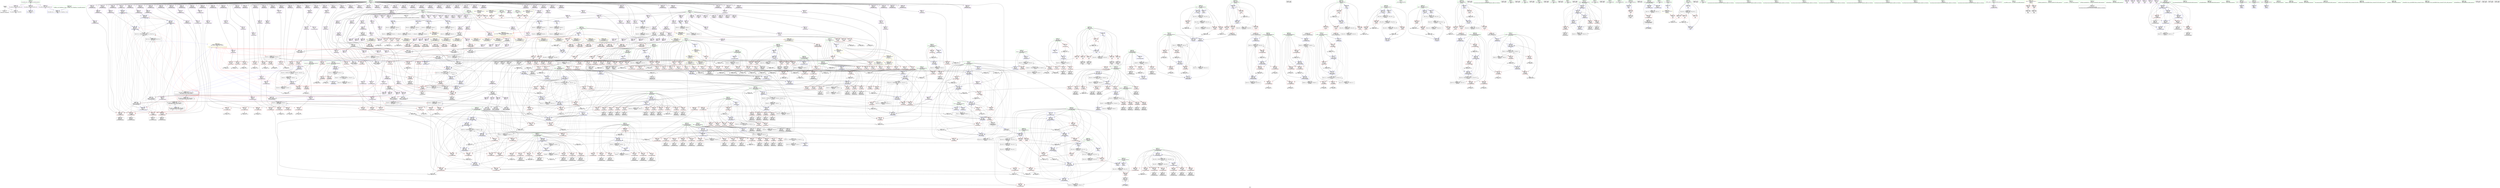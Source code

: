 digraph "SVFG" {
	label="SVFG";

	Node0x556b1ada9300 [shape=record,color=grey,label="{NodeID: 0\nNullPtr}"];
	Node0x556b1ada9300 -> Node0x556b1adf7630[style=solid];
	Node0x556b1ada9300 -> Node0x556b1ae22500[style=solid];
	Node0x556b1ae0c7b0 [shape=record,color=blue,label="{NodeID: 775\n95\<--255\ncScore\<--\n_Z8checkMaxiii\n}"];
	Node0x556b1ae0c7b0 -> Node0x556b1ae74340[style=dashed];
	Node0x556b1ae03560 [shape=record,color=red,label="{NodeID: 443\n384\<--75\n\<--c1.addr\n_Z8checkMaxiii\n}"];
	Node0x556b1ae03560 -> Node0x556b1ae43390[style=solid];
	Node0x556b1adf7c70 [shape=record,color=black,label="{NodeID: 111\n152\<--151\nidxprom6\<--\n_Z8checkMaxiii\n}"];
	Node0x556b1ae2db20 [shape=record,color=blue,label="{NodeID: 886\n1000\<--9\nret\<--\n_Z5solvev\n}"];
	Node0x556b1ae2db20 -> Node0x556b1ae1f040[style=dashed];
	Node0x556b1ae2db20 -> Node0x556b1ae9e760[style=dashed];
	Node0x556b1ae2db20 -> Node0x556b1aea9160[style=dashed];
	Node0x556b1af375a0 [shape=record,color=black,label="{NodeID: 1661\n1219 = PHI()\n}"];
	Node0x556b1ae18c50 [shape=record,color=red,label="{NodeID: 554\n441\<--440\n\<--c163\n_Z8checkMaxiii\n}"];
	Node0x556b1ae18c50 -> Node0x556b1ae115b0[style=solid];
	Node0x556b1aeaaa60 [shape=record,color=black,label="{NodeID: 1329\nMR_6V_3 = PHI(MR_6V_4, MR_6V_2, )\npts\{72 \}\n}"];
	Node0x556b1aeaaa60 -> Node0x556b1ae03080[style=dashed];
	Node0x556b1adfbe10 [shape=record,color=purple,label="{NodeID: 222\n1051\<--15\narrayidx12\<--a\n_Z5solvev\n}"];
	Node0x556b1ae1e680 [shape=record,color=red,label="{NodeID: 665\n1129\<--994\n\<--max2\n_Z5solvev\n}"];
	Node0x556b1ae1e680 -> Node0x556b1ae43e10[style=solid];
	Node0x556b1aecb770 [shape=record,color=yellow,style=double,label="{NodeID: 1440\n50V_1 = ENCHI(MR_50V_0)\npts\{170001 \}\nFun[_Z13checkPossibleiii]}"];
	Node0x556b1aecb770 -> Node0x556b1ae21a80[style=dashed];
	Node0x556b1ae09830 [shape=record,color=purple,label="{NodeID: 333\n752\<--20\nc53\<--c\n_Z13checkPossibleiii\n}"];
	Node0x556b1ae09830 -> Node0x556b1ae1d3d0[style=solid];
	Node0x556b1ae41890 [shape=record,color=grey,label="{NodeID: 1108\n1014 = cmp(1013, 9, )\n}"];
	Node0x556b1adda010 [shape=record,color=green,label="{NodeID: 1\n7\<--1\n__dso_handle\<--dummyObj\nGlob }"];
	Node0x556b1ae0c880 [shape=record,color=blue,label="{NodeID: 776\n97\<--9\ncKey\<--\n_Z8checkMaxiii\n}"];
	Node0x556b1ae0c880 -> Node0x556b1ae74840[style=dashed];
	Node0x556b1ae03630 [shape=record,color=red,label="{NodeID: 444\n461\<--75\n\<--c1.addr\n_Z8checkMaxiii\n}"];
	Node0x556b1ae03630 -> Node0x556b1ae121b0[style=solid];
	Node0x556b1adf7d40 [shape=record,color=black,label="{NodeID: 112\n160\<--153\n\<--arrayidx7\n_Z8checkMaxiii\n}"];
	Node0x556b1adf7d40 -> Node0x556b1ae00980[style=solid];
	Node0x556b1adf7d40 -> Node0x556b1ae00a50[style=solid];
	Node0x556b1adf7d40 -> Node0x556b1ae00b20[style=solid];
	Node0x556b1adf7d40 -> Node0x556b1ae00bf0[style=solid];
	Node0x556b1ae2dbf0 [shape=record,color=blue,label="{NodeID: 887\n1002\<--9\nc0\<--\n_Z5solvev\n}"];
	Node0x556b1ae2dbf0 -> Node0x556b1ae1f110[style=dashed];
	Node0x556b1ae2dbf0 -> Node0x556b1ae1f1e0[style=dashed];
	Node0x556b1ae2dbf0 -> Node0x556b1ae1f2b0[style=dashed];
	Node0x556b1ae2dbf0 -> Node0x556b1ae1f380[style=dashed];
	Node0x556b1ae2dbf0 -> Node0x556b1ae2e1a0[style=dashed];
	Node0x556b1ae2dbf0 -> Node0x556b1ae9ec60[style=dashed];
	Node0x556b1af37670 [shape=record,color=black,label="{NodeID: 1662\n1220 = PHI()\n}"];
	Node0x556b1ae18d20 [shape=record,color=red,label="{NodeID: 555\n449\<--448\n\<--t167\n_Z8checkMaxiii\n}"];
	Node0x556b1ae18d20 -> Node0x556b1ae103b0[style=solid];
	Node0x556b1aeaaf60 [shape=record,color=black,label="{NodeID: 1330\nMR_8V_10 = PHI(MR_8V_3, MR_8V_9, )\npts\{74 \}\n}"];
	Node0x556b1adfbee0 [shape=record,color=purple,label="{NodeID: 223\n1052\<--15\nc13\<--a\n_Z5solvev\n}"];
	Node0x556b1adfbee0 -> Node0x556b1ae1fe10[style=solid];
	Node0x556b1ae1e750 [shape=record,color=red,label="{NodeID: 666\n1023\<--996\n\<--i\n_Z5solvev\n}"];
	Node0x556b1ae1e750 -> Node0x556b1ae41e90[style=solid];
	Node0x556b1aecb850 [shape=record,color=yellow,style=double,label="{NodeID: 1441\n52V_1 = ENCHI(MR_52V_0)\npts\{170002 \}\nFun[_Z13checkPossibleiii]}"];
	Node0x556b1aecb850 -> Node0x556b1ae21b50[style=dashed];
	Node0x556b1ae09900 [shape=record,color=purple,label="{NodeID: 334\n762\<--20\narrayidx59\<--c\n_Z13checkPossibleiii\n}"];
	Node0x556b1ae41a10 [shape=record,color=grey,label="{NodeID: 1109\n473 = cmp(472, 9, )\n}"];
	Node0x556b1ad72ae0 [shape=record,color=green,label="{NodeID: 2\n9\<--1\n\<--dummyObj\nCan only get source location for instruction, argument, global var or function.}"];
	Node0x556b1ae0c950 [shape=record,color=blue,label="{NodeID: 777\n99\<--9\ni81\<--\n_Z8checkMaxiii\n}"];
	Node0x556b1ae0c950 -> Node0x556b1ae16210[style=dashed];
	Node0x556b1ae0c950 -> Node0x556b1ae162e0[style=dashed];
	Node0x556b1ae0c950 -> Node0x556b1ae163b0[style=dashed];
	Node0x556b1ae0c950 -> Node0x556b1ae16480[style=dashed];
	Node0x556b1ae0c950 -> Node0x556b1ae16550[style=dashed];
	Node0x556b1ae0c950 -> Node0x556b1ae16620[style=dashed];
	Node0x556b1ae0c950 -> Node0x556b1ae166f0[style=dashed];
	Node0x556b1ae0c950 -> Node0x556b1ae0cbc0[style=dashed];
	Node0x556b1ae0c950 -> Node0x556b1aec6960[style=dashed];
	Node0x556b1ae03700 [shape=record,color=red,label="{NodeID: 445\n563\<--75\n\<--c1.addr\n_Z8checkMaxiii\n}"];
	Node0x556b1ae03700 -> Node0x556b1ae3ff10[style=solid];
	Node0x556b1adf7e10 [shape=record,color=black,label="{NodeID: 113\n157\<--156\nidxprom8\<--add\n_Z8checkMaxiii\n}"];
	Node0x556b1ae2dcc0 [shape=record,color=blue,label="{NodeID: 888\n1004\<--9\nc1\<--\n_Z5solvev\n}"];
	Node0x556b1ae2dcc0 -> Node0x556b1ae1f450[style=dashed];
	Node0x556b1ae2dcc0 -> Node0x556b1ae1f520[style=dashed];
	Node0x556b1ae2dcc0 -> Node0x556b1ae1f5f0[style=dashed];
	Node0x556b1ae2dcc0 -> Node0x556b1ae1f6c0[style=dashed];
	Node0x556b1ae2dcc0 -> Node0x556b1ae2dcc0[style=dashed];
	Node0x556b1ae2dcc0 -> Node0x556b1ae2e0d0[style=dashed];
	Node0x556b1ae2dcc0 -> Node0x556b1ae9f160[style=dashed];
	Node0x556b1af37740 [shape=record,color=black,label="{NodeID: 1663\n1249 = PHI()\n}"];
	Node0x556b1ae18df0 [shape=record,color=red,label="{NodeID: 556\n457\<--456\n\<--s171\n_Z8checkMaxiii\n}"];
	Node0x556b1ae18df0 -> Node0x556b1ae12030[style=solid];
	Node0x556b1aeab460 [shape=record,color=black,label="{NodeID: 1331\nMR_10V_11 = PHI(MR_10V_3, MR_10V_10, )\npts\{76 \}\n}"];
	Node0x556b1adfbfb0 [shape=record,color=purple,label="{NodeID: 224\n1224\<--15\narrayidx\<--a\nmain\n}"];
	Node0x556b1ae1e820 [shape=record,color=red,label="{NodeID: 667\n1027\<--996\n\<--i\n_Z5solvev\n}"];
	Node0x556b1ae1e820 -> Node0x556b1adfa9c0[style=solid];
	Node0x556b1aecb930 [shape=record,color=yellow,style=double,label="{NodeID: 1442\n54V_1 = ENCHI(MR_54V_0)\npts\{170003 \}\nFun[_Z13checkPossibleiii]}"];
	Node0x556b1aecb930 -> Node0x556b1ae21c20[style=dashed];
	Node0x556b1ae099d0 [shape=record,color=purple,label="{NodeID: 335\n763\<--20\nc60\<--c\n_Z13checkPossibleiii\n}"];
	Node0x556b1ae099d0 -> Node0x556b1ae1d4a0[style=solid];
	Node0x556b1ae41b90 [shape=record,color=grey,label="{NodeID: 1110\n966 = cmp(965, 9, )\n}"];
	Node0x556b1adb3cb0 [shape=record,color=green,label="{NodeID: 3\n22\<--1\n.str\<--dummyObj\nGlob }"];
	Node0x556b1ae0ca20 [shape=record,color=blue,label="{NodeID: 778\n95\<--336\ncScore\<--\n_Z8checkMaxiii\n}"];
	Node0x556b1ae0ca20 -> Node0x556b1ae74340[style=dashed];
	Node0x556b1ae037d0 [shape=record,color=red,label="{NodeID: 446\n277\<--77\n\<--c2.addr\n_Z8checkMaxiii\n}"];
	Node0x556b1ae037d0 -> Node0x556b1ae33b00[style=solid];
	Node0x556b1adfc610 [shape=record,color=black,label="{NodeID: 114\n159\<--158\n\<--arrayidx9\n_Z8checkMaxiii\n}"];
	Node0x556b1adfc610 -> Node0x556b1ae00640[style=solid];
	Node0x556b1adfc610 -> Node0x556b1ae00710[style=solid];
	Node0x556b1adfc610 -> Node0x556b1ae007e0[style=solid];
	Node0x556b1adfc610 -> Node0x556b1ae008b0[style=solid];
	Node0x556b1ae2dd90 [shape=record,color=blue,label="{NodeID: 889\n1006\<--9\nc2\<--\n_Z5solvev\n}"];
	Node0x556b1ae2dd90 -> Node0x556b1ae1f790[style=dashed];
	Node0x556b1ae2dd90 -> Node0x556b1ae1f860[style=dashed];
	Node0x556b1ae2dd90 -> Node0x556b1ae1f930[style=dashed];
	Node0x556b1ae2dd90 -> Node0x556b1ae1fa00[style=dashed];
	Node0x556b1ae2dd90 -> Node0x556b1ae2e000[style=dashed];
	Node0x556b1ae2dd90 -> Node0x556b1aea9b60[style=dashed];
	Node0x556b1af37810 [shape=record,color=black,label="{NodeID: 1664\n1256 = PHI()\n}"];
	Node0x556b1ae18ec0 [shape=record,color=red,label="{NodeID: 557\n490\<--489\n\<--flag191\n_Z8checkMaxiii\n}"];
	Node0x556b1ae18ec0 -> Node0x556b1adfe1b0[style=solid];
	Node0x556b1aeab960 [shape=record,color=black,label="{NodeID: 1332\nMR_12V_12 = PHI(MR_12V_3, MR_12V_11, )\npts\{78 \}\n}"];
	Node0x556b1adfc080 [shape=record,color=purple,label="{NodeID: 225\n1225\<--15\nc10\<--a\nmain\n}"];
	Node0x556b1adfc080 -> Node0x556b1ae2e5b0[style=solid];
	Node0x556b1ae1e8f0 [shape=record,color=red,label="{NodeID: 668\n1038\<--996\n\<--i\n_Z5solvev\n}"];
	Node0x556b1ae1e8f0 -> Node0x556b1adfaa90[style=solid];
	Node0x556b1aecba10 [shape=record,color=yellow,style=double,label="{NodeID: 1443\n56V_1 = ENCHI(MR_56V_0)\npts\{190000 \}\nFun[_Z13checkPossibleiii]}"];
	Node0x556b1aecba10 -> Node0x556b1ae21cf0[style=dashed];
	Node0x556b1ae09aa0 [shape=record,color=purple,label="{NodeID: 336\n776\<--20\narrayidx68\<--c\n_Z13checkPossibleiii\n}"];
	Node0x556b1ae41d10 [shape=record,color=grey,label="{NodeID: 1111\n695 = cmp(691, 694, )\n}"];
	Node0x556b1adf5010 [shape=record,color=green,label="{NodeID: 4\n24\<--1\n.str.1\<--dummyObj\nGlob }"];
	Node0x556b1ae0caf0 [shape=record,color=blue,label="{NodeID: 779\n97\<--338\ncKey\<--\n_Z8checkMaxiii\n}"];
	Node0x556b1ae0caf0 -> Node0x556b1ae74840[style=dashed];
	Node0x556b1ae038a0 [shape=record,color=red,label="{NodeID: 447\n296\<--77\n\<--c2.addr\n_Z8checkMaxiii\n}"];
	Node0x556b1ae038a0 -> Node0x556b1ae3f310[style=solid];
	Node0x556b1adfc6e0 [shape=record,color=black,label="{NodeID: 115\n176\<--175\nidxprom18\<--\n_Z8checkMaxiii\n}"];
	Node0x556b1ae2de60 [shape=record,color=blue,label="{NodeID: 890\n1008\<--1140\nmax\<--call61\n_Z5solvev\n}"];
	Node0x556b1ae2de60 -> Node0x556b1ae1fad0[style=dashed];
	Node0x556b1ae2de60 -> Node0x556b1ae1fba0[style=dashed];
	Node0x556b1ae2de60 -> Node0x556b1aeba660[style=dashed];
	Node0x556b1af378e0 [shape=record,color=black,label="{NodeID: 1665\n1257 = PHI()\n}"];
	Node0x556b1ae18f90 [shape=record,color=red,label="{NodeID: 558\n497\<--496\n\<--c196\n_Z8checkMaxiii\n}"];
	Node0x556b1ae18f90 -> Node0x556b1ae40390[style=solid];
	Node0x556b1aeabe60 [shape=record,color=black,label="{NodeID: 1333\nMR_14V_17 = PHI(MR_14V_3, MR_14V_16, )\npts\{80 \}\n}"];
	Node0x556b1adfc150 [shape=record,color=purple,label="{NodeID: 226\n1230\<--15\narrayidx12\<--a\nmain\n}"];
	Node0x556b1ae1e9c0 [shape=record,color=red,label="{NodeID: 669\n1049\<--996\n\<--i\n_Z5solvev\n}"];
	Node0x556b1ae1e9c0 -> Node0x556b1adfab60[style=solid];
	Node0x556b1aecbaf0 [shape=record,color=yellow,style=double,label="{NodeID: 1444\n58V_1 = ENCHI(MR_58V_0)\npts\{190001 \}\nFun[_Z13checkPossibleiii]}"];
	Node0x556b1aecbaf0 -> Node0x556b1ae21dc0[style=dashed];
	Node0x556b1ae09b70 [shape=record,color=purple,label="{NodeID: 337\n777\<--20\nflag69\<--c\n_Z13checkPossibleiii\n}"];
	Node0x556b1ae09b70 -> Node0x556b1ae0fef0[style=solid];
	Node0x556b1ae41e90 [shape=record,color=grey,label="{NodeID: 1112\n1025 = cmp(1023, 1024, )\n}"];
	Node0x556b1adf50a0 [shape=record,color=green,label="{NodeID: 5\n26\<--1\nstdin\<--dummyObj\nGlob }"];
	Node0x556b1ae0cbc0 [shape=record,color=blue,label="{NodeID: 780\n99\<--343\ni81\<--inc105\n_Z8checkMaxiii\n}"];
	Node0x556b1ae0cbc0 -> Node0x556b1ae16210[style=dashed];
	Node0x556b1ae0cbc0 -> Node0x556b1ae162e0[style=dashed];
	Node0x556b1ae0cbc0 -> Node0x556b1ae163b0[style=dashed];
	Node0x556b1ae0cbc0 -> Node0x556b1ae16480[style=dashed];
	Node0x556b1ae0cbc0 -> Node0x556b1ae16550[style=dashed];
	Node0x556b1ae0cbc0 -> Node0x556b1ae16620[style=dashed];
	Node0x556b1ae0cbc0 -> Node0x556b1ae166f0[style=dashed];
	Node0x556b1ae0cbc0 -> Node0x556b1ae0cbc0[style=dashed];
	Node0x556b1ae0cbc0 -> Node0x556b1aec6960[style=dashed];
	Node0x556b1ae03970 [shape=record,color=red,label="{NodeID: 448\n373\<--77\n\<--c2.addr\n_Z8checkMaxiii\n}"];
	Node0x556b1ae03970 -> Node0x556b1ae136b0[style=solid];
	Node0x556b1adfc7b0 [shape=record,color=black,label="{NodeID: 116\n209\<--208\nidxprom32\<--\n_Z8checkMaxiii\n}"];
	Node0x556b1ae2df30 [shape=record,color=blue,label="{NodeID: 891\n1000\<--1146\nret\<--\n_Z5solvev\n}"];
	Node0x556b1ae2df30 -> Node0x556b1aeb9c60[style=dashed];
	Node0x556b1af379b0 [shape=record,color=black,label="{NodeID: 1666\n1258 = PHI()\n}"];
	Node0x556b1ae19060 [shape=record,color=red,label="{NodeID: 559\n504\<--503\n\<--s201\n_Z8checkMaxiii\n}"];
	Node0x556b1ae19060 -> Node0x556b1ae3ee90[style=solid];
	Node0x556b1aeac360 [shape=record,color=black,label="{NodeID: 1334\nMR_16V_16 = PHI(MR_16V_3, MR_16V_14, )\npts\{82 \}\n}"];
	Node0x556b1adfc220 [shape=record,color=purple,label="{NodeID: 227\n1231\<--15\ns13\<--a\nmain\n}"];
	Node0x556b1adfc220 -> Node0x556b1ae2e680[style=solid];
	Node0x556b1ae1ea90 [shape=record,color=red,label="{NodeID: 670\n1063\<--996\n\<--i\n_Z5solvev\n}"];
	Node0x556b1ae1ea90 -> Node0x556b1ae11a30[style=solid];
	Node0x556b1aecbbd0 [shape=record,color=yellow,style=double,label="{NodeID: 1445\n60V_1 = ENCHI(MR_60V_0)\npts\{190002 \}\nFun[_Z13checkPossibleiii]}"];
	Node0x556b1aecbbd0 -> Node0x556b1ae21e90[style=dashed];
	Node0x556b1ae09c40 [shape=record,color=purple,label="{NodeID: 338\n799\<--20\narrayidx83\<--c\n_Z13checkPossibleiii\n}"];
	Node0x556b1ae42010 [shape=record,color=grey,label="{NodeID: 1113\n963 = cmp(962, 9, )\n}"];
	Node0x556b1adf5130 [shape=record,color=green,label="{NodeID: 6\n27\<--1\n.str.2\<--dummyObj\nGlob }"];
	Node0x556b1ae0cc90 [shape=record,color=blue,label="{NodeID: 781\n79\<--355\nbase\<--add112\n_Z8checkMaxiii\n}"];
	Node0x556b1ae0cc90 -> Node0x556b1aec4b60[style=dashed];
	Node0x556b1ae03a40 [shape=record,color=red,label="{NodeID: 449\n566\<--77\n\<--c2.addr\n_Z8checkMaxiii\n}"];
	Node0x556b1ae03a40 -> Node0x556b1ae3fd90[style=solid];
	Node0x556b1adfc880 [shape=record,color=black,label="{NodeID: 117\n213\<--212\ntobool\<--\n_Z8checkMaxiii\n}"];
	Node0x556b1ae2e000 [shape=record,color=blue,label="{NodeID: 892\n1006\<--1152\nc2\<--inc67\n_Z5solvev\n}"];
	Node0x556b1ae2e000 -> Node0x556b1ae1f790[style=dashed];
	Node0x556b1ae2e000 -> Node0x556b1ae1f860[style=dashed];
	Node0x556b1ae2e000 -> Node0x556b1ae1f930[style=dashed];
	Node0x556b1ae2e000 -> Node0x556b1ae1fa00[style=dashed];
	Node0x556b1ae2e000 -> Node0x556b1ae2e000[style=dashed];
	Node0x556b1ae2e000 -> Node0x556b1aea9b60[style=dashed];
	Node0x556b1af37a80 [shape=record,color=black,label="{NodeID: 1667\n1288 = PHI()\n}"];
	Node0x556b1ae19130 [shape=record,color=red,label="{NodeID: 560\n512\<--511\n\<--s206\n_Z8checkMaxiii\n}"];
	Node0x556b1ae19130 -> Node0x556b1ae0dda0[style=solid];
	Node0x556b1aeac860 [shape=record,color=black,label="{NodeID: 1335\nMR_18V_15 = PHI(MR_18V_3, MR_18V_14, )\npts\{84 \}\n}"];
	Node0x556b1adfc2f0 [shape=record,color=purple,label="{NodeID: 228\n1236\<--15\narrayidx15\<--a\nmain\n}"];
	Node0x556b1ae33b00 [shape=record,color=grey,label="{NodeID: 1003\n278 = Binary(277, 255, )\n}"];
	Node0x556b1ae33b00 -> Node0x556b1ae0c470[style=solid];
	Node0x556b1ae1eb60 [shape=record,color=red,label="{NodeID: 671\n1069\<--998\n\<--i21\n_Z5solvev\n}"];
	Node0x556b1ae1eb60 -> Node0x556b1ae40b10[style=solid];
	Node0x556b1aecbcb0 [shape=record,color=yellow,style=double,label="{NodeID: 1446\n62V_1 = ENCHI(MR_62V_0)\npts\{190003 \}\nFun[_Z13checkPossibleiii]}"];
	Node0x556b1aecbcb0 -> Node0x556b1ae21f60[style=dashed];
	Node0x556b1ae09d10 [shape=record,color=purple,label="{NodeID: 339\n800\<--20\nflag84\<--c\n_Z13checkPossibleiii\n}"];
	Node0x556b1ae09d10 -> Node0x556b1ae1d570[style=solid];
	Node0x556b1ae42190 [shape=record,color=grey,label="{NodeID: 1114\n960 = cmp(959, 9, )\n}"];
	Node0x556b1adf51c0 [shape=record,color=green,label="{NodeID: 7\n29\<--1\n.str.3\<--dummyObj\nGlob }"];
	Node0x556b1ae0cd60 [shape=record,color=blue,label="{NodeID: 782\n81\<--363\nturn\<--add116\n_Z8checkMaxiii\n}"];
	Node0x556b1ae0cd60 -> Node0x556b1ae044d0[style=dashed];
	Node0x556b1ae0cd60 -> Node0x556b1ae14260[style=dashed];
	Node0x556b1ae0cd60 -> Node0x556b1ae14330[style=dashed];
	Node0x556b1ae0cd60 -> Node0x556b1ae0d720[style=dashed];
	Node0x556b1ae0cd60 -> Node0x556b1ae0e0e0[style=dashed];
	Node0x556b1ae0cd60 -> Node0x556b1ae0e5c0[style=dashed];
	Node0x556b1ae0cd60 -> Node0x556b1aeac360[style=dashed];
	Node0x556b1ae03b10 [shape=record,color=red,label="{NodeID: 450\n191\<--79\n\<--base\n_Z8checkMaxiii\n}"];
	Node0x556b1ae03b10 -> Node0x556b1ae41590[style=solid];
	Node0x556b1adfc950 [shape=record,color=black,label="{NodeID: 118\n216\<--215\nidxprom35\<--\n_Z8checkMaxiii\n}"];
	Node0x556b1ae2e0d0 [shape=record,color=blue,label="{NodeID: 893\n1004\<--1157\nc1\<--inc70\n_Z5solvev\n}"];
	Node0x556b1ae2e0d0 -> Node0x556b1ae1f450[style=dashed];
	Node0x556b1ae2e0d0 -> Node0x556b1ae1f520[style=dashed];
	Node0x556b1ae2e0d0 -> Node0x556b1ae1f5f0[style=dashed];
	Node0x556b1ae2e0d0 -> Node0x556b1ae1f6c0[style=dashed];
	Node0x556b1ae2e0d0 -> Node0x556b1ae2dcc0[style=dashed];
	Node0x556b1ae2e0d0 -> Node0x556b1ae2e0d0[style=dashed];
	Node0x556b1ae2e0d0 -> Node0x556b1ae9f160[style=dashed];
	Node0x556b1af37b50 [shape=record,color=black,label="{NodeID: 1668\n1292 = PHI()\n}"];
	Node0x556b1ae19200 [shape=record,color=red,label="{NodeID: 561\n529\<--528\n\<--c215\n_Z8checkMaxiii\n}"];
	Node0x556b1ae19200 -> Node0x556b1ae34580[style=solid];
	Node0x556b1aeacd60 [shape=record,color=black,label="{NodeID: 1336\nMR_26V_15 = PHI(MR_26V_2, MR_26V_14, )\npts\{92 \}\n}"];
	Node0x556b1adfc3c0 [shape=record,color=purple,label="{NodeID: 229\n1237\<--15\nt16\<--a\nmain\n}"];
	Node0x556b1adfc3c0 -> Node0x556b1ae2e750[style=solid];
	Node0x556b1ae33c80 [shape=record,color=grey,label="{NodeID: 1004\n550 = Binary(549, 255, )\n}"];
	Node0x556b1ae33c80 -> Node0x556b1ae0e280[style=solid];
	Node0x556b1ae1ec30 [shape=record,color=red,label="{NodeID: 672\n1073\<--998\n\<--i21\n_Z5solvev\n}"];
	Node0x556b1ae1ec30 -> Node0x556b1adfac30[style=solid];
	Node0x556b1ae09de0 [shape=record,color=purple,label="{NodeID: 340\n806\<--20\narrayidx88\<--c\n_Z13checkPossibleiii\n}"];
	Node0x556b1ae42310 [shape=record,color=grey,label="{NodeID: 1115\n674 = cmp(670, 673, )\n}"];
	Node0x556b1adf5250 [shape=record,color=green,label="{NodeID: 8\n31\<--1\nstdout\<--dummyObj\nGlob }"];
	Node0x556b1ae0ce30 [shape=record,color=blue,label="{NodeID: 783\n83\<--371\nscore\<--add120\n_Z8checkMaxiii\n}"];
	Node0x556b1ae0ce30 -> Node0x556b1aec5560[style=dashed];
	Node0x556b1ae03be0 [shape=record,color=red,label="{NodeID: 451\n205\<--79\n\<--base\n_Z8checkMaxiii\n}"];
	Node0x556b1ae03be0 -> Node0x556b1ae41710[style=solid];
	Node0x556b1adfca20 [shape=record,color=black,label="{NodeID: 119\n223\<--222\nidxprom39\<--\n_Z8checkMaxiii\n}"];
	Node0x556b1ae2e1a0 [shape=record,color=blue,label="{NodeID: 894\n1002\<--1162\nc0\<--inc73\n_Z5solvev\n}"];
	Node0x556b1ae2e1a0 -> Node0x556b1ae1f110[style=dashed];
	Node0x556b1ae2e1a0 -> Node0x556b1ae1f1e0[style=dashed];
	Node0x556b1ae2e1a0 -> Node0x556b1ae1f2b0[style=dashed];
	Node0x556b1ae2e1a0 -> Node0x556b1ae1f380[style=dashed];
	Node0x556b1ae2e1a0 -> Node0x556b1ae2e1a0[style=dashed];
	Node0x556b1ae2e1a0 -> Node0x556b1ae9ec60[style=dashed];
	Node0x556b1af37c20 [shape=record,color=black,label="{NodeID: 1669\n1296 = PHI()\n}"];
	Node0x556b1ae192d0 [shape=record,color=red,label="{NodeID: 562\n537\<--536\n\<--t219\n_Z8checkMaxiii\n}"];
	Node0x556b1ae192d0 -> Node0x556b1ae34100[style=solid];
	Node0x556b1aead260 [shape=record,color=black,label="{NodeID: 1337\nMR_28V_6 = PHI(MR_28V_2, MR_28V_4, )\npts\{94 \}\n}"];
	Node0x556b1adfc490 [shape=record,color=purple,label="{NodeID: 230\n1241\<--15\narrayidx18\<--a\nmain\n}"];
	Node0x556b1ae33e00 [shape=record,color=grey,label="{NodeID: 1005\n293 = Binary(292, 119, )\n}"];
	Node0x556b1ae33e00 -> Node0x556b1ae0c6e0[style=solid];
	Node0x556b1ae1ed00 [shape=record,color=red,label="{NodeID: 673\n1084\<--998\n\<--i21\n_Z5solvev\n}"];
	Node0x556b1ae1ed00 -> Node0x556b1adfad00[style=solid];
	Node0x556b1ae09eb0 [shape=record,color=purple,label="{NodeID: 341\n807\<--20\nc89\<--c\n_Z13checkPossibleiii\n}"];
	Node0x556b1ae09eb0 -> Node0x556b1ae1d640[style=solid];
	Node0x556b1ae42490 [shape=record,color=grey,label="{NodeID: 1116\n1032 = cmp(1031, 9, )\n}"];
	Node0x556b1adf52e0 [shape=record,color=green,label="{NodeID: 9\n32\<--1\n_ZSt3cin\<--dummyObj\nGlob }"];
	Node0x556b1ae0cf00 [shape=record,color=blue,label="{NodeID: 784\n77\<--374\nc2.addr\<--dec121\n_Z8checkMaxiii\n}"];
	Node0x556b1ae0cf00 -> Node0x556b1aec4660[style=dashed];
	Node0x556b1ae03cb0 [shape=record,color=red,label="{NodeID: 452\n227\<--79\n\<--base\n_Z8checkMaxiii\n}"];
	Node0x556b1ae03cb0 -> Node0x556b1ae12db0[style=solid];
	Node0x556b1adfcaf0 [shape=record,color=black,label="{NodeID: 120\n231\<--230\nidxprom42\<--\n_Z8checkMaxiii\n}"];
	Node0x556b1ae2e270 [shape=record,color=blue,label="{NodeID: 895\n982\<--1165\nretval\<--\n_Z5solvev\n}"];
	Node0x556b1ae2e270 -> Node0x556b1ae9dd60[style=dashed];
	Node0x556b1af37cf0 [shape=record,color=black,label="{NodeID: 1670\n1297 = PHI(981, )\n}"];
	Node0x556b1ae193a0 [shape=record,color=red,label="{NodeID: 563\n545\<--544\n\<--s223\n_Z8checkMaxiii\n}"];
	Node0x556b1ae193a0 -> Node0x556b1ae109b0[style=solid];
	Node0x556b1aead760 [shape=record,color=black,label="{NodeID: 1338\nMR_30V_8 = PHI(MR_30V_2, MR_30V_7, )\npts\{96 \}\n}"];
	Node0x556b1ae04590 [shape=record,color=purple,label="{NodeID: 231\n1242\<--15\nflag\<--a\nmain\n}"];
	Node0x556b1ae04590 -> Node0x556b1ae2e820[style=solid];
	Node0x556b1ae33f80 [shape=record,color=grey,label="{NodeID: 1006\n817 = Binary(816, 815, )\n}"];
	Node0x556b1ae33f80 -> Node0x556b1ae10160[style=solid];
	Node0x556b1ae1edd0 [shape=record,color=red,label="{NodeID: 674\n1095\<--998\n\<--i21\n_Z5solvev\n}"];
	Node0x556b1ae1edd0 -> Node0x556b1adfadd0[style=solid];
	Node0x556b1ae09f80 [shape=record,color=purple,label="{NodeID: 342\n813\<--20\narrayidx93\<--c\n_Z13checkPossibleiii\n}"];
	Node0x556b1ae42610 [shape=record,color=grey,label="{NodeID: 1117\n650 = cmp(648, 649, )\n}"];
	Node0x556b1adf5370 [shape=record,color=green,label="{NodeID: 10\n33\<--1\n_ZSt4cout\<--dummyObj\nGlob }"];
	Node0x556b1ae0cfd0 [shape=record,color=blue,label="{NodeID: 785\n91\<--284\nflag24\<--\n_Z8checkMaxiii\n}"];
	Node0x556b1ae0cfd0 -> Node0x556b1ae152a0[style=dashed];
	Node0x556b1ae0cfd0 -> Node0x556b1ae15370[style=dashed];
	Node0x556b1ae0cfd0 -> Node0x556b1ae23710[style=dashed];
	Node0x556b1ae0cfd0 -> Node0x556b1ae0d990[style=dashed];
	Node0x556b1ae0cfd0 -> Node0x556b1ae0e350[style=dashed];
	Node0x556b1ae0cfd0 -> Node0x556b1aeacd60[style=dashed];
	Node0x556b1ae03d80 [shape=record,color=red,label="{NodeID: 453\n307\<--79\n\<--base\n_Z8checkMaxiii\n}"];
	Node0x556b1ae03d80 -> Node0x556b1ae3f910[style=solid];
	Node0x556b1adfcbc0 [shape=record,color=black,label="{NodeID: 121\n239\<--238\nidxprom46\<--\n_Z8checkMaxiii\n}"];
	Node0x556b1ae2e340 [shape=record,color=blue,label="{NodeID: 896\n1173\<--9\nretval\<--\nmain\n}"];
	Node0x556b1ae2e340 -> Node0x556b1ae20150[style=dashed];
	Node0x556b1af37e00 [shape=record,color=black,label="{NodeID: 1671\n1298 = PHI()\n}"];
	Node0x556b1ae19470 [shape=record,color=red,label="{NodeID: 564\n977\<--592\n\<--retval\n_Z13checkPossibleiii\n}"];
	Node0x556b1ae19470 -> Node0x556b1adfa8f0[style=solid];
	Node0x556b1aeadc60 [shape=record,color=black,label="{NodeID: 1339\nMR_32V_8 = PHI(MR_32V_2, MR_32V_7, )\npts\{98 \}\n}"];
	Node0x556b1ae04620 [shape=record,color=purple,label="{NodeID: 232\n153\<--18\narrayidx7\<--b\n_Z8checkMaxiii\n}"];
	Node0x556b1ae04620 -> Node0x556b1adf7d40[style=solid];
	Node0x556b1ae34100 [shape=record,color=grey,label="{NodeID: 1007\n539 = Binary(538, 537, )\n}"];
	Node0x556b1ae34100 -> Node0x556b1ae0e0e0[style=solid];
	Node0x556b1ae1eea0 [shape=record,color=red,label="{NodeID: 675\n1109\<--998\n\<--i21\n_Z5solvev\n}"];
	Node0x556b1ae1eea0 -> Node0x556b1ae3d990[style=solid];
	Node0x556b1ae0a050 [shape=record,color=purple,label="{NodeID: 343\n814\<--20\nc94\<--c\n_Z13checkPossibleiii\n}"];
	Node0x556b1ae0a050 -> Node0x556b1ae1d710[style=solid];
	Node0x556b1ae42790 [shape=record,color=grey,label="{NodeID: 1118\n1043 = cmp(1042, 119, )\n}"];
	Node0x556b1adf5400 [shape=record,color=green,label="{NodeID: 11\n34\<--1\n.str.4\<--dummyObj\nGlob }"];
	Node0x556b1ae0d0a0 [shape=record,color=blue,label="{NodeID: 786\n380\<--284\nflag124\<--\n_Z8checkMaxiii\n}"];
	Node0x556b1ae0d0a0 -> Node0x556b1aec6e60[style=dashed];
	Node0x556b1ae03e50 [shape=record,color=red,label="{NodeID: 454\n354\<--79\n\<--base\n_Z8checkMaxiii\n}"];
	Node0x556b1ae03e50 -> Node0x556b1ae34280[style=solid];
	Node0x556b1adfcc90 [shape=record,color=black,label="{NodeID: 122\n247\<--246\nidxprom49\<--\n_Z8checkMaxiii\n}"];
	Node0x556b1ae2e410 [shape=record,color=blue,label="{NodeID: 897\n1175\<--119\ni\<--\nmain\n}"];
	Node0x556b1ae2e410 -> Node0x556b1ae90160[style=dashed];
	Node0x556b1af37ed0 [shape=record,color=black,label="{NodeID: 1672\n1299 = PHI()\n}"];
	Node0x556b1ae19540 [shape=record,color=red,label="{NodeID: 565\n745\<--594\n\<--c0.addr\n_Z13checkPossibleiii\n}"];
	Node0x556b1ae19540 -> Node0x556b1ae112b0[style=solid];
	Node0x556b1aeae160 [shape=record,color=black,label="{NodeID: 1340\nMR_34V_7 = PHI(MR_34V_2, MR_34V_6, )\npts\{100 \}\n}"];
	Node0x556b1ae046f0 [shape=record,color=purple,label="{NodeID: 233\n654\<--18\narrayidx7\<--b\n_Z13checkPossibleiii\n}"];
	Node0x556b1ae046f0 -> Node0x556b1adfed10[style=solid];
	Node0x556b1ae34280 [shape=record,color=grey,label="{NodeID: 1008\n355 = Binary(354, 353, )\n}"];
	Node0x556b1ae34280 -> Node0x556b1ae0cc90[style=solid];
	Node0x556b1ae1ef70 [shape=record,color=red,label="{NodeID: 676\n1143\<--1000\n\<--ret\n_Z5solvev\n}"];
	Node0x556b1ae1ef70 -> Node0x556b1ae43f90[style=solid];
	Node0x556b1aecc110 [shape=record,color=yellow,style=double,label="{NodeID: 1451\n2V_1 = ENCHI(MR_2V_0)\npts\{12 \}\nFun[_Z5solvev]|{|<s2>7|<s3>8}}"];
	Node0x556b1aecc110 -> Node0x556b1ae02450[style=dashed];
	Node0x556b1aecc110 -> Node0x556b1ae02520[style=dashed];
	Node0x556b1aecc110:s2 -> Node0x556b1a4059d0[style=dashed,color=red];
	Node0x556b1aecc110:s3 -> Node0x556b1aece4a0[style=dashed,color=red];
	Node0x556b1ae0a120 [shape=record,color=purple,label="{NodeID: 344\n821\<--20\narrayidx97\<--c\n_Z13checkPossibleiii\n}"];
	Node0x556b1ae42910 [shape=record,color=grey,label="{NodeID: 1119\n435 = cmp(434, 9, )\n}"];
	Node0x556b1adf5490 [shape=record,color=green,label="{NodeID: 12\n36\<--1\n.str.5\<--dummyObj\nGlob }"];
	Node0x556b1ae0d170 [shape=record,color=blue,label="{NodeID: 787\n101\<--255\ncScore131\<--\n_Z8checkMaxiii\n}"];
	Node0x556b1ae0d170 -> Node0x556b1ae167c0[style=dashed];
	Node0x556b1ae0d170 -> Node0x556b1ae16890[style=dashed];
	Node0x556b1ae0d170 -> Node0x556b1ae0d3e0[style=dashed];
	Node0x556b1ae0d170 -> Node0x556b1ae7d560[style=dashed];
	Node0x556b1ae0d170 -> Node0x556b1aeae660[style=dashed];
	Node0x556b1ae0d170 -> Node0x556b1aeb7960[style=dashed];
	Node0x556b1ae03f20 [shape=record,color=red,label="{NodeID: 455\n395\<--79\n\<--base\n_Z8checkMaxiii\n}"];
	Node0x556b1ae03f20 -> Node0x556b1ae44590[style=solid];
	Node0x556b1adfcd60 [shape=record,color=black,label="{NodeID: 123\n259\<--258\nidxprom54\<--\n_Z8checkMaxiii\n}"];
	Node0x556b1ae2e4e0 [shape=record,color=blue,label="{NodeID: 898\n1183\<--9\nj\<--\nmain\n}"];
	Node0x556b1ae2e4e0 -> Node0x556b1ae20970[style=dashed];
	Node0x556b1ae2e4e0 -> Node0x556b1ae20a40[style=dashed];
	Node0x556b1ae2e4e0 -> Node0x556b1ae20b10[style=dashed];
	Node0x556b1ae2e4e0 -> Node0x556b1ae20be0[style=dashed];
	Node0x556b1ae2e4e0 -> Node0x556b1ae20cb0[style=dashed];
	Node0x556b1ae2e4e0 -> Node0x556b1ae20d80[style=dashed];
	Node0x556b1ae2e4e0 -> Node0x556b1ae2e8f0[style=dashed];
	Node0x556b1ae2e4e0 -> Node0x556b1ae8f260[style=dashed];
	Node0x556b1af37fa0 [shape=record,color=black,label="{NodeID: 1673\n589 = PHI(1132, )\n0th arg _Z13checkPossibleiii }"];
	Node0x556b1af37fa0 -> Node0x556b1ae0e760[style=solid];
	Node0x556b1ae19610 [shape=record,color=red,label="{NodeID: 566\n901\<--594\n\<--c0.addr\n_Z13checkPossibleiii\n}"];
	Node0x556b1ae19610 -> Node0x556b1ae43210[style=solid];
	Node0x556b1aeae660 [shape=record,color=black,label="{NodeID: 1341\nMR_36V_8 = PHI(MR_36V_2, MR_36V_7, )\npts\{102 \}\n}"];
	Node0x556b1ae047c0 [shape=record,color=purple,label="{NodeID: 234\n1075\<--18\narrayidx26\<--b\n_Z5solvev\n}"];
	Node0x556b1ae34400 [shape=record,color=grey,label="{NodeID: 1009\n519 = Binary(518, 119, )\n}"];
	Node0x556b1ae34400 -> Node0x556b1ae0df40[style=solid];
	Node0x556b1ae1f040 [shape=record,color=red,label="{NodeID: 677\n1165\<--1000\n\<--ret\n_Z5solvev\n}"];
	Node0x556b1ae1f040 -> Node0x556b1ae2e270[style=solid];
	Node0x556b1aecc220 [shape=record,color=yellow,style=double,label="{NodeID: 1452\n4V_1 = ENCHI(MR_4V_0)\npts\{14 \}\nFun[_Z5solvev]|{|<s1>7|<s2>8}}"];
	Node0x556b1aecc220 -> Node0x556b1ae02d40[style=dashed];
	Node0x556b1aecc220:s1 -> Node0x556b1a405870[style=dashed,color=red];
	Node0x556b1aecc220:s2 -> Node0x556b1aece5b0[style=dashed,color=red];
	Node0x556b1ae0a1f0 [shape=record,color=purple,label="{NodeID: 345\n822\<--20\nt98\<--c\n_Z13checkPossibleiii\n}"];
	Node0x556b1ae0a1f0 -> Node0x556b1ae1d7e0[style=solid];
	Node0x556b1ae42a90 [shape=record,color=grey,label="{NodeID: 1120\n1054 = cmp(1053, 275, )\n}"];
	Node0x556b1adf5520 [shape=record,color=green,label="{NodeID: 13\n39\<--1\n\<--dummyObj\nCan only get source location for instruction, argument, global var or function.}"];
	Node0x556b1ae0d240 [shape=record,color=blue,label="{NodeID: 788\n103\<--9\ncKey132\<--\n_Z8checkMaxiii\n}"];
	Node0x556b1ae0d240 -> Node0x556b1ae16960[style=dashed];
	Node0x556b1ae0d240 -> Node0x556b1ae16a30[style=dashed];
	Node0x556b1ae0d240 -> Node0x556b1ae16b00[style=dashed];
	Node0x556b1ae0d240 -> Node0x556b1ae16bd0[style=dashed];
	Node0x556b1ae0d240 -> Node0x556b1ae0d4b0[style=dashed];
	Node0x556b1ae0d240 -> Node0x556b1ae7da60[style=dashed];
	Node0x556b1ae0d240 -> Node0x556b1aeaeb60[style=dashed];
	Node0x556b1ae0d240 -> Node0x556b1aeb7e60[style=dashed];
	Node0x556b1ae03ff0 [shape=record,color=red,label="{NodeID: 456\n442\<--79\n\<--base\n_Z8checkMaxiii\n}"];
	Node0x556b1ae03ff0 -> Node0x556b1ae115b0[style=solid];
	Node0x556b1adfce30 [shape=record,color=black,label="{NodeID: 124\n270\<--269\nidxprom61\<--\n_Z8checkMaxiii\n}"];
	Node0x556b1ae2e5b0 [shape=record,color=blue,label="{NodeID: 899\n1225\<--1221\nc10\<--\nmain\n}"];
	Node0x556b1ae2e5b0 -> Node0x556b1aea0560[style=dashed];
	Node0x556b1af380b0 [shape=record,color=black,label="{NodeID: 1674\n590 = PHI(1133, )\n1st arg _Z13checkPossibleiii }"];
	Node0x556b1af380b0 -> Node0x556b1ae0e830[style=solid];
	Node0x556b1ae196e0 [shape=record,color=red,label="{NodeID: 567\n943\<--594\n\<--c0.addr\n_Z13checkPossibleiii\n}"];
	Node0x556b1ae196e0 -> Node0x556b1ae13cb0[style=solid];
	Node0x556b1aeaeb60 [shape=record,color=black,label="{NodeID: 1342\nMR_38V_8 = PHI(MR_38V_2, MR_38V_7, )\npts\{104 \}\n}"];
	Node0x556b1ae04890 [shape=record,color=purple,label="{NodeID: 235\n1076\<--18\nc27\<--b\n_Z5solvev\n}"];
	Node0x556b1ae04890 -> Node0x556b1ae1fee0[style=solid];
	Node0x556b1ae34580 [shape=record,color=grey,label="{NodeID: 1010\n531 = Binary(530, 529, )\n}"];
	Node0x556b1ae34580 -> Node0x556b1ae0e010[style=solid];
	Node0x556b1ae1f110 [shape=record,color=red,label="{NodeID: 678\n1116\<--1002\n\<--c0\n_Z5solvev\n}"];
	Node0x556b1ae1f110 -> Node0x556b1ae43810[style=solid];
	Node0x556b1ae0a2c0 [shape=record,color=purple,label="{NodeID: 346\n833\<--20\narrayidx102\<--c\n_Z13checkPossibleiii\n}"];
	Node0x556b1ae42c10 [shape=record,color=grey,label="{NodeID: 1121\n1078 = cmp(1077, 9, )\n}"];
	Node0x556b1adf55b0 [shape=record,color=green,label="{NodeID: 14\n119\<--1\n\<--dummyObj\nCan only get source location for instruction, argument, global var or function.}"];
	Node0x556b1ae0d310 [shape=record,color=blue,label="{NodeID: 789\n105\<--9\ni133\<--\n_Z8checkMaxiii\n}"];
	Node0x556b1ae0d310 -> Node0x556b1ae16ca0[style=dashed];
	Node0x556b1ae0d310 -> Node0x556b1ae16d70[style=dashed];
	Node0x556b1ae0d310 -> Node0x556b1ae16e40[style=dashed];
	Node0x556b1ae0d310 -> Node0x556b1ae16f10[style=dashed];
	Node0x556b1ae0d310 -> Node0x556b1ae16fe0[style=dashed];
	Node0x556b1ae0d310 -> Node0x556b1ae170b0[style=dashed];
	Node0x556b1ae0d310 -> Node0x556b1ae17180[style=dashed];
	Node0x556b1ae0d310 -> Node0x556b1ae0d580[style=dashed];
	Node0x556b1ae0d310 -> Node0x556b1aeaf060[style=dashed];
	Node0x556b1ae0d310 -> Node0x556b1aeb8360[style=dashed];
	Node0x556b1ae040c0 [shape=record,color=red,label="{NodeID: 457\n483\<--79\n\<--base\n_Z8checkMaxiii\n}"];
	Node0x556b1ae040c0 -> Node0x556b1ae3fc10[style=solid];
	Node0x556b1adfcf00 [shape=record,color=black,label="{NodeID: 125\n286\<--285\nidxprom70\<--\n_Z8checkMaxiii\n}"];
	Node0x556b1ae2e680 [shape=record,color=blue,label="{NodeID: 900\n1231\<--1227\ns13\<--\nmain\n}"];
	Node0x556b1ae2e680 -> Node0x556b1aea1960[style=dashed];
	Node0x556b1af381c0 [shape=record,color=black,label="{NodeID: 1675\n591 = PHI(1134, )\n2nd arg _Z13checkPossibleiii }"];
	Node0x556b1af381c0 -> Node0x556b1ae0e900[style=solid];
	Node0x556b1ae197b0 [shape=record,color=red,label="{NodeID: 568\n959\<--594\n\<--c0.addr\n_Z13checkPossibleiii\n}"];
	Node0x556b1ae197b0 -> Node0x556b1ae42190[style=solid];
	Node0x556b1aeaf060 [shape=record,color=black,label="{NodeID: 1343\nMR_40V_7 = PHI(MR_40V_2, MR_40V_6, )\npts\{106 \}\n}"];
	Node0x556b1ae04960 [shape=record,color=purple,label="{NodeID: 236\n1086\<--18\narrayidx33\<--b\n_Z5solvev\n}"];
	Node0x556b1ae10230 [shape=record,color=grey,label="{NodeID: 1011\n782 = Binary(781, 119, )\n}"];
	Node0x556b1ae10230 -> Node0x556b1ae0ffc0[style=solid];
	Node0x556b1ae1f1e0 [shape=record,color=red,label="{NodeID: 679\n1132\<--1002\n\<--c0\n_Z5solvev\n|{<s0>7}}"];
	Node0x556b1ae1f1e0:s0 -> Node0x556b1af37fa0[style=solid,color=red];
	Node0x556b1ae0a390 [shape=record,color=purple,label="{NodeID: 347\n834\<--20\nflag103\<--c\n_Z13checkPossibleiii\n}"];
	Node0x556b1ae0a390 -> Node0x556b1ae2bde0[style=solid];
	Node0x556b1ae42d90 [shape=record,color=grey,label="{NodeID: 1122\n251 = cmp(250, 9, )\n}"];
	Node0x556b1adf5640 [shape=record,color=green,label="{NodeID: 15\n136\<--1\n\<--dummyObj\nCan only get source location for instruction, argument, global var or function.}"];
	Node0x556b1ae0d3e0 [shape=record,color=blue,label="{NodeID: 790\n101\<--424\ncScore131\<--\n_Z8checkMaxiii\n}"];
	Node0x556b1ae0d3e0 -> Node0x556b1ae7d560[style=dashed];
	Node0x556b1ae04190 [shape=record,color=red,label="{NodeID: 458\n530\<--79\n\<--base\n_Z8checkMaxiii\n}"];
	Node0x556b1ae04190 -> Node0x556b1ae34580[style=solid];
	Node0x556b1adfcfd0 [shape=record,color=black,label="{NodeID: 126\n300\<--299\ntobool79\<--\n_Z8checkMaxiii\n}"];
	Node0x556b1ae2e750 [shape=record,color=blue,label="{NodeID: 901\n1237\<--1233\nt16\<--\nmain\n}"];
	Node0x556b1ae2e750 -> Node0x556b1aea0f60[style=dashed];
	Node0x556b1af382d0 [shape=record,color=black,label="{NodeID: 1676\n68 = PHI(1137, )\n0th arg _Z8checkMaxiii }"];
	Node0x556b1af382d0 -> Node0x556b1ae22600[style=solid];
	Node0x556b1ae19880 [shape=record,color=red,label="{NodeID: 569\n756\<--596\n\<--c1.addr\n_Z13checkPossibleiii\n}"];
	Node0x556b1ae19880 -> Node0x556b1ae106b0[style=solid];
	Node0x556b1aeaf560 [shape=record,color=black,label="{NodeID: 1344\nMR_42V_8 = PHI(MR_42V_2, MR_42V_7, )\npts\{108 \}\n}"];
	Node0x556b1ae04a30 [shape=record,color=purple,label="{NodeID: 237\n1087\<--18\nc34\<--b\n_Z5solvev\n}"];
	Node0x556b1ae04a30 -> Node0x556b1ae1ffb0[style=solid];
	Node0x556b1ae103b0 [shape=record,color=grey,label="{NodeID: 1012\n451 = Binary(450, 449, )\n}"];
	Node0x556b1ae103b0 -> Node0x556b1ae0d720[style=solid];
	Node0x556b1ae1f2b0 [shape=record,color=red,label="{NodeID: 680\n1137\<--1002\n\<--c0\n_Z5solvev\n|{<s0>8}}"];
	Node0x556b1ae1f2b0:s0 -> Node0x556b1af382d0[style=solid,color=red];
	Node0x556b1ae0a460 [shape=record,color=purple,label="{NodeID: 348\n857\<--20\narrayidx118\<--c\n_Z13checkPossibleiii\n}"];
	Node0x556b1ae42f10 [shape=record,color=grey,label="{NodeID: 1123\n911 = cmp(909, 910, )\n}"];
	Node0x556b1adf56d0 [shape=record,color=green,label="{NodeID: 16\n137\<--1\n\<--dummyObj\nCan only get source location for instruction, argument, global var or function.}"];
	Node0x556b1ae0d4b0 [shape=record,color=blue,label="{NodeID: 791\n103\<--426\ncKey132\<--\n_Z8checkMaxiii\n}"];
	Node0x556b1ae0d4b0 -> Node0x556b1ae7da60[style=dashed];
	Node0x556b1ae04260 [shape=record,color=red,label="{NodeID: 459\n187\<--81\n\<--turn\n_Z8checkMaxiii\n}"];
	Node0x556b1ae04260 -> Node0x556b1ae43990[style=solid];
	Node0x556b1adfd0a0 [shape=record,color=black,label="{NodeID: 127\n311\<--310\nidxprom85\<--\n_Z8checkMaxiii\n}"];
	Node0x556b1ae2e820 [shape=record,color=blue,label="{NodeID: 902\n1242\<--180\nflag\<--\nmain\n}"];
	Node0x556b1ae2e820 -> Node0x556b1aea1460[style=dashed];
	Node0x556b1af383e0 [shape=record,color=black,label="{NodeID: 1677\n69 = PHI(1138, )\n1st arg _Z8checkMaxiii }"];
	Node0x556b1af383e0 -> Node0x556b1ae226d0[style=solid];
	Node0x556b1ae19950 [shape=record,color=red,label="{NodeID: 570\n843\<--596\n\<--c1.addr\n_Z13checkPossibleiii\n}"];
	Node0x556b1ae19950 -> Node0x556b1ae44110[style=solid];
	Node0x556b1aeafa60 [shape=record,color=black,label="{NodeID: 1345\nMR_44V_8 = PHI(MR_44V_2, MR_44V_7, )\npts\{110 \}\n}"];
	Node0x556b1ae04b00 [shape=record,color=purple,label="{NodeID: 238\n1097\<--18\narrayidx40\<--b\n_Z5solvev\n}"];
	Node0x556b1ae10530 [shape=record,color=grey,label="{NodeID: 1013\n156 = Binary(154, 155, )\n}"];
	Node0x556b1ae10530 -> Node0x556b1adf7e10[style=solid];
	Node0x556b1ae1f380 [shape=record,color=red,label="{NodeID: 681\n1161\<--1002\n\<--c0\n_Z5solvev\n}"];
	Node0x556b1ae1f380 -> Node0x556b1ae3de10[style=solid];
	Node0x556b1ae0a530 [shape=record,color=purple,label="{NodeID: 349\n858\<--20\nflag119\<--c\n_Z13checkPossibleiii\n}"];
	Node0x556b1ae0a530 -> Node0x556b1ae1d8b0[style=solid];
	Node0x556b1ae43090 [shape=record,color=grey,label="{NodeID: 1124\n1089 = cmp(1088, 119, )\n}"];
	Node0x556b1adf5760 [shape=record,color=green,label="{NodeID: 17\n180\<--1\n\<--dummyObj\nCan only get source location for instruction, argument, global var or function.}"];
	Node0x556b1ae0d580 [shape=record,color=blue,label="{NodeID: 792\n105\<--431\ni133\<--inc157\n_Z8checkMaxiii\n}"];
	Node0x556b1ae0d580 -> Node0x556b1ae16ca0[style=dashed];
	Node0x556b1ae0d580 -> Node0x556b1ae16d70[style=dashed];
	Node0x556b1ae0d580 -> Node0x556b1ae16e40[style=dashed];
	Node0x556b1ae0d580 -> Node0x556b1ae16f10[style=dashed];
	Node0x556b1ae0d580 -> Node0x556b1ae16fe0[style=dashed];
	Node0x556b1ae0d580 -> Node0x556b1ae170b0[style=dashed];
	Node0x556b1ae0d580 -> Node0x556b1ae17180[style=dashed];
	Node0x556b1ae0d580 -> Node0x556b1ae0d580[style=dashed];
	Node0x556b1ae0d580 -> Node0x556b1aeaf060[style=dashed];
	Node0x556b1ae0d580 -> Node0x556b1aeb8360[style=dashed];
	Node0x556b1ae04330 [shape=record,color=red,label="{NodeID: 460\n235\<--81\n\<--turn\n_Z8checkMaxiii\n}"];
	Node0x556b1ae04330 -> Node0x556b1ae3cc10[style=solid];
	Node0x556b1adfd170 [shape=record,color=black,label="{NodeID: 128\n315\<--314\ntobool88\<--\n_Z8checkMaxiii\n}"];
	Node0x556b1ae2e8f0 [shape=record,color=blue,label="{NodeID: 903\n1183\<--1246\nj\<--inc\nmain\n}"];
	Node0x556b1ae2e8f0 -> Node0x556b1ae20970[style=dashed];
	Node0x556b1ae2e8f0 -> Node0x556b1ae20a40[style=dashed];
	Node0x556b1ae2e8f0 -> Node0x556b1ae20b10[style=dashed];
	Node0x556b1ae2e8f0 -> Node0x556b1ae20be0[style=dashed];
	Node0x556b1ae2e8f0 -> Node0x556b1ae20cb0[style=dashed];
	Node0x556b1ae2e8f0 -> Node0x556b1ae20d80[style=dashed];
	Node0x556b1ae2e8f0 -> Node0x556b1ae2e8f0[style=dashed];
	Node0x556b1ae2e8f0 -> Node0x556b1ae8f260[style=dashed];
	Node0x556b1af384f0 [shape=record,color=black,label="{NodeID: 1678\n70 = PHI(1139, )\n2nd arg _Z8checkMaxiii }"];
	Node0x556b1af384f0 -> Node0x556b1ae227a0[style=solid];
	Node0x556b1ae19a20 [shape=record,color=red,label="{NodeID: 571\n885\<--596\n\<--c1.addr\n_Z13checkPossibleiii\n}"];
	Node0x556b1ae19a20 -> Node0x556b1ae3cf10[style=solid];
	Node0x556b1aeaff60 [shape=record,color=black,label="{NodeID: 1346\nMR_46V_7 = PHI(MR_46V_2, MR_46V_6, )\npts\{112 \}\n}"];
	Node0x556b1ae04bd0 [shape=record,color=purple,label="{NodeID: 239\n1098\<--18\nc41\<--b\n_Z5solvev\n}"];
	Node0x556b1ae04bd0 -> Node0x556b1ae20080[style=solid];
	Node0x556b1ae106b0 [shape=record,color=grey,label="{NodeID: 1014\n757 = Binary(756, 255, )\n}"];
	Node0x556b1ae106b0 -> Node0x556b1ae0fc80[style=solid];
	Node0x556b1ae1f450 [shape=record,color=red,label="{NodeID: 682\n1122\<--1004\n\<--c1\n_Z5solvev\n}"];
	Node0x556b1ae1f450 -> Node0x556b1ae43b10[style=solid];
	Node0x556b1ae0a600 [shape=record,color=purple,label="{NodeID: 350\n864\<--20\narrayidx123\<--c\n_Z13checkPossibleiii\n}"];
	Node0x556b1ae43210 [shape=record,color=grey,label="{NodeID: 1125\n902 = cmp(901, 9, )\n}"];
	Node0x556b1adf57f0 [shape=record,color=green,label="{NodeID: 18\n255\<--1\n\<--dummyObj\nCan only get source location for instruction, argument, global var or function.}"];
	Node0x556b1ae0d650 [shape=record,color=blue,label="{NodeID: 793\n79\<--443\nbase\<--add164\n_Z8checkMaxiii\n}"];
	Node0x556b1ae0d650 -> Node0x556b1ae03b10[style=dashed];
	Node0x556b1ae0d650 -> Node0x556b1ae03be0[style=dashed];
	Node0x556b1ae0d650 -> Node0x556b1ae03cb0[style=dashed];
	Node0x556b1ae0d650 -> Node0x556b1ae03d80[style=dashed];
	Node0x556b1ae0d650 -> Node0x556b1ae03e50[style=dashed];
	Node0x556b1ae0d650 -> Node0x556b1ae040c0[style=dashed];
	Node0x556b1ae0d650 -> Node0x556b1ae04190[style=dashed];
	Node0x556b1ae0d650 -> Node0x556b1ae237e0[style=dashed];
	Node0x556b1ae0d650 -> Node0x556b1ae23980[style=dashed];
	Node0x556b1ae0d650 -> Node0x556b1ae0cc90[style=dashed];
	Node0x556b1ae0d650 -> Node0x556b1ae0e010[style=dashed];
	Node0x556b1ae0d650 -> Node0x556b1aeabe60[style=dashed];
	Node0x556b1ae0d650 -> Node0x556b1aec4b60[style=dashed];
	Node0x556b1ae04400 [shape=record,color=red,label="{NodeID: 461\n362\<--81\n\<--turn\n_Z8checkMaxiii\n}"];
	Node0x556b1ae04400 -> Node0x556b1ae13830[style=solid];
	Node0x556b1adfd240 [shape=record,color=black,label="{NodeID: 129\n318\<--317\nidxprom90\<--\n_Z8checkMaxiii\n}"];
	Node0x556b1ae2e9c0 [shape=record,color=blue,label="{NodeID: 904\n1185\<--9\nj20\<--\nmain\n}"];
	Node0x556b1ae2e9c0 -> Node0x556b1ae20e50[style=dashed];
	Node0x556b1ae2e9c0 -> Node0x556b1ae20f20[style=dashed];
	Node0x556b1ae2e9c0 -> Node0x556b1ae20ff0[style=dashed];
	Node0x556b1ae2e9c0 -> Node0x556b1ae210c0[style=dashed];
	Node0x556b1ae2e9c0 -> Node0x556b1ae21190[style=dashed];
	Node0x556b1ae2e9c0 -> Node0x556b1ae21260[style=dashed];
	Node0x556b1ae2e9c0 -> Node0x556b1ae2edd0[style=dashed];
	Node0x556b1ae2e9c0 -> Node0x556b1ae8fc60[style=dashed];
	Node0x556b1ae19af0 [shape=record,color=red,label="{NodeID: 572\n962\<--596\n\<--c1.addr\n_Z13checkPossibleiii\n}"];
	Node0x556b1ae19af0 -> Node0x556b1ae42010[style=solid];
	Node0x556b1aeb0460 [shape=record,color=black,label="{NodeID: 1347\nMR_70V_20 = PHI(MR_70V_8, MR_70V_19, )\npts\{210003 \}\n|{<s0>8}}"];
	Node0x556b1aeb0460:s0 -> Node0x556b1aebab60[style=dashed,color=blue];
	Node0x556b1ae04ca0 [shape=record,color=purple,label="{NodeID: 240\n1262\<--18\narrayidx28\<--b\nmain\n}"];
	Node0x556b1ae10830 [shape=record,color=grey,label="{NodeID: 1015\n768 = Binary(767, 255, )\n}"];
	Node0x556b1ae10830 -> Node0x556b1ae0fd50[style=solid];
	Node0x556b1ae1f520 [shape=record,color=red,label="{NodeID: 683\n1133\<--1004\n\<--c1\n_Z5solvev\n|{<s0>7}}"];
	Node0x556b1ae1f520:s0 -> Node0x556b1af380b0[style=solid,color=red];
	Node0x556b1ae0a6d0 [shape=record,color=purple,label="{NodeID: 351\n865\<--20\nc124\<--c\n_Z13checkPossibleiii\n}"];
	Node0x556b1ae0a6d0 -> Node0x556b1ae1d980[style=solid];
	Node0x556b1ae43390 [shape=record,color=grey,label="{NodeID: 1126\n385 = cmp(384, 9, )\n}"];
	Node0x556b1adf5880 [shape=record,color=green,label="{NodeID: 19\n275\<--1\n\<--dummyObj\nCan only get source location for instruction, argument, global var or function.}"];
	Node0x556b1ae0d720 [shape=record,color=blue,label="{NodeID: 794\n81\<--451\nturn\<--add168\n_Z8checkMaxiii\n}"];
	Node0x556b1ae0d720 -> Node0x556b1ae14260[style=dashed];
	Node0x556b1ae0d720 -> Node0x556b1ae14330[style=dashed];
	Node0x556b1ae0d720 -> Node0x556b1ae0e0e0[style=dashed];
	Node0x556b1ae0d720 -> Node0x556b1ae0e5c0[style=dashed];
	Node0x556b1ae0d720 -> Node0x556b1aeac360[style=dashed];
	Node0x556b1ae044d0 [shape=record,color=red,label="{NodeID: 462\n450\<--81\n\<--turn\n_Z8checkMaxiii\n}"];
	Node0x556b1ae044d0 -> Node0x556b1ae103b0[style=solid];
	Node0x556b1ae8de60 [shape=record,color=black,label="{NodeID: 1237\nMR_56V_2 = PHI(MR_56V_3, MR_56V_1, )\npts\{190000 \}\n}"];
	Node0x556b1ae8de60 -> Node0x556b1aea4160[style=dashed];
	Node0x556b1adfd310 [shape=record,color=black,label="{NodeID: 130\n325\<--324\nidxprom95\<--\n_Z8checkMaxiii\n}"];
	Node0x556b1ae2ea90 [shape=record,color=blue,label="{NodeID: 905\n1263\<--1259\nc29\<--\nmain\n}"];
	Node0x556b1ae2ea90 -> Node0x556b1aea4160[style=dashed];
	Node0x556b1ae19bc0 [shape=record,color=red,label="{NodeID: 573\n767\<--598\n\<--c2.addr\n_Z13checkPossibleiii\n}"];
	Node0x556b1ae19bc0 -> Node0x556b1ae10830[style=solid];
	Node0x556b1ae04d70 [shape=record,color=purple,label="{NodeID: 241\n1263\<--18\nc29\<--b\nmain\n}"];
	Node0x556b1ae04d70 -> Node0x556b1ae2ea90[style=solid];
	Node0x556b1ae109b0 [shape=record,color=grey,label="{NodeID: 1016\n547 = Binary(546, 545, )\n}"];
	Node0x556b1ae109b0 -> Node0x556b1ae0e1b0[style=solid];
	Node0x556b1ae1f5f0 [shape=record,color=red,label="{NodeID: 684\n1138\<--1004\n\<--c1\n_Z5solvev\n|{<s0>8}}"];
	Node0x556b1ae1f5f0:s0 -> Node0x556b1af383e0[style=solid,color=red];
	Node0x556b1ae0a7a0 [shape=record,color=purple,label="{NodeID: 352\n871\<--20\narrayidx128\<--c\n_Z13checkPossibleiii\n}"];
	Node0x556b1ae43510 [shape=record,color=grey,label="{NodeID: 1127\n1100 = cmp(1099, 9, )\n}"];
	Node0x556b1adf5910 [shape=record,color=green,label="{NodeID: 20\n284\<--1\n\<--dummyObj\nCan only get source location for instruction, argument, global var or function.}"];
	Node0x556b1ae0d7f0 [shape=record,color=blue,label="{NodeID: 795\n83\<--459\nscore\<--add172\n_Z8checkMaxiii\n}"];
	Node0x556b1ae0d7f0 -> Node0x556b1ae14400[style=dashed];
	Node0x556b1ae0d7f0 -> Node0x556b1ae144d0[style=dashed];
	Node0x556b1ae0d7f0 -> Node0x556b1ae14670[style=dashed];
	Node0x556b1ae0d7f0 -> Node0x556b1ae14740[style=dashed];
	Node0x556b1ae0d7f0 -> Node0x556b1ae14810[style=dashed];
	Node0x556b1ae0d7f0 -> Node0x556b1ae0c200[style=dashed];
	Node0x556b1ae0d7f0 -> Node0x556b1ae0ce30[style=dashed];
	Node0x556b1ae0d7f0 -> Node0x556b1ae0e1b0[style=dashed];
	Node0x556b1ae0d7f0 -> Node0x556b1aeac860[style=dashed];
	Node0x556b1ae0d7f0 -> Node0x556b1aec5560[style=dashed];
	Node0x556b1ae14260 [shape=record,color=red,label="{NodeID: 463\n538\<--81\n\<--turn\n_Z8checkMaxiii\n}"];
	Node0x556b1ae14260 -> Node0x556b1ae34100[style=solid];
	Node0x556b1ae8e360 [shape=record,color=black,label="{NodeID: 1238\nMR_48V_2 = PHI(MR_48V_3, MR_48V_1, )\npts\{170000 \}\n}"];
	Node0x556b1ae8e360 -> Node0x556b1aea0560[style=dashed];
	Node0x556b1adfd3e0 [shape=record,color=black,label="{NodeID: 131\n333\<--332\nidxprom100\<--\n_Z8checkMaxiii\n}"];
	Node0x556b1ae2eb60 [shape=record,color=blue,label="{NodeID: 906\n1269\<--1265\ns32\<--\nmain\n}"];
	Node0x556b1ae2eb60 -> Node0x556b1aea4660[style=dashed];
	Node0x556b1ae19c90 [shape=record,color=red,label="{NodeID: 574\n785\<--598\n\<--c2.addr\n_Z13checkPossibleiii\n}"];
	Node0x556b1ae19c90 -> Node0x556b1ae3ed10[style=solid];
	Node0x556b1ae04e40 [shape=record,color=purple,label="{NodeID: 242\n1268\<--18\narrayidx31\<--b\nmain\n}"];
	Node0x556b1ae10b30 [shape=record,color=grey,label="{NodeID: 1017\n343 = Binary(342, 119, )\n}"];
	Node0x556b1ae10b30 -> Node0x556b1ae0cbc0[style=solid];
	Node0x556b1ae1f6c0 [shape=record,color=red,label="{NodeID: 685\n1156\<--1004\n\<--c1\n_Z5solvev\n}"];
	Node0x556b1ae1f6c0 -> Node0x556b1ae3e290[style=solid];
	Node0x556b1ae0a870 [shape=record,color=purple,label="{NodeID: 353\n872\<--20\nc129\<--c\n_Z13checkPossibleiii\n}"];
	Node0x556b1ae0a870 -> Node0x556b1ae1da50[style=solid];
	Node0x556b1ae43690 [shape=record,color=grey,label="{NodeID: 1128\n867 = cmp(866, 119, )\n}"];
	Node0x556b1adf59a0 [shape=record,color=green,label="{NodeID: 21\n969\<--1\n\<--dummyObj\nCan only get source location for instruction, argument, global var or function.}"];
	Node0x556b1ae0d8c0 [shape=record,color=blue,label="{NodeID: 796\n75\<--462\nc1.addr\<--dec173\n_Z8checkMaxiii\n}"];
	Node0x556b1ae0d8c0 -> Node0x556b1ae03490[style=dashed];
	Node0x556b1ae0d8c0 -> Node0x556b1ae03700[style=dashed];
	Node0x556b1ae0d8c0 -> Node0x556b1ae0c3a0[style=dashed];
	Node0x556b1ae0d8c0 -> Node0x556b1ae95160[style=dashed];
	Node0x556b1ae0d8c0 -> Node0x556b1aeab460[style=dashed];
	Node0x556b1ae14330 [shape=record,color=red,label="{NodeID: 464\n572\<--81\n\<--turn\n_Z8checkMaxiii\n}"];
	Node0x556b1ae14330 -> Node0x556b1ae10fb0[style=solid];
	Node0x556b1ae8e860 [shape=record,color=black,label="{NodeID: 1239\nMR_52V_2 = PHI(MR_52V_3, MR_52V_1, )\npts\{170002 \}\n}"];
	Node0x556b1ae8e860 -> Node0x556b1aea0f60[style=dashed];
	Node0x556b1adfd4b0 [shape=record,color=black,label="{NodeID: 132\n350\<--349\nidxprom109\<--\n_Z8checkMaxiii\n}"];
	Node0x556b1ae2ec30 [shape=record,color=blue,label="{NodeID: 907\n1275\<--1271\nt35\<--\nmain\n}"];
	Node0x556b1ae2ec30 -> Node0x556b1aea4b60[style=dashed];
	Node0x556b1ae19d60 [shape=record,color=red,label="{NodeID: 575\n827\<--598\n\<--c2.addr\n_Z13checkPossibleiii\n}"];
	Node0x556b1ae19d60 -> Node0x556b1ae3e110[style=solid];
	Node0x556b1ae04f10 [shape=record,color=purple,label="{NodeID: 243\n1269\<--18\ns32\<--b\nmain\n}"];
	Node0x556b1ae04f10 -> Node0x556b1ae2eb60[style=solid];
	Node0x556b1ae10cb0 [shape=record,color=grey,label="{NodeID: 1018\n172 = Binary(170, 171, )\n}"];
	Node0x556b1ae10cb0 -> Node0x556b1ae3eb90[style=solid];
	Node0x556b1ae1f790 [shape=record,color=red,label="{NodeID: 686\n1128\<--1006\n\<--c2\n_Z5solvev\n}"];
	Node0x556b1ae1f790 -> Node0x556b1ae43e10[style=solid];
	Node0x556b1ae0a940 [shape=record,color=purple,label="{NodeID: 354\n879\<--20\narrayidx132\<--c\n_Z13checkPossibleiii\n}"];
	Node0x556b1ae43810 [shape=record,color=grey,label="{NodeID: 1129\n1118 = cmp(1116, 1117, )\n}"];
	Node0x556b1adf5a30 [shape=record,color=green,label="{NodeID: 22\n1208\<--1\n\<--dummyObj\nCan only get source location for instruction, argument, global var or function.}"];
	Node0x556b1ae0d990 [shape=record,color=blue,label="{NodeID: 797\n91\<--284\nflag24\<--\n_Z8checkMaxiii\n}"];
	Node0x556b1ae0d990 -> Node0x556b1ae15370[style=dashed];
	Node0x556b1ae0d990 -> Node0x556b1ae23710[style=dashed];
	Node0x556b1ae0d990 -> Node0x556b1ae0e350[style=dashed];
	Node0x556b1ae0d990 -> Node0x556b1aeacd60[style=dashed];
	Node0x556b1ae14400 [shape=record,color=red,label="{NodeID: 465\n243\<--83\n\<--score\n_Z8checkMaxiii\n}"];
	Node0x556b1ae14400 -> Node0x556b1ae3c910[style=solid];
	Node0x556b1ae8ed60 [shape=record,color=black,label="{NodeID: 1240\nMR_50V_2 = PHI(MR_50V_3, MR_50V_1, )\npts\{170001 \}\n}"];
	Node0x556b1ae8ed60 -> Node0x556b1aea1960[style=dashed];
	Node0x556b1adfd580 [shape=record,color=black,label="{NodeID: 133\n358\<--357\nidxprom113\<--\n_Z8checkMaxiii\n}"];
	Node0x556b1ae2ed00 [shape=record,color=blue,label="{NodeID: 908\n1280\<--180\nflag38\<--\nmain\n}"];
	Node0x556b1ae2ed00 -> Node0x556b1aea5060[style=dashed];
	Node0x556b1ae19e30 [shape=record,color=red,label="{NodeID: 576\n965\<--598\n\<--c2.addr\n_Z13checkPossibleiii\n}"];
	Node0x556b1ae19e30 -> Node0x556b1ae41b90[style=solid];
	Node0x556b1ae04fe0 [shape=record,color=purple,label="{NodeID: 244\n1274\<--18\narrayidx34\<--b\nmain\n}"];
	Node0x556b1ae10e30 [shape=record,color=grey,label="{NodeID: 1019\n736 = Binary(735, 734, )\n}"];
	Node0x556b1ae10e30 -> Node0x556b1ae0fae0[style=solid];
	Node0x556b1ae1f860 [shape=record,color=red,label="{NodeID: 687\n1134\<--1006\n\<--c2\n_Z5solvev\n|{<s0>7}}"];
	Node0x556b1ae1f860:s0 -> Node0x556b1af381c0[style=solid,color=red];
	Node0x556b1ae0aa10 [shape=record,color=purple,label="{NodeID: 355\n880\<--20\nt133\<--c\n_Z13checkPossibleiii\n}"];
	Node0x556b1ae0aa10 -> Node0x556b1ae1db20[style=solid];
	Node0x556b1ae43990 [shape=record,color=grey,label="{NodeID: 1130\n188 = cmp(187, 9, )\n}"];
	Node0x556b1adf5ac0 [shape=record,color=green,label="{NodeID: 23\n4\<--6\n_ZStL8__ioinit\<--_ZStL8__ioinit_field_insensitive\nGlob }"];
	Node0x556b1adf5ac0 -> Node0x556b1adfb860[style=solid];
	Node0x556b1ae0da60 [shape=record,color=blue,label="{NodeID: 798\n468\<--284\nflag176\<--\n_Z8checkMaxiii\n}"];
	Node0x556b1ae0da60 -> Node0x556b1ae17ce0[style=dashed];
	Node0x556b1ae0da60 -> Node0x556b1ae18360[style=dashed];
	Node0x556b1ae0da60 -> Node0x556b1ae18ec0[style=dashed];
	Node0x556b1ae0da60 -> Node0x556b1ae0c610[style=dashed];
	Node0x556b1ae0da60 -> Node0x556b1ae0d0a0[style=dashed];
	Node0x556b1ae0da60 -> Node0x556b1ae0e420[style=dashed];
	Node0x556b1ae0da60 -> Node0x556b1aeb0460[style=dashed];
	Node0x556b1ae0da60 -> Node0x556b1aec6e60[style=dashed];
	Node0x556b1ae144d0 [shape=record,color=red,label="{NodeID: 466\n370\<--83\n\<--score\n_Z8checkMaxiii\n}"];
	Node0x556b1ae144d0 -> Node0x556b1ae133b0[style=solid];
	Node0x556b1ae8f260 [shape=record,color=black,label="{NodeID: 1241\nMR_166V_2 = PHI(MR_166V_4, MR_166V_1, )\npts\{1184 \}\n}"];
	Node0x556b1ae8f260 -> Node0x556b1ae2e4e0[style=dashed];
	Node0x556b1adfd650 [shape=record,color=black,label="{NodeID: 134\n366\<--365\nidxprom117\<--\n_Z8checkMaxiii\n}"];
	Node0x556b1ae2edd0 [shape=record,color=blue,label="{NodeID: 909\n1185\<--1284\nj20\<--inc40\nmain\n}"];
	Node0x556b1ae2edd0 -> Node0x556b1ae20e50[style=dashed];
	Node0x556b1ae2edd0 -> Node0x556b1ae20f20[style=dashed];
	Node0x556b1ae2edd0 -> Node0x556b1ae20ff0[style=dashed];
	Node0x556b1ae2edd0 -> Node0x556b1ae210c0[style=dashed];
	Node0x556b1ae2edd0 -> Node0x556b1ae21190[style=dashed];
	Node0x556b1ae2edd0 -> Node0x556b1ae21260[style=dashed];
	Node0x556b1ae2edd0 -> Node0x556b1ae2edd0[style=dashed];
	Node0x556b1ae2edd0 -> Node0x556b1ae8fc60[style=dashed];
	Node0x556b1ae19f00 [shape=record,color=red,label="{NodeID: 577\n691\<--600\n\<--base\n_Z13checkPossibleiii\n}"];
	Node0x556b1ae19f00 -> Node0x556b1ae41d10[style=solid];
	Node0x556b1ae050b0 [shape=record,color=purple,label="{NodeID: 245\n1275\<--18\nt35\<--b\nmain\n}"];
	Node0x556b1ae050b0 -> Node0x556b1ae2ec30[style=solid];
	Node0x556b1ae10fb0 [shape=record,color=grey,label="{NodeID: 1020\n573 = Binary(572, 255, )\n}"];
	Node0x556b1ae10fb0 -> Node0x556b1ae0e5c0[style=solid];
	Node0x556b1ae1f930 [shape=record,color=red,label="{NodeID: 688\n1139\<--1006\n\<--c2\n_Z5solvev\n|{<s0>8}}"];
	Node0x556b1ae1f930:s0 -> Node0x556b1af384f0[style=solid,color=red];
	Node0x556b1ae0aae0 [shape=record,color=purple,label="{NodeID: 356\n891\<--20\narrayidx137\<--c\n_Z13checkPossibleiii\n}"];
	Node0x556b1ae43b10 [shape=record,color=grey,label="{NodeID: 1131\n1124 = cmp(1122, 1123, )\n}"];
	Node0x556b1adf5b50 [shape=record,color=green,label="{NodeID: 24\n8\<--10\nT\<--T_field_insensitive\nGlob }"];
	Node0x556b1adf5b50 -> Node0x556b1ae019c0[style=solid];
	Node0x556b1adf5b50 -> Node0x556b1ae22030[style=solid];
	Node0x556b1ae0db30 [shape=record,color=blue,label="{NodeID: 799\n107\<--255\ncScore183\<--\n_Z8checkMaxiii\n}"];
	Node0x556b1ae0db30 -> Node0x556b1ae73440[style=dashed];
	Node0x556b1ae145a0 [shape=record,color=red,label="{NodeID: 467\n458\<--83\n\<--score\n_Z8checkMaxiii\n}"];
	Node0x556b1ae145a0 -> Node0x556b1ae12030[style=solid];
	Node0x556b1ae8f760 [shape=record,color=black,label="{NodeID: 1242\nMR_54V_2 = PHI(MR_54V_3, MR_54V_1, )\npts\{170003 \}\n}"];
	Node0x556b1ae8f760 -> Node0x556b1aea1460[style=dashed];
	Node0x556b1adfd720 [shape=record,color=black,label="{NodeID: 135\n378\<--377\nidxprom122\<--\n_Z8checkMaxiii\n}"];
	Node0x556b1ae2eea0 [shape=record,color=blue,label="{NodeID: 910\n1175\<--1306\ni\<--inc49\nmain\n}"];
	Node0x556b1ae2eea0 -> Node0x556b1ae90160[style=dashed];
	Node0x556b1ae19fd0 [shape=record,color=red,label="{NodeID: 578\n705\<--600\n\<--base\n_Z13checkPossibleiii\n}"];
	Node0x556b1ae19fd0 -> Node0x556b1ae3f190[style=solid];
	Node0x556b1ae05180 [shape=record,color=purple,label="{NodeID: 246\n1279\<--18\narrayidx37\<--b\nmain\n}"];
	Node0x556b1ae11130 [shape=record,color=grey,label="{NodeID: 1021\n164 = Binary(163, 119, )\n}"];
	Node0x556b1ae11130 -> Node0x556b1ae233d0[style=solid];
	Node0x556b1ae1fa00 [shape=record,color=red,label="{NodeID: 689\n1151\<--1006\n\<--c2\n_Z5solvev\n}"];
	Node0x556b1ae1fa00 -> Node0x556b1ae3db10[style=solid];
	Node0x556b1ae0abb0 [shape=record,color=purple,label="{NodeID: 357\n892\<--20\nflag138\<--c\n_Z13checkPossibleiii\n}"];
	Node0x556b1ae0abb0 -> Node0x556b1ae2c390[style=solid];
	Node0x556b1ae43c90 [shape=record,color=grey,label="{NodeID: 1132\n853 = cmp(851, 852, )\n}"];
	Node0x556b1adf5be0 [shape=record,color=green,label="{NodeID: 25\n11\<--12\nN\<--N_field_insensitive\nGlob }"];
	Node0x556b1adf5be0 -> Node0x556b1ae01a90[style=solid];
	Node0x556b1adf5be0 -> Node0x556b1ae01b60[style=solid];
	Node0x556b1adf5be0 -> Node0x556b1ae01c30[style=solid];
	Node0x556b1adf5be0 -> Node0x556b1ae01d00[style=solid];
	Node0x556b1adf5be0 -> Node0x556b1ae01dd0[style=solid];
	Node0x556b1adf5be0 -> Node0x556b1ae01ea0[style=solid];
	Node0x556b1adf5be0 -> Node0x556b1ae01f70[style=solid];
	Node0x556b1adf5be0 -> Node0x556b1ae02040[style=solid];
	Node0x556b1adf5be0 -> Node0x556b1ae02110[style=solid];
	Node0x556b1adf5be0 -> Node0x556b1ae021e0[style=solid];
	Node0x556b1adf5be0 -> Node0x556b1ae022b0[style=solid];
	Node0x556b1adf5be0 -> Node0x556b1ae02380[style=solid];
	Node0x556b1adf5be0 -> Node0x556b1ae02450[style=solid];
	Node0x556b1adf5be0 -> Node0x556b1ae02520[style=solid];
	Node0x556b1adf5be0 -> Node0x556b1ae025f0[style=solid];
	Node0x556b1adf5be0 -> Node0x556b1ae22100[style=solid];
	Node0x556b1ae0dc00 [shape=record,color=blue,label="{NodeID: 800\n109\<--9\ncKey184\<--\n_Z8checkMaxiii\n}"];
	Node0x556b1ae0dc00 -> Node0x556b1ae73940[style=dashed];
	Node0x556b1ae14670 [shape=record,color=red,label="{NodeID: 468\n546\<--83\n\<--score\n_Z8checkMaxiii\n}"];
	Node0x556b1ae14670 -> Node0x556b1ae109b0[style=solid];
	Node0x556b1ae8fc60 [shape=record,color=black,label="{NodeID: 1243\nMR_168V_2 = PHI(MR_168V_4, MR_168V_1, )\npts\{1186 \}\n}"];
	Node0x556b1ae8fc60 -> Node0x556b1ae2e9c0[style=dashed];
	Node0x556b1adfd7f0 [shape=record,color=black,label="{NodeID: 136\n388\<--387\ntobool129\<--\n_Z8checkMaxiii\n}"];
	Node0x556b1ae1a0a0 [shape=record,color=red,label="{NodeID: 579\n727\<--600\n\<--base\n_Z13checkPossibleiii\n}"];
	Node0x556b1ae1a0a0 -> Node0x556b1ae11430[style=solid];
	Node0x556b1ae05250 [shape=record,color=purple,label="{NodeID: 247\n1280\<--18\nflag38\<--b\nmain\n}"];
	Node0x556b1ae05250 -> Node0x556b1ae2ed00[style=solid];
	Node0x556b1ae112b0 [shape=record,color=grey,label="{NodeID: 1022\n746 = Binary(745, 255, )\n}"];
	Node0x556b1ae112b0 -> Node0x556b1ae0fbb0[style=solid];
	Node0x556b1ae1fad0 [shape=record,color=red,label="{NodeID: 690\n1142\<--1008\n\<--max\n_Z5solvev\n}"];
	Node0x556b1ae1fad0 -> Node0x556b1ae43f90[style=solid];
	Node0x556b1ae0ac80 [shape=record,color=purple,label="{NodeID: 358\n915\<--20\narrayidx153\<--c\n_Z13checkPossibleiii\n}"];
	Node0x556b1ae43e10 [shape=record,color=grey,label="{NodeID: 1133\n1130 = cmp(1128, 1129, )\n}"];
	Node0x556b1adf5cb0 [shape=record,color=green,label="{NodeID: 26\n13\<--14\nM\<--M_field_insensitive\nGlob }"];
	Node0x556b1adf5cb0 -> Node0x556b1ae026c0[style=solid];
	Node0x556b1adf5cb0 -> Node0x556b1ae02790[style=solid];
	Node0x556b1adf5cb0 -> Node0x556b1ae02860[style=solid];
	Node0x556b1adf5cb0 -> Node0x556b1ae02930[style=solid];
	Node0x556b1adf5cb0 -> Node0x556b1ae02a00[style=solid];
	Node0x556b1adf5cb0 -> Node0x556b1ae02ad0[style=solid];
	Node0x556b1adf5cb0 -> Node0x556b1ae02ba0[style=solid];
	Node0x556b1adf5cb0 -> Node0x556b1ae02c70[style=solid];
	Node0x556b1adf5cb0 -> Node0x556b1ae02d40[style=solid];
	Node0x556b1adf5cb0 -> Node0x556b1ae02e10[style=solid];
	Node0x556b1adf5cb0 -> Node0x556b1ae22200[style=solid];
	Node0x556b1ae0dcd0 [shape=record,color=blue,label="{NodeID: 801\n111\<--9\ni185\<--\n_Z8checkMaxiii\n}"];
	Node0x556b1ae0dcd0 -> Node0x556b1ae17730[style=dashed];
	Node0x556b1ae0dcd0 -> Node0x556b1ae17800[style=dashed];
	Node0x556b1ae0dcd0 -> Node0x556b1ae178d0[style=dashed];
	Node0x556b1ae0dcd0 -> Node0x556b1ae179a0[style=dashed];
	Node0x556b1ae0dcd0 -> Node0x556b1ae17a70[style=dashed];
	Node0x556b1ae0dcd0 -> Node0x556b1ae17b40[style=dashed];
	Node0x556b1ae0dcd0 -> Node0x556b1ae17c10[style=dashed];
	Node0x556b1ae0dcd0 -> Node0x556b1ae0df40[style=dashed];
	Node0x556b1ae0dcd0 -> Node0x556b1ae9a160[style=dashed];
	Node0x556b1ae14740 [shape=record,color=red,label="{NodeID: 469\n569\<--83\n\<--score\n_Z8checkMaxiii\n}"];
	Node0x556b1ae14740 -> Node0x556b1ae0e4f0[style=solid];
	Node0x556b1ae90160 [shape=record,color=black,label="{NodeID: 1244\nMR_158V_3 = PHI(MR_158V_4, MR_158V_2, )\npts\{1176 \}\n}"];
	Node0x556b1ae90160 -> Node0x556b1ae20220[style=dashed];
	Node0x556b1ae90160 -> Node0x556b1ae202f0[style=dashed];
	Node0x556b1ae90160 -> Node0x556b1ae203c0[style=dashed];
	Node0x556b1ae90160 -> Node0x556b1ae2eea0[style=dashed];
	Node0x556b1adfd8c0 [shape=record,color=black,label="{NodeID: 137\n399\<--398\nidxprom137\<--\n_Z8checkMaxiii\n}"];
	Node0x556b1ae1a170 [shape=record,color=red,label="{NodeID: 580\n794\<--600\n\<--base\n_Z13checkPossibleiii\n}"];
	Node0x556b1ae1a170 -> Node0x556b1ae3e710[style=solid];
	Node0x556b1ae05320 [shape=record,color=purple,label="{NodeID: 248\n132\<--20\narrayidx2\<--c\n_Z8checkMaxiii\n}"];
	Node0x556b1ae05320 -> Node0x556b1adf7ba0[style=solid];
	Node0x556b1ae11430 [shape=record,color=grey,label="{NodeID: 1023\n728 = Binary(727, 726, )\n}"];
	Node0x556b1ae11430 -> Node0x556b1ae0fa10[style=solid];
	Node0x556b1ae1fba0 [shape=record,color=red,label="{NodeID: 691\n1146\<--1008\n\<--max\n_Z5solvev\n}"];
	Node0x556b1ae1fba0 -> Node0x556b1ae2df30[style=solid];
	Node0x556b1ae0ad50 [shape=record,color=purple,label="{NodeID: 359\n916\<--20\nflag154\<--c\n_Z13checkPossibleiii\n}"];
	Node0x556b1ae0ad50 -> Node0x556b1ae1dbf0[style=solid];
	Node0x556b1ae43f90 [shape=record,color=grey,label="{NodeID: 1134\n1144 = cmp(1142, 1143, )\n}"];
	Node0x556b1adf5d80 [shape=record,color=green,label="{NodeID: 27\n15\<--17\na\<--a_field_insensitive\nGlob }"];
	Node0x556b1adf5d80 -> Node0x556b1adf7730[style=solid];
	Node0x556b1adf5d80 -> Node0x556b1adfb930[style=solid];
	Node0x556b1adf5d80 -> Node0x556b1adfba00[style=solid];
	Node0x556b1adf5d80 -> Node0x556b1adfbad0[style=solid];
	Node0x556b1adf5d80 -> Node0x556b1adfbba0[style=solid];
	Node0x556b1adf5d80 -> Node0x556b1adfbc70[style=solid];
	Node0x556b1adf5d80 -> Node0x556b1adfbd40[style=solid];
	Node0x556b1adf5d80 -> Node0x556b1adfbe10[style=solid];
	Node0x556b1adf5d80 -> Node0x556b1adfbee0[style=solid];
	Node0x556b1adf5d80 -> Node0x556b1adfbfb0[style=solid];
	Node0x556b1adf5d80 -> Node0x556b1adfc080[style=solid];
	Node0x556b1adf5d80 -> Node0x556b1adfc150[style=solid];
	Node0x556b1adf5d80 -> Node0x556b1adfc220[style=solid];
	Node0x556b1adf5d80 -> Node0x556b1adfc2f0[style=solid];
	Node0x556b1adf5d80 -> Node0x556b1adfc3c0[style=solid];
	Node0x556b1adf5d80 -> Node0x556b1adfc490[style=solid];
	Node0x556b1adf5d80 -> Node0x556b1ae04590[style=solid];
	Node0x556b1ae0dda0 [shape=record,color=blue,label="{NodeID: 802\n107\<--512\ncScore183\<--\n_Z8checkMaxiii\n}"];
	Node0x556b1ae0dda0 -> Node0x556b1ae73440[style=dashed];
	Node0x556b1ae14810 [shape=record,color=red,label="{NodeID: 470\n576\<--83\n\<--score\n_Z8checkMaxiii\n}"];
	Node0x556b1ae14810 -> Node0x556b1ae0e690[style=solid];
	Node0x556b1ae90660 [shape=record,color=black,label="{NodeID: 1245\nMR_58V_2 = PHI(MR_58V_3, MR_58V_1, )\npts\{190001 \}\n}"];
	Node0x556b1ae90660 -> Node0x556b1aea4660[style=dashed];
	Node0x556b1adfd990 [shape=record,color=black,label="{NodeID: 138\n403\<--402\ntobool140\<--\n_Z8checkMaxiii\n}"];
	Node0x556b1ae1a240 [shape=record,color=red,label="{NodeID: 581\n816\<--600\n\<--base\n_Z13checkPossibleiii\n}"];
	Node0x556b1ae1a240 -> Node0x556b1ae33f80[style=solid];
	Node0x556b1ae053f0 [shape=record,color=purple,label="{NodeID: 249\n158\<--20\narrayidx9\<--c\n_Z8checkMaxiii\n}"];
	Node0x556b1ae053f0 -> Node0x556b1adfc610[style=solid];
	Node0x556b1ae115b0 [shape=record,color=grey,label="{NodeID: 1024\n443 = Binary(442, 441, )\n}"];
	Node0x556b1ae115b0 -> Node0x556b1ae0d650[style=solid];
	Node0x556b1ae1fc70 [shape=record,color=red,label="{NodeID: 692\n1031\<--1030\n\<--c\n_Z5solvev\n}"];
	Node0x556b1ae1fc70 -> Node0x556b1ae42490[style=solid];
	Node0x556b1aeccf40 [shape=record,color=yellow,style=double,label="{NodeID: 1467\n48V_1 = ENCHI(MR_48V_0)\npts\{170000 \}\nFun[_Z5solvev]|{|<s3>7|<s4>8}}"];
	Node0x556b1aeccf40 -> Node0x556b1ae1fc70[style=dashed];
	Node0x556b1aeccf40 -> Node0x556b1ae1fd40[style=dashed];
	Node0x556b1aeccf40 -> Node0x556b1ae1fe10[style=dashed];
	Node0x556b1aeccf40:s3 -> Node0x556b1aecb690[style=dashed,color=red];
	Node0x556b1aeccf40:s4 -> Node0x556b1aecf8f0[style=dashed,color=red];
	Node0x556b1ae0ae20 [shape=record,color=purple,label="{NodeID: 360\n922\<--20\narrayidx158\<--c\n_Z13checkPossibleiii\n}"];
	Node0x556b1ae44110 [shape=record,color=grey,label="{NodeID: 1135\n844 = cmp(843, 9, )\n}"];
	Node0x556b1adf5e50 [shape=record,color=green,label="{NodeID: 28\n18\<--19\nb\<--b_field_insensitive\nGlob }"];
	Node0x556b1adf5e50 -> Node0x556b1ae04620[style=solid];
	Node0x556b1adf5e50 -> Node0x556b1ae046f0[style=solid];
	Node0x556b1adf5e50 -> Node0x556b1ae047c0[style=solid];
	Node0x556b1adf5e50 -> Node0x556b1ae04890[style=solid];
	Node0x556b1adf5e50 -> Node0x556b1ae04960[style=solid];
	Node0x556b1adf5e50 -> Node0x556b1ae04a30[style=solid];
	Node0x556b1adf5e50 -> Node0x556b1ae04b00[style=solid];
	Node0x556b1adf5e50 -> Node0x556b1ae04bd0[style=solid];
	Node0x556b1adf5e50 -> Node0x556b1ae04ca0[style=solid];
	Node0x556b1adf5e50 -> Node0x556b1ae04d70[style=solid];
	Node0x556b1adf5e50 -> Node0x556b1ae04e40[style=solid];
	Node0x556b1adf5e50 -> Node0x556b1ae04f10[style=solid];
	Node0x556b1adf5e50 -> Node0x556b1ae04fe0[style=solid];
	Node0x556b1adf5e50 -> Node0x556b1ae050b0[style=solid];
	Node0x556b1adf5e50 -> Node0x556b1ae05180[style=solid];
	Node0x556b1adf5e50 -> Node0x556b1ae05250[style=solid];
	Node0x556b1ae0de70 [shape=record,color=blue,label="{NodeID: 803\n109\<--514\ncKey184\<--\n_Z8checkMaxiii\n}"];
	Node0x556b1ae0de70 -> Node0x556b1ae73940[style=dashed];
	Node0x556b1ae148e0 [shape=record,color=red,label="{NodeID: 471\n123\<--85\n\<--i\n_Z8checkMaxiii\n}"];
	Node0x556b1ae148e0 -> Node0x556b1ae40e10[style=solid];
	Node0x556b1ae90b60 [shape=record,color=black,label="{NodeID: 1246\nMR_60V_2 = PHI(MR_60V_3, MR_60V_1, )\npts\{190002 \}\n}"];
	Node0x556b1ae90b60 -> Node0x556b1aea4b60[style=dashed];
	Node0x556b1adfda60 [shape=record,color=black,label="{NodeID: 139\n406\<--405\nidxprom142\<--\n_Z8checkMaxiii\n}"];
	Node0x556b1ae1a310 [shape=record,color=red,label="{NodeID: 582\n852\<--600\n\<--base\n_Z13checkPossibleiii\n}"];
	Node0x556b1ae1a310 -> Node0x556b1ae43c90[style=solid];
	Node0x556b1ae054c0 [shape=record,color=purple,label="{NodeID: 250\n177\<--20\narrayidx19\<--c\n_Z8checkMaxiii\n}"];
	Node0x556b1ae11730 [shape=record,color=grey,label="{NodeID: 1025\n933 = Binary(932, 931, )\n}"];
	Node0x556b1ae11730 -> Node0x556b1ae2c600[style=solid];
	Node0x556b1ae1fd40 [shape=record,color=red,label="{NodeID: 693\n1042\<--1041\n\<--c6\n_Z5solvev\n}"];
	Node0x556b1ae1fd40 -> Node0x556b1ae42790[style=solid];
	Node0x556b1aecd020 [shape=record,color=yellow,style=double,label="{NodeID: 1468\n56V_1 = ENCHI(MR_56V_0)\npts\{190000 \}\nFun[_Z5solvev]|{|<s3>7|<s4>8}}"];
	Node0x556b1aecd020 -> Node0x556b1ae1fee0[style=dashed];
	Node0x556b1aecd020 -> Node0x556b1ae1ffb0[style=dashed];
	Node0x556b1aecd020 -> Node0x556b1ae20080[style=dashed];
	Node0x556b1aecd020:s3 -> Node0x556b1aecba10[style=dashed,color=red];
	Node0x556b1aecd020:s4 -> Node0x556b1aecfc70[style=dashed,color=red];
	Node0x556b1ae0aef0 [shape=record,color=purple,label="{NodeID: 361\n923\<--20\nc159\<--c\n_Z13checkPossibleiii\n}"];
	Node0x556b1ae0aef0 -> Node0x556b1ae1dcc0[style=solid];
	Node0x556b1ae44290 [shape=record,color=grey,label="{NodeID: 1136\n418 = cmp(416, 417, )\n}"];
	Node0x556b1adf5f20 [shape=record,color=green,label="{NodeID: 29\n20\<--21\nc\<--c_field_insensitive\nGlob }"];
	Node0x556b1adf5f20 -> Node0x556b1ae05320[style=solid];
	Node0x556b1adf5f20 -> Node0x556b1ae053f0[style=solid];
	Node0x556b1adf5f20 -> Node0x556b1ae054c0[style=solid];
	Node0x556b1adf5f20 -> Node0x556b1ae05590[style=solid];
	Node0x556b1adf5f20 -> Node0x556b1ae05660[style=solid];
	Node0x556b1adf5f20 -> Node0x556b1ae05730[style=solid];
	Node0x556b1adf5f20 -> Node0x556b1ae05800[style=solid];
	Node0x556b1adf5f20 -> Node0x556b1ae058d0[style=solid];
	Node0x556b1adf5f20 -> Node0x556b1ae059a0[style=solid];
	Node0x556b1adf5f20 -> Node0x556b1ae05a70[style=solid];
	Node0x556b1adf5f20 -> Node0x556b1ae05b40[style=solid];
	Node0x556b1adf5f20 -> Node0x556b1ae05c10[style=solid];
	Node0x556b1adf5f20 -> Node0x556b1ae05ce0[style=solid];
	Node0x556b1adf5f20 -> Node0x556b1ae05db0[style=solid];
	Node0x556b1adf5f20 -> Node0x556b1ae05e80[style=solid];
	Node0x556b1adf5f20 -> Node0x556b1ae05f50[style=solid];
	Node0x556b1adf5f20 -> Node0x556b1ae06020[style=solid];
	Node0x556b1adf5f20 -> Node0x556b1ae060f0[style=solid];
	Node0x556b1adf5f20 -> Node0x556b1ae061c0[style=solid];
	Node0x556b1adf5f20 -> Node0x556b1ae06290[style=solid];
	Node0x556b1adf5f20 -> Node0x556b1ae06360[style=solid];
	Node0x556b1adf5f20 -> Node0x556b1ae06430[style=solid];
	Node0x556b1adf5f20 -> Node0x556b1ae06500[style=solid];
	Node0x556b1adf5f20 -> Node0x556b1ae065d0[style=solid];
	Node0x556b1adf5f20 -> Node0x556b1ae066a0[style=solid];
	Node0x556b1adf5f20 -> Node0x556b1ae06770[style=solid];
	Node0x556b1adf5f20 -> Node0x556b1ae06840[style=solid];
	Node0x556b1adf5f20 -> Node0x556b1ae06910[style=solid];
	Node0x556b1adf5f20 -> Node0x556b1ae069e0[style=solid];
	Node0x556b1adf5f20 -> Node0x556b1ae06ab0[style=solid];
	Node0x556b1adf5f20 -> Node0x556b1ae06b80[style=solid];
	Node0x556b1adf5f20 -> Node0x556b1ae06c50[style=solid];
	Node0x556b1adf5f20 -> Node0x556b1ae06d20[style=solid];
	Node0x556b1adf5f20 -> Node0x556b1ae06df0[style=solid];
	Node0x556b1adf5f20 -> Node0x556b1ae06ec0[style=solid];
	Node0x556b1adf5f20 -> Node0x556b1ae06f90[style=solid];
	Node0x556b1adf5f20 -> Node0x556b1ae07060[style=solid];
	Node0x556b1adf5f20 -> Node0x556b1ae07130[style=solid];
	Node0x556b1adf5f20 -> Node0x556b1ae07200[style=solid];
	Node0x556b1adf5f20 -> Node0x556b1ae072d0[style=solid];
	Node0x556b1adf5f20 -> Node0x556b1ae073a0[style=solid];
	Node0x556b1adf5f20 -> Node0x556b1ae07470[style=solid];
	Node0x556b1adf5f20 -> Node0x556b1ae07540[style=solid];
	Node0x556b1adf5f20 -> Node0x556b1ae07610[style=solid];
	Node0x556b1adf5f20 -> Node0x556b1ae076e0[style=solid];
	Node0x556b1adf5f20 -> Node0x556b1ae077b0[style=solid];
	Node0x556b1adf5f20 -> Node0x556b1ae07880[style=solid];
	Node0x556b1adf5f20 -> Node0x556b1ae07950[style=solid];
	Node0x556b1adf5f20 -> Node0x556b1ae07a20[style=solid];
	Node0x556b1adf5f20 -> Node0x556b1ae07af0[style=solid];
	Node0x556b1adf5f20 -> Node0x556b1ae07bc0[style=solid];
	Node0x556b1adf5f20 -> Node0x556b1ae07c90[style=solid];
	Node0x556b1adf5f20 -> Node0x556b1ae07d60[style=solid];
	Node0x556b1adf5f20 -> Node0x556b1ae07e30[style=solid];
	Node0x556b1adf5f20 -> Node0x556b1ae07f00[style=solid];
	Node0x556b1adf5f20 -> Node0x556b1ae07fd0[style=solid];
	Node0x556b1adf5f20 -> Node0x556b1ae080a0[style=solid];
	Node0x556b1adf5f20 -> Node0x556b1ae08170[style=solid];
	Node0x556b1adf5f20 -> Node0x556b1ae08240[style=solid];
	Node0x556b1adf5f20 -> Node0x556b1ae08310[style=solid];
	Node0x556b1adf5f20 -> Node0x556b1ae083e0[style=solid];
	Node0x556b1adf5f20 -> Node0x556b1ae084b0[style=solid];
	Node0x556b1adf5f20 -> Node0x556b1ae08580[style=solid];
	Node0x556b1adf5f20 -> Node0x556b1ae08650[style=solid];
	Node0x556b1adf5f20 -> Node0x556b1ae08720[style=solid];
	Node0x556b1adf5f20 -> Node0x556b1ae087f0[style=solid];
	Node0x556b1adf5f20 -> Node0x556b1ae088c0[style=solid];
	Node0x556b1adf5f20 -> Node0x556b1ae08990[style=solid];
	Node0x556b1adf5f20 -> Node0x556b1ae08a60[style=solid];
	Node0x556b1adf5f20 -> Node0x556b1ae08b30[style=solid];
	Node0x556b1adf5f20 -> Node0x556b1ae08c00[style=solid];
	Node0x556b1adf5f20 -> Node0x556b1ae08cd0[style=solid];
	Node0x556b1adf5f20 -> Node0x556b1ae08da0[style=solid];
	Node0x556b1adf5f20 -> Node0x556b1ae08e70[style=solid];
	Node0x556b1adf5f20 -> Node0x556b1ae08f40[style=solid];
	Node0x556b1adf5f20 -> Node0x556b1ae09010[style=solid];
	Node0x556b1adf5f20 -> Node0x556b1ae090e0[style=solid];
	Node0x556b1adf5f20 -> Node0x556b1ae091b0[style=solid];
	Node0x556b1adf5f20 -> Node0x556b1ae09280[style=solid];
	Node0x556b1adf5f20 -> Node0x556b1ae09350[style=solid];
	Node0x556b1adf5f20 -> Node0x556b1ae09420[style=solid];
	Node0x556b1adf5f20 -> Node0x556b1ae094f0[style=solid];
	Node0x556b1adf5f20 -> Node0x556b1ae095c0[style=solid];
	Node0x556b1adf5f20 -> Node0x556b1ae09690[style=solid];
	Node0x556b1adf5f20 -> Node0x556b1ae09760[style=solid];
	Node0x556b1adf5f20 -> Node0x556b1ae09830[style=solid];
	Node0x556b1adf5f20 -> Node0x556b1ae09900[style=solid];
	Node0x556b1adf5f20 -> Node0x556b1ae099d0[style=solid];
	Node0x556b1adf5f20 -> Node0x556b1ae09aa0[style=solid];
	Node0x556b1adf5f20 -> Node0x556b1ae09b70[style=solid];
	Node0x556b1adf5f20 -> Node0x556b1ae09c40[style=solid];
	Node0x556b1adf5f20 -> Node0x556b1ae09d10[style=solid];
	Node0x556b1adf5f20 -> Node0x556b1ae09de0[style=solid];
	Node0x556b1adf5f20 -> Node0x556b1ae09eb0[style=solid];
	Node0x556b1adf5f20 -> Node0x556b1ae09f80[style=solid];
	Node0x556b1adf5f20 -> Node0x556b1ae0a050[style=solid];
	Node0x556b1adf5f20 -> Node0x556b1ae0a120[style=solid];
	Node0x556b1adf5f20 -> Node0x556b1ae0a1f0[style=solid];
	Node0x556b1adf5f20 -> Node0x556b1ae0a2c0[style=solid];
	Node0x556b1adf5f20 -> Node0x556b1ae0a390[style=solid];
	Node0x556b1adf5f20 -> Node0x556b1ae0a460[style=solid];
	Node0x556b1adf5f20 -> Node0x556b1ae0a530[style=solid];
	Node0x556b1adf5f20 -> Node0x556b1ae0a600[style=solid];
	Node0x556b1adf5f20 -> Node0x556b1ae0a6d0[style=solid];
	Node0x556b1adf5f20 -> Node0x556b1ae0a7a0[style=solid];
	Node0x556b1adf5f20 -> Node0x556b1ae0a870[style=solid];
	Node0x556b1adf5f20 -> Node0x556b1ae0a940[style=solid];
	Node0x556b1adf5f20 -> Node0x556b1ae0aa10[style=solid];
	Node0x556b1adf5f20 -> Node0x556b1ae0aae0[style=solid];
	Node0x556b1adf5f20 -> Node0x556b1ae0abb0[style=solid];
	Node0x556b1adf5f20 -> Node0x556b1ae0ac80[style=solid];
	Node0x556b1adf5f20 -> Node0x556b1ae0ad50[style=solid];
	Node0x556b1adf5f20 -> Node0x556b1ae0ae20[style=solid];
	Node0x556b1adf5f20 -> Node0x556b1ae0aef0[style=solid];
	Node0x556b1adf5f20 -> Node0x556b1ae0afc0[style=solid];
	Node0x556b1adf5f20 -> Node0x556b1ae0b090[style=solid];
	Node0x556b1adf5f20 -> Node0x556b1ae0b160[style=solid];
	Node0x556b1adf5f20 -> Node0x556b1ae0b230[style=solid];
	Node0x556b1adf5f20 -> Node0x556b1ae0b300[style=solid];
	Node0x556b1adf5f20 -> Node0x556b1ae0b3d0[style=solid];
	Node0x556b1ae0df40 [shape=record,color=blue,label="{NodeID: 804\n111\<--519\ni185\<--inc209\n_Z8checkMaxiii\n}"];
	Node0x556b1ae0df40 -> Node0x556b1ae17730[style=dashed];
	Node0x556b1ae0df40 -> Node0x556b1ae17800[style=dashed];
	Node0x556b1ae0df40 -> Node0x556b1ae178d0[style=dashed];
	Node0x556b1ae0df40 -> Node0x556b1ae179a0[style=dashed];
	Node0x556b1ae0df40 -> Node0x556b1ae17a70[style=dashed];
	Node0x556b1ae0df40 -> Node0x556b1ae17b40[style=dashed];
	Node0x556b1ae0df40 -> Node0x556b1ae17c10[style=dashed];
	Node0x556b1ae0df40 -> Node0x556b1ae0df40[style=dashed];
	Node0x556b1ae0df40 -> Node0x556b1ae9a160[style=dashed];
	Node0x556b1ae149b0 [shape=record,color=red,label="{NodeID: 472\n127\<--85\n\<--i\n_Z8checkMaxiii\n}"];
	Node0x556b1ae149b0 -> Node0x556b1adf7930[style=solid];
	Node0x556b1ae91060 [shape=record,color=black,label="{NodeID: 1247\nMR_62V_2 = PHI(MR_62V_3, MR_62V_1, )\npts\{190003 \}\n}"];
	Node0x556b1ae91060 -> Node0x556b1aea5060[style=dashed];
	Node0x556b1adfdb30 [shape=record,color=black,label="{NodeID: 140\n413\<--412\nidxprom147\<--\n_Z8checkMaxiii\n}"];
	Node0x556b1ae1a3e0 [shape=record,color=red,label="{NodeID: 583\n874\<--600\n\<--base\n_Z13checkPossibleiii\n}"];
	Node0x556b1ae1a3e0 -> Node0x556b1ae3d810[style=solid];
	Node0x556b1ae05590 [shape=record,color=purple,label="{NodeID: 251\n178\<--20\nflag\<--c\n_Z8checkMaxiii\n}"];
	Node0x556b1ae05590 -> Node0x556b1ae23570[style=solid];
	Node0x556b1ae118b0 [shape=record,color=grey,label="{NodeID: 1026\n266 = Binary(265, 255, )\n}"];
	Node0x556b1ae118b0 -> Node0x556b1ae0c3a0[style=solid];
	Node0x556b1ae1fe10 [shape=record,color=red,label="{NodeID: 694\n1053\<--1052\n\<--c13\n_Z5solvev\n}"];
	Node0x556b1ae1fe10 -> Node0x556b1ae42a90[style=solid];
	Node0x556b1ae0afc0 [shape=record,color=purple,label="{NodeID: 362\n929\<--20\narrayidx163\<--c\n_Z13checkPossibleiii\n}"];
	Node0x556b1ae44410 [shape=record,color=grey,label="{NodeID: 1137\n410 = cmp(409, 119, )\n}"];
	Node0x556b1adf5ff0 [shape=record,color=green,label="{NodeID: 30\n38\<--42\nllvm.global_ctors\<--llvm.global_ctors_field_insensitive\nGlob }"];
	Node0x556b1adf5ff0 -> Node0x556b1ae0b980[style=solid];
	Node0x556b1adf5ff0 -> Node0x556b1ae0ba50[style=solid];
	Node0x556b1adf5ff0 -> Node0x556b1ae0bb50[style=solid];
	Node0x556b1ae0e010 [shape=record,color=blue,label="{NodeID: 805\n79\<--531\nbase\<--add216\n_Z8checkMaxiii\n}"];
	Node0x556b1ae0e010 -> Node0x556b1ae03b10[style=dashed];
	Node0x556b1ae0e010 -> Node0x556b1ae03be0[style=dashed];
	Node0x556b1ae0e010 -> Node0x556b1ae03cb0[style=dashed];
	Node0x556b1ae0e010 -> Node0x556b1ae03d80[style=dashed];
	Node0x556b1ae0e010 -> Node0x556b1ae03e50[style=dashed];
	Node0x556b1ae0e010 -> Node0x556b1ae237e0[style=dashed];
	Node0x556b1ae0e010 -> Node0x556b1ae23980[style=dashed];
	Node0x556b1ae0e010 -> Node0x556b1ae0cc90[style=dashed];
	Node0x556b1ae0e010 -> Node0x556b1aeabe60[style=dashed];
	Node0x556b1ae0e010 -> Node0x556b1aec4b60[style=dashed];
	Node0x556b1ae14a80 [shape=record,color=red,label="{NodeID: 473\n130\<--85\n\<--i\n_Z8checkMaxiii\n}"];
	Node0x556b1ae14a80 -> Node0x556b1adf7ad0[style=solid];
	Node0x556b1ae91560 [shape=record,color=black,label="{NodeID: 1248\nMR_146V_2 = PHI(MR_146V_3, MR_146V_1, )\npts\{210000 210001 210002 210003 \}\n|{<s0>24|<s1>24}}"];
	Node0x556b1ae91560:s0 -> Node0x556b1aea0060[style=dashed,color=red];
	Node0x556b1ae91560:s1 -> Node0x556b1aeaa560[style=dashed,color=red];
	Node0x556b1adfdc00 [shape=record,color=black,label="{NodeID: 141\n421\<--420\nidxprom152\<--\n_Z8checkMaxiii\n}"];
	Node0x556b1ae1a4b0 [shape=record,color=red,label="{NodeID: 584\n910\<--600\n\<--base\n_Z13checkPossibleiii\n}"];
	Node0x556b1ae1a4b0 -> Node0x556b1ae42f10[style=solid];
	Node0x556b1ae05660 [shape=record,color=purple,label="{NodeID: 252\n210\<--20\narrayidx33\<--c\n_Z8checkMaxiii\n}"];
	Node0x556b1ae11a30 [shape=record,color=grey,label="{NodeID: 1027\n1064 = Binary(1063, 119, )\n}"];
	Node0x556b1ae11a30 -> Node0x556b1ae2d640[style=solid];
	Node0x556b1ae1fee0 [shape=record,color=red,label="{NodeID: 695\n1077\<--1076\n\<--c27\n_Z5solvev\n}"];
	Node0x556b1ae1fee0 -> Node0x556b1ae42c10[style=solid];
	Node0x556b1aecd1e0 [shape=record,color=yellow,style=double,label="{NodeID: 1470\n148V_1 = ENCHI(MR_148V_0)\npts\{170001 170002 170003 190001 190002 190003 \}\nFun[_Z5solvev]|{<s0>7|<s1>7|<s2>7|<s3>7|<s4>7|<s5>7|<s6>8|<s7>8|<s8>8|<s9>8|<s10>8|<s11>8}}"];
	Node0x556b1aecd1e0:s0 -> Node0x556b1aecb770[style=dashed,color=red];
	Node0x556b1aecd1e0:s1 -> Node0x556b1aecb850[style=dashed,color=red];
	Node0x556b1aecd1e0:s2 -> Node0x556b1aecb930[style=dashed,color=red];
	Node0x556b1aecd1e0:s3 -> Node0x556b1aecbaf0[style=dashed,color=red];
	Node0x556b1aecd1e0:s4 -> Node0x556b1aecbbd0[style=dashed,color=red];
	Node0x556b1aecd1e0:s5 -> Node0x556b1aecbcb0[style=dashed,color=red];
	Node0x556b1aecd1e0:s6 -> Node0x556b1aecf9d0[style=dashed,color=red];
	Node0x556b1aecd1e0:s7 -> Node0x556b1aecfab0[style=dashed,color=red];
	Node0x556b1aecd1e0:s8 -> Node0x556b1aecfb90[style=dashed,color=red];
	Node0x556b1aecd1e0:s9 -> Node0x556b1aecfd50[style=dashed,color=red];
	Node0x556b1aecd1e0:s10 -> Node0x556b1aecfe30[style=dashed,color=red];
	Node0x556b1aecd1e0:s11 -> Node0x556b1aecff10[style=dashed,color=red];
	Node0x556b1ae0b090 [shape=record,color=purple,label="{NodeID: 363\n930\<--20\nc164\<--c\n_Z13checkPossibleiii\n}"];
	Node0x556b1ae0b090 -> Node0x556b1ae1dd90[style=solid];
	Node0x556b1ae44590 [shape=record,color=grey,label="{NodeID: 1138\n396 = cmp(394, 395, )\n}"];
	Node0x556b1adf60c0 [shape=record,color=green,label="{NodeID: 31\n43\<--44\n__cxx_global_var_init\<--__cxx_global_var_init_field_insensitive\n}"];
	Node0x556b1ae0e0e0 [shape=record,color=blue,label="{NodeID: 806\n81\<--539\nturn\<--add220\n_Z8checkMaxiii\n}"];
	Node0x556b1ae0e0e0 -> Node0x556b1ae14330[style=dashed];
	Node0x556b1ae0e0e0 -> Node0x556b1ae0e5c0[style=dashed];
	Node0x556b1ae0e0e0 -> Node0x556b1aeac360[style=dashed];
	Node0x556b1ae14b50 [shape=record,color=red,label="{NodeID: 474\n141\<--85\n\<--i\n_Z8checkMaxiii\n}"];
	Node0x556b1ae14b50 -> Node0x556b1ae12330[style=solid];
	Node0x556b1adfdcd0 [shape=record,color=black,label="{NodeID: 142\n438\<--437\nidxprom161\<--\n_Z8checkMaxiii\n}"];
	Node0x556b1ae1a580 [shape=record,color=red,label="{NodeID: 585\n932\<--600\n\<--base\n_Z13checkPossibleiii\n}"];
	Node0x556b1ae1a580 -> Node0x556b1ae11730[style=solid];
	Node0x556b1ae05730 [shape=record,color=purple,label="{NodeID: 253\n211\<--20\nflag34\<--c\n_Z8checkMaxiii\n}"];
	Node0x556b1ae05730 -> Node0x556b1ae17ce0[style=solid];
	Node0x556b1ae11bb0 [shape=record,color=grey,label="{NodeID: 1028\n1284 = Binary(1283, 119, )\n}"];
	Node0x556b1ae11bb0 -> Node0x556b1ae2edd0[style=solid];
	Node0x556b1ae1ffb0 [shape=record,color=red,label="{NodeID: 696\n1088\<--1087\n\<--c34\n_Z5solvev\n}"];
	Node0x556b1ae1ffb0 -> Node0x556b1ae43090[style=solid];
	Node0x556b1aecd2f0 [shape=record,color=yellow,style=double,label="{NodeID: 1471\n150V_1 = ENCHI(MR_150V_0)\npts\{1 \}\nFun[main]}"];
	Node0x556b1aecd2f0 -> Node0x556b1ae02ee0[style=dashed];
	Node0x556b1aecd2f0 -> Node0x556b1ae02fb0[style=dashed];
	Node0x556b1ae0b160 [shape=record,color=purple,label="{NodeID: 364\n937\<--20\narrayidx167\<--c\n_Z13checkPossibleiii\n}"];
	Node0x556b1adf6190 [shape=record,color=green,label="{NodeID: 32\n47\<--48\n_ZNSt8ios_base4InitC1Ev\<--_ZNSt8ios_base4InitC1Ev_field_insensitive\n}"];
	Node0x556b1ae0e1b0 [shape=record,color=blue,label="{NodeID: 807\n83\<--547\nscore\<--add224\n_Z8checkMaxiii\n}"];
	Node0x556b1ae0e1b0 -> Node0x556b1ae14400[style=dashed];
	Node0x556b1ae0e1b0 -> Node0x556b1ae144d0[style=dashed];
	Node0x556b1ae0e1b0 -> Node0x556b1ae14740[style=dashed];
	Node0x556b1ae0e1b0 -> Node0x556b1ae14810[style=dashed];
	Node0x556b1ae0e1b0 -> Node0x556b1ae0c200[style=dashed];
	Node0x556b1ae0e1b0 -> Node0x556b1ae0ce30[style=dashed];
	Node0x556b1ae0e1b0 -> Node0x556b1aeac860[style=dashed];
	Node0x556b1ae0e1b0 -> Node0x556b1aec5560[style=dashed];
	Node0x556b1ae14c20 [shape=record,color=red,label="{NodeID: 475\n147\<--87\n\<--j\n_Z8checkMaxiii\n}"];
	Node0x556b1ae14c20 -> Node0x556b1ae41290[style=solid];
	Node0x556b1adfdda0 [shape=record,color=black,label="{NodeID: 143\n446\<--445\nidxprom165\<--\n_Z8checkMaxiii\n}"];
	Node0x556b1ae1a650 [shape=record,color=red,label="{NodeID: 586\n687\<--602\n\<--turn\n_Z13checkPossibleiii\n}"];
	Node0x556b1ae1a650 -> Node0x556b1ae41410[style=solid];
	Node0x556b1ae05800 [shape=record,color=purple,label="{NodeID: 254\n217\<--20\narrayidx36\<--c\n_Z8checkMaxiii\n}"];
	Node0x556b1ae11d30 [shape=record,color=grey,label="{NodeID: 1029\n1057 = Binary(1056, 119, )\n}"];
	Node0x556b1ae11d30 -> Node0x556b1ae2d570[style=solid];
	Node0x556b1ae20080 [shape=record,color=red,label="{NodeID: 697\n1099\<--1098\n\<--c41\n_Z5solvev\n}"];
	Node0x556b1ae20080 -> Node0x556b1ae43510[style=solid];
	Node0x556b1aecd400 [shape=record,color=yellow,style=double,label="{NodeID: 1472\n152V_1 = ENCHI(MR_152V_0)\npts\{10 \}\nFun[main]}"];
	Node0x556b1aecd400 -> Node0x556b1ae019c0[style=dashed];
	Node0x556b1ae0b230 [shape=record,color=purple,label="{NodeID: 365\n938\<--20\nt168\<--c\n_Z13checkPossibleiii\n}"];
	Node0x556b1ae0b230 -> Node0x556b1ae1de60[style=solid];
	Node0x556b1adf6260 [shape=record,color=green,label="{NodeID: 33\n53\<--54\n__cxa_atexit\<--__cxa_atexit_field_insensitive\n}"];
	Node0x556b1ae0e280 [shape=record,color=blue,label="{NodeID: 808\n73\<--550\nc0.addr\<--dec225\n_Z8checkMaxiii\n}"];
	Node0x556b1ae0e280 -> Node0x556b1ae97e60[style=dashed];
	Node0x556b1ae14cf0 [shape=record,color=red,label="{NodeID: 476\n151\<--87\n\<--j\n_Z8checkMaxiii\n}"];
	Node0x556b1ae14cf0 -> Node0x556b1adf7c70[style=solid];
	Node0x556b1adfde70 [shape=record,color=black,label="{NodeID: 144\n454\<--453\nidxprom169\<--\n_Z8checkMaxiii\n}"];
	Node0x556b1ae1a720 [shape=record,color=red,label="{NodeID: 587\n735\<--602\n\<--turn\n_Z13checkPossibleiii\n}"];
	Node0x556b1ae1a720 -> Node0x556b1ae10e30[style=solid];
	Node0x556b1ae058d0 [shape=record,color=purple,label="{NodeID: 255\n218\<--20\nt\<--c\n_Z8checkMaxiii\n}"];
	Node0x556b1ae058d0 -> Node0x556b1ae17db0[style=solid];
	Node0x556b1ae11eb0 [shape=record,color=grey,label="{NodeID: 1030\n254 = Binary(253, 255, )\n}"];
	Node0x556b1ae11eb0 -> Node0x556b1ae0c2d0[style=solid];
	Node0x556b1ae20150 [shape=record,color=red,label="{NodeID: 698\n1309\<--1173\n\<--retval\nmain\n}"];
	Node0x556b1ae20150 -> Node0x556b1adfb790[style=solid];
	Node0x556b1aecd4e0 [shape=record,color=yellow,style=double,label="{NodeID: 1473\n2V_1 = ENCHI(MR_2V_0)\npts\{12 \}\nFun[main]|{|<s1>24}}"];
	Node0x556b1aecd4e0 -> Node0x556b1ae025f0[style=dashed];
	Node0x556b1aecd4e0:s1 -> Node0x556b1aecc110[style=dashed,color=red];
	Node0x556b1ae0b300 [shape=record,color=purple,label="{NodeID: 366\n949\<--20\narrayidx172\<--c\n_Z13checkPossibleiii\n}"];
	Node0x556b1adf6330 [shape=record,color=green,label="{NodeID: 34\n52\<--58\n_ZNSt8ios_base4InitD1Ev\<--_ZNSt8ios_base4InitD1Ev_field_insensitive\n}"];
	Node0x556b1adf6330 -> Node0x556b1adf7830[style=solid];
	Node0x556b1ae0e350 [shape=record,color=blue,label="{NodeID: 809\n91\<--284\nflag24\<--\n_Z8checkMaxiii\n}"];
	Node0x556b1ae0e350 -> Node0x556b1ae23710[style=dashed];
	Node0x556b1ae0e350 -> Node0x556b1aeacd60[style=dashed];
	Node0x556b1ae14dc0 [shape=record,color=red,label="{NodeID: 477\n154\<--87\n\<--j\n_Z8checkMaxiii\n}"];
	Node0x556b1ae14dc0 -> Node0x556b1ae10530[style=solid];
	Node0x556b1adfdf40 [shape=record,color=black,label="{NodeID: 145\n466\<--465\nidxprom174\<--\n_Z8checkMaxiii\n}"];
	Node0x556b1ae1a7f0 [shape=record,color=red,label="{NodeID: 588\n824\<--602\n\<--turn\n_Z13checkPossibleiii\n}"];
	Node0x556b1ae1a7f0 -> Node0x556b1ae3df90[style=solid];
	Node0x556b1ae059a0 [shape=record,color=purple,label="{NodeID: 256\n224\<--20\narrayidx40\<--c\n_Z8checkMaxiii\n}"];
	Node0x556b1ae12030 [shape=record,color=grey,label="{NodeID: 1031\n459 = Binary(458, 457, )\n}"];
	Node0x556b1ae12030 -> Node0x556b1ae0d7f0[style=solid];
	Node0x556b1ae20220 [shape=record,color=red,label="{NodeID: 699\n1203\<--1175\n\<--i\nmain\n}"];
	Node0x556b1ae20220 -> Node0x556b1ae41110[style=solid];
	Node0x556b1aecd5c0 [shape=record,color=yellow,style=double,label="{NodeID: 1474\n4V_1 = ENCHI(MR_4V_0)\npts\{14 \}\nFun[main]|{|<s1>24}}"];
	Node0x556b1aecd5c0 -> Node0x556b1ae02e10[style=dashed];
	Node0x556b1aecd5c0:s1 -> Node0x556b1aecc220[style=dashed,color=red];
	Node0x556b1ae0b3d0 [shape=record,color=purple,label="{NodeID: 367\n950\<--20\nflag173\<--c\n_Z13checkPossibleiii\n}"];
	Node0x556b1ae0b3d0 -> Node0x556b1ae2c940[style=solid];
	Node0x556b1adf6400 [shape=record,color=green,label="{NodeID: 35\n65\<--66\n_Z8checkMaxiii\<--_Z8checkMaxiii_field_insensitive\n}"];
	Node0x556b1ae0e420 [shape=record,color=blue,label="{NodeID: 810\n556\<--284\nflag228\<--\n_Z8checkMaxiii\n}"];
	Node0x556b1ae0e420 -> Node0x556b1ae17ce0[style=dashed];
	Node0x556b1ae0e420 -> Node0x556b1ae18360[style=dashed];
	Node0x556b1ae0e420 -> Node0x556b1ae0c610[style=dashed];
	Node0x556b1ae0e420 -> Node0x556b1ae0d0a0[style=dashed];
	Node0x556b1ae0e420 -> Node0x556b1aeb0460[style=dashed];
	Node0x556b1ae0e420 -> Node0x556b1aec6e60[style=dashed];
	Node0x556b1ae14e90 [shape=record,color=red,label="{NodeID: 478\n163\<--87\n\<--j\n_Z8checkMaxiii\n}"];
	Node0x556b1ae14e90 -> Node0x556b1ae11130[style=solid];
	Node0x556b1adfe010 [shape=record,color=black,label="{NodeID: 146\n476\<--475\ntobool181\<--\n_Z8checkMaxiii\n}"];
	Node0x556b1ae1a8c0 [shape=record,color=red,label="{NodeID: 589\n882\<--602\n\<--turn\n_Z13checkPossibleiii\n}"];
	Node0x556b1ae1a8c0 -> Node0x556b1ae3d510[style=solid];
	Node0x556b1aeb7960 [shape=record,color=black,label="{NodeID: 1364\nMR_36V_2 = PHI(MR_36V_7, MR_36V_1, )\npts\{102 \}\n}"];
	Node0x556b1aeb7960 -> Node0x556b1ae0d170[style=dashed];
	Node0x556b1aeb7960 -> Node0x556b1aeae660[style=dashed];
	Node0x556b1aeb7960 -> Node0x556b1aeb7960[style=dashed];
	Node0x556b1ae05a70 [shape=record,color=purple,label="{NodeID: 257\n225\<--20\nc\<--c\n_Z8checkMaxiii\n}"];
	Node0x556b1ae05a70 -> Node0x556b1ae17e80[style=solid];
	Node0x556b1ae121b0 [shape=record,color=grey,label="{NodeID: 1032\n462 = Binary(461, 255, )\n}"];
	Node0x556b1ae121b0 -> Node0x556b1ae0d8c0[style=solid];
	Node0x556b1ae202f0 [shape=record,color=red,label="{NodeID: 700\n1291\<--1175\n\<--i\nmain\n}"];
	Node0x556b1ae0b4a0 [shape=record,color=purple,label="{NodeID: 368\n1189\<--22\n\<--.str\nmain\n}"];
	Node0x556b1adf64d0 [shape=record,color=green,label="{NodeID: 36\n71\<--72\nretval\<--retval_field_insensitive\n_Z8checkMaxiii\n}"];
	Node0x556b1adf64d0 -> Node0x556b1ae03080[style=solid];
	Node0x556b1adf64d0 -> Node0x556b1ae0e4f0[style=solid];
	Node0x556b1adf64d0 -> Node0x556b1ae0e690[style=solid];
	Node0x556b1ae0e4f0 [shape=record,color=blue,label="{NodeID: 811\n71\<--569\nretval\<--\n_Z8checkMaxiii\n}"];
	Node0x556b1ae0e4f0 -> Node0x556b1aeaaa60[style=dashed];
	Node0x556b1ae14f60 [shape=record,color=red,label="{NodeID: 479\n169\<--89\n\<--j13\n_Z8checkMaxiii\n}"];
	Node0x556b1ae14f60 -> Node0x556b1ae3eb90[style=solid];
	Node0x556b1adfe0e0 [shape=record,color=black,label="{NodeID: 147\n487\<--486\nidxprom189\<--\n_Z8checkMaxiii\n}"];
	Node0x556b1ae1a990 [shape=record,color=red,label="{NodeID: 590\n940\<--602\n\<--turn\n_Z13checkPossibleiii\n}"];
	Node0x556b1ae1a990 -> Node0x556b1ae139b0[style=solid];
	Node0x556b1aeb7e60 [shape=record,color=black,label="{NodeID: 1365\nMR_38V_2 = PHI(MR_38V_7, MR_38V_1, )\npts\{104 \}\n}"];
	Node0x556b1aeb7e60 -> Node0x556b1ae0d240[style=dashed];
	Node0x556b1aeb7e60 -> Node0x556b1aeaeb60[style=dashed];
	Node0x556b1aeb7e60 -> Node0x556b1aeb7e60[style=dashed];
	Node0x556b1ae05b40 [shape=record,color=purple,label="{NodeID: 258\n232\<--20\narrayidx43\<--c\n_Z8checkMaxiii\n}"];
	Node0x556b1ae12330 [shape=record,color=grey,label="{NodeID: 1033\n142 = Binary(141, 119, )\n}"];
	Node0x556b1ae12330 -> Node0x556b1ae22ef0[style=solid];
	Node0x556b1ae203c0 [shape=record,color=red,label="{NodeID: 701\n1305\<--1175\n\<--i\nmain\n}"];
	Node0x556b1ae203c0 -> Node0x556b1ae3ca90[style=solid];
	Node0x556b1ae0b570 [shape=record,color=purple,label="{NodeID: 369\n1190\<--24\n\<--.str.1\nmain\n}"];
	Node0x556b1adf65a0 [shape=record,color=green,label="{NodeID: 37\n73\<--74\nc0.addr\<--c0.addr_field_insensitive\n_Z8checkMaxiii\n}"];
	Node0x556b1adf65a0 -> Node0x556b1ae03150[style=solid];
	Node0x556b1adf65a0 -> Node0x556b1ae03220[style=solid];
	Node0x556b1adf65a0 -> Node0x556b1ae032f0[style=solid];
	Node0x556b1adf65a0 -> Node0x556b1ae033c0[style=solid];
	Node0x556b1adf65a0 -> Node0x556b1ae22600[style=solid];
	Node0x556b1adf65a0 -> Node0x556b1ae0c2d0[style=solid];
	Node0x556b1adf65a0 -> Node0x556b1ae0e280[style=solid];
	Node0x556b1ae0e5c0 [shape=record,color=blue,label="{NodeID: 812\n81\<--573\nturn\<--dec238\n_Z8checkMaxiii\n}"];
	Node0x556b1ae0e5c0 -> Node0x556b1ae04260[style=dashed];
	Node0x556b1ae0e5c0 -> Node0x556b1ae04330[style=dashed];
	Node0x556b1ae0e5c0 -> Node0x556b1ae04400[style=dashed];
	Node0x556b1ae0e5c0 -> Node0x556b1ae044d0[style=dashed];
	Node0x556b1ae0e5c0 -> Node0x556b1ae14260[style=dashed];
	Node0x556b1ae0e5c0 -> Node0x556b1ae14330[style=dashed];
	Node0x556b1ae0e5c0 -> Node0x556b1ae23a50[style=dashed];
	Node0x556b1ae0e5c0 -> Node0x556b1ae0cd60[style=dashed];
	Node0x556b1ae0e5c0 -> Node0x556b1ae0d720[style=dashed];
	Node0x556b1ae0e5c0 -> Node0x556b1ae0e0e0[style=dashed];
	Node0x556b1ae0e5c0 -> Node0x556b1ae0e5c0[style=dashed];
	Node0x556b1ae0e5c0 -> Node0x556b1aeac360[style=dashed];
	Node0x556b1ae15030 [shape=record,color=red,label="{NodeID: 480\n175\<--89\n\<--j13\n_Z8checkMaxiii\n}"];
	Node0x556b1ae15030 -> Node0x556b1adfc6e0[style=solid];
	Node0x556b1adfe1b0 [shape=record,color=black,label="{NodeID: 148\n491\<--490\ntobool192\<--\n_Z8checkMaxiii\n}"];
	Node0x556b1ae1aa60 [shape=record,color=red,label="{NodeID: 591\n971\<--602\n\<--turn\n_Z13checkPossibleiii\n}"];
	Node0x556b1ae1aa60 -> Node0x556b1ae12930[style=solid];
	Node0x556b1aeb8360 [shape=record,color=black,label="{NodeID: 1366\nMR_40V_2 = PHI(MR_40V_6, MR_40V_1, )\npts\{106 \}\n}"];
	Node0x556b1aeb8360 -> Node0x556b1ae0d310[style=dashed];
	Node0x556b1aeb8360 -> Node0x556b1aeaf060[style=dashed];
	Node0x556b1aeb8360 -> Node0x556b1aeb8360[style=dashed];
	Node0x556b1ae05c10 [shape=record,color=purple,label="{NodeID: 259\n233\<--20\nt44\<--c\n_Z8checkMaxiii\n}"];
	Node0x556b1ae05c10 -> Node0x556b1ae17f50[style=solid];
	Node0x556b1ae124b0 [shape=record,color=grey,label="{NodeID: 1034\n199 = Binary(197, 198, )\n}"];
	Node0x556b1ae124b0 -> Node0x556b1ae237e0[style=solid];
	Node0x556b1ae20490 [shape=record,color=red,label="{NodeID: 702\n1221\<--1177\n\<--c\nmain\n}"];
	Node0x556b1ae20490 -> Node0x556b1ae2e5b0[style=solid];
	Node0x556b1aecd860 [shape=record,color=yellow,style=double,label="{NodeID: 1477\n160V_1 = ENCHI(MR_160V_0)\npts\{1178 \}\nFun[main]}"];
	Node0x556b1aecd860 -> Node0x556b1ae20490[style=dashed];
	Node0x556b1aecd860 -> Node0x556b1ae20560[style=dashed];
	Node0x556b1ae0b640 [shape=record,color=purple,label="{NodeID: 370\n1195\<--27\n\<--.str.2\nmain\n}"];
	Node0x556b1adf6670 [shape=record,color=green,label="{NodeID: 38\n75\<--76\nc1.addr\<--c1.addr_field_insensitive\n_Z8checkMaxiii\n}"];
	Node0x556b1adf6670 -> Node0x556b1ae03490[style=solid];
	Node0x556b1adf6670 -> Node0x556b1ae03560[style=solid];
	Node0x556b1adf6670 -> Node0x556b1ae03630[style=solid];
	Node0x556b1adf6670 -> Node0x556b1ae03700[style=solid];
	Node0x556b1adf6670 -> Node0x556b1ae226d0[style=solid];
	Node0x556b1adf6670 -> Node0x556b1ae0c3a0[style=solid];
	Node0x556b1adf6670 -> Node0x556b1ae0d8c0[style=solid];
	Node0x556b1ae0e690 [shape=record,color=blue,label="{NodeID: 813\n71\<--576\nretval\<--\n_Z8checkMaxiii\n}"];
	Node0x556b1ae0e690 -> Node0x556b1aeaaa60[style=dashed];
	Node0x556b1ae15100 [shape=record,color=red,label="{NodeID: 481\n182\<--89\n\<--j13\n_Z8checkMaxiii\n}"];
	Node0x556b1ae15100 -> Node0x556b1ae3d690[style=solid];
	Node0x556b1adfe280 [shape=record,color=black,label="{NodeID: 149\n494\<--493\nidxprom194\<--\n_Z8checkMaxiii\n}"];
	Node0x556b1ae1ab30 [shape=record,color=red,label="{NodeID: 592\n628\<--604\n\<--i\n_Z13checkPossibleiii\n}"];
	Node0x556b1ae1ab30 -> Node0x556b1ae40690[style=solid];
	Node0x556b1ae05ce0 [shape=record,color=purple,label="{NodeID: 260\n240\<--20\narrayidx47\<--c\n_Z8checkMaxiii\n}"];
	Node0x556b1ae12630 [shape=record,color=grey,label="{NodeID: 1035\n683 = Binary(682, 119, )\n}"];
	Node0x556b1ae12630 -> Node0x556b1ae0f6d0[style=solid];
	Node0x556b1ae20560 [shape=record,color=red,label="{NodeID: 703\n1259\<--1177\n\<--c\nmain\n}"];
	Node0x556b1ae20560 -> Node0x556b1ae2ea90[style=solid];
	Node0x556b1aecd940 [shape=record,color=yellow,style=double,label="{NodeID: 1478\n162V_1 = ENCHI(MR_162V_0)\npts\{1180 \}\nFun[main]}"];
	Node0x556b1aecd940 -> Node0x556b1ae20630[style=dashed];
	Node0x556b1aecd940 -> Node0x556b1ae20700[style=dashed];
	Node0x556b1ae0b710 [shape=record,color=purple,label="{NodeID: 371\n1196\<--29\n\<--.str.3\nmain\n}"];
	Node0x556b1adf6740 [shape=record,color=green,label="{NodeID: 39\n77\<--78\nc2.addr\<--c2.addr_field_insensitive\n_Z8checkMaxiii\n}"];
	Node0x556b1adf6740 -> Node0x556b1ae037d0[style=solid];
	Node0x556b1adf6740 -> Node0x556b1ae038a0[style=solid];
	Node0x556b1adf6740 -> Node0x556b1ae03970[style=solid];
	Node0x556b1adf6740 -> Node0x556b1ae03a40[style=solid];
	Node0x556b1adf6740 -> Node0x556b1ae227a0[style=solid];
	Node0x556b1adf6740 -> Node0x556b1ae0c470[style=solid];
	Node0x556b1adf6740 -> Node0x556b1ae0cf00[style=solid];
	Node0x556b1ae0e760 [shape=record,color=blue,label="{NodeID: 814\n594\<--589\nc0.addr\<--c0\n_Z13checkPossibleiii\n}"];
	Node0x556b1ae0e760 -> Node0x556b1ae19540[style=dashed];
	Node0x556b1ae0e760 -> Node0x556b1ae19610[style=dashed];
	Node0x556b1ae0e760 -> Node0x556b1ae196e0[style=dashed];
	Node0x556b1ae0e760 -> Node0x556b1ae0fbb0[style=dashed];
	Node0x556b1ae0e760 -> Node0x556b1ae2c7a0[style=dashed];
	Node0x556b1ae0e760 -> Node0x556b1ae85260[style=dashed];
	Node0x556b1ae0e760 -> Node0x556b1aea5a60[style=dashed];
	Node0x556b1ae151d0 [shape=record,color=red,label="{NodeID: 482\n299\<--91\n\<--flag24\n_Z8checkMaxiii\n}"];
	Node0x556b1ae151d0 -> Node0x556b1adfcfd0[style=solid];
	Node0x556b1adfe350 [shape=record,color=black,label="{NodeID: 150\n501\<--500\nidxprom199\<--\n_Z8checkMaxiii\n}"];
	Node0x556b1ae1ac00 [shape=record,color=red,label="{NodeID: 593\n632\<--604\n\<--i\n_Z13checkPossibleiii\n}"];
	Node0x556b1ae1ac00 -> Node0x556b1adfe900[style=solid];
	Node0x556b1ae05db0 [shape=record,color=purple,label="{NodeID: 261\n241\<--20\ns\<--c\n_Z8checkMaxiii\n}"];
	Node0x556b1ae05db0 -> Node0x556b1ae18020[style=solid];
	Node0x556b1ae127b0 [shape=record,color=grey,label="{NodeID: 1036\n699 = Binary(697, 698, )\n}"];
	Node0x556b1ae127b0 -> Node0x556b1ae0f870[style=solid];
	Node0x556b1ae20630 [shape=record,color=red,label="{NodeID: 704\n1227\<--1179\n\<--s\nmain\n}"];
	Node0x556b1ae20630 -> Node0x556b1ae2e680[style=solid];
	Node0x556b1aecda20 [shape=record,color=yellow,style=double,label="{NodeID: 1479\n164V_1 = ENCHI(MR_164V_0)\npts\{1182 \}\nFun[main]}"];
	Node0x556b1aecda20 -> Node0x556b1ae207d0[style=dashed];
	Node0x556b1aecda20 -> Node0x556b1ae208a0[style=dashed];
	Node0x556b1ae0b7e0 [shape=record,color=purple,label="{NodeID: 372\n1287\<--34\n\<--.str.4\nmain\n}"];
	Node0x556b1adf6810 [shape=record,color=green,label="{NodeID: 40\n79\<--80\nbase\<--base_field_insensitive\n_Z8checkMaxiii\n}"];
	Node0x556b1adf6810 -> Node0x556b1ae03b10[style=solid];
	Node0x556b1adf6810 -> Node0x556b1ae03be0[style=solid];
	Node0x556b1adf6810 -> Node0x556b1ae03cb0[style=solid];
	Node0x556b1adf6810 -> Node0x556b1ae03d80[style=solid];
	Node0x556b1adf6810 -> Node0x556b1ae03e50[style=solid];
	Node0x556b1adf6810 -> Node0x556b1ae03f20[style=solid];
	Node0x556b1adf6810 -> Node0x556b1ae03ff0[style=solid];
	Node0x556b1adf6810 -> Node0x556b1ae040c0[style=solid];
	Node0x556b1adf6810 -> Node0x556b1ae04190[style=solid];
	Node0x556b1adf6810 -> Node0x556b1ae22870[style=solid];
	Node0x556b1adf6810 -> Node0x556b1ae237e0[style=solid];
	Node0x556b1adf6810 -> Node0x556b1ae23980[style=solid];
	Node0x556b1adf6810 -> Node0x556b1ae0cc90[style=solid];
	Node0x556b1adf6810 -> Node0x556b1ae0d650[style=solid];
	Node0x556b1adf6810 -> Node0x556b1ae0e010[style=solid];
	Node0x556b1ae0e830 [shape=record,color=blue,label="{NodeID: 815\n596\<--590\nc1.addr\<--c1\n_Z13checkPossibleiii\n}"];
	Node0x556b1ae0e830 -> Node0x556b1ae80260[style=dashed];
	Node0x556b1ae152a0 [shape=record,color=red,label="{NodeID: 483\n387\<--91\n\<--flag24\n_Z8checkMaxiii\n}"];
	Node0x556b1ae152a0 -> Node0x556b1adfd7f0[style=solid];
	Node0x556b1adfe420 [shape=record,color=black,label="{NodeID: 151\n509\<--508\nidxprom204\<--\n_Z8checkMaxiii\n}"];
	Node0x556b1ae1acd0 [shape=record,color=red,label="{NodeID: 594\n635\<--604\n\<--i\n_Z13checkPossibleiii\n}"];
	Node0x556b1ae1acd0 -> Node0x556b1adfeaa0[style=solid];
	Node0x556b1ae05e80 [shape=record,color=purple,label="{NodeID: 262\n248\<--20\narrayidx50\<--c\n_Z8checkMaxiii\n}"];
	Node0x556b1ae12930 [shape=record,color=grey,label="{NodeID: 1037\n972 = Binary(971, 255, )\n}"];
	Node0x556b1ae12930 -> Node0x556b1ae2cbb0[style=solid];
	Node0x556b1ae20700 [shape=record,color=red,label="{NodeID: 705\n1265\<--1179\n\<--s\nmain\n}"];
	Node0x556b1ae20700 -> Node0x556b1ae2eb60[style=solid];
	Node0x556b1ae0b8b0 [shape=record,color=purple,label="{NodeID: 373\n1295\<--36\n\<--.str.5\nmain\n}"];
	Node0x556b1adf68e0 [shape=record,color=green,label="{NodeID: 41\n81\<--82\nturn\<--turn_field_insensitive\n_Z8checkMaxiii\n}"];
	Node0x556b1adf68e0 -> Node0x556b1ae04260[style=solid];
	Node0x556b1adf68e0 -> Node0x556b1ae04330[style=solid];
	Node0x556b1adf68e0 -> Node0x556b1ae04400[style=solid];
	Node0x556b1adf68e0 -> Node0x556b1ae044d0[style=solid];
	Node0x556b1adf68e0 -> Node0x556b1ae14260[style=solid];
	Node0x556b1adf68e0 -> Node0x556b1ae14330[style=solid];
	Node0x556b1adf68e0 -> Node0x556b1ae22940[style=solid];
	Node0x556b1adf68e0 -> Node0x556b1ae23a50[style=solid];
	Node0x556b1adf68e0 -> Node0x556b1ae0cd60[style=solid];
	Node0x556b1adf68e0 -> Node0x556b1ae0d720[style=solid];
	Node0x556b1adf68e0 -> Node0x556b1ae0e0e0[style=solid];
	Node0x556b1adf68e0 -> Node0x556b1ae0e5c0[style=solid];
	Node0x556b1ae0e900 [shape=record,color=blue,label="{NodeID: 816\n598\<--591\nc2.addr\<--c2\n_Z13checkPossibleiii\n}"];
	Node0x556b1ae0e900 -> Node0x556b1ae80760[style=dashed];
	Node0x556b1ae15370 [shape=record,color=red,label="{NodeID: 484\n475\<--91\n\<--flag24\n_Z8checkMaxiii\n}"];
	Node0x556b1ae15370 -> Node0x556b1adfe010[style=solid];
	Node0x556b1adfe4f0 [shape=record,color=black,label="{NodeID: 152\n526\<--525\nidxprom213\<--\n_Z8checkMaxiii\n}"];
	Node0x556b1ae1ada0 [shape=record,color=red,label="{NodeID: 595\n642\<--604\n\<--i\n_Z13checkPossibleiii\n}"];
	Node0x556b1ae1ada0 -> Node0x556b1ae14130[style=solid];
	Node0x556b1ae05f50 [shape=record,color=purple,label="{NodeID: 263\n249\<--20\nc51\<--c\n_Z8checkMaxiii\n}"];
	Node0x556b1ae05f50 -> Node0x556b1ae180f0[style=solid];
	Node0x556b1ae12ab0 [shape=record,color=grey,label="{NodeID: 1038\n694 = Binary(692, 693, )\n}"];
	Node0x556b1ae12ab0 -> Node0x556b1ae41d10[style=solid];
	Node0x556b1ae207d0 [shape=record,color=red,label="{NodeID: 706\n1233\<--1181\n\<--t\nmain\n}"];
	Node0x556b1ae207d0 -> Node0x556b1ae2e750[style=solid];
	Node0x556b1ae0b980 [shape=record,color=purple,label="{NodeID: 374\n1338\<--38\nllvm.global_ctors_0\<--llvm.global_ctors\nGlob }"];
	Node0x556b1ae0b980 -> Node0x556b1ae22300[style=solid];
	Node0x556b1adf69b0 [shape=record,color=green,label="{NodeID: 42\n83\<--84\nscore\<--score_field_insensitive\n_Z8checkMaxiii\n}"];
	Node0x556b1adf69b0 -> Node0x556b1ae14400[style=solid];
	Node0x556b1adf69b0 -> Node0x556b1ae144d0[style=solid];
	Node0x556b1adf69b0 -> Node0x556b1ae145a0[style=solid];
	Node0x556b1adf69b0 -> Node0x556b1ae14670[style=solid];
	Node0x556b1adf69b0 -> Node0x556b1ae14740[style=solid];
	Node0x556b1adf69b0 -> Node0x556b1ae14810[style=solid];
	Node0x556b1adf69b0 -> Node0x556b1ae22a10[style=solid];
	Node0x556b1adf69b0 -> Node0x556b1ae0c200[style=solid];
	Node0x556b1adf69b0 -> Node0x556b1ae0ce30[style=solid];
	Node0x556b1adf69b0 -> Node0x556b1ae0d7f0[style=solid];
	Node0x556b1adf69b0 -> Node0x556b1ae0e1b0[style=solid];
	Node0x556b1ae0e9d0 [shape=record,color=blue,label="{NodeID: 817\n600\<--623\nbase\<--\n_Z13checkPossibleiii\n}"];
	Node0x556b1ae0e9d0 -> Node0x556b1ae19f00[style=dashed];
	Node0x556b1ae0e9d0 -> Node0x556b1ae19fd0[style=dashed];
	Node0x556b1ae0e9d0 -> Node0x556b1ae1a0a0[style=dashed];
	Node0x556b1ae0e9d0 -> Node0x556b1ae1a170[style=dashed];
	Node0x556b1ae0e9d0 -> Node0x556b1ae1a240[style=dashed];
	Node0x556b1ae0e9d0 -> Node0x556b1ae1a310[style=dashed];
	Node0x556b1ae0e9d0 -> Node0x556b1ae1a3e0[style=dashed];
	Node0x556b1ae0e9d0 -> Node0x556b1ae1a4b0[style=dashed];
	Node0x556b1ae0e9d0 -> Node0x556b1ae1a580[style=dashed];
	Node0x556b1ae0e9d0 -> Node0x556b1ae0f870[style=dashed];
	Node0x556b1ae0e9d0 -> Node0x556b1ae0fa10[style=dashed];
	Node0x556b1ae0e9d0 -> Node0x556b1ae10160[style=dashed];
	Node0x556b1ae0e9d0 -> Node0x556b1ae2c050[style=dashed];
	Node0x556b1ae0e9d0 -> Node0x556b1ae2c600[style=dashed];
	Node0x556b1ae0e9d0 -> Node0x556b1ae85760[style=dashed];
	Node0x556b1ae0e9d0 -> Node0x556b1aea6960[style=dashed];
	Node0x556b1ae15440 [shape=record,color=red,label="{NodeID: 485\n204\<--93\n\<--i28\n_Z8checkMaxiii\n}"];
	Node0x556b1ae15440 -> Node0x556b1ae41710[style=solid];
	Node0x556b1ae95160 [shape=record,color=black,label="{NodeID: 1260\nMR_10V_7 = PHI(MR_10V_4, MR_10V_3, )\npts\{76 \}\n}"];
	Node0x556b1ae95160 -> Node0x556b1ae03490[style=dashed];
	Node0x556b1ae95160 -> Node0x556b1ae03560[style=dashed];
	Node0x556b1ae95160 -> Node0x556b1ae03630[style=dashed];
	Node0x556b1ae95160 -> Node0x556b1ae03700[style=dashed];
	Node0x556b1ae95160 -> Node0x556b1ae0c3a0[style=dashed];
	Node0x556b1ae95160 -> Node0x556b1ae0d8c0[style=dashed];
	Node0x556b1ae95160 -> Node0x556b1ae95160[style=dashed];
	Node0x556b1ae95160 -> Node0x556b1aeab460[style=dashed];
	Node0x556b1adfe5c0 [shape=record,color=black,label="{NodeID: 153\n534\<--533\nidxprom217\<--\n_Z8checkMaxiii\n}"];
	Node0x556b1ae1ae70 [shape=record,color=red,label="{NodeID: 596\n648\<--606\n\<--j\n_Z13checkPossibleiii\n}"];
	Node0x556b1ae1ae70 -> Node0x556b1ae42610[style=solid];
	Node0x556b1aeb9c60 [shape=record,color=black,label="{NodeID: 1371\nMR_134V_6 = PHI(MR_134V_9, MR_134V_5, )\npts\{1001 \}\n}"];
	Node0x556b1aeb9c60 -> Node0x556b1ae1ef70[style=dashed];
	Node0x556b1aeb9c60 -> Node0x556b1ae2df30[style=dashed];
	Node0x556b1aeb9c60 -> Node0x556b1aea9160[style=dashed];
	Node0x556b1aeb9c60 -> Node0x556b1aeb9c60[style=dashed];
	Node0x556b1ae06020 [shape=record,color=purple,label="{NodeID: 264\n260\<--20\narrayidx55\<--c\n_Z8checkMaxiii\n}"];
	Node0x556b1ae12c30 [shape=record,color=grey,label="{NodeID: 1039\n665 = Binary(664, 119, )\n}"];
	Node0x556b1ae12c30 -> Node0x556b1ae0f460[style=solid];
	Node0x556b1ae208a0 [shape=record,color=red,label="{NodeID: 707\n1271\<--1181\n\<--t\nmain\n}"];
	Node0x556b1ae208a0 -> Node0x556b1ae2ec30[style=solid];
	Node0x556b1ae0ba50 [shape=record,color=purple,label="{NodeID: 375\n1339\<--38\nllvm.global_ctors_1\<--llvm.global_ctors\nGlob }"];
	Node0x556b1ae0ba50 -> Node0x556b1ae22400[style=solid];
	Node0x556b1ae71b40 [shape=record,color=black,label="{NodeID: 1150\nMR_22V_3 = PHI(MR_22V_4, MR_22V_2, )\npts\{88 \}\n}"];
	Node0x556b1ae71b40 -> Node0x556b1ae14c20[style=dashed];
	Node0x556b1ae71b40 -> Node0x556b1ae14cf0[style=dashed];
	Node0x556b1ae71b40 -> Node0x556b1ae14dc0[style=dashed];
	Node0x556b1ae71b40 -> Node0x556b1ae14e90[style=dashed];
	Node0x556b1ae71b40 -> Node0x556b1ae233d0[style=dashed];
	Node0x556b1adf6a80 [shape=record,color=green,label="{NodeID: 43\n85\<--86\ni\<--i_field_insensitive\n_Z8checkMaxiii\n}"];
	Node0x556b1adf6a80 -> Node0x556b1ae148e0[style=solid];
	Node0x556b1adf6a80 -> Node0x556b1ae149b0[style=solid];
	Node0x556b1adf6a80 -> Node0x556b1ae14a80[style=solid];
	Node0x556b1adf6a80 -> Node0x556b1ae14b50[style=solid];
	Node0x556b1adf6a80 -> Node0x556b1ae22ae0[style=solid];
	Node0x556b1adf6a80 -> Node0x556b1ae22ef0[style=solid];
	Node0x556b1ae0eaa0 [shape=record,color=blue,label="{NodeID: 818\n602\<--119\nturn\<--\n_Z13checkPossibleiii\n}"];
	Node0x556b1ae0eaa0 -> Node0x556b1ae1a650[style=dashed];
	Node0x556b1ae0eaa0 -> Node0x556b1ae1a720[style=dashed];
	Node0x556b1ae0eaa0 -> Node0x556b1ae1a7f0[style=dashed];
	Node0x556b1ae0eaa0 -> Node0x556b1ae1a8c0[style=dashed];
	Node0x556b1ae0eaa0 -> Node0x556b1ae1a990[style=dashed];
	Node0x556b1ae0eaa0 -> Node0x556b1ae1aa60[style=dashed];
	Node0x556b1ae0eaa0 -> Node0x556b1ae0fae0[style=dashed];
	Node0x556b1ae0eaa0 -> Node0x556b1ae2bb70[style=dashed];
	Node0x556b1ae0eaa0 -> Node0x556b1ae2c120[style=dashed];
	Node0x556b1ae0eaa0 -> Node0x556b1ae2c6d0[style=dashed];
	Node0x556b1ae0eaa0 -> Node0x556b1ae2cbb0[style=dashed];
	Node0x556b1ae0eaa0 -> Node0x556b1aea6e60[style=dashed];
	Node0x556b1ae15510 [shape=record,color=red,label="{NodeID: 486\n208\<--93\n\<--i28\n_Z8checkMaxiii\n}"];
	Node0x556b1ae15510 -> Node0x556b1adfc7b0[style=solid];
	Node0x556b1adfe690 [shape=record,color=black,label="{NodeID: 154\n542\<--541\nidxprom221\<--\n_Z8checkMaxiii\n}"];
	Node0x556b1ae1af40 [shape=record,color=red,label="{NodeID: 597\n652\<--606\n\<--j\n_Z13checkPossibleiii\n}"];
	Node0x556b1ae1af40 -> Node0x556b1adfec40[style=solid];
	Node0x556b1ae060f0 [shape=record,color=purple,label="{NodeID: 265\n261\<--20\nc56\<--c\n_Z8checkMaxiii\n}"];
	Node0x556b1ae060f0 -> Node0x556b1ae181c0[style=solid];
	Node0x556b1ae12db0 [shape=record,color=grey,label="{NodeID: 1040\n228 = Binary(227, 226, )\n}"];
	Node0x556b1ae12db0 -> Node0x556b1ae23980[style=solid];
	Node0x556b1ae20970 [shape=record,color=red,label="{NodeID: 708\n1214\<--1183\n\<--j\nmain\n}"];
	Node0x556b1ae20970 -> Node0x556b1ae40c90[style=solid];
	Node0x556b1ae0bb50 [shape=record,color=purple,label="{NodeID: 376\n1340\<--38\nllvm.global_ctors_2\<--llvm.global_ctors\nGlob }"];
	Node0x556b1ae0bb50 -> Node0x556b1ae22500[style=solid];
	Node0x556b1ae72040 [shape=record,color=black,label="{NodeID: 1151\nMR_64V_4 = PHI(MR_64V_5, MR_64V_2, )\npts\{210000 \}\n|{|<s11>8}}"];
	Node0x556b1ae72040 -> Node0x556b1ae17e80[style=dashed];
	Node0x556b1ae72040 -> Node0x556b1ae180f0[style=dashed];
	Node0x556b1ae72040 -> Node0x556b1ae181c0[style=dashed];
	Node0x556b1ae72040 -> Node0x556b1ae18290[style=dashed];
	Node0x556b1ae72040 -> Node0x556b1ae18430[style=dashed];
	Node0x556b1ae72040 -> Node0x556b1ae186a0[style=dashed];
	Node0x556b1ae72040 -> Node0x556b1ae189e0[style=dashed];
	Node0x556b1ae72040 -> Node0x556b1ae18c50[style=dashed];
	Node0x556b1ae72040 -> Node0x556b1ae18f90[style=dashed];
	Node0x556b1ae72040 -> Node0x556b1ae19200[style=dashed];
	Node0x556b1ae72040 -> Node0x556b1ae23090[style=dashed];
	Node0x556b1ae72040:s11 -> Node0x556b1aebab60[style=dashed,color=blue];
	Node0x556b1adf6b50 [shape=record,color=green,label="{NodeID: 44\n87\<--88\nj\<--j_field_insensitive\n_Z8checkMaxiii\n}"];
	Node0x556b1adf6b50 -> Node0x556b1ae14c20[style=solid];
	Node0x556b1adf6b50 -> Node0x556b1ae14cf0[style=solid];
	Node0x556b1adf6b50 -> Node0x556b1ae14dc0[style=solid];
	Node0x556b1adf6b50 -> Node0x556b1ae14e90[style=solid];
	Node0x556b1adf6b50 -> Node0x556b1ae22fc0[style=solid];
	Node0x556b1adf6b50 -> Node0x556b1ae233d0[style=solid];
	Node0x556b1ae0eb70 [shape=record,color=blue,label="{NodeID: 819\n604\<--9\ni\<--\n_Z13checkPossibleiii\n}"];
	Node0x556b1ae0eb70 -> Node0x556b1aebe760[style=dashed];
	Node0x556b1ae155e0 [shape=record,color=red,label="{NodeID: 487\n215\<--93\n\<--i28\n_Z8checkMaxiii\n}"];
	Node0x556b1ae155e0 -> Node0x556b1adfc950[style=solid];
	Node0x556b1adfe760 [shape=record,color=black,label="{NodeID: 155\n554\<--553\nidxprom226\<--\n_Z8checkMaxiii\n}"];
	Node0x556b1ae1b010 [shape=record,color=red,label="{NodeID: 598\n655\<--606\n\<--j\n_Z13checkPossibleiii\n}"];
	Node0x556b1ae1b010 -> Node0x556b1ae13e30[style=solid];
	Node0x556b1aeba660 [shape=record,color=black,label="{NodeID: 1373\nMR_142V_5 = PHI(MR_142V_7, MR_142V_4, )\npts\{1009 \}\n}"];
	Node0x556b1aeba660 -> Node0x556b1ae2de60[style=dashed];
	Node0x556b1aeba660 -> Node0x556b1aeaa060[style=dashed];
	Node0x556b1aeba660 -> Node0x556b1aeba660[style=dashed];
	Node0x556b1ae061c0 [shape=record,color=purple,label="{NodeID: 266\n271\<--20\narrayidx62\<--c\n_Z8checkMaxiii\n}"];
	Node0x556b1ae12f30 [shape=record,color=grey,label="{NodeID: 1041\n955 = Binary(954, 119, )\n}"];
	Node0x556b1ae12f30 -> Node0x556b1ae2ca10[style=solid];
	Node0x556b1ae20a40 [shape=record,color=red,label="{NodeID: 709\n1222\<--1183\n\<--j\nmain\n}"];
	Node0x556b1ae20a40 -> Node0x556b1adfb110[style=solid];
	Node0x556b1ae0bc50 [shape=record,color=purple,label="{NodeID: 377\n1341\<--133\noffset_0\<--\n}"];
	Node0x556b1ae0bc50 -> Node0x556b1ae22bb0[style=solid];
	Node0x556b1ae72540 [shape=record,color=black,label="{NodeID: 1152\nMR_66V_4 = PHI(MR_66V_5, MR_66V_2, )\npts\{210001 \}\n|{|<s11>8}}"];
	Node0x556b1ae72540 -> Node0x556b1ae18020[style=dashed];
	Node0x556b1ae72540 -> Node0x556b1ae18500[style=dashed];
	Node0x556b1ae72540 -> Node0x556b1ae185d0[style=dashed];
	Node0x556b1ae72540 -> Node0x556b1ae18840[style=dashed];
	Node0x556b1ae72540 -> Node0x556b1ae18ab0[style=dashed];
	Node0x556b1ae72540 -> Node0x556b1ae18b80[style=dashed];
	Node0x556b1ae72540 -> Node0x556b1ae18df0[style=dashed];
	Node0x556b1ae72540 -> Node0x556b1ae19060[style=dashed];
	Node0x556b1ae72540 -> Node0x556b1ae19130[style=dashed];
	Node0x556b1ae72540 -> Node0x556b1ae193a0[style=dashed];
	Node0x556b1ae72540 -> Node0x556b1ae23160[style=dashed];
	Node0x556b1ae72540:s11 -> Node0x556b1aebab60[style=dashed,color=blue];
	Node0x556b1adf6c20 [shape=record,color=green,label="{NodeID: 45\n89\<--90\nj13\<--j13_field_insensitive\n_Z8checkMaxiii\n}"];
	Node0x556b1adf6c20 -> Node0x556b1ae14f60[style=solid];
	Node0x556b1adf6c20 -> Node0x556b1ae15030[style=solid];
	Node0x556b1adf6c20 -> Node0x556b1ae15100[style=solid];
	Node0x556b1adf6c20 -> Node0x556b1ae234a0[style=solid];
	Node0x556b1adf6c20 -> Node0x556b1ae23640[style=solid];
	Node0x556b1ae0ec40 [shape=record,color=blue, style = dotted,label="{NodeID: 820\n1365\<--1367\noffset_0\<--dummyVal\n_Z13checkPossibleiii\n}"];
	Node0x556b1ae0ec40 -> Node0x556b1ae0ec40[style=dashed];
	Node0x556b1ae0ec40 -> Node0x556b1aec0a60[style=dashed];
	Node0x556b1ae156b0 [shape=record,color=red,label="{NodeID: 488\n222\<--93\n\<--i28\n_Z8checkMaxiii\n}"];
	Node0x556b1ae156b0 -> Node0x556b1adfca20[style=solid];
	Node0x556b1adfe830 [shape=record,color=black,label="{NodeID: 156\n67\<--579\n_Z8checkMaxiii_ret\<--\n_Z8checkMaxiii\n|{<s0>8}}"];
	Node0x556b1adfe830:s0 -> Node0x556b1af37260[style=solid,color=blue];
	Node0x556b1ae1b0e0 [shape=record,color=red,label="{NodeID: 599\n664\<--606\n\<--j\n_Z13checkPossibleiii\n}"];
	Node0x556b1ae1b0e0 -> Node0x556b1ae12c30[style=solid];
	Node0x556b1aebab60 [shape=record,color=black,label="{NodeID: 1374\nMR_146V_5 = PHI(MR_146V_8, MR_146V_4, )\npts\{210000 210001 210002 210003 \}\n|{|<s1>7|<s2>7|<s3>7|<s4>7|<s5>7|<s6>7|<s7>7|<s8>7|<s9>7|<s10>7|<s11>7|<s12>7|<s13>7|<s14>7|<s15>7|<s16>7|<s17>7|<s18>7|<s19>7}}"];
	Node0x556b1aebab60 -> Node0x556b1aeaa560[style=dashed];
	Node0x556b1aebab60:s1 -> Node0x556b1ae1cfc0[style=dashed,color=red];
	Node0x556b1aebab60:s2 -> Node0x556b1ae1d570[style=dashed,color=red];
	Node0x556b1aebab60:s3 -> Node0x556b1ae1d8b0[style=dashed,color=red];
	Node0x556b1aebab60:s4 -> Node0x556b1ae1dbf0[style=dashed,color=red];
	Node0x556b1aebab60:s5 -> Node0x556b1ae0ec40[style=dashed,color=red];
	Node0x556b1aebab60:s6 -> Node0x556b1ae0ed10[style=dashed,color=red];
	Node0x556b1aebab60:s7 -> Node0x556b1ae0ede0[style=dashed,color=red];
	Node0x556b1aebab60:s8 -> Node0x556b1ae0eeb0[style=dashed,color=red];
	Node0x556b1aebab60:s9 -> Node0x556b1ae0f390[style=dashed,color=red];
	Node0x556b1aebab60:s10 -> Node0x556b1ae0f600[style=dashed,color=red];
	Node0x556b1aebab60:s11 -> Node0x556b1ae0fef0[style=dashed,color=red];
	Node0x556b1aebab60:s12 -> Node0x556b1ae2bde0[style=dashed,color=red];
	Node0x556b1aebab60:s13 -> Node0x556b1ae2c390[style=dashed,color=red];
	Node0x556b1aebab60:s14 -> Node0x556b1ae2c940[style=dashed,color=red];
	Node0x556b1aebab60:s15 -> Node0x556b1ae86b60[style=dashed,color=red];
	Node0x556b1aebab60:s16 -> Node0x556b1aea8c60[style=dashed,color=red];
	Node0x556b1aebab60:s17 -> Node0x556b1aec0a60[style=dashed,color=red];
	Node0x556b1aebab60:s18 -> Node0x556b1aec0f60[style=dashed,color=red];
	Node0x556b1aebab60:s19 -> Node0x556b1aec1460[style=dashed,color=red];
	Node0x556b1ae06290 [shape=record,color=purple,label="{NodeID: 267\n272\<--20\nc63\<--c\n_Z8checkMaxiii\n}"];
	Node0x556b1ae06290 -> Node0x556b1ae18290[style=solid];
	Node0x556b1ae130b0 [shape=record,color=grey,label="{NodeID: 1042\n673 = Binary(671, 672, )\n}"];
	Node0x556b1ae130b0 -> Node0x556b1ae42310[style=solid];
	Node0x556b1ae20b10 [shape=record,color=red,label="{NodeID: 710\n1228\<--1183\n\<--j\nmain\n}"];
	Node0x556b1ae20b10 -> Node0x556b1adfb1e0[style=solid];
	Node0x556b1ae0bd20 [shape=record,color=purple,label="{NodeID: 378\n1344\<--133\noffset_1\<--\n}"];
	Node0x556b1ae0bd20 -> Node0x556b1ae22c80[style=solid];
	Node0x556b1ae72a40 [shape=record,color=black,label="{NodeID: 1153\nMR_68V_4 = PHI(MR_68V_5, MR_68V_2, )\npts\{210002 \}\n|{|<s6>8}}"];
	Node0x556b1ae72a40 -> Node0x556b1ae17db0[style=dashed];
	Node0x556b1ae72a40 -> Node0x556b1ae17f50[style=dashed];
	Node0x556b1ae72a40 -> Node0x556b1ae18770[style=dashed];
	Node0x556b1ae72a40 -> Node0x556b1ae18d20[style=dashed];
	Node0x556b1ae72a40 -> Node0x556b1ae192d0[style=dashed];
	Node0x556b1ae72a40 -> Node0x556b1ae23230[style=dashed];
	Node0x556b1ae72a40:s6 -> Node0x556b1aebab60[style=dashed,color=blue];
	Node0x556b1adf6cf0 [shape=record,color=green,label="{NodeID: 46\n91\<--92\nflag24\<--flag24_field_insensitive\n_Z8checkMaxiii\n}"];
	Node0x556b1adf6cf0 -> Node0x556b1ae151d0[style=solid];
	Node0x556b1adf6cf0 -> Node0x556b1ae152a0[style=solid];
	Node0x556b1adf6cf0 -> Node0x556b1ae15370[style=solid];
	Node0x556b1adf6cf0 -> Node0x556b1ae23710[style=solid];
	Node0x556b1adf6cf0 -> Node0x556b1ae0c540[style=solid];
	Node0x556b1adf6cf0 -> Node0x556b1ae0cfd0[style=solid];
	Node0x556b1adf6cf0 -> Node0x556b1ae0d990[style=solid];
	Node0x556b1adf6cf0 -> Node0x556b1ae0e350[style=solid];
	Node0x556b1ae0ed10 [shape=record,color=blue, style = dotted,label="{NodeID: 821\n1368\<--1370\noffset_1\<--dummyVal\n_Z13checkPossibleiii\n}"];
	Node0x556b1ae0ed10 -> Node0x556b1ae0ed10[style=dashed];
	Node0x556b1ae0ed10 -> Node0x556b1aec0f60[style=dashed];
	Node0x556b1ae15780 [shape=record,color=red,label="{NodeID: 489\n230\<--93\n\<--i28\n_Z8checkMaxiii\n}"];
	Node0x556b1ae15780 -> Node0x556b1adfcaf0[style=solid];
	Node0x556b1adfe900 [shape=record,color=black,label="{NodeID: 157\n633\<--632\nidxprom\<--\n_Z13checkPossibleiii\n}"];
	Node0x556b1ae1b1b0 [shape=record,color=red,label="{NodeID: 600\n670\<--608\n\<--j13\n_Z13checkPossibleiii\n}"];
	Node0x556b1ae1b1b0 -> Node0x556b1ae42310[style=solid];
	Node0x556b1ae06360 [shape=record,color=purple,label="{NodeID: 268\n287\<--20\narrayidx71\<--c\n_Z8checkMaxiii\n}"];
	Node0x556b1ae13230 [shape=record,color=grey,label="{NodeID: 1043\n1246 = Binary(1245, 119, )\n}"];
	Node0x556b1ae13230 -> Node0x556b1ae2e8f0[style=solid];
	Node0x556b1ae20be0 [shape=record,color=red,label="{NodeID: 711\n1234\<--1183\n\<--j\nmain\n}"];
	Node0x556b1ae20be0 -> Node0x556b1adfb2b0[style=solid];
	Node0x556b1ae0bdf0 [shape=record,color=purple,label="{NodeID: 379\n1347\<--133\noffset_2\<--\n}"];
	Node0x556b1ae0bdf0 -> Node0x556b1ae22d50[style=solid];
	Node0x556b1adf6dc0 [shape=record,color=green,label="{NodeID: 47\n93\<--94\ni28\<--i28_field_insensitive\n_Z8checkMaxiii\n}"];
	Node0x556b1adf6dc0 -> Node0x556b1ae15440[style=solid];
	Node0x556b1adf6dc0 -> Node0x556b1ae15510[style=solid];
	Node0x556b1adf6dc0 -> Node0x556b1ae155e0[style=solid];
	Node0x556b1adf6dc0 -> Node0x556b1ae156b0[style=solid];
	Node0x556b1adf6dc0 -> Node0x556b1ae15780[style=solid];
	Node0x556b1adf6dc0 -> Node0x556b1ae15850[style=solid];
	Node0x556b1adf6dc0 -> Node0x556b1ae15920[style=solid];
	Node0x556b1adf6dc0 -> Node0x556b1ae159f0[style=solid];
	Node0x556b1adf6dc0 -> Node0x556b1ae15ac0[style=solid];
	Node0x556b1adf6dc0 -> Node0x556b1ae15b90[style=solid];
	Node0x556b1adf6dc0 -> Node0x556b1ae15c60[style=solid];
	Node0x556b1adf6dc0 -> Node0x556b1ae238b0[style=solid];
	Node0x556b1adf6dc0 -> Node0x556b1ae0c6e0[style=solid];
	Node0x556b1ae0ede0 [shape=record,color=blue, style = dotted,label="{NodeID: 822\n1371\<--1373\noffset_2\<--dummyVal\n_Z13checkPossibleiii\n}"];
	Node0x556b1ae0ede0 -> Node0x556b1ae0ede0[style=dashed];
	Node0x556b1ae0ede0 -> Node0x556b1aec1460[style=dashed];
	Node0x556b1ae15850 [shape=record,color=red,label="{NodeID: 490\n238\<--93\n\<--i28\n_Z8checkMaxiii\n}"];
	Node0x556b1ae15850 -> Node0x556b1adfcbc0[style=solid];
	Node0x556b1adfe9d0 [shape=record,color=black,label="{NodeID: 158\n639\<--634\n\<--arrayidx\n_Z13checkPossibleiii\n}"];
	Node0x556b1adfe9d0 -> Node0x556b1ae01000[style=solid];
	Node0x556b1adfe9d0 -> Node0x556b1ae010d0[style=solid];
	Node0x556b1adfe9d0 -> Node0x556b1ae011a0[style=solid];
	Node0x556b1adfe9d0 -> Node0x556b1ae01270[style=solid];
	Node0x556b1ae1b280 [shape=record,color=red,label="{NodeID: 601\n676\<--608\n\<--j13\n_Z13checkPossibleiii\n}"];
	Node0x556b1ae1b280 -> Node0x556b1adfef80[style=solid];
	Node0x556b1ae06430 [shape=record,color=purple,label="{NodeID: 269\n288\<--20\nflag72\<--c\n_Z8checkMaxiii\n}"];
	Node0x556b1ae06430 -> Node0x556b1ae0c610[style=solid];
	Node0x556b1ae133b0 [shape=record,color=grey,label="{NodeID: 1044\n371 = Binary(370, 369, )\n}"];
	Node0x556b1ae133b0 -> Node0x556b1ae0ce30[style=solid];
	Node0x556b1ae20cb0 [shape=record,color=red,label="{NodeID: 712\n1239\<--1183\n\<--j\nmain\n}"];
	Node0x556b1ae20cb0 -> Node0x556b1adfb380[style=solid];
	Node0x556b1ae0bec0 [shape=record,color=purple,label="{NodeID: 380\n1350\<--133\noffset_3\<--\n}"];
	Node0x556b1ae0bec0 -> Node0x556b1ae22e20[style=solid];
	Node0x556b1ae73440 [shape=record,color=black,label="{NodeID: 1155\nMR_42V_4 = PHI(MR_42V_6, MR_42V_3, )\npts\{108 \}\n}"];
	Node0x556b1ae73440 -> Node0x556b1ae17250[style=dashed];
	Node0x556b1ae73440 -> Node0x556b1ae17320[style=dashed];
	Node0x556b1ae73440 -> Node0x556b1ae0dda0[style=dashed];
	Node0x556b1ae73440 -> Node0x556b1ae73440[style=dashed];
	Node0x556b1ae73440 -> Node0x556b1ae99760[style=dashed];
	Node0x556b1adf7eb0 [shape=record,color=green,label="{NodeID: 48\n95\<--96\ncScore\<--cScore_field_insensitive\n_Z8checkMaxiii\n}"];
	Node0x556b1adf7eb0 -> Node0x556b1ae15d30[style=solid];
	Node0x556b1adf7eb0 -> Node0x556b1ae15e00[style=solid];
	Node0x556b1adf7eb0 -> Node0x556b1ae0c7b0[style=solid];
	Node0x556b1adf7eb0 -> Node0x556b1ae0ca20[style=solid];
	Node0x556b1ae0eeb0 [shape=record,color=blue, style = dotted,label="{NodeID: 823\n1374\<--1376\noffset_3\<--dummyVal\n_Z13checkPossibleiii\n}"];
	Node0x556b1ae0eeb0 -> Node0x556b1ae1cfc0[style=dashed];
	Node0x556b1ae0eeb0 -> Node0x556b1ae1d570[style=dashed];
	Node0x556b1ae0eeb0 -> Node0x556b1ae1d8b0[style=dashed];
	Node0x556b1ae0eeb0 -> Node0x556b1ae1dbf0[style=dashed];
	Node0x556b1ae0eeb0 -> Node0x556b1ae0eeb0[style=dashed];
	Node0x556b1ae0eeb0 -> Node0x556b1ae0f390[style=dashed];
	Node0x556b1ae0eeb0 -> Node0x556b1ae0f600[style=dashed];
	Node0x556b1ae0eeb0 -> Node0x556b1ae0fef0[style=dashed];
	Node0x556b1ae0eeb0 -> Node0x556b1ae2bde0[style=dashed];
	Node0x556b1ae0eeb0 -> Node0x556b1ae2c390[style=dashed];
	Node0x556b1ae0eeb0 -> Node0x556b1ae2c940[style=dashed];
	Node0x556b1ae0eeb0 -> Node0x556b1ae86b60[style=dashed];
	Node0x556b1ae0eeb0 -> Node0x556b1aea8c60[style=dashed];
	Node0x556b1ae15920 [shape=record,color=red,label="{NodeID: 491\n246\<--93\n\<--i28\n_Z8checkMaxiii\n}"];
	Node0x556b1ae15920 -> Node0x556b1adfcc90[style=solid];
	Node0x556b1adfeaa0 [shape=record,color=black,label="{NodeID: 159\n636\<--635\nidxprom1\<--\n_Z13checkPossibleiii\n}"];
	Node0x556b1ae1b350 [shape=record,color=red,label="{NodeID: 602\n682\<--608\n\<--j13\n_Z13checkPossibleiii\n}"];
	Node0x556b1ae1b350 -> Node0x556b1ae12630[style=solid];
	Node0x556b1ae06500 [shape=record,color=purple,label="{NodeID: 270\n312\<--20\narrayidx86\<--c\n_Z8checkMaxiii\n}"];
	Node0x556b1ae13530 [shape=record,color=grey,label="{NodeID: 1045\n1035 = Binary(1034, 119, )\n}"];
	Node0x556b1ae13530 -> Node0x556b1ae2d3d0[style=solid];
	Node0x556b1ae20d80 [shape=record,color=red,label="{NodeID: 713\n1245\<--1183\n\<--j\nmain\n}"];
	Node0x556b1ae20d80 -> Node0x556b1ae13230[style=solid];
	Node0x556b1ae0bf90 [shape=record,color=purple,label="{NodeID: 381\n1342\<--134\noffset_0\<--\n}"];
	Node0x556b1ae0bf90 -> Node0x556b1ae21330[style=solid];
	Node0x556b1ae73940 [shape=record,color=black,label="{NodeID: 1156\nMR_44V_4 = PHI(MR_44V_6, MR_44V_3, )\npts\{110 \}\n}"];
	Node0x556b1ae73940 -> Node0x556b1ae173f0[style=dashed];
	Node0x556b1ae73940 -> Node0x556b1ae174c0[style=dashed];
	Node0x556b1ae73940 -> Node0x556b1ae17590[style=dashed];
	Node0x556b1ae73940 -> Node0x556b1ae17660[style=dashed];
	Node0x556b1ae73940 -> Node0x556b1ae0de70[style=dashed];
	Node0x556b1ae73940 -> Node0x556b1ae73940[style=dashed];
	Node0x556b1ae73940 -> Node0x556b1ae99c60[style=dashed];
	Node0x556b1adf7f80 [shape=record,color=green,label="{NodeID: 49\n97\<--98\ncKey\<--cKey_field_insensitive\n_Z8checkMaxiii\n}"];
	Node0x556b1adf7f80 -> Node0x556b1ae15ed0[style=solid];
	Node0x556b1adf7f80 -> Node0x556b1ae15fa0[style=solid];
	Node0x556b1adf7f80 -> Node0x556b1ae16070[style=solid];
	Node0x556b1adf7f80 -> Node0x556b1ae16140[style=solid];
	Node0x556b1adf7f80 -> Node0x556b1ae0c880[style=solid];
	Node0x556b1adf7f80 -> Node0x556b1ae0caf0[style=solid];
	Node0x556b1ae0ef80 [shape=record,color=blue,label="{NodeID: 824\n604\<--643\ni\<--inc\n_Z13checkPossibleiii\n}"];
	Node0x556b1ae0ef80 -> Node0x556b1aebe760[style=dashed];
	Node0x556b1ae159f0 [shape=record,color=red,label="{NodeID: 492\n258\<--93\n\<--i28\n_Z8checkMaxiii\n}"];
	Node0x556b1ae159f0 -> Node0x556b1adfcd60[style=solid];
	Node0x556b1ae97460 [shape=record,color=black,label="{NodeID: 1267\nMR_90V_3 = PHI(MR_90V_4, MR_90V_2, )\npts\{609 \}\n}"];
	Node0x556b1ae97460 -> Node0x556b1ae1b1b0[style=dashed];
	Node0x556b1ae97460 -> Node0x556b1ae1b280[style=dashed];
	Node0x556b1ae97460 -> Node0x556b1ae1b350[style=dashed];
	Node0x556b1ae97460 -> Node0x556b1ae0f6d0[style=dashed];
	Node0x556b1adfeb70 [shape=record,color=black,label="{NodeID: 160\n638\<--637\n\<--arrayidx2\n_Z13checkPossibleiii\n}"];
	Node0x556b1adfeb70 -> Node0x556b1ae00cc0[style=solid];
	Node0x556b1adfeb70 -> Node0x556b1ae00d90[style=solid];
	Node0x556b1adfeb70 -> Node0x556b1ae00e60[style=solid];
	Node0x556b1adfeb70 -> Node0x556b1ae00f30[style=solid];
	Node0x556b1ae1b420 [shape=record,color=red,label="{NodeID: 603\n788\<--610\n\<--flag24\n_Z13checkPossibleiii\n}"];
	Node0x556b1ae1b420 -> Node0x556b1adff7a0[style=solid];
	Node0x556b1ae065d0 [shape=record,color=purple,label="{NodeID: 271\n313\<--20\nflag87\<--c\n_Z8checkMaxiii\n}"];
	Node0x556b1ae065d0 -> Node0x556b1ae18360[style=solid];
	Node0x556b1ae136b0 [shape=record,color=grey,label="{NodeID: 1046\n374 = Binary(373, 255, )\n}"];
	Node0x556b1ae136b0 -> Node0x556b1ae0cf00[style=solid];
	Node0x556b1ae20e50 [shape=record,color=red,label="{NodeID: 714\n1252\<--1185\n\<--j20\nmain\n}"];
	Node0x556b1ae20e50 -> Node0x556b1ae40510[style=solid];
	Node0x556b1ae0c060 [shape=record,color=purple,label="{NodeID: 382\n1345\<--134\noffset_1\<--\n}"];
	Node0x556b1ae0c060 -> Node0x556b1ae21400[style=solid];
	Node0x556b1adf8050 [shape=record,color=green,label="{NodeID: 50\n99\<--100\ni81\<--i81_field_insensitive\n_Z8checkMaxiii\n}"];
	Node0x556b1adf8050 -> Node0x556b1ae16210[style=solid];
	Node0x556b1adf8050 -> Node0x556b1ae162e0[style=solid];
	Node0x556b1adf8050 -> Node0x556b1ae163b0[style=solid];
	Node0x556b1adf8050 -> Node0x556b1ae16480[style=solid];
	Node0x556b1adf8050 -> Node0x556b1ae16550[style=solid];
	Node0x556b1adf8050 -> Node0x556b1ae16620[style=solid];
	Node0x556b1adf8050 -> Node0x556b1ae166f0[style=solid];
	Node0x556b1adf8050 -> Node0x556b1ae0c950[style=solid];
	Node0x556b1adf8050 -> Node0x556b1ae0cbc0[style=solid];
	Node0x556b1ae0f050 [shape=record,color=blue,label="{NodeID: 825\n606\<--9\nj\<--\n_Z13checkPossibleiii\n}"];
	Node0x556b1ae0f050 -> Node0x556b1aec0560[style=dashed];
	Node0x556b1ae15ac0 [shape=record,color=red,label="{NodeID: 493\n269\<--93\n\<--i28\n_Z8checkMaxiii\n}"];
	Node0x556b1ae15ac0 -> Node0x556b1adfce30[style=solid];
	Node0x556b1adfec40 [shape=record,color=black,label="{NodeID: 161\n653\<--652\nidxprom6\<--\n_Z13checkPossibleiii\n}"];
	Node0x556b1ae1b4f0 [shape=record,color=red,label="{NodeID: 604\n846\<--610\n\<--flag24\n_Z13checkPossibleiii\n}"];
	Node0x556b1ae1b4f0 -> Node0x556b1adffd50[style=solid];
	Node0x556b1ae066a0 [shape=record,color=purple,label="{NodeID: 272\n319\<--20\narrayidx91\<--c\n_Z8checkMaxiii\n}"];
	Node0x556b1ae13830 [shape=record,color=grey,label="{NodeID: 1047\n363 = Binary(362, 361, )\n}"];
	Node0x556b1ae13830 -> Node0x556b1ae0cd60[style=solid];
	Node0x556b1ae20f20 [shape=record,color=red,label="{NodeID: 715\n1260\<--1185\n\<--j20\nmain\n}"];
	Node0x556b1ae20f20 -> Node0x556b1adfb450[style=solid];
	Node0x556b1ae0c130 [shape=record,color=purple,label="{NodeID: 383\n1348\<--134\noffset_2\<--\n}"];
	Node0x556b1ae0c130 -> Node0x556b1ae214d0[style=solid];
	Node0x556b1ae74340 [shape=record,color=black,label="{NodeID: 1158\nMR_30V_4 = PHI(MR_30V_6, MR_30V_3, )\npts\{96 \}\n}"];
	Node0x556b1ae74340 -> Node0x556b1ae15d30[style=dashed];
	Node0x556b1ae74340 -> Node0x556b1ae15e00[style=dashed];
	Node0x556b1ae74340 -> Node0x556b1ae0ca20[style=dashed];
	Node0x556b1ae74340 -> Node0x556b1ae74340[style=dashed];
	Node0x556b1ae74340 -> Node0x556b1aec5f60[style=dashed];
	Node0x556b1adf8120 [shape=record,color=green,label="{NodeID: 51\n101\<--102\ncScore131\<--cScore131_field_insensitive\n_Z8checkMaxiii\n}"];
	Node0x556b1adf8120 -> Node0x556b1ae167c0[style=solid];
	Node0x556b1adf8120 -> Node0x556b1ae16890[style=solid];
	Node0x556b1adf8120 -> Node0x556b1ae0d170[style=solid];
	Node0x556b1adf8120 -> Node0x556b1ae0d3e0[style=solid];
	Node0x556b1ae0f120 [shape=record,color=blue, style = dotted,label="{NodeID: 826\n1377\<--1379\noffset_0\<--dummyVal\n_Z13checkPossibleiii\n}"];
	Node0x556b1ae0f120 -> Node0x556b1aec0a60[style=dashed];
	Node0x556b1ae15b90 [shape=record,color=red,label="{NodeID: 494\n285\<--93\n\<--i28\n_Z8checkMaxiii\n}"];
	Node0x556b1ae15b90 -> Node0x556b1adfcf00[style=solid];
	Node0x556b1ae97e60 [shape=record,color=black,label="{NodeID: 1269\nMR_8V_9 = PHI(MR_8V_8, MR_8V_6, MR_8V_6, )\npts\{74 \}\n}"];
	Node0x556b1ae97e60 -> Node0x556b1ae03150[style=dashed];
	Node0x556b1ae97e60 -> Node0x556b1ae03220[style=dashed];
	Node0x556b1ae97e60 -> Node0x556b1ae032f0[style=dashed];
	Node0x556b1ae97e60 -> Node0x556b1ae033c0[style=dashed];
	Node0x556b1ae97e60 -> Node0x556b1ae0c2d0[style=dashed];
	Node0x556b1ae97e60 -> Node0x556b1ae0e280[style=dashed];
	Node0x556b1ae97e60 -> Node0x556b1ae97e60[style=dashed];
	Node0x556b1ae97e60 -> Node0x556b1aeaaf60[style=dashed];
	Node0x556b1adfed10 [shape=record,color=black,label="{NodeID: 162\n661\<--654\n\<--arrayidx7\n_Z13checkPossibleiii\n}"];
	Node0x556b1adfed10 -> Node0x556b1ae01680[style=solid];
	Node0x556b1adfed10 -> Node0x556b1ae01750[style=solid];
	Node0x556b1adfed10 -> Node0x556b1ae01820[style=solid];
	Node0x556b1adfed10 -> Node0x556b1ae018f0[style=solid];
	Node0x556b1ae1b5c0 [shape=record,color=red,label="{NodeID: 605\n904\<--610\n\<--flag24\n_Z13checkPossibleiii\n}"];
	Node0x556b1ae1b5c0 -> Node0x556b1ae00300[style=solid];
	Node0x556b1ae06770 [shape=record,color=purple,label="{NodeID: 273\n320\<--20\nc92\<--c\n_Z8checkMaxiii\n}"];
	Node0x556b1ae06770 -> Node0x556b1ae18430[style=solid];
	Node0x556b1ae139b0 [shape=record,color=grey,label="{NodeID: 1048\n941 = Binary(940, 939, )\n}"];
	Node0x556b1ae139b0 -> Node0x556b1ae2c6d0[style=solid];
	Node0x556b1ae20ff0 [shape=record,color=red,label="{NodeID: 716\n1266\<--1185\n\<--j20\nmain\n}"];
	Node0x556b1ae20ff0 -> Node0x556b1adfb520[style=solid];
	Node0x556b1aece4a0 [shape=record,color=yellow,style=double,label="{NodeID: 1491\n2V_1 = ENCHI(MR_2V_0)\npts\{12 \}\nFun[_Z8checkMaxiii]}"];
	Node0x556b1aece4a0 -> Node0x556b1ae01a90[style=dashed];
	Node0x556b1aece4a0 -> Node0x556b1ae01b60[style=dashed];
	Node0x556b1aece4a0 -> Node0x556b1ae01c30[style=dashed];
	Node0x556b1aece4a0 -> Node0x556b1ae01d00[style=dashed];
	Node0x556b1aece4a0 -> Node0x556b1ae01dd0[style=dashed];
	Node0x556b1aece4a0 -> Node0x556b1ae01ea0[style=dashed];
	Node0x556b1ae00570 [shape=record,color=purple,label="{NodeID: 384\n1351\<--134\noffset_3\<--\n}"];
	Node0x556b1ae00570 -> Node0x556b1ae215a0[style=solid];
	Node0x556b1ae74840 [shape=record,color=black,label="{NodeID: 1159\nMR_32V_4 = PHI(MR_32V_6, MR_32V_3, )\npts\{98 \}\n}"];
	Node0x556b1ae74840 -> Node0x556b1ae15ed0[style=dashed];
	Node0x556b1ae74840 -> Node0x556b1ae15fa0[style=dashed];
	Node0x556b1ae74840 -> Node0x556b1ae16070[style=dashed];
	Node0x556b1ae74840 -> Node0x556b1ae16140[style=dashed];
	Node0x556b1ae74840 -> Node0x556b1ae0caf0[style=dashed];
	Node0x556b1ae74840 -> Node0x556b1ae74840[style=dashed];
	Node0x556b1ae74840 -> Node0x556b1aec6460[style=dashed];
	Node0x556b1adf81f0 [shape=record,color=green,label="{NodeID: 52\n103\<--104\ncKey132\<--cKey132_field_insensitive\n_Z8checkMaxiii\n}"];
	Node0x556b1adf81f0 -> Node0x556b1ae16960[style=solid];
	Node0x556b1adf81f0 -> Node0x556b1ae16a30[style=solid];
	Node0x556b1adf81f0 -> Node0x556b1ae16b00[style=solid];
	Node0x556b1adf81f0 -> Node0x556b1ae16bd0[style=solid];
	Node0x556b1adf81f0 -> Node0x556b1ae0d240[style=solid];
	Node0x556b1adf81f0 -> Node0x556b1ae0d4b0[style=solid];
	Node0x556b1ae0f1f0 [shape=record,color=blue, style = dotted,label="{NodeID: 827\n1380\<--1382\noffset_1\<--dummyVal\n_Z13checkPossibleiii\n}"];
	Node0x556b1ae0f1f0 -> Node0x556b1aec0f60[style=dashed];
	Node0x556b1ae15c60 [shape=record,color=red,label="{NodeID: 495\n292\<--93\n\<--i28\n_Z8checkMaxiii\n}"];
	Node0x556b1ae15c60 -> Node0x556b1ae33e00[style=solid];
	Node0x556b1adfede0 [shape=record,color=black,label="{NodeID: 163\n658\<--657\nidxprom8\<--add\n_Z13checkPossibleiii\n}"];
	Node0x556b1ae1b690 [shape=record,color=red,label="{NodeID: 606\n704\<--612\n\<--i28\n_Z13checkPossibleiii\n}"];
	Node0x556b1ae1b690 -> Node0x556b1ae3f190[style=solid];
	Node0x556b1ae06840 [shape=record,color=purple,label="{NodeID: 274\n326\<--20\narrayidx96\<--c\n_Z8checkMaxiii\n}"];
	Node0x556b1ae13b30 [shape=record,color=grey,label="{NodeID: 1049\n431 = Binary(430, 119, )\n}"];
	Node0x556b1ae13b30 -> Node0x556b1ae0d580[style=solid];
	Node0x556b1ae210c0 [shape=record,color=red,label="{NodeID: 717\n1272\<--1185\n\<--j20\nmain\n}"];
	Node0x556b1ae210c0 -> Node0x556b1adfb5f0[style=solid];
	Node0x556b1aece5b0 [shape=record,color=yellow,style=double,label="{NodeID: 1492\n4V_1 = ENCHI(MR_4V_0)\npts\{14 \}\nFun[_Z8checkMaxiii]}"];
	Node0x556b1aece5b0 -> Node0x556b1ae026c0[style=dashed];
	Node0x556b1aece5b0 -> Node0x556b1ae02790[style=dashed];
	Node0x556b1aece5b0 -> Node0x556b1ae02860[style=dashed];
	Node0x556b1aece5b0 -> Node0x556b1ae02930[style=dashed];
	Node0x556b1ae00640 [shape=record,color=purple,label="{NodeID: 385\n1353\<--159\noffset_0\<--\n}"];
	Node0x556b1ae00640 -> Node0x556b1ae23090[style=solid];
	Node0x556b1adf82c0 [shape=record,color=green,label="{NodeID: 53\n105\<--106\ni133\<--i133_field_insensitive\n_Z8checkMaxiii\n}"];
	Node0x556b1adf82c0 -> Node0x556b1ae16ca0[style=solid];
	Node0x556b1adf82c0 -> Node0x556b1ae16d70[style=solid];
	Node0x556b1adf82c0 -> Node0x556b1ae16e40[style=solid];
	Node0x556b1adf82c0 -> Node0x556b1ae16f10[style=solid];
	Node0x556b1adf82c0 -> Node0x556b1ae16fe0[style=solid];
	Node0x556b1adf82c0 -> Node0x556b1ae170b0[style=solid];
	Node0x556b1adf82c0 -> Node0x556b1ae17180[style=solid];
	Node0x556b1adf82c0 -> Node0x556b1ae0d310[style=solid];
	Node0x556b1adf82c0 -> Node0x556b1ae0d580[style=solid];
	Node0x556b1ae0f2c0 [shape=record,color=blue, style = dotted,label="{NodeID: 828\n1383\<--1385\noffset_2\<--dummyVal\n_Z13checkPossibleiii\n}"];
	Node0x556b1ae0f2c0 -> Node0x556b1aec1460[style=dashed];
	Node0x556b1ae15d30 [shape=record,color=red,label="{NodeID: 496\n329\<--95\n\<--cScore\n_Z8checkMaxiii\n}"];
	Node0x556b1ae15d30 -> Node0x556b1ae3e590[style=solid];
	Node0x556b1adfeeb0 [shape=record,color=black,label="{NodeID: 164\n660\<--659\n\<--arrayidx9\n_Z13checkPossibleiii\n}"];
	Node0x556b1adfeeb0 -> Node0x556b1ae01340[style=solid];
	Node0x556b1adfeeb0 -> Node0x556b1ae01410[style=solid];
	Node0x556b1adfeeb0 -> Node0x556b1ae014e0[style=solid];
	Node0x556b1adfeeb0 -> Node0x556b1ae015b0[style=solid];
	Node0x556b1ae1b760 [shape=record,color=red,label="{NodeID: 607\n708\<--612\n\<--i28\n_Z13checkPossibleiii\n}"];
	Node0x556b1ae1b760 -> Node0x556b1adff050[style=solid];
	Node0x556b1ae06910 [shape=record,color=purple,label="{NodeID: 275\n327\<--20\ns97\<--c\n_Z8checkMaxiii\n}"];
	Node0x556b1ae06910 -> Node0x556b1ae18500[style=solid];
	Node0x556b1ae13cb0 [shape=record,color=grey,label="{NodeID: 1050\n944 = Binary(943, 255, )\n}"];
	Node0x556b1ae13cb0 -> Node0x556b1ae2c7a0[style=solid];
	Node0x556b1ae21190 [shape=record,color=red,label="{NodeID: 718\n1277\<--1185\n\<--j20\nmain\n}"];
	Node0x556b1ae21190 -> Node0x556b1adfb6c0[style=solid];
	Node0x556b1ae00710 [shape=record,color=purple,label="{NodeID: 386\n1356\<--159\noffset_1\<--\n}"];
	Node0x556b1ae00710 -> Node0x556b1ae23160[style=solid];
	Node0x556b1adf8390 [shape=record,color=green,label="{NodeID: 54\n107\<--108\ncScore183\<--cScore183_field_insensitive\n_Z8checkMaxiii\n}"];
	Node0x556b1adf8390 -> Node0x556b1ae17250[style=solid];
	Node0x556b1adf8390 -> Node0x556b1ae17320[style=solid];
	Node0x556b1adf8390 -> Node0x556b1ae0db30[style=solid];
	Node0x556b1adf8390 -> Node0x556b1ae0dda0[style=solid];
	Node0x556b1ae0f390 [shape=record,color=blue, style = dotted,label="{NodeID: 829\n1386\<--1388\noffset_3\<--dummyVal\n_Z13checkPossibleiii\n}"];
	Node0x556b1ae0f390 -> Node0x556b1ae1cfc0[style=dashed];
	Node0x556b1ae0f390 -> Node0x556b1ae1d570[style=dashed];
	Node0x556b1ae0f390 -> Node0x556b1ae1d8b0[style=dashed];
	Node0x556b1ae0f390 -> Node0x556b1ae1dbf0[style=dashed];
	Node0x556b1ae0f390 -> Node0x556b1ae0f390[style=dashed];
	Node0x556b1ae0f390 -> Node0x556b1ae0f600[style=dashed];
	Node0x556b1ae0f390 -> Node0x556b1ae0fef0[style=dashed];
	Node0x556b1ae0f390 -> Node0x556b1ae2bde0[style=dashed];
	Node0x556b1ae0f390 -> Node0x556b1ae2c390[style=dashed];
	Node0x556b1ae0f390 -> Node0x556b1ae2c940[style=dashed];
	Node0x556b1ae0f390 -> Node0x556b1ae86b60[style=dashed];
	Node0x556b1ae0f390 -> Node0x556b1aea8c60[style=dashed];
	Node0x556b1ae15e00 [shape=record,color=red,label="{NodeID: 497\n346\<--95\n\<--cScore\n_Z8checkMaxiii\n}"];
	Node0x556b1ae15e00 -> Node0x556b1ae3f610[style=solid];
	Node0x556b1adfef80 [shape=record,color=black,label="{NodeID: 165\n677\<--676\nidxprom18\<--\n_Z13checkPossibleiii\n}"];
	Node0x556b1ae1b830 [shape=record,color=red,label="{NodeID: 608\n715\<--612\n\<--i28\n_Z13checkPossibleiii\n}"];
	Node0x556b1ae1b830 -> Node0x556b1adff1f0[style=solid];
	Node0x556b1ae069e0 [shape=record,color=purple,label="{NodeID: 276\n334\<--20\narrayidx101\<--c\n_Z8checkMaxiii\n}"];
	Node0x556b1ae13e30 [shape=record,color=grey,label="{NodeID: 1051\n657 = Binary(655, 656, )\n}"];
	Node0x556b1ae13e30 -> Node0x556b1adfede0[style=solid];
	Node0x556b1ae21260 [shape=record,color=red,label="{NodeID: 719\n1283\<--1185\n\<--j20\nmain\n}"];
	Node0x556b1ae21260 -> Node0x556b1ae11bb0[style=solid];
	Node0x556b1ae007e0 [shape=record,color=purple,label="{NodeID: 387\n1359\<--159\noffset_2\<--\n}"];
	Node0x556b1ae007e0 -> Node0x556b1ae23230[style=solid];
	Node0x556b1adf8460 [shape=record,color=green,label="{NodeID: 55\n109\<--110\ncKey184\<--cKey184_field_insensitive\n_Z8checkMaxiii\n}"];
	Node0x556b1adf8460 -> Node0x556b1ae173f0[style=solid];
	Node0x556b1adf8460 -> Node0x556b1ae174c0[style=solid];
	Node0x556b1adf8460 -> Node0x556b1ae17590[style=solid];
	Node0x556b1adf8460 -> Node0x556b1ae17660[style=solid];
	Node0x556b1adf8460 -> Node0x556b1ae0dc00[style=solid];
	Node0x556b1adf8460 -> Node0x556b1ae0de70[style=solid];
	Node0x556b1ae0f460 [shape=record,color=blue,label="{NodeID: 830\n606\<--665\nj\<--inc11\n_Z13checkPossibleiii\n}"];
	Node0x556b1ae0f460 -> Node0x556b1aec0560[style=dashed];
	Node0x556b1ae15ed0 [shape=record,color=red,label="{NodeID: 498\n349\<--97\n\<--cKey\n_Z8checkMaxiii\n}"];
	Node0x556b1ae15ed0 -> Node0x556b1adfd4b0[style=solid];
	Node0x556b1adff050 [shape=record,color=black,label="{NodeID: 166\n709\<--708\nidxprom32\<--\n_Z13checkPossibleiii\n}"];
	Node0x556b1ae1b900 [shape=record,color=red,label="{NodeID: 609\n722\<--612\n\<--i28\n_Z13checkPossibleiii\n}"];
	Node0x556b1ae1b900 -> Node0x556b1adff2c0[style=solid];
	Node0x556b1ae06ab0 [shape=record,color=purple,label="{NodeID: 277\n335\<--20\ns102\<--c\n_Z8checkMaxiii\n}"];
	Node0x556b1ae06ab0 -> Node0x556b1ae185d0[style=solid];
	Node0x556b1ae13fb0 [shape=record,color=grey,label="{NodeID: 1052\n1046 = Binary(1045, 119, )\n}"];
	Node0x556b1ae13fb0 -> Node0x556b1ae2d4a0[style=solid];
	Node0x556b1ae21330 [shape=record,color=red,label="{NodeID: 720\n1343\<--1342\ndummyVal\<--offset_0\n_Z8checkMaxiii\n}"];
	Node0x556b1ae21330 -> Node0x556b1ae22bb0[style=solid];
	Node0x556b1ae008b0 [shape=record,color=purple,label="{NodeID: 388\n1362\<--159\noffset_3\<--\n}"];
	Node0x556b1ae008b0 -> Node0x556b1ae23300[style=solid];
	Node0x556b1adf8530 [shape=record,color=green,label="{NodeID: 56\n111\<--112\ni185\<--i185_field_insensitive\n_Z8checkMaxiii\n}"];
	Node0x556b1adf8530 -> Node0x556b1ae17730[style=solid];
	Node0x556b1adf8530 -> Node0x556b1ae17800[style=solid];
	Node0x556b1adf8530 -> Node0x556b1ae178d0[style=solid];
	Node0x556b1adf8530 -> Node0x556b1ae179a0[style=solid];
	Node0x556b1adf8530 -> Node0x556b1ae17a70[style=solid];
	Node0x556b1adf8530 -> Node0x556b1ae17b40[style=solid];
	Node0x556b1adf8530 -> Node0x556b1ae17c10[style=solid];
	Node0x556b1adf8530 -> Node0x556b1ae0dcd0[style=solid];
	Node0x556b1adf8530 -> Node0x556b1ae0df40[style=solid];
	Node0x556b1ae0f530 [shape=record,color=blue,label="{NodeID: 831\n608\<--9\nj13\<--\n_Z13checkPossibleiii\n}"];
	Node0x556b1ae0f530 -> Node0x556b1ae97460[style=dashed];
	Node0x556b1ae15fa0 [shape=record,color=red,label="{NodeID: 499\n357\<--97\n\<--cKey\n_Z8checkMaxiii\n}"];
	Node0x556b1ae15fa0 -> Node0x556b1adfd580[style=solid];
	Node0x556b1ae99760 [shape=record,color=black,label="{NodeID: 1274\nMR_42V_7 = PHI(MR_42V_4, MR_42V_2, MR_42V_2, )\npts\{108 \}\n}"];
	Node0x556b1ae99760 -> Node0x556b1ae0db30[style=dashed];
	Node0x556b1ae99760 -> Node0x556b1ae99760[style=dashed];
	Node0x556b1ae99760 -> Node0x556b1aeaf560[style=dashed];
	Node0x556b1adff120 [shape=record,color=black,label="{NodeID: 167\n713\<--712\ntobool\<--\n_Z13checkPossibleiii\n}"];
	Node0x556b1ae1b9d0 [shape=record,color=red,label="{NodeID: 610\n730\<--612\n\<--i28\n_Z13checkPossibleiii\n}"];
	Node0x556b1ae1b9d0 -> Node0x556b1adff390[style=solid];
	Node0x556b1ae06b80 [shape=record,color=purple,label="{NodeID: 278\n351\<--20\narrayidx110\<--c\n_Z8checkMaxiii\n}"];
	Node0x556b1ae14130 [shape=record,color=grey,label="{NodeID: 1053\n643 = Binary(642, 119, )\n}"];
	Node0x556b1ae14130 -> Node0x556b1ae0ef80[style=solid];
	Node0x556b1ae21400 [shape=record,color=red,label="{NodeID: 721\n1346\<--1345\ndummyVal\<--offset_1\n_Z8checkMaxiii\n}"];
	Node0x556b1ae21400 -> Node0x556b1ae22c80[style=solid];
	Node0x556b1ae00980 [shape=record,color=purple,label="{NodeID: 389\n1354\<--160\noffset_0\<--\n}"];
	Node0x556b1ae00980 -> Node0x556b1ae21670[style=solid];
	Node0x556b1adf8600 [shape=record,color=green,label="{NodeID: 57\n138\<--139\nllvm.memcpy.p0i8.p0i8.i64\<--llvm.memcpy.p0i8.p0i8.i64_field_insensitive\n}"];
	Node0x556b1ae0f600 [shape=record,color=blue,label="{NodeID: 832\n679\<--180\nflag\<--\n_Z13checkPossibleiii\n}"];
	Node0x556b1ae0f600 -> Node0x556b1ae1cfc0[style=dashed];
	Node0x556b1ae0f600 -> Node0x556b1ae1d570[style=dashed];
	Node0x556b1ae0f600 -> Node0x556b1ae1d8b0[style=dashed];
	Node0x556b1ae0f600 -> Node0x556b1ae1dbf0[style=dashed];
	Node0x556b1ae0f600 -> Node0x556b1ae0f600[style=dashed];
	Node0x556b1ae0f600 -> Node0x556b1ae0fef0[style=dashed];
	Node0x556b1ae0f600 -> Node0x556b1ae2bde0[style=dashed];
	Node0x556b1ae0f600 -> Node0x556b1ae2c390[style=dashed];
	Node0x556b1ae0f600 -> Node0x556b1ae2c940[style=dashed];
	Node0x556b1ae0f600 -> Node0x556b1ae86b60[style=dashed];
	Node0x556b1ae0f600 -> Node0x556b1aea8c60[style=dashed];
	Node0x556b1ae16070 [shape=record,color=red,label="{NodeID: 500\n365\<--97\n\<--cKey\n_Z8checkMaxiii\n}"];
	Node0x556b1ae16070 -> Node0x556b1adfd650[style=solid];
	Node0x556b1ae99c60 [shape=record,color=black,label="{NodeID: 1275\nMR_44V_7 = PHI(MR_44V_4, MR_44V_2, MR_44V_2, )\npts\{110 \}\n}"];
	Node0x556b1ae99c60 -> Node0x556b1ae0dc00[style=dashed];
	Node0x556b1ae99c60 -> Node0x556b1ae99c60[style=dashed];
	Node0x556b1ae99c60 -> Node0x556b1aeafa60[style=dashed];
	Node0x556b1adff1f0 [shape=record,color=black,label="{NodeID: 168\n716\<--715\nidxprom35\<--\n_Z13checkPossibleiii\n}"];
	Node0x556b1ae1baa0 [shape=record,color=red,label="{NodeID: 611\n738\<--612\n\<--i28\n_Z13checkPossibleiii\n}"];
	Node0x556b1ae1baa0 -> Node0x556b1adff460[style=solid];
	Node0x556b1aebe760 [shape=record,color=black,label="{NodeID: 1386\nMR_86V_3 = PHI(MR_86V_4, MR_86V_2, )\npts\{605 \}\n}"];
	Node0x556b1aebe760 -> Node0x556b1ae1ab30[style=dashed];
	Node0x556b1aebe760 -> Node0x556b1ae1ac00[style=dashed];
	Node0x556b1aebe760 -> Node0x556b1ae1acd0[style=dashed];
	Node0x556b1aebe760 -> Node0x556b1ae1ada0[style=dashed];
	Node0x556b1aebe760 -> Node0x556b1ae0ef80[style=dashed];
	Node0x556b1ae06c50 [shape=record,color=purple,label="{NodeID: 279\n352\<--20\nc111\<--c\n_Z8checkMaxiii\n}"];
	Node0x556b1ae06c50 -> Node0x556b1ae186a0[style=solid];
	Node0x556b1ae3c790 [shape=record,color=grey,label="{NodeID: 1054\n1081 = Binary(1080, 119, )\n}"];
	Node0x556b1ae3c790 -> Node0x556b1ae2d7e0[style=solid];
	Node0x556b1ae214d0 [shape=record,color=red,label="{NodeID: 722\n1349\<--1348\ndummyVal\<--offset_2\n_Z8checkMaxiii\n}"];
	Node0x556b1ae214d0 -> Node0x556b1ae22d50[style=solid];
	Node0x556b1ae00a50 [shape=record,color=purple,label="{NodeID: 390\n1357\<--160\noffset_1\<--\n}"];
	Node0x556b1ae00a50 -> Node0x556b1ae21740[style=solid];
	Node0x556b1adf86d0 [shape=record,color=green,label="{NodeID: 58\n586\<--587\n_Z13checkPossibleiii\<--_Z13checkPossibleiii_field_insensitive\n}"];
	Node0x556b1ae0f6d0 [shape=record,color=blue,label="{NodeID: 833\n608\<--683\nj13\<--inc21\n_Z13checkPossibleiii\n}"];
	Node0x556b1ae0f6d0 -> Node0x556b1ae97460[style=dashed];
	Node0x556b1ae16140 [shape=record,color=red,label="{NodeID: 501\n377\<--97\n\<--cKey\n_Z8checkMaxiii\n}"];
	Node0x556b1ae16140 -> Node0x556b1adfd720[style=solid];
	Node0x556b1ae9a160 [shape=record,color=black,label="{NodeID: 1276\nMR_46V_6 = PHI(MR_46V_4, MR_46V_2, MR_46V_2, )\npts\{112 \}\n}"];
	Node0x556b1ae9a160 -> Node0x556b1ae0dcd0[style=dashed];
	Node0x556b1ae9a160 -> Node0x556b1ae9a160[style=dashed];
	Node0x556b1ae9a160 -> Node0x556b1aeaff60[style=dashed];
	Node0x556b1adff2c0 [shape=record,color=black,label="{NodeID: 169\n723\<--722\nidxprom39\<--\n_Z13checkPossibleiii\n}"];
	Node0x556b1ae1bb70 [shape=record,color=red,label="{NodeID: 612\n749\<--612\n\<--i28\n_Z13checkPossibleiii\n}"];
	Node0x556b1ae1bb70 -> Node0x556b1adff530[style=solid];
	Node0x556b1ae06d20 [shape=record,color=purple,label="{NodeID: 280\n359\<--20\narrayidx114\<--c\n_Z8checkMaxiii\n}"];
	Node0x556b1ae3c910 [shape=record,color=grey,label="{NodeID: 1055\n244 = Binary(243, 242, )\n}"];
	Node0x556b1ae3c910 -> Node0x556b1ae0c200[style=solid];
	Node0x556b1ae215a0 [shape=record,color=red,label="{NodeID: 723\n1352\<--1351\ndummyVal\<--offset_3\n_Z8checkMaxiii\n}"];
	Node0x556b1ae215a0 -> Node0x556b1ae22e20[style=solid];
	Node0x556b1ae00b20 [shape=record,color=purple,label="{NodeID: 391\n1360\<--160\noffset_2\<--\n}"];
	Node0x556b1ae00b20 -> Node0x556b1ae21810[style=solid];
	Node0x556b1ae77b60 [shape=record,color=black,label="{NodeID: 1166\nMR_20V_3 = PHI(MR_20V_4, MR_20V_2, )\npts\{86 \}\n}"];
	Node0x556b1ae77b60 -> Node0x556b1ae148e0[style=dashed];
	Node0x556b1ae77b60 -> Node0x556b1ae149b0[style=dashed];
	Node0x556b1ae77b60 -> Node0x556b1ae14a80[style=dashed];
	Node0x556b1ae77b60 -> Node0x556b1ae14b50[style=dashed];
	Node0x556b1ae77b60 -> Node0x556b1ae22ef0[style=dashed];
	Node0x556b1adf87a0 [shape=record,color=green,label="{NodeID: 59\n592\<--593\nretval\<--retval_field_insensitive\n_Z13checkPossibleiii\n}"];
	Node0x556b1adf87a0 -> Node0x556b1ae19470[style=solid];
	Node0x556b1adf87a0 -> Node0x556b1ae2cae0[style=solid];
	Node0x556b1adf87a0 -> Node0x556b1ae2cc80[style=solid];
	Node0x556b1ae0f7a0 [shape=record,color=blue,label="{NodeID: 834\n610\<--180\nflag24\<--\n_Z13checkPossibleiii\n}"];
	Node0x556b1ae0f7a0 -> Node0x556b1ae1b420[style=dashed];
	Node0x556b1ae0f7a0 -> Node0x556b1ae1b4f0[style=dashed];
	Node0x556b1ae0f7a0 -> Node0x556b1ae1b5c0[style=dashed];
	Node0x556b1ae0f7a0 -> Node0x556b1ae0f7a0[style=dashed];
	Node0x556b1ae0f7a0 -> Node0x556b1ae0fe20[style=dashed];
	Node0x556b1ae0f7a0 -> Node0x556b1ae2bd10[style=dashed];
	Node0x556b1ae0f7a0 -> Node0x556b1ae2c2c0[style=dashed];
	Node0x556b1ae0f7a0 -> Node0x556b1ae2c870[style=dashed];
	Node0x556b1ae0f7a0 -> Node0x556b1aea7360[style=dashed];
	Node0x556b1ae16210 [shape=record,color=red,label="{NodeID: 502\n306\<--99\n\<--i81\n_Z8checkMaxiii\n}"];
	Node0x556b1ae16210 -> Node0x556b1ae3f910[style=solid];
	Node0x556b1adff390 [shape=record,color=black,label="{NodeID: 170\n731\<--730\nidxprom42\<--\n_Z13checkPossibleiii\n}"];
	Node0x556b1ae1bc40 [shape=record,color=red,label="{NodeID: 613\n760\<--612\n\<--i28\n_Z13checkPossibleiii\n}"];
	Node0x556b1ae1bc40 -> Node0x556b1adff600[style=solid];
	Node0x556b1ae06df0 [shape=record,color=purple,label="{NodeID: 281\n360\<--20\nt115\<--c\n_Z8checkMaxiii\n}"];
	Node0x556b1ae06df0 -> Node0x556b1ae18770[style=solid];
	Node0x556b1ae3ca90 [shape=record,color=grey,label="{NodeID: 1056\n1306 = Binary(1305, 119, )\n}"];
	Node0x556b1ae3ca90 -> Node0x556b1ae2eea0[style=solid];
	Node0x556b1ae21670 [shape=record,color=red,label="{NodeID: 724\n1355\<--1354\ndummyVal\<--offset_0\n_Z8checkMaxiii\n}"];
	Node0x556b1ae21670 -> Node0x556b1ae23090[style=solid];
	Node0x556b1ae00bf0 [shape=record,color=purple,label="{NodeID: 392\n1363\<--160\noffset_3\<--\n}"];
	Node0x556b1ae00bf0 -> Node0x556b1ae218e0[style=solid];
	Node0x556b1adf8870 [shape=record,color=green,label="{NodeID: 60\n594\<--595\nc0.addr\<--c0.addr_field_insensitive\n_Z13checkPossibleiii\n}"];
	Node0x556b1adf8870 -> Node0x556b1ae19540[style=solid];
	Node0x556b1adf8870 -> Node0x556b1ae19610[style=solid];
	Node0x556b1adf8870 -> Node0x556b1ae196e0[style=solid];
	Node0x556b1adf8870 -> Node0x556b1ae197b0[style=solid];
	Node0x556b1adf8870 -> Node0x556b1ae0e760[style=solid];
	Node0x556b1adf8870 -> Node0x556b1ae0fbb0[style=solid];
	Node0x556b1adf8870 -> Node0x556b1ae2c7a0[style=solid];
	Node0x556b1ae0f870 [shape=record,color=blue,label="{NodeID: 835\n600\<--699\nbase\<--add27\n_Z13checkPossibleiii\n}"];
	Node0x556b1ae0f870 -> Node0x556b1ae19fd0[style=dashed];
	Node0x556b1ae0f870 -> Node0x556b1ae1a0a0[style=dashed];
	Node0x556b1ae0f870 -> Node0x556b1ae1a170[style=dashed];
	Node0x556b1ae0f870 -> Node0x556b1ae1a240[style=dashed];
	Node0x556b1ae0f870 -> Node0x556b1ae1a310[style=dashed];
	Node0x556b1ae0f870 -> Node0x556b1ae1a3e0[style=dashed];
	Node0x556b1ae0f870 -> Node0x556b1ae1a4b0[style=dashed];
	Node0x556b1ae0f870 -> Node0x556b1ae1a580[style=dashed];
	Node0x556b1ae0f870 -> Node0x556b1ae0fa10[style=dashed];
	Node0x556b1ae0f870 -> Node0x556b1ae10160[style=dashed];
	Node0x556b1ae0f870 -> Node0x556b1ae2c050[style=dashed];
	Node0x556b1ae0f870 -> Node0x556b1ae2c600[style=dashed];
	Node0x556b1ae0f870 -> Node0x556b1ae85760[style=dashed];
	Node0x556b1ae162e0 [shape=record,color=red,label="{NodeID: 503\n310\<--99\n\<--i81\n_Z8checkMaxiii\n}"];
	Node0x556b1ae162e0 -> Node0x556b1adfd0a0[style=solid];
	Node0x556b1adff460 [shape=record,color=black,label="{NodeID: 171\n739\<--738\nidxprom46\<--\n_Z13checkPossibleiii\n}"];
	Node0x556b1ae1bd10 [shape=record,color=red,label="{NodeID: 614\n774\<--612\n\<--i28\n_Z13checkPossibleiii\n}"];
	Node0x556b1ae1bd10 -> Node0x556b1adff6d0[style=solid];
	Node0x556b1ae06ec0 [shape=record,color=purple,label="{NodeID: 282\n367\<--20\narrayidx118\<--c\n_Z8checkMaxiii\n}"];
	Node0x556b1ae3cc10 [shape=record,color=grey,label="{NodeID: 1057\n236 = Binary(235, 234, )\n}"];
	Node0x556b1ae3cc10 -> Node0x556b1ae23a50[style=solid];
	Node0x556b1ae21740 [shape=record,color=red,label="{NodeID: 725\n1358\<--1357\ndummyVal\<--offset_1\n_Z8checkMaxiii\n}"];
	Node0x556b1ae21740 -> Node0x556b1ae23160[style=solid];
	Node0x556b1ae00cc0 [shape=record,color=purple,label="{NodeID: 393\n1365\<--638\noffset_0\<--\n}"];
	Node0x556b1ae00cc0 -> Node0x556b1ae0ec40[style=solid];
	Node0x556b1adf8940 [shape=record,color=green,label="{NodeID: 61\n596\<--597\nc1.addr\<--c1.addr_field_insensitive\n_Z13checkPossibleiii\n}"];
	Node0x556b1adf8940 -> Node0x556b1ae19880[style=solid];
	Node0x556b1adf8940 -> Node0x556b1ae19950[style=solid];
	Node0x556b1adf8940 -> Node0x556b1ae19a20[style=solid];
	Node0x556b1adf8940 -> Node0x556b1ae19af0[style=solid];
	Node0x556b1adf8940 -> Node0x556b1ae0e830[style=solid];
	Node0x556b1adf8940 -> Node0x556b1ae0fc80[style=solid];
	Node0x556b1adf8940 -> Node0x556b1ae2c1f0[style=solid];
	Node0x556b1ae0f940 [shape=record,color=blue,label="{NodeID: 836\n612\<--9\ni28\<--\n_Z13checkPossibleiii\n}"];
	Node0x556b1ae0f940 -> Node0x556b1ae1b690[style=dashed];
	Node0x556b1ae0f940 -> Node0x556b1ae1b760[style=dashed];
	Node0x556b1ae0f940 -> Node0x556b1ae1b830[style=dashed];
	Node0x556b1ae0f940 -> Node0x556b1ae1b900[style=dashed];
	Node0x556b1ae0f940 -> Node0x556b1ae1b9d0[style=dashed];
	Node0x556b1ae0f940 -> Node0x556b1ae1baa0[style=dashed];
	Node0x556b1ae0f940 -> Node0x556b1ae1bb70[style=dashed];
	Node0x556b1ae0f940 -> Node0x556b1ae1bc40[style=dashed];
	Node0x556b1ae0f940 -> Node0x556b1ae1bd10[style=dashed];
	Node0x556b1ae0f940 -> Node0x556b1ae1bde0[style=dashed];
	Node0x556b1ae0f940 -> Node0x556b1ae0f940[style=dashed];
	Node0x556b1ae0f940 -> Node0x556b1ae0ffc0[style=dashed];
	Node0x556b1ae0f940 -> Node0x556b1aea7860[style=dashed];
	Node0x556b1ae163b0 [shape=record,color=red,label="{NodeID: 504\n317\<--99\n\<--i81\n_Z8checkMaxiii\n}"];
	Node0x556b1ae163b0 -> Node0x556b1adfd240[style=solid];
	Node0x556b1adff530 [shape=record,color=black,label="{NodeID: 172\n750\<--749\nidxprom51\<--\n_Z13checkPossibleiii\n}"];
	Node0x556b1ae1bde0 [shape=record,color=red,label="{NodeID: 615\n781\<--612\n\<--i28\n_Z13checkPossibleiii\n}"];
	Node0x556b1ae1bde0 -> Node0x556b1ae10230[style=solid];
	Node0x556b1ae06f90 [shape=record,color=purple,label="{NodeID: 283\n368\<--20\ns119\<--c\n_Z8checkMaxiii\n}"];
	Node0x556b1ae06f90 -> Node0x556b1ae18840[style=solid];
	Node0x556b1ae3cd90 [shape=record,color=grey,label="{NodeID: 1058\n897 = Binary(896, 119, )\n}"];
	Node0x556b1ae3cd90 -> Node0x556b1ae2c460[style=solid];
	Node0x556b1ae21810 [shape=record,color=red,label="{NodeID: 726\n1361\<--1360\ndummyVal\<--offset_2\n_Z8checkMaxiii\n}"];
	Node0x556b1ae21810 -> Node0x556b1ae23230[style=solid];
	Node0x556b1ae00d90 [shape=record,color=purple,label="{NodeID: 394\n1368\<--638\noffset_1\<--\n}"];
	Node0x556b1ae00d90 -> Node0x556b1ae0ed10[style=solid];
	Node0x556b1adf8a10 [shape=record,color=green,label="{NodeID: 62\n598\<--599\nc2.addr\<--c2.addr_field_insensitive\n_Z13checkPossibleiii\n}"];
	Node0x556b1adf8a10 -> Node0x556b1ae19bc0[style=solid];
	Node0x556b1adf8a10 -> Node0x556b1ae19c90[style=solid];
	Node0x556b1adf8a10 -> Node0x556b1ae19d60[style=solid];
	Node0x556b1adf8a10 -> Node0x556b1ae19e30[style=solid];
	Node0x556b1adf8a10 -> Node0x556b1ae0e900[style=solid];
	Node0x556b1adf8a10 -> Node0x556b1ae0fd50[style=solid];
	Node0x556b1adf8a10 -> Node0x556b1ae2bc40[style=solid];
	Node0x556b1ae0fa10 [shape=record,color=blue,label="{NodeID: 837\n600\<--728\nbase\<--add41\n_Z13checkPossibleiii\n}"];
	Node0x556b1ae0fa10 -> Node0x556b1ae1a170[style=dashed];
	Node0x556b1ae0fa10 -> Node0x556b1ae1a240[style=dashed];
	Node0x556b1ae0fa10 -> Node0x556b1ae1a310[style=dashed];
	Node0x556b1ae0fa10 -> Node0x556b1ae1a3e0[style=dashed];
	Node0x556b1ae0fa10 -> Node0x556b1ae1a4b0[style=dashed];
	Node0x556b1ae0fa10 -> Node0x556b1ae1a580[style=dashed];
	Node0x556b1ae0fa10 -> Node0x556b1ae10160[style=dashed];
	Node0x556b1ae0fa10 -> Node0x556b1ae2c050[style=dashed];
	Node0x556b1ae0fa10 -> Node0x556b1ae2c600[style=dashed];
	Node0x556b1ae0fa10 -> Node0x556b1ae85760[style=dashed];
	Node0x556b1ae16480 [shape=record,color=red,label="{NodeID: 505\n324\<--99\n\<--i81\n_Z8checkMaxiii\n}"];
	Node0x556b1ae16480 -> Node0x556b1adfd310[style=solid];
	Node0x556b1adff600 [shape=record,color=black,label="{NodeID: 173\n761\<--760\nidxprom58\<--\n_Z13checkPossibleiii\n}"];
	Node0x556b1ae1beb0 [shape=record,color=red,label="{NodeID: 616\n793\<--614\n\<--i78\n_Z13checkPossibleiii\n}"];
	Node0x556b1ae1beb0 -> Node0x556b1ae3e710[style=solid];
	Node0x556b1ae07060 [shape=record,color=purple,label="{NodeID: 284\n379\<--20\narrayidx123\<--c\n_Z8checkMaxiii\n}"];
	Node0x556b1ae3cf10 [shape=record,color=grey,label="{NodeID: 1059\n886 = Binary(885, 255, )\n}"];
	Node0x556b1ae3cf10 -> Node0x556b1ae2c1f0[style=solid];
	Node0x556b1ae218e0 [shape=record,color=red,label="{NodeID: 727\n1364\<--1363\ndummyVal\<--offset_3\n_Z8checkMaxiii\n}"];
	Node0x556b1ae218e0 -> Node0x556b1ae23300[style=solid];
	Node0x556b1ae00e60 [shape=record,color=purple,label="{NodeID: 395\n1371\<--638\noffset_2\<--\n}"];
	Node0x556b1ae00e60 -> Node0x556b1ae0ede0[style=solid];
	Node0x556b1adf8ae0 [shape=record,color=green,label="{NodeID: 63\n600\<--601\nbase\<--base_field_insensitive\n_Z13checkPossibleiii\n}"];
	Node0x556b1adf8ae0 -> Node0x556b1ae19f00[style=solid];
	Node0x556b1adf8ae0 -> Node0x556b1ae19fd0[style=solid];
	Node0x556b1adf8ae0 -> Node0x556b1ae1a0a0[style=solid];
	Node0x556b1adf8ae0 -> Node0x556b1ae1a170[style=solid];
	Node0x556b1adf8ae0 -> Node0x556b1ae1a240[style=solid];
	Node0x556b1adf8ae0 -> Node0x556b1ae1a310[style=solid];
	Node0x556b1adf8ae0 -> Node0x556b1ae1a3e0[style=solid];
	Node0x556b1adf8ae0 -> Node0x556b1ae1a4b0[style=solid];
	Node0x556b1adf8ae0 -> Node0x556b1ae1a580[style=solid];
	Node0x556b1adf8ae0 -> Node0x556b1ae0e9d0[style=solid];
	Node0x556b1adf8ae0 -> Node0x556b1ae0f870[style=solid];
	Node0x556b1adf8ae0 -> Node0x556b1ae0fa10[style=solid];
	Node0x556b1adf8ae0 -> Node0x556b1ae10160[style=solid];
	Node0x556b1adf8ae0 -> Node0x556b1ae2c050[style=solid];
	Node0x556b1adf8ae0 -> Node0x556b1ae2c600[style=solid];
	Node0x556b1ae0fae0 [shape=record,color=blue,label="{NodeID: 838\n602\<--736\nturn\<--add45\n_Z13checkPossibleiii\n}"];
	Node0x556b1ae0fae0 -> Node0x556b1ae1a7f0[style=dashed];
	Node0x556b1ae0fae0 -> Node0x556b1ae1a8c0[style=dashed];
	Node0x556b1ae0fae0 -> Node0x556b1ae1a990[style=dashed];
	Node0x556b1ae0fae0 -> Node0x556b1ae1aa60[style=dashed];
	Node0x556b1ae0fae0 -> Node0x556b1ae2bb70[style=dashed];
	Node0x556b1ae0fae0 -> Node0x556b1ae2c120[style=dashed];
	Node0x556b1ae0fae0 -> Node0x556b1ae2c6d0[style=dashed];
	Node0x556b1ae0fae0 -> Node0x556b1ae2cbb0[style=dashed];
	Node0x556b1ae0fae0 -> Node0x556b1aea6e60[style=dashed];
	Node0x556b1ae16550 [shape=record,color=red,label="{NodeID: 506\n332\<--99\n\<--i81\n_Z8checkMaxiii\n}"];
	Node0x556b1ae16550 -> Node0x556b1adfd3e0[style=solid];
	Node0x556b1adff6d0 [shape=record,color=black,label="{NodeID: 174\n775\<--774\nidxprom67\<--\n_Z13checkPossibleiii\n}"];
	Node0x556b1ae1bf80 [shape=record,color=red,label="{NodeID: 617\n797\<--614\n\<--i78\n_Z13checkPossibleiii\n}"];
	Node0x556b1ae1bf80 -> Node0x556b1adff870[style=solid];
	Node0x556b1aec0560 [shape=record,color=black,label="{NodeID: 1392\nMR_88V_3 = PHI(MR_88V_4, MR_88V_2, )\npts\{607 \}\n}"];
	Node0x556b1aec0560 -> Node0x556b1ae1ae70[style=dashed];
	Node0x556b1aec0560 -> Node0x556b1ae1af40[style=dashed];
	Node0x556b1aec0560 -> Node0x556b1ae1b010[style=dashed];
	Node0x556b1aec0560 -> Node0x556b1ae1b0e0[style=dashed];
	Node0x556b1aec0560 -> Node0x556b1ae0f460[style=dashed];
	Node0x556b1ae07130 [shape=record,color=purple,label="{NodeID: 285\n380\<--20\nflag124\<--c\n_Z8checkMaxiii\n}"];
	Node0x556b1ae07130 -> Node0x556b1ae0d0a0[style=solid];
	Node0x556b1ae3d090 [shape=record,color=grey,label="{NodeID: 1060\n1092 = Binary(1091, 119, )\n}"];
	Node0x556b1ae3d090 -> Node0x556b1ae2d8b0[style=solid];
	Node0x556b1ae219b0 [shape=record,color=red,label="{NodeID: 728\n1367\<--1366\ndummyVal\<--offset_0\n_Z13checkPossibleiii\n}"];
	Node0x556b1ae219b0 -> Node0x556b1ae0ec40[style=solid];
	Node0x556b1ae00f30 [shape=record,color=purple,label="{NodeID: 396\n1374\<--638\noffset_3\<--\n}"];
	Node0x556b1ae00f30 -> Node0x556b1ae0eeb0[style=solid];
	Node0x556b1adf8bb0 [shape=record,color=green,label="{NodeID: 64\n602\<--603\nturn\<--turn_field_insensitive\n_Z13checkPossibleiii\n}"];
	Node0x556b1adf8bb0 -> Node0x556b1ae1a650[style=solid];
	Node0x556b1adf8bb0 -> Node0x556b1ae1a720[style=solid];
	Node0x556b1adf8bb0 -> Node0x556b1ae1a7f0[style=solid];
	Node0x556b1adf8bb0 -> Node0x556b1ae1a8c0[style=solid];
	Node0x556b1adf8bb0 -> Node0x556b1ae1a990[style=solid];
	Node0x556b1adf8bb0 -> Node0x556b1ae1aa60[style=solid];
	Node0x556b1adf8bb0 -> Node0x556b1ae0eaa0[style=solid];
	Node0x556b1adf8bb0 -> Node0x556b1ae0fae0[style=solid];
	Node0x556b1adf8bb0 -> Node0x556b1ae2bb70[style=solid];
	Node0x556b1adf8bb0 -> Node0x556b1ae2c120[style=solid];
	Node0x556b1adf8bb0 -> Node0x556b1ae2c6d0[style=solid];
	Node0x556b1adf8bb0 -> Node0x556b1ae2cbb0[style=solid];
	Node0x556b1ae0fbb0 [shape=record,color=blue,label="{NodeID: 839\n594\<--746\nc0.addr\<--dec\n_Z13checkPossibleiii\n}"];
	Node0x556b1ae0fbb0 -> Node0x556b1ae19610[style=dashed];
	Node0x556b1ae0fbb0 -> Node0x556b1ae196e0[style=dashed];
	Node0x556b1ae0fbb0 -> Node0x556b1ae2c7a0[style=dashed];
	Node0x556b1ae0fbb0 -> Node0x556b1ae85260[style=dashed];
	Node0x556b1ae16620 [shape=record,color=red,label="{NodeID: 507\n338\<--99\n\<--i81\n_Z8checkMaxiii\n}"];
	Node0x556b1ae16620 -> Node0x556b1ae0caf0[style=solid];
	Node0x556b1adff7a0 [shape=record,color=black,label="{NodeID: 175\n789\<--788\ntobool76\<--\n_Z13checkPossibleiii\n}"];
	Node0x556b1ae1c050 [shape=record,color=red,label="{NodeID: 618\n804\<--614\n\<--i78\n_Z13checkPossibleiii\n}"];
	Node0x556b1ae1c050 -> Node0x556b1adffa10[style=solid];
	Node0x556b1aec0a60 [shape=record,color=black,label="{NodeID: 1393\nMR_64V_4 = PHI(MR_64V_5, MR_64V_2, )\npts\{210000 \}\n|{|<s11>7}}"];
	Node0x556b1aec0a60 -> Node0x556b1ae1d160[style=dashed];
	Node0x556b1aec0a60 -> Node0x556b1ae1d300[style=dashed];
	Node0x556b1aec0a60 -> Node0x556b1ae1d3d0[style=dashed];
	Node0x556b1aec0a60 -> Node0x556b1ae1d4a0[style=dashed];
	Node0x556b1aec0a60 -> Node0x556b1ae1d640[style=dashed];
	Node0x556b1aec0a60 -> Node0x556b1ae1d710[style=dashed];
	Node0x556b1aec0a60 -> Node0x556b1ae1d980[style=dashed];
	Node0x556b1aec0a60 -> Node0x556b1ae1da50[style=dashed];
	Node0x556b1aec0a60 -> Node0x556b1ae1dcc0[style=dashed];
	Node0x556b1aec0a60 -> Node0x556b1ae1dd90[style=dashed];
	Node0x556b1aec0a60 -> Node0x556b1ae0f120[style=dashed];
	Node0x556b1aec0a60:s11 -> Node0x556b1ae2a320[style=dashed,color=blue];
	Node0x556b1ae07200 [shape=record,color=purple,label="{NodeID: 286\n400\<--20\narrayidx138\<--c\n_Z8checkMaxiii\n}"];
	Node0x556b1ae3d210 [shape=record,color=grey,label="{NodeID: 1061\n194 = Binary(192, 193, )\n}"];
	Node0x556b1ae3d210 -> Node0x556b1ae41590[style=solid];
	Node0x556b1ae21a80 [shape=record,color=red,label="{NodeID: 729\n1370\<--1369\ndummyVal\<--offset_1\n_Z13checkPossibleiii\n}"];
	Node0x556b1ae21a80 -> Node0x556b1ae0ed10[style=solid];
	Node0x556b1ae01000 [shape=record,color=purple,label="{NodeID: 397\n1366\<--639\noffset_0\<--\n}"];
	Node0x556b1ae01000 -> Node0x556b1ae219b0[style=solid];
	Node0x556b1adf8c80 [shape=record,color=green,label="{NodeID: 65\n604\<--605\ni\<--i_field_insensitive\n_Z13checkPossibleiii\n}"];
	Node0x556b1adf8c80 -> Node0x556b1ae1ab30[style=solid];
	Node0x556b1adf8c80 -> Node0x556b1ae1ac00[style=solid];
	Node0x556b1adf8c80 -> Node0x556b1ae1acd0[style=solid];
	Node0x556b1adf8c80 -> Node0x556b1ae1ada0[style=solid];
	Node0x556b1adf8c80 -> Node0x556b1ae0eb70[style=solid];
	Node0x556b1adf8c80 -> Node0x556b1ae0ef80[style=solid];
	Node0x556b1ae0fc80 [shape=record,color=blue,label="{NodeID: 840\n596\<--757\nc1.addr\<--dec56\n_Z13checkPossibleiii\n}"];
	Node0x556b1ae0fc80 -> Node0x556b1ae19950[style=dashed];
	Node0x556b1ae0fc80 -> Node0x556b1ae19a20[style=dashed];
	Node0x556b1ae0fc80 -> Node0x556b1ae19af0[style=dashed];
	Node0x556b1ae0fc80 -> Node0x556b1ae2c1f0[style=dashed];
	Node0x556b1ae0fc80 -> Node0x556b1ae80260[style=dashed];
	Node0x556b1ae0fc80 -> Node0x556b1aea5f60[style=dashed];
	Node0x556b1ae166f0 [shape=record,color=red,label="{NodeID: 508\n342\<--99\n\<--i81\n_Z8checkMaxiii\n}"];
	Node0x556b1ae166f0 -> Node0x556b1ae10b30[style=solid];
	Node0x556b1adff870 [shape=record,color=black,label="{NodeID: 176\n798\<--797\nidxprom82\<--\n_Z13checkPossibleiii\n}"];
	Node0x556b1ae1c120 [shape=record,color=red,label="{NodeID: 619\n811\<--614\n\<--i78\n_Z13checkPossibleiii\n}"];
	Node0x556b1ae1c120 -> Node0x556b1adffae0[style=solid];
	Node0x556b1aec0f60 [shape=record,color=black,label="{NodeID: 1394\nMR_66V_4 = PHI(MR_66V_5, MR_66V_2, )\npts\{210001 \}\n|{|<s1>7}}"];
	Node0x556b1aec0f60 -> Node0x556b1ae0f1f0[style=dashed];
	Node0x556b1aec0f60:s1 -> Node0x556b1ae2a320[style=dashed,color=blue];
	Node0x556b1ae072d0 [shape=record,color=purple,label="{NodeID: 287\n401\<--20\nflag139\<--c\n_Z8checkMaxiii\n}"];
	Node0x556b1ae072d0 -> Node0x556b1ae18910[style=solid];
	Node0x556b1ae3d390 [shape=record,color=grey,label="{NodeID: 1062\n1103 = Binary(1102, 119, )\n}"];
	Node0x556b1ae3d390 -> Node0x556b1ae2d980[style=solid];
	Node0x556b1ae21b50 [shape=record,color=red,label="{NodeID: 730\n1373\<--1372\ndummyVal\<--offset_2\n_Z13checkPossibleiii\n}"];
	Node0x556b1ae21b50 -> Node0x556b1ae0ede0[style=solid];
	Node0x556b1ae010d0 [shape=record,color=purple,label="{NodeID: 398\n1369\<--639\noffset_1\<--\n}"];
	Node0x556b1ae010d0 -> Node0x556b1ae21a80[style=solid];
	Node0x556b1ae79e60 [shape=record,color=black,label="{NodeID: 1173\nMR_126V_4 = PHI(MR_126V_5, MR_126V_3, )\npts\{993 \}\n}"];
	Node0x556b1ae79e60 -> Node0x556b1ae1e270[style=dashed];
	Node0x556b1ae79e60 -> Node0x556b1ae2d4a0[style=dashed];
	Node0x556b1ae79e60 -> Node0x556b1ae79e60[style=dashed];
	Node0x556b1ae79e60 -> Node0x556b1ae87560[style=dashed];
	Node0x556b1adf8d50 [shape=record,color=green,label="{NodeID: 66\n606\<--607\nj\<--j_field_insensitive\n_Z13checkPossibleiii\n}"];
	Node0x556b1adf8d50 -> Node0x556b1ae1ae70[style=solid];
	Node0x556b1adf8d50 -> Node0x556b1ae1af40[style=solid];
	Node0x556b1adf8d50 -> Node0x556b1ae1b010[style=solid];
	Node0x556b1adf8d50 -> Node0x556b1ae1b0e0[style=solid];
	Node0x556b1adf8d50 -> Node0x556b1ae0f050[style=solid];
	Node0x556b1adf8d50 -> Node0x556b1ae0f460[style=solid];
	Node0x556b1ae0fd50 [shape=record,color=blue,label="{NodeID: 841\n598\<--768\nc2.addr\<--dec63\n_Z13checkPossibleiii\n}"];
	Node0x556b1ae0fd50 -> Node0x556b1ae19c90[style=dashed];
	Node0x556b1ae0fd50 -> Node0x556b1ae19d60[style=dashed];
	Node0x556b1ae0fd50 -> Node0x556b1ae19e30[style=dashed];
	Node0x556b1ae0fd50 -> Node0x556b1ae2bc40[style=dashed];
	Node0x556b1ae0fd50 -> Node0x556b1ae80760[style=dashed];
	Node0x556b1ae0fd50 -> Node0x556b1aea6460[style=dashed];
	Node0x556b1ae167c0 [shape=record,color=red,label="{NodeID: 509\n417\<--101\n\<--cScore131\n_Z8checkMaxiii\n}"];
	Node0x556b1ae167c0 -> Node0x556b1ae44290[style=solid];
	Node0x556b1ae9c960 [shape=record,color=black,label="{NodeID: 1284\nMR_126V_2 = PHI(MR_126V_8, MR_126V_1, )\npts\{993 \}\n}"];
	Node0x556b1adff940 [shape=record,color=black,label="{NodeID: 177\n802\<--801\ntobool85\<--\n_Z13checkPossibleiii\n}"];
	Node0x556b1ae1c1f0 [shape=record,color=red,label="{NodeID: 620\n819\<--614\n\<--i78\n_Z13checkPossibleiii\n}"];
	Node0x556b1ae1c1f0 -> Node0x556b1adffbb0[style=solid];
	Node0x556b1aec1460 [shape=record,color=black,label="{NodeID: 1395\nMR_68V_4 = PHI(MR_68V_5, MR_68V_2, )\npts\{210002 \}\n|{|<s6>7}}"];
	Node0x556b1aec1460 -> Node0x556b1ae1d090[style=dashed];
	Node0x556b1aec1460 -> Node0x556b1ae1d230[style=dashed];
	Node0x556b1aec1460 -> Node0x556b1ae1d7e0[style=dashed];
	Node0x556b1aec1460 -> Node0x556b1ae1db20[style=dashed];
	Node0x556b1aec1460 -> Node0x556b1ae1de60[style=dashed];
	Node0x556b1aec1460 -> Node0x556b1ae0f2c0[style=dashed];
	Node0x556b1aec1460:s6 -> Node0x556b1ae2a320[style=dashed,color=blue];
	Node0x556b1ae073a0 [shape=record,color=purple,label="{NodeID: 288\n407\<--20\narrayidx143\<--c\n_Z8checkMaxiii\n}"];
	Node0x556b1ae3d510 [shape=record,color=grey,label="{NodeID: 1063\n883 = Binary(882, 881, )\n}"];
	Node0x556b1ae3d510 -> Node0x556b1ae2c120[style=solid];
	Node0x556b1ae21c20 [shape=record,color=red,label="{NodeID: 731\n1376\<--1375\ndummyVal\<--offset_3\n_Z13checkPossibleiii\n}"];
	Node0x556b1ae21c20 -> Node0x556b1ae0eeb0[style=solid];
	Node0x556b1ae011a0 [shape=record,color=purple,label="{NodeID: 399\n1372\<--639\noffset_2\<--\n}"];
	Node0x556b1ae011a0 -> Node0x556b1ae21b50[style=solid];
	Node0x556b1ae7a360 [shape=record,color=black,label="{NodeID: 1174\nMR_128V_4 = PHI(MR_128V_5, MR_128V_3, )\npts\{995 \}\n}"];
	Node0x556b1ae7a360 -> Node0x556b1ae1e4e0[style=dashed];
	Node0x556b1ae7a360 -> Node0x556b1ae2d570[style=dashed];
	Node0x556b1ae7a360 -> Node0x556b1ae7a360[style=dashed];
	Node0x556b1ae7a360 -> Node0x556b1ae87a60[style=dashed];
	Node0x556b1adf8e20 [shape=record,color=green,label="{NodeID: 67\n608\<--609\nj13\<--j13_field_insensitive\n_Z13checkPossibleiii\n}"];
	Node0x556b1adf8e20 -> Node0x556b1ae1b1b0[style=solid];
	Node0x556b1adf8e20 -> Node0x556b1ae1b280[style=solid];
	Node0x556b1adf8e20 -> Node0x556b1ae1b350[style=solid];
	Node0x556b1adf8e20 -> Node0x556b1ae0f530[style=solid];
	Node0x556b1adf8e20 -> Node0x556b1ae0f6d0[style=solid];
	Node0x556b1ae0fe20 [shape=record,color=blue,label="{NodeID: 842\n610\<--284\nflag24\<--\n_Z13checkPossibleiii\n}"];
	Node0x556b1ae0fe20 -> Node0x556b1ae1b420[style=dashed];
	Node0x556b1ae0fe20 -> Node0x556b1ae1b4f0[style=dashed];
	Node0x556b1ae0fe20 -> Node0x556b1ae1b5c0[style=dashed];
	Node0x556b1ae0fe20 -> Node0x556b1ae0f7a0[style=dashed];
	Node0x556b1ae0fe20 -> Node0x556b1ae2bd10[style=dashed];
	Node0x556b1ae0fe20 -> Node0x556b1ae2c2c0[style=dashed];
	Node0x556b1ae0fe20 -> Node0x556b1ae2c870[style=dashed];
	Node0x556b1ae0fe20 -> Node0x556b1aea7360[style=dashed];
	Node0x556b1ae16890 [shape=record,color=red,label="{NodeID: 510\n434\<--101\n\<--cScore131\n_Z8checkMaxiii\n}"];
	Node0x556b1ae16890 -> Node0x556b1ae42910[style=solid];
	Node0x556b1ae9ce60 [shape=record,color=black,label="{NodeID: 1285\nMR_128V_2 = PHI(MR_128V_9, MR_128V_1, )\npts\{995 \}\n}"];
	Node0x556b1adffa10 [shape=record,color=black,label="{NodeID: 178\n805\<--804\nidxprom87\<--\n_Z13checkPossibleiii\n}"];
	Node0x556b1ae1c2c0 [shape=record,color=red,label="{NodeID: 621\n831\<--614\n\<--i78\n_Z13checkPossibleiii\n}"];
	Node0x556b1ae1c2c0 -> Node0x556b1adffc80[style=solid];
	Node0x556b1ae07470 [shape=record,color=purple,label="{NodeID: 289\n408\<--20\nc144\<--c\n_Z8checkMaxiii\n}"];
	Node0x556b1ae07470 -> Node0x556b1ae189e0[style=solid];
	Node0x556b1ae3d690 [shape=record,color=grey,label="{NodeID: 1064\n183 = Binary(182, 119, )\n}"];
	Node0x556b1ae3d690 -> Node0x556b1ae23640[style=solid];
	Node0x556b1ae21cf0 [shape=record,color=red,label="{NodeID: 732\n1379\<--1378\ndummyVal\<--offset_0\n_Z13checkPossibleiii\n}"];
	Node0x556b1ae21cf0 -> Node0x556b1ae0f120[style=solid];
	Node0x556b1ae01270 [shape=record,color=purple,label="{NodeID: 400\n1375\<--639\noffset_3\<--\n}"];
	Node0x556b1ae01270 -> Node0x556b1ae21c20[style=solid];
	Node0x556b1adf8ef0 [shape=record,color=green,label="{NodeID: 68\n610\<--611\nflag24\<--flag24_field_insensitive\n_Z13checkPossibleiii\n}"];
	Node0x556b1adf8ef0 -> Node0x556b1ae1b420[style=solid];
	Node0x556b1adf8ef0 -> Node0x556b1ae1b4f0[style=solid];
	Node0x556b1adf8ef0 -> Node0x556b1ae1b5c0[style=solid];
	Node0x556b1adf8ef0 -> Node0x556b1ae0f7a0[style=solid];
	Node0x556b1adf8ef0 -> Node0x556b1ae0fe20[style=solid];
	Node0x556b1adf8ef0 -> Node0x556b1ae2bd10[style=solid];
	Node0x556b1adf8ef0 -> Node0x556b1ae2c2c0[style=solid];
	Node0x556b1adf8ef0 -> Node0x556b1ae2c870[style=solid];
	Node0x556b1ae0fef0 [shape=record,color=blue,label="{NodeID: 843\n777\<--284\nflag69\<--\n_Z13checkPossibleiii\n}"];
	Node0x556b1ae0fef0 -> Node0x556b1ae1d570[style=dashed];
	Node0x556b1ae0fef0 -> Node0x556b1ae1d8b0[style=dashed];
	Node0x556b1ae0fef0 -> Node0x556b1ae1dbf0[style=dashed];
	Node0x556b1ae0fef0 -> Node0x556b1ae2bde0[style=dashed];
	Node0x556b1ae0fef0 -> Node0x556b1ae2c390[style=dashed];
	Node0x556b1ae0fef0 -> Node0x556b1ae2c940[style=dashed];
	Node0x556b1ae0fef0 -> Node0x556b1ae86b60[style=dashed];
	Node0x556b1ae16960 [shape=record,color=red,label="{NodeID: 511\n437\<--103\n\<--cKey132\n_Z8checkMaxiii\n}"];
	Node0x556b1ae16960 -> Node0x556b1adfdcd0[style=solid];
	Node0x556b1ae9d360 [shape=record,color=black,label="{NodeID: 1286\nMR_130V_2 = PHI(MR_130V_4, MR_130V_1, )\npts\{997 \}\n}"];
	Node0x556b1adffae0 [shape=record,color=black,label="{NodeID: 179\n812\<--811\nidxprom92\<--\n_Z13checkPossibleiii\n}"];
	Node0x556b1ae1c390 [shape=record,color=red,label="{NodeID: 622\n838\<--614\n\<--i78\n_Z13checkPossibleiii\n}"];
	Node0x556b1ae1c390 -> Node0x556b1ae3dc90[style=solid];
	Node0x556b1ae07540 [shape=record,color=purple,label="{NodeID: 290\n414\<--20\narrayidx148\<--c\n_Z8checkMaxiii\n}"];
	Node0x556b1ae3d810 [shape=record,color=grey,label="{NodeID: 1065\n875 = Binary(874, 873, )\n}"];
	Node0x556b1ae3d810 -> Node0x556b1ae2c050[style=solid];
	Node0x556b1ae21dc0 [shape=record,color=red,label="{NodeID: 733\n1382\<--1381\ndummyVal\<--offset_1\n_Z13checkPossibleiii\n}"];
	Node0x556b1ae21dc0 -> Node0x556b1ae0f1f0[style=solid];
	Node0x556b1ae01340 [shape=record,color=purple,label="{NodeID: 401\n1377\<--660\noffset_0\<--\n}"];
	Node0x556b1ae01340 -> Node0x556b1ae0f120[style=solid];
	Node0x556b1ae7ad60 [shape=record,color=black,label="{NodeID: 1176\nMR_124V_4 = PHI(MR_124V_6, MR_124V_3, )\npts\{991 \}\n}"];
	Node0x556b1ae7ad60 -> Node0x556b1ae1e000[style=dashed];
	Node0x556b1ae7ad60 -> Node0x556b1ae2d3d0[style=dashed];
	Node0x556b1ae7ad60 -> Node0x556b1ae7ad60[style=dashed];
	Node0x556b1ae7ad60 -> Node0x556b1ae87060[style=dashed];
	Node0x556b1adf8fc0 [shape=record,color=green,label="{NodeID: 69\n612\<--613\ni28\<--i28_field_insensitive\n_Z13checkPossibleiii\n}"];
	Node0x556b1adf8fc0 -> Node0x556b1ae1b690[style=solid];
	Node0x556b1adf8fc0 -> Node0x556b1ae1b760[style=solid];
	Node0x556b1adf8fc0 -> Node0x556b1ae1b830[style=solid];
	Node0x556b1adf8fc0 -> Node0x556b1ae1b900[style=solid];
	Node0x556b1adf8fc0 -> Node0x556b1ae1b9d0[style=solid];
	Node0x556b1adf8fc0 -> Node0x556b1ae1baa0[style=solid];
	Node0x556b1adf8fc0 -> Node0x556b1ae1bb70[style=solid];
	Node0x556b1adf8fc0 -> Node0x556b1ae1bc40[style=solid];
	Node0x556b1adf8fc0 -> Node0x556b1ae1bd10[style=solid];
	Node0x556b1adf8fc0 -> Node0x556b1ae1bde0[style=solid];
	Node0x556b1adf8fc0 -> Node0x556b1ae0f940[style=solid];
	Node0x556b1adf8fc0 -> Node0x556b1ae0ffc0[style=solid];
	Node0x556b1ae0ffc0 [shape=record,color=blue,label="{NodeID: 844\n612\<--782\ni28\<--inc72\n_Z13checkPossibleiii\n}"];
	Node0x556b1ae0ffc0 -> Node0x556b1ae1b690[style=dashed];
	Node0x556b1ae0ffc0 -> Node0x556b1ae1b760[style=dashed];
	Node0x556b1ae0ffc0 -> Node0x556b1ae1b830[style=dashed];
	Node0x556b1ae0ffc0 -> Node0x556b1ae1b900[style=dashed];
	Node0x556b1ae0ffc0 -> Node0x556b1ae1b9d0[style=dashed];
	Node0x556b1ae0ffc0 -> Node0x556b1ae1baa0[style=dashed];
	Node0x556b1ae0ffc0 -> Node0x556b1ae1bb70[style=dashed];
	Node0x556b1ae0ffc0 -> Node0x556b1ae1bc40[style=dashed];
	Node0x556b1ae0ffc0 -> Node0x556b1ae1bd10[style=dashed];
	Node0x556b1ae0ffc0 -> Node0x556b1ae1bde0[style=dashed];
	Node0x556b1ae0ffc0 -> Node0x556b1ae0f940[style=dashed];
	Node0x556b1ae0ffc0 -> Node0x556b1ae0ffc0[style=dashed];
	Node0x556b1ae0ffc0 -> Node0x556b1aea7860[style=dashed];
	Node0x556b1ae16a30 [shape=record,color=red,label="{NodeID: 512\n445\<--103\n\<--cKey132\n_Z8checkMaxiii\n}"];
	Node0x556b1ae16a30 -> Node0x556b1adfdda0[style=solid];
	Node0x556b1ae9d860 [shape=record,color=black,label="{NodeID: 1287\nMR_132V_2 = PHI(MR_132V_4, MR_132V_1, )\npts\{999 \}\n}"];
	Node0x556b1adffbb0 [shape=record,color=black,label="{NodeID: 180\n820\<--819\nidxprom96\<--\n_Z13checkPossibleiii\n}"];
	Node0x556b1ae1c460 [shape=record,color=red,label="{NodeID: 623\n851\<--616\n\<--i113\n_Z13checkPossibleiii\n}"];
	Node0x556b1ae1c460 -> Node0x556b1ae43c90[style=solid];
	Node0x556b1ae07610 [shape=record,color=purple,label="{NodeID: 291\n415\<--20\ns149\<--c\n_Z8checkMaxiii\n}"];
	Node0x556b1ae07610 -> Node0x556b1ae18ab0[style=solid];
	Node0x556b1ae3d990 [shape=record,color=grey,label="{NodeID: 1066\n1110 = Binary(1109, 119, )\n}"];
	Node0x556b1ae3d990 -> Node0x556b1ae2da50[style=solid];
	Node0x556b1ae21e90 [shape=record,color=red,label="{NodeID: 734\n1385\<--1384\ndummyVal\<--offset_2\n_Z13checkPossibleiii\n}"];
	Node0x556b1ae21e90 -> Node0x556b1ae0f2c0[style=solid];
	Node0x556b1ae01410 [shape=record,color=purple,label="{NodeID: 402\n1380\<--660\noffset_1\<--\n}"];
	Node0x556b1ae01410 -> Node0x556b1ae0f1f0[style=solid];
	Node0x556b1adf9090 [shape=record,color=green,label="{NodeID: 70\n614\<--615\ni78\<--i78_field_insensitive\n_Z13checkPossibleiii\n}"];
	Node0x556b1adf9090 -> Node0x556b1ae1beb0[style=solid];
	Node0x556b1adf9090 -> Node0x556b1ae1bf80[style=solid];
	Node0x556b1adf9090 -> Node0x556b1ae1c050[style=solid];
	Node0x556b1adf9090 -> Node0x556b1ae1c120[style=solid];
	Node0x556b1adf9090 -> Node0x556b1ae1c1f0[style=solid];
	Node0x556b1adf9090 -> Node0x556b1ae1c2c0[style=solid];
	Node0x556b1adf9090 -> Node0x556b1ae1c390[style=solid];
	Node0x556b1adf9090 -> Node0x556b1ae10090[style=solid];
	Node0x556b1adf9090 -> Node0x556b1ae2beb0[style=solid];
	Node0x556b1ae10090 [shape=record,color=blue,label="{NodeID: 845\n614\<--9\ni78\<--\n_Z13checkPossibleiii\n}"];
	Node0x556b1ae10090 -> Node0x556b1ae1beb0[style=dashed];
	Node0x556b1ae10090 -> Node0x556b1ae1bf80[style=dashed];
	Node0x556b1ae10090 -> Node0x556b1ae1c050[style=dashed];
	Node0x556b1ae10090 -> Node0x556b1ae1c120[style=dashed];
	Node0x556b1ae10090 -> Node0x556b1ae1c1f0[style=dashed];
	Node0x556b1ae10090 -> Node0x556b1ae1c2c0[style=dashed];
	Node0x556b1ae10090 -> Node0x556b1ae1c390[style=dashed];
	Node0x556b1ae10090 -> Node0x556b1ae2beb0[style=dashed];
	Node0x556b1ae10090 -> Node0x556b1ae82060[style=dashed];
	Node0x556b1ae10090 -> Node0x556b1aea7d60[style=dashed];
	Node0x556b1ae16b00 [shape=record,color=red,label="{NodeID: 513\n453\<--103\n\<--cKey132\n_Z8checkMaxiii\n}"];
	Node0x556b1ae16b00 -> Node0x556b1adfde70[style=solid];
	Node0x556b1ae9dd60 [shape=record,color=black,label="{NodeID: 1288\nMR_116V_3 = PHI(MR_116V_4, MR_116V_2, )\npts\{983 \}\n}"];
	Node0x556b1ae9dd60 -> Node0x556b1ae1df30[style=dashed];
	Node0x556b1adffc80 [shape=record,color=black,label="{NodeID: 181\n832\<--831\nidxprom101\<--\n_Z13checkPossibleiii\n}"];
	Node0x556b1ae1c530 [shape=record,color=red,label="{NodeID: 624\n855\<--616\n\<--i113\n_Z13checkPossibleiii\n}"];
	Node0x556b1ae1c530 -> Node0x556b1adffe20[style=solid];
	Node0x556b1ae076e0 [shape=record,color=purple,label="{NodeID: 292\n422\<--20\narrayidx153\<--c\n_Z8checkMaxiii\n}"];
	Node0x556b1ae3db10 [shape=record,color=grey,label="{NodeID: 1067\n1152 = Binary(1151, 119, )\n}"];
	Node0x556b1ae3db10 -> Node0x556b1ae2e000[style=solid];
	Node0x556b1ae21f60 [shape=record,color=red,label="{NodeID: 735\n1388\<--1387\ndummyVal\<--offset_3\n_Z13checkPossibleiii\n}"];
	Node0x556b1ae21f60 -> Node0x556b1ae0f390[style=solid];
	Node0x556b1ae014e0 [shape=record,color=purple,label="{NodeID: 403\n1383\<--660\noffset_2\<--\n}"];
	Node0x556b1ae014e0 -> Node0x556b1ae0f2c0[style=solid];
	Node0x556b1adf9160 [shape=record,color=green,label="{NodeID: 71\n616\<--617\ni113\<--i113_field_insensitive\n_Z13checkPossibleiii\n}"];
	Node0x556b1adf9160 -> Node0x556b1ae1c460[style=solid];
	Node0x556b1adf9160 -> Node0x556b1ae1c530[style=solid];
	Node0x556b1adf9160 -> Node0x556b1ae1c600[style=solid];
	Node0x556b1adf9160 -> Node0x556b1ae1c6d0[style=solid];
	Node0x556b1adf9160 -> Node0x556b1ae1c7a0[style=solid];
	Node0x556b1adf9160 -> Node0x556b1ae1c870[style=solid];
	Node0x556b1adf9160 -> Node0x556b1ae1c940[style=solid];
	Node0x556b1adf9160 -> Node0x556b1ae2bf80[style=solid];
	Node0x556b1adf9160 -> Node0x556b1ae2c460[style=solid];
	Node0x556b1ae10160 [shape=record,color=blue,label="{NodeID: 846\n600\<--817\nbase\<--add95\n_Z13checkPossibleiii\n}"];
	Node0x556b1ae10160 -> Node0x556b1ae1a310[style=dashed];
	Node0x556b1ae10160 -> Node0x556b1ae1a3e0[style=dashed];
	Node0x556b1ae10160 -> Node0x556b1ae1a4b0[style=dashed];
	Node0x556b1ae10160 -> Node0x556b1ae1a580[style=dashed];
	Node0x556b1ae10160 -> Node0x556b1ae2c050[style=dashed];
	Node0x556b1ae10160 -> Node0x556b1ae2c600[style=dashed];
	Node0x556b1ae10160 -> Node0x556b1ae85760[style=dashed];
	Node0x556b1ae16bd0 [shape=record,color=red,label="{NodeID: 514\n465\<--103\n\<--cKey132\n_Z8checkMaxiii\n}"];
	Node0x556b1ae16bd0 -> Node0x556b1adfdf40[style=solid];
	Node0x556b1ae9e260 [shape=record,color=black,label="{NodeID: 1289\nMR_124V_2 = PHI(MR_124V_7, MR_124V_1, )\npts\{991 \}\n}"];
	Node0x556b1adffd50 [shape=record,color=black,label="{NodeID: 182\n847\<--846\ntobool111\<--\n_Z13checkPossibleiii\n}"];
	Node0x556b1ae1c600 [shape=record,color=red,label="{NodeID: 625\n862\<--616\n\<--i113\n_Z13checkPossibleiii\n}"];
	Node0x556b1ae1c600 -> Node0x556b1adfffc0[style=solid];
	Node0x556b1ae077b0 [shape=record,color=purple,label="{NodeID: 293\n423\<--20\ns154\<--c\n_Z8checkMaxiii\n}"];
	Node0x556b1ae077b0 -> Node0x556b1ae18b80[style=solid];
	Node0x556b1ae3dc90 [shape=record,color=grey,label="{NodeID: 1068\n839 = Binary(838, 119, )\n}"];
	Node0x556b1ae3dc90 -> Node0x556b1ae2beb0[style=solid];
	Node0x556b1ae22030 [shape=record,color=blue,label="{NodeID: 736\n8\<--9\nT\<--\nGlob }"];
	Node0x556b1ae22030 -> Node0x556b1aecd400[style=dashed];
	Node0x556b1ae015b0 [shape=record,color=purple,label="{NodeID: 404\n1386\<--660\noffset_3\<--\n}"];
	Node0x556b1ae015b0 -> Node0x556b1ae0f390[style=solid];
	Node0x556b1adf9230 [shape=record,color=green,label="{NodeID: 72\n618\<--619\ni148\<--i148_field_insensitive\n_Z13checkPossibleiii\n}"];
	Node0x556b1adf9230 -> Node0x556b1ae1ca10[style=solid];
	Node0x556b1adf9230 -> Node0x556b1ae1cae0[style=solid];
	Node0x556b1adf9230 -> Node0x556b1ae1cbb0[style=solid];
	Node0x556b1adf9230 -> Node0x556b1ae1cc80[style=solid];
	Node0x556b1adf9230 -> Node0x556b1ae1cd50[style=solid];
	Node0x556b1adf9230 -> Node0x556b1ae1ce20[style=solid];
	Node0x556b1adf9230 -> Node0x556b1ae1cef0[style=solid];
	Node0x556b1adf9230 -> Node0x556b1ae2c530[style=solid];
	Node0x556b1adf9230 -> Node0x556b1ae2ca10[style=solid];
	Node0x556b1ae2bb70 [shape=record,color=blue,label="{NodeID: 847\n602\<--825\nturn\<--add99\n_Z13checkPossibleiii\n}"];
	Node0x556b1ae2bb70 -> Node0x556b1ae1a8c0[style=dashed];
	Node0x556b1ae2bb70 -> Node0x556b1ae1a990[style=dashed];
	Node0x556b1ae2bb70 -> Node0x556b1ae1aa60[style=dashed];
	Node0x556b1ae2bb70 -> Node0x556b1ae2c120[style=dashed];
	Node0x556b1ae2bb70 -> Node0x556b1ae2c6d0[style=dashed];
	Node0x556b1ae2bb70 -> Node0x556b1ae2cbb0[style=dashed];
	Node0x556b1ae2bb70 -> Node0x556b1aea6e60[style=dashed];
	Node0x556b1ae16ca0 [shape=record,color=red,label="{NodeID: 515\n394\<--105\n\<--i133\n_Z8checkMaxiii\n}"];
	Node0x556b1ae16ca0 -> Node0x556b1ae44590[style=solid];
	Node0x556b1ae9e760 [shape=record,color=black,label="{NodeID: 1290\nMR_134V_2 = PHI(MR_134V_4, MR_134V_1, )\npts\{1001 \}\n}"];
	Node0x556b1adffe20 [shape=record,color=black,label="{NodeID: 183\n856\<--855\nidxprom117\<--\n_Z13checkPossibleiii\n}"];
	Node0x556b1ae1c6d0 [shape=record,color=red,label="{NodeID: 626\n869\<--616\n\<--i113\n_Z13checkPossibleiii\n}"];
	Node0x556b1ae1c6d0 -> Node0x556b1ae00090[style=solid];
	Node0x556b1ae07880 [shape=record,color=purple,label="{NodeID: 294\n439\<--20\narrayidx162\<--c\n_Z8checkMaxiii\n}"];
	Node0x556b1ae3de10 [shape=record,color=grey,label="{NodeID: 1069\n1162 = Binary(1161, 119, )\n}"];
	Node0x556b1ae3de10 -> Node0x556b1ae2e1a0[style=solid];
	Node0x556b1ae22100 [shape=record,color=blue,label="{NodeID: 737\n11\<--9\nN\<--\nGlob }"];
	Node0x556b1ae22100 -> Node0x556b1aecd4e0[style=dashed];
	Node0x556b1ae01680 [shape=record,color=purple,label="{NodeID: 405\n1378\<--661\noffset_0\<--\n}"];
	Node0x556b1ae01680 -> Node0x556b1ae21cf0[style=solid];
	Node0x556b1adf9300 [shape=record,color=green,label="{NodeID: 73\n979\<--980\n_Z5solvev\<--_Z5solvev_field_insensitive\n}"];
	Node0x556b1ae2bc40 [shape=record,color=blue,label="{NodeID: 848\n598\<--828\nc2.addr\<--dec100\n_Z13checkPossibleiii\n}"];
	Node0x556b1ae2bc40 -> Node0x556b1ae19e30[style=dashed];
	Node0x556b1ae2bc40 -> Node0x556b1ae80760[style=dashed];
	Node0x556b1ae2bc40 -> Node0x556b1aea6460[style=dashed];
	Node0x556b1ae16d70 [shape=record,color=red,label="{NodeID: 516\n398\<--105\n\<--i133\n_Z8checkMaxiii\n}"];
	Node0x556b1ae16d70 -> Node0x556b1adfd8c0[style=solid];
	Node0x556b1ae9ec60 [shape=record,color=black,label="{NodeID: 1291\nMR_136V_2 = PHI(MR_136V_4, MR_136V_1, )\npts\{1003 \}\n}"];
	Node0x556b1adffef0 [shape=record,color=black,label="{NodeID: 184\n860\<--859\ntobool120\<--\n_Z13checkPossibleiii\n}"];
	Node0x556b1ae1c7a0 [shape=record,color=red,label="{NodeID: 627\n877\<--616\n\<--i113\n_Z13checkPossibleiii\n}"];
	Node0x556b1ae1c7a0 -> Node0x556b1ae00160[style=solid];
	Node0x556b1ae07950 [shape=record,color=purple,label="{NodeID: 295\n440\<--20\nc163\<--c\n_Z8checkMaxiii\n}"];
	Node0x556b1ae07950 -> Node0x556b1ae18c50[style=solid];
	Node0x556b1ae3df90 [shape=record,color=grey,label="{NodeID: 1070\n825 = Binary(824, 823, )\n}"];
	Node0x556b1ae3df90 -> Node0x556b1ae2bb70[style=solid];
	Node0x556b1ae22200 [shape=record,color=blue,label="{NodeID: 738\n13\<--9\nM\<--\nGlob }"];
	Node0x556b1ae22200 -> Node0x556b1aecd5c0[style=dashed];
	Node0x556b1ae01750 [shape=record,color=purple,label="{NodeID: 406\n1381\<--661\noffset_1\<--\n}"];
	Node0x556b1ae01750 -> Node0x556b1ae21dc0[style=solid];
	Node0x556b1adf93d0 [shape=record,color=green,label="{NodeID: 74\n982\<--983\nretval\<--retval_field_insensitive\n_Z5solvev\n}"];
	Node0x556b1adf93d0 -> Node0x556b1ae1df30[style=solid];
	Node0x556b1adf93d0 -> Node0x556b1ae2cfc0[style=solid];
	Node0x556b1adf93d0 -> Node0x556b1ae2e270[style=solid];
	Node0x556b1ae2bd10 [shape=record,color=blue,label="{NodeID: 849\n610\<--284\nflag24\<--\n_Z13checkPossibleiii\n}"];
	Node0x556b1ae2bd10 -> Node0x556b1ae1b4f0[style=dashed];
	Node0x556b1ae2bd10 -> Node0x556b1ae1b5c0[style=dashed];
	Node0x556b1ae2bd10 -> Node0x556b1ae0f7a0[style=dashed];
	Node0x556b1ae2bd10 -> Node0x556b1ae2c2c0[style=dashed];
	Node0x556b1ae2bd10 -> Node0x556b1ae2c870[style=dashed];
	Node0x556b1ae2bd10 -> Node0x556b1aea7360[style=dashed];
	Node0x556b1ae16e40 [shape=record,color=red,label="{NodeID: 517\n405\<--105\n\<--i133\n_Z8checkMaxiii\n}"];
	Node0x556b1ae16e40 -> Node0x556b1adfda60[style=solid];
	Node0x556b1ae9f160 [shape=record,color=black,label="{NodeID: 1292\nMR_138V_2 = PHI(MR_138V_3, MR_138V_1, )\npts\{1005 \}\n}"];
	Node0x556b1adfffc0 [shape=record,color=black,label="{NodeID: 185\n863\<--862\nidxprom122\<--\n_Z13checkPossibleiii\n}"];
	Node0x556b1ae1c870 [shape=record,color=red,label="{NodeID: 628\n889\<--616\n\<--i113\n_Z13checkPossibleiii\n}"];
	Node0x556b1ae1c870 -> Node0x556b1ae00230[style=solid];
	Node0x556b1ae07a20 [shape=record,color=purple,label="{NodeID: 296\n447\<--20\narrayidx166\<--c\n_Z8checkMaxiii\n}"];
	Node0x556b1ae3e110 [shape=record,color=grey,label="{NodeID: 1071\n828 = Binary(827, 255, )\n}"];
	Node0x556b1ae3e110 -> Node0x556b1ae2bc40[style=solid];
	Node0x556b1ae22300 [shape=record,color=blue,label="{NodeID: 739\n1338\<--39\nllvm.global_ctors_0\<--\nGlob }"];
	Node0x556b1aecf8f0 [shape=record,color=yellow,style=double,label="{NodeID: 1514\n48V_1 = ENCHI(MR_48V_0)\npts\{170000 \}\nFun[_Z8checkMaxiii]}"];
	Node0x556b1aecf8f0 -> Node0x556b1ae21330[style=dashed];
	Node0x556b1ae01820 [shape=record,color=purple,label="{NodeID: 407\n1384\<--661\noffset_2\<--\n}"];
	Node0x556b1ae01820 -> Node0x556b1ae21e90[style=solid];
	Node0x556b1adf94a0 [shape=record,color=green,label="{NodeID: 75\n984\<--985\nbaseC\<--baseC_field_insensitive\n_Z5solvev\n}"];
	Node0x556b1adf94a0 -> Node0x556b1ae2cd50[style=solid];
	Node0x556b1ae2bde0 [shape=record,color=blue,label="{NodeID: 850\n834\<--284\nflag103\<--\n_Z13checkPossibleiii\n}"];
	Node0x556b1ae2bde0 -> Node0x556b1ae1d8b0[style=dashed];
	Node0x556b1ae2bde0 -> Node0x556b1ae1dbf0[style=dashed];
	Node0x556b1ae2bde0 -> Node0x556b1ae2c390[style=dashed];
	Node0x556b1ae2bde0 -> Node0x556b1ae2c940[style=dashed];
	Node0x556b1ae2bde0 -> Node0x556b1ae86b60[style=dashed];
	Node0x556b1ae16f10 [shape=record,color=red,label="{NodeID: 518\n412\<--105\n\<--i133\n_Z8checkMaxiii\n}"];
	Node0x556b1ae16f10 -> Node0x556b1adfdb30[style=solid];
	Node0x556b1ae9f660 [shape=record,color=black,label="{NodeID: 1293\nMR_140V_2 = PHI(MR_140V_3, MR_140V_1, )\npts\{1007 \}\n}"];
	Node0x556b1ae00090 [shape=record,color=black,label="{NodeID: 186\n870\<--869\nidxprom127\<--\n_Z13checkPossibleiii\n}"];
	Node0x556b1ae1c940 [shape=record,color=red,label="{NodeID: 629\n896\<--616\n\<--i113\n_Z13checkPossibleiii\n}"];
	Node0x556b1ae1c940 -> Node0x556b1ae3cd90[style=solid];
	Node0x556b1ae07af0 [shape=record,color=purple,label="{NodeID: 297\n448\<--20\nt167\<--c\n_Z8checkMaxiii\n}"];
	Node0x556b1ae07af0 -> Node0x556b1ae18d20[style=solid];
	Node0x556b1ae3e290 [shape=record,color=grey,label="{NodeID: 1072\n1157 = Binary(1156, 119, )\n}"];
	Node0x556b1ae3e290 -> Node0x556b1ae2e0d0[style=solid];
	Node0x556b1ae22400 [shape=record,color=blue,label="{NodeID: 740\n1339\<--40\nllvm.global_ctors_1\<--_GLOBAL__sub_I_WangDong_2_0.cpp\nGlob }"];
	Node0x556b1aecf9d0 [shape=record,color=yellow,style=double,label="{NodeID: 1515\n50V_1 = ENCHI(MR_50V_0)\npts\{170001 \}\nFun[_Z8checkMaxiii]}"];
	Node0x556b1aecf9d0 -> Node0x556b1ae21400[style=dashed];
	Node0x556b1ae018f0 [shape=record,color=purple,label="{NodeID: 408\n1387\<--661\noffset_3\<--\n}"];
	Node0x556b1ae018f0 -> Node0x556b1ae21f60[style=solid];
	Node0x556b1adf9570 [shape=record,color=green,label="{NodeID: 76\n986\<--987\nbaseS\<--baseS_field_insensitive\n_Z5solvev\n}"];
	Node0x556b1adf9570 -> Node0x556b1ae2ce20[style=solid];
	Node0x556b1ae2beb0 [shape=record,color=blue,label="{NodeID: 851\n614\<--839\ni78\<--inc106\n_Z13checkPossibleiii\n}"];
	Node0x556b1ae2beb0 -> Node0x556b1ae1beb0[style=dashed];
	Node0x556b1ae2beb0 -> Node0x556b1ae1bf80[style=dashed];
	Node0x556b1ae2beb0 -> Node0x556b1ae1c050[style=dashed];
	Node0x556b1ae2beb0 -> Node0x556b1ae1c120[style=dashed];
	Node0x556b1ae2beb0 -> Node0x556b1ae1c1f0[style=dashed];
	Node0x556b1ae2beb0 -> Node0x556b1ae1c2c0[style=dashed];
	Node0x556b1ae2beb0 -> Node0x556b1ae1c390[style=dashed];
	Node0x556b1ae2beb0 -> Node0x556b1ae2beb0[style=dashed];
	Node0x556b1ae2beb0 -> Node0x556b1ae82060[style=dashed];
	Node0x556b1ae2beb0 -> Node0x556b1aea7d60[style=dashed];
	Node0x556b1ae16fe0 [shape=record,color=red,label="{NodeID: 519\n420\<--105\n\<--i133\n_Z8checkMaxiii\n}"];
	Node0x556b1ae16fe0 -> Node0x556b1adfdc00[style=solid];
	Node0x556b1ae9fb60 [shape=record,color=black,label="{NodeID: 1294\nMR_142V_2 = PHI(MR_142V_3, MR_142V_1, )\npts\{1009 \}\n}"];
	Node0x556b1ae00160 [shape=record,color=black,label="{NodeID: 187\n878\<--877\nidxprom131\<--\n_Z13checkPossibleiii\n}"];
	Node0x556b1ae1ca10 [shape=record,color=red,label="{NodeID: 630\n909\<--618\n\<--i148\n_Z13checkPossibleiii\n}"];
	Node0x556b1ae1ca10 -> Node0x556b1ae42f10[style=solid];
	Node0x556b1aec4660 [shape=record,color=black,label="{NodeID: 1405\nMR_12V_11 = PHI(MR_12V_10, MR_12V_8, MR_12V_8, )\npts\{78 \}\n}"];
	Node0x556b1aec4660 -> Node0x556b1ae037d0[style=dashed];
	Node0x556b1aec4660 -> Node0x556b1ae038a0[style=dashed];
	Node0x556b1aec4660 -> Node0x556b1ae03970[style=dashed];
	Node0x556b1aec4660 -> Node0x556b1ae03a40[style=dashed];
	Node0x556b1aec4660 -> Node0x556b1ae0c470[style=dashed];
	Node0x556b1aec4660 -> Node0x556b1ae0cf00[style=dashed];
	Node0x556b1aec4660 -> Node0x556b1aeab960[style=dashed];
	Node0x556b1aec4660 -> Node0x556b1aec4660[style=dashed];
	Node0x556b1ae07bc0 [shape=record,color=purple,label="{NodeID: 298\n455\<--20\narrayidx170\<--c\n_Z8checkMaxiii\n}"];
	Node0x556b1ae3e410 [shape=record,color=grey,label="{NodeID: 1073\n809 = cmp(808, 275, )\n}"];
	Node0x556b1ae22500 [shape=record,color=blue, style = dotted,label="{NodeID: 741\n1340\<--3\nllvm.global_ctors_2\<--dummyVal\nGlob }"];
	Node0x556b1aecfab0 [shape=record,color=yellow,style=double,label="{NodeID: 1516\n52V_1 = ENCHI(MR_52V_0)\npts\{170002 \}\nFun[_Z8checkMaxiii]}"];
	Node0x556b1aecfab0 -> Node0x556b1ae214d0[style=dashed];
	Node0x556b1ae019c0 [shape=record,color=red,label="{NodeID: 409\n1204\<--8\n\<--T\nmain\n}"];
	Node0x556b1ae019c0 -> Node0x556b1ae41110[style=solid];
	Node0x556b1ae7d560 [shape=record,color=black,label="{NodeID: 1184\nMR_36V_6 = PHI(MR_36V_5, MR_36V_4, MR_36V_4, MR_36V_4, )\npts\{102 \}\n}"];
	Node0x556b1ae7d560 -> Node0x556b1ae167c0[style=dashed];
	Node0x556b1ae7d560 -> Node0x556b1ae16890[style=dashed];
	Node0x556b1ae7d560 -> Node0x556b1ae0d3e0[style=dashed];
	Node0x556b1ae7d560 -> Node0x556b1ae7d560[style=dashed];
	Node0x556b1ae7d560 -> Node0x556b1aeae660[style=dashed];
	Node0x556b1ae7d560 -> Node0x556b1aeb7960[style=dashed];
	Node0x556b1adf9640 [shape=record,color=green,label="{NodeID: 77\n988\<--989\nbaseT\<--baseT_field_insensitive\n_Z5solvev\n}"];
	Node0x556b1adf9640 -> Node0x556b1ae2cef0[style=solid];
	Node0x556b1ae2bf80 [shape=record,color=blue,label="{NodeID: 852\n616\<--9\ni113\<--\n_Z13checkPossibleiii\n}"];
	Node0x556b1ae2bf80 -> Node0x556b1ae1c460[style=dashed];
	Node0x556b1ae2bf80 -> Node0x556b1ae1c530[style=dashed];
	Node0x556b1ae2bf80 -> Node0x556b1ae1c600[style=dashed];
	Node0x556b1ae2bf80 -> Node0x556b1ae1c6d0[style=dashed];
	Node0x556b1ae2bf80 -> Node0x556b1ae1c7a0[style=dashed];
	Node0x556b1ae2bf80 -> Node0x556b1ae1c870[style=dashed];
	Node0x556b1ae2bf80 -> Node0x556b1ae1c940[style=dashed];
	Node0x556b1ae2bf80 -> Node0x556b1ae2c460[style=dashed];
	Node0x556b1ae2bf80 -> Node0x556b1ae82560[style=dashed];
	Node0x556b1ae2bf80 -> Node0x556b1aea8260[style=dashed];
	Node0x556b1ae170b0 [shape=record,color=red,label="{NodeID: 520\n426\<--105\n\<--i133\n_Z8checkMaxiii\n}"];
	Node0x556b1ae170b0 -> Node0x556b1ae0d4b0[style=solid];
	Node0x556b1aea0060 [shape=record,color=black,label="{NodeID: 1295\nMR_146V_2 = PHI(MR_146V_3, MR_146V_1, )\npts\{210000 210001 210002 210003 \}\n|{<s0>24}}"];
	Node0x556b1aea0060:s0 -> Node0x556b1ae91560[style=dashed,color=blue];
	Node0x556b1ae00230 [shape=record,color=black,label="{NodeID: 188\n890\<--889\nidxprom136\<--\n_Z13checkPossibleiii\n}"];
	Node0x556b1ae1cae0 [shape=record,color=red,label="{NodeID: 631\n913\<--618\n\<--i148\n_Z13checkPossibleiii\n}"];
	Node0x556b1ae1cae0 -> Node0x556b1ae003d0[style=solid];
	Node0x556b1aec4b60 [shape=record,color=black,label="{NodeID: 1406\nMR_14V_10 = PHI(MR_14V_9, MR_14V_7, MR_14V_7, )\npts\{80 \}\n}"];
	Node0x556b1aec4b60 -> Node0x556b1ae03b10[style=dashed];
	Node0x556b1aec4b60 -> Node0x556b1ae03be0[style=dashed];
	Node0x556b1aec4b60 -> Node0x556b1ae03cb0[style=dashed];
	Node0x556b1aec4b60 -> Node0x556b1ae03d80[style=dashed];
	Node0x556b1aec4b60 -> Node0x556b1ae03e50[style=dashed];
	Node0x556b1aec4b60 -> Node0x556b1ae03f20[style=dashed];
	Node0x556b1aec4b60 -> Node0x556b1ae03ff0[style=dashed];
	Node0x556b1aec4b60 -> Node0x556b1ae040c0[style=dashed];
	Node0x556b1aec4b60 -> Node0x556b1ae04190[style=dashed];
	Node0x556b1aec4b60 -> Node0x556b1ae237e0[style=dashed];
	Node0x556b1aec4b60 -> Node0x556b1ae23980[style=dashed];
	Node0x556b1aec4b60 -> Node0x556b1ae0cc90[style=dashed];
	Node0x556b1aec4b60 -> Node0x556b1ae0d650[style=dashed];
	Node0x556b1aec4b60 -> Node0x556b1ae0e010[style=dashed];
	Node0x556b1aec4b60 -> Node0x556b1aeabe60[style=dashed];
	Node0x556b1aec4b60 -> Node0x556b1aec4b60[style=dashed];
	Node0x556b1ae07c90 [shape=record,color=purple,label="{NodeID: 299\n456\<--20\ns171\<--c\n_Z8checkMaxiii\n}"];
	Node0x556b1ae07c90 -> Node0x556b1ae18df0[style=solid];
	Node0x556b1ae3e590 [shape=record,color=grey,label="{NodeID: 1074\n330 = cmp(328, 329, )\n}"];
	Node0x556b1ae22600 [shape=record,color=blue,label="{NodeID: 742\n73\<--68\nc0.addr\<--c0\n_Z8checkMaxiii\n}"];
	Node0x556b1ae22600 -> Node0x556b1ae03150[style=dashed];
	Node0x556b1ae22600 -> Node0x556b1ae03220[style=dashed];
	Node0x556b1ae22600 -> Node0x556b1ae032f0[style=dashed];
	Node0x556b1ae22600 -> Node0x556b1ae0c2d0[style=dashed];
	Node0x556b1ae22600 -> Node0x556b1ae0e280[style=dashed];
	Node0x556b1ae22600 -> Node0x556b1ae97e60[style=dashed];
	Node0x556b1ae22600 -> Node0x556b1aeaaf60[style=dashed];
	Node0x556b1aecfb90 [shape=record,color=yellow,style=double,label="{NodeID: 1517\n54V_1 = ENCHI(MR_54V_0)\npts\{170003 \}\nFun[_Z8checkMaxiii]}"];
	Node0x556b1aecfb90 -> Node0x556b1ae215a0[style=dashed];
	Node0x556b1ae01a90 [shape=record,color=red,label="{NodeID: 410\n116\<--11\n\<--N\n_Z8checkMaxiii\n}"];
	Node0x556b1ae01a90 -> Node0x556b1ae22870[style=solid];
	Node0x556b1ae7da60 [shape=record,color=black,label="{NodeID: 1185\nMR_38V_6 = PHI(MR_38V_5, MR_38V_4, MR_38V_4, MR_38V_4, )\npts\{104 \}\n}"];
	Node0x556b1ae7da60 -> Node0x556b1ae16960[style=dashed];
	Node0x556b1ae7da60 -> Node0x556b1ae16a30[style=dashed];
	Node0x556b1ae7da60 -> Node0x556b1ae16b00[style=dashed];
	Node0x556b1ae7da60 -> Node0x556b1ae16bd0[style=dashed];
	Node0x556b1ae7da60 -> Node0x556b1ae0d4b0[style=dashed];
	Node0x556b1ae7da60 -> Node0x556b1ae7da60[style=dashed];
	Node0x556b1ae7da60 -> Node0x556b1aeaeb60[style=dashed];
	Node0x556b1ae7da60 -> Node0x556b1aeb7e60[style=dashed];
	Node0x556b1adf9710 [shape=record,color=green,label="{NodeID: 78\n990\<--991\nmax0\<--max0_field_insensitive\n_Z5solvev\n}"];
	Node0x556b1adf9710 -> Node0x556b1ae1e000[style=solid];
	Node0x556b1adf9710 -> Node0x556b1ae1e0d0[style=solid];
	Node0x556b1adf9710 -> Node0x556b1ae1e1a0[style=solid];
	Node0x556b1adf9710 -> Node0x556b1ae2d090[style=solid];
	Node0x556b1adf9710 -> Node0x556b1ae2d3d0[style=solid];
	Node0x556b1adf9710 -> Node0x556b1ae2d7e0[style=solid];
	Node0x556b1ae2c050 [shape=record,color=blue,label="{NodeID: 853\n600\<--875\nbase\<--add130\n_Z13checkPossibleiii\n}"];
	Node0x556b1ae2c050 -> Node0x556b1ae1a4b0[style=dashed];
	Node0x556b1ae2c050 -> Node0x556b1ae1a580[style=dashed];
	Node0x556b1ae2c050 -> Node0x556b1ae2c600[style=dashed];
	Node0x556b1ae2c050 -> Node0x556b1ae85760[style=dashed];
	Node0x556b1ae17180 [shape=record,color=red,label="{NodeID: 521\n430\<--105\n\<--i133\n_Z8checkMaxiii\n}"];
	Node0x556b1ae17180 -> Node0x556b1ae13b30[style=solid];
	Node0x556b1aea0560 [shape=record,color=black,label="{NodeID: 1296\nMR_48V_3 = PHI(MR_48V_4, MR_48V_2, )\npts\{170000 \}\n|{|<s2>24}}"];
	Node0x556b1aea0560 -> Node0x556b1ae2e5b0[style=dashed];
	Node0x556b1aea0560 -> Node0x556b1ae8e360[style=dashed];
	Node0x556b1aea0560:s2 -> Node0x556b1aeccf40[style=dashed,color=red];
	Node0x556b1ae00300 [shape=record,color=black,label="{NodeID: 189\n905\<--904\ntobool146\<--\n_Z13checkPossibleiii\n}"];
	Node0x556b1ae1cbb0 [shape=record,color=red,label="{NodeID: 632\n920\<--618\n\<--i148\n_Z13checkPossibleiii\n}"];
	Node0x556b1ae1cbb0 -> Node0x556b1adfa5b0[style=solid];
	Node0x556b1ae07d60 [shape=record,color=purple,label="{NodeID: 300\n467\<--20\narrayidx175\<--c\n_Z8checkMaxiii\n}"];
	Node0x556b1ae3e710 [shape=record,color=grey,label="{NodeID: 1075\n795 = cmp(793, 794, )\n}"];
	Node0x556b1ae226d0 [shape=record,color=blue,label="{NodeID: 743\n75\<--69\nc1.addr\<--c1\n_Z8checkMaxiii\n}"];
	Node0x556b1ae226d0 -> Node0x556b1ae03490[style=dashed];
	Node0x556b1ae226d0 -> Node0x556b1ae0c3a0[style=dashed];
	Node0x556b1ae226d0 -> Node0x556b1ae95160[style=dashed];
	Node0x556b1ae226d0 -> Node0x556b1aeab460[style=dashed];
	Node0x556b1aecfc70 [shape=record,color=yellow,style=double,label="{NodeID: 1518\n56V_1 = ENCHI(MR_56V_0)\npts\{190000 \}\nFun[_Z8checkMaxiii]}"];
	Node0x556b1aecfc70 -> Node0x556b1ae21670[style=dashed];
	Node0x556b1ae01b60 [shape=record,color=red,label="{NodeID: 411\n124\<--11\n\<--N\n_Z8checkMaxiii\n}"];
	Node0x556b1ae01b60 -> Node0x556b1ae40e10[style=solid];
	Node0x556b1adf97e0 [shape=record,color=green,label="{NodeID: 79\n992\<--993\nmax1\<--max1_field_insensitive\n_Z5solvev\n}"];
	Node0x556b1adf97e0 -> Node0x556b1ae1e270[style=solid];
	Node0x556b1adf97e0 -> Node0x556b1ae1e340[style=solid];
	Node0x556b1adf97e0 -> Node0x556b1ae1e410[style=solid];
	Node0x556b1adf97e0 -> Node0x556b1ae2d160[style=solid];
	Node0x556b1adf97e0 -> Node0x556b1ae2d4a0[style=solid];
	Node0x556b1adf97e0 -> Node0x556b1ae2d8b0[style=solid];
	Node0x556b1ae2c120 [shape=record,color=blue,label="{NodeID: 854\n602\<--883\nturn\<--add134\n_Z13checkPossibleiii\n}"];
	Node0x556b1ae2c120 -> Node0x556b1ae1a990[style=dashed];
	Node0x556b1ae2c120 -> Node0x556b1ae1aa60[style=dashed];
	Node0x556b1ae2c120 -> Node0x556b1ae2c6d0[style=dashed];
	Node0x556b1ae2c120 -> Node0x556b1ae2cbb0[style=dashed];
	Node0x556b1ae2c120 -> Node0x556b1aea6e60[style=dashed];
	Node0x556b1ae17250 [shape=record,color=red,label="{NodeID: 522\n505\<--107\n\<--cScore183\n_Z8checkMaxiii\n}"];
	Node0x556b1ae17250 -> Node0x556b1ae3ee90[style=solid];
	Node0x556b1ae003d0 [shape=record,color=black,label="{NodeID: 190\n914\<--913\nidxprom152\<--\n_Z13checkPossibleiii\n}"];
	Node0x556b1ae1cc80 [shape=record,color=red,label="{NodeID: 633\n927\<--618\n\<--i148\n_Z13checkPossibleiii\n}"];
	Node0x556b1ae1cc80 -> Node0x556b1adfa680[style=solid];
	Node0x556b1aec5560 [shape=record,color=black,label="{NodeID: 1408\nMR_18V_8 = PHI(MR_18V_7, MR_18V_5, MR_18V_5, )\npts\{84 \}\n}"];
	Node0x556b1aec5560 -> Node0x556b1ae14400[style=dashed];
	Node0x556b1aec5560 -> Node0x556b1ae144d0[style=dashed];
	Node0x556b1aec5560 -> Node0x556b1ae145a0[style=dashed];
	Node0x556b1aec5560 -> Node0x556b1ae14670[style=dashed];
	Node0x556b1aec5560 -> Node0x556b1ae14740[style=dashed];
	Node0x556b1aec5560 -> Node0x556b1ae14810[style=dashed];
	Node0x556b1aec5560 -> Node0x556b1ae0c200[style=dashed];
	Node0x556b1aec5560 -> Node0x556b1ae0ce30[style=dashed];
	Node0x556b1aec5560 -> Node0x556b1ae0d7f0[style=dashed];
	Node0x556b1aec5560 -> Node0x556b1ae0e1b0[style=dashed];
	Node0x556b1aec5560 -> Node0x556b1aeac860[style=dashed];
	Node0x556b1aec5560 -> Node0x556b1aec5560[style=dashed];
	Node0x556b1ae07e30 [shape=record,color=purple,label="{NodeID: 301\n468\<--20\nflag176\<--c\n_Z8checkMaxiii\n}"];
	Node0x556b1ae07e30 -> Node0x556b1ae0da60[style=solid];
	Node0x556b1ae3e890 [shape=record,color=grey,label="{NodeID: 1076\n322 = cmp(321, 275, )\n}"];
	Node0x556b1ae227a0 [shape=record,color=blue,label="{NodeID: 744\n77\<--70\nc2.addr\<--c2\n_Z8checkMaxiii\n}"];
	Node0x556b1ae227a0 -> Node0x556b1ae037d0[style=dashed];
	Node0x556b1ae227a0 -> Node0x556b1ae038a0[style=dashed];
	Node0x556b1ae227a0 -> Node0x556b1ae03970[style=dashed];
	Node0x556b1ae227a0 -> Node0x556b1ae0c470[style=dashed];
	Node0x556b1ae227a0 -> Node0x556b1ae0cf00[style=dashed];
	Node0x556b1ae227a0 -> Node0x556b1aeab960[style=dashed];
	Node0x556b1ae227a0 -> Node0x556b1aec4660[style=dashed];
	Node0x556b1aecfd50 [shape=record,color=yellow,style=double,label="{NodeID: 1519\n58V_1 = ENCHI(MR_58V_0)\npts\{190001 \}\nFun[_Z8checkMaxiii]}"];
	Node0x556b1aecfd50 -> Node0x556b1ae21740[style=dashed];
	Node0x556b1ae01c30 [shape=record,color=red,label="{NodeID: 412\n155\<--11\n\<--N\n_Z8checkMaxiii\n}"];
	Node0x556b1ae01c30 -> Node0x556b1ae10530[style=solid];
	Node0x556b1adf98b0 [shape=record,color=green,label="{NodeID: 80\n994\<--995\nmax2\<--max2_field_insensitive\n_Z5solvev\n}"];
	Node0x556b1adf98b0 -> Node0x556b1ae1e4e0[style=solid];
	Node0x556b1adf98b0 -> Node0x556b1ae1e5b0[style=solid];
	Node0x556b1adf98b0 -> Node0x556b1ae1e680[style=solid];
	Node0x556b1adf98b0 -> Node0x556b1ae2d230[style=solid];
	Node0x556b1adf98b0 -> Node0x556b1ae2d570[style=solid];
	Node0x556b1adf98b0 -> Node0x556b1ae2d980[style=solid];
	Node0x556b1ae2c1f0 [shape=record,color=blue,label="{NodeID: 855\n596\<--886\nc1.addr\<--dec135\n_Z13checkPossibleiii\n}"];
	Node0x556b1ae2c1f0 -> Node0x556b1ae19af0[style=dashed];
	Node0x556b1ae2c1f0 -> Node0x556b1ae80260[style=dashed];
	Node0x556b1ae2c1f0 -> Node0x556b1aea5f60[style=dashed];
	Node0x556b1ae17320 [shape=record,color=red,label="{NodeID: 523\n522\<--107\n\<--cScore183\n_Z8checkMaxiii\n}"];
	Node0x556b1ae17320 -> Node0x556b1ae3ea10[style=solid];
	Node0x556b1aea0f60 [shape=record,color=black,label="{NodeID: 1298\nMR_52V_3 = PHI(MR_52V_4, MR_52V_2, )\npts\{170002 \}\n|{|<s2>24}}"];
	Node0x556b1aea0f60 -> Node0x556b1ae2e750[style=dashed];
	Node0x556b1aea0f60 -> Node0x556b1ae8e860[style=dashed];
	Node0x556b1aea0f60:s2 -> Node0x556b1aecd1e0[style=dashed,color=red];
	Node0x556b1ae004a0 [shape=record,color=black,label="{NodeID: 191\n918\<--917\ntobool155\<--\n_Z13checkPossibleiii\n}"];
	Node0x556b1ae1cd50 [shape=record,color=red,label="{NodeID: 634\n935\<--618\n\<--i148\n_Z13checkPossibleiii\n}"];
	Node0x556b1ae1cd50 -> Node0x556b1adfa750[style=solid];
	Node0x556b1ae07f00 [shape=record,color=purple,label="{NodeID: 302\n488\<--20\narrayidx190\<--c\n_Z8checkMaxiii\n}"];
	Node0x556b1ae3ea10 [shape=record,color=grey,label="{NodeID: 1077\n523 = cmp(522, 9, )\n}"];
	Node0x556b1ae22870 [shape=record,color=blue,label="{NodeID: 745\n79\<--116\nbase\<--\n_Z8checkMaxiii\n}"];
	Node0x556b1ae22870 -> Node0x556b1ae03b10[style=dashed];
	Node0x556b1ae22870 -> Node0x556b1ae03be0[style=dashed];
	Node0x556b1ae22870 -> Node0x556b1ae03cb0[style=dashed];
	Node0x556b1ae22870 -> Node0x556b1ae03d80[style=dashed];
	Node0x556b1ae22870 -> Node0x556b1ae03e50[style=dashed];
	Node0x556b1ae22870 -> Node0x556b1ae237e0[style=dashed];
	Node0x556b1ae22870 -> Node0x556b1ae23980[style=dashed];
	Node0x556b1ae22870 -> Node0x556b1ae0cc90[style=dashed];
	Node0x556b1ae22870 -> Node0x556b1aeabe60[style=dashed];
	Node0x556b1ae22870 -> Node0x556b1aec4b60[style=dashed];
	Node0x556b1aecfe30 [shape=record,color=yellow,style=double,label="{NodeID: 1520\n60V_1 = ENCHI(MR_60V_0)\npts\{190002 \}\nFun[_Z8checkMaxiii]}"];
	Node0x556b1aecfe30 -> Node0x556b1ae21810[style=dashed];
	Node0x556b1ae01d00 [shape=record,color=red,label="{NodeID: 413\n170\<--11\n\<--N\n_Z8checkMaxiii\n}"];
	Node0x556b1ae01d00 -> Node0x556b1ae10cb0[style=solid];
	Node0x556b1adf9980 [shape=record,color=green,label="{NodeID: 81\n996\<--997\ni\<--i_field_insensitive\n_Z5solvev\n}"];
	Node0x556b1adf9980 -> Node0x556b1ae1e750[style=solid];
	Node0x556b1adf9980 -> Node0x556b1ae1e820[style=solid];
	Node0x556b1adf9980 -> Node0x556b1ae1e8f0[style=solid];
	Node0x556b1adf9980 -> Node0x556b1ae1e9c0[style=solid];
	Node0x556b1adf9980 -> Node0x556b1ae1ea90[style=solid];
	Node0x556b1adf9980 -> Node0x556b1ae2d300[style=solid];
	Node0x556b1adf9980 -> Node0x556b1ae2d640[style=solid];
	Node0x556b1ae2c2c0 [shape=record,color=blue,label="{NodeID: 856\n610\<--284\nflag24\<--\n_Z13checkPossibleiii\n}"];
	Node0x556b1ae2c2c0 -> Node0x556b1ae1b5c0[style=dashed];
	Node0x556b1ae2c2c0 -> Node0x556b1ae0f7a0[style=dashed];
	Node0x556b1ae2c2c0 -> Node0x556b1ae2c870[style=dashed];
	Node0x556b1ae2c2c0 -> Node0x556b1aea7360[style=dashed];
	Node0x556b1ae173f0 [shape=record,color=red,label="{NodeID: 524\n525\<--109\n\<--cKey184\n_Z8checkMaxiii\n}"];
	Node0x556b1ae173f0 -> Node0x556b1adfe4f0[style=solid];
	Node0x556b1aea1460 [shape=record,color=black,label="{NodeID: 1299\nMR_54V_3 = PHI(MR_54V_4, MR_54V_2, )\npts\{170003 \}\n|{|<s2>24}}"];
	Node0x556b1aea1460 -> Node0x556b1ae2e820[style=dashed];
	Node0x556b1aea1460 -> Node0x556b1ae8f760[style=dashed];
	Node0x556b1aea1460:s2 -> Node0x556b1aecd1e0[style=dashed,color=red];
	Node0x556b1adfa5b0 [shape=record,color=black,label="{NodeID: 192\n921\<--920\nidxprom157\<--\n_Z13checkPossibleiii\n}"];
	Node0x556b1ae1ce20 [shape=record,color=red,label="{NodeID: 635\n947\<--618\n\<--i148\n_Z13checkPossibleiii\n}"];
	Node0x556b1ae1ce20 -> Node0x556b1adfa820[style=solid];
	Node0x556b1aec5f60 [shape=record,color=black,label="{NodeID: 1410\nMR_30V_7 = PHI(MR_30V_4, MR_30V_2, MR_30V_2, )\npts\{96 \}\n}"];
	Node0x556b1aec5f60 -> Node0x556b1ae0c7b0[style=dashed];
	Node0x556b1aec5f60 -> Node0x556b1aead760[style=dashed];
	Node0x556b1aec5f60 -> Node0x556b1aec5f60[style=dashed];
	Node0x556b1ae07fd0 [shape=record,color=purple,label="{NodeID: 303\n489\<--20\nflag191\<--c\n_Z8checkMaxiii\n}"];
	Node0x556b1ae07fd0 -> Node0x556b1ae18ec0[style=solid];
	Node0x556b1ae3eb90 [shape=record,color=grey,label="{NodeID: 1078\n173 = cmp(169, 172, )\n}"];
	Node0x556b1ae22940 [shape=record,color=blue,label="{NodeID: 746\n81\<--119\nturn\<--\n_Z8checkMaxiii\n}"];
	Node0x556b1ae22940 -> Node0x556b1ae04260[style=dashed];
	Node0x556b1ae22940 -> Node0x556b1ae04330[style=dashed];
	Node0x556b1ae22940 -> Node0x556b1ae04400[style=dashed];
	Node0x556b1ae22940 -> Node0x556b1ae044d0[style=dashed];
	Node0x556b1ae22940 -> Node0x556b1ae14260[style=dashed];
	Node0x556b1ae22940 -> Node0x556b1ae14330[style=dashed];
	Node0x556b1ae22940 -> Node0x556b1ae23a50[style=dashed];
	Node0x556b1ae22940 -> Node0x556b1ae0cd60[style=dashed];
	Node0x556b1ae22940 -> Node0x556b1ae0d720[style=dashed];
	Node0x556b1ae22940 -> Node0x556b1ae0e0e0[style=dashed];
	Node0x556b1ae22940 -> Node0x556b1ae0e5c0[style=dashed];
	Node0x556b1ae22940 -> Node0x556b1aeac360[style=dashed];
	Node0x556b1aecff10 [shape=record,color=yellow,style=double,label="{NodeID: 1521\n62V_1 = ENCHI(MR_62V_0)\npts\{190003 \}\nFun[_Z8checkMaxiii]}"];
	Node0x556b1aecff10 -> Node0x556b1ae218e0[style=dashed];
	Node0x556b1ae01dd0 [shape=record,color=red,label="{NodeID: 414\n192\<--11\n\<--N\n_Z8checkMaxiii\n}"];
	Node0x556b1ae01dd0 -> Node0x556b1ae3d210[style=solid];
	Node0x556b1adf9a50 [shape=record,color=green,label="{NodeID: 82\n998\<--999\ni21\<--i21_field_insensitive\n_Z5solvev\n}"];
	Node0x556b1adf9a50 -> Node0x556b1ae1eb60[style=solid];
	Node0x556b1adf9a50 -> Node0x556b1ae1ec30[style=solid];
	Node0x556b1adf9a50 -> Node0x556b1ae1ed00[style=solid];
	Node0x556b1adf9a50 -> Node0x556b1ae1edd0[style=solid];
	Node0x556b1adf9a50 -> Node0x556b1ae1eea0[style=solid];
	Node0x556b1adf9a50 -> Node0x556b1ae2d710[style=solid];
	Node0x556b1adf9a50 -> Node0x556b1ae2da50[style=solid];
	Node0x556b1ae2c390 [shape=record,color=blue,label="{NodeID: 857\n892\<--284\nflag138\<--\n_Z13checkPossibleiii\n}"];
	Node0x556b1ae2c390 -> Node0x556b1ae1dbf0[style=dashed];
	Node0x556b1ae2c390 -> Node0x556b1ae2c940[style=dashed];
	Node0x556b1ae2c390 -> Node0x556b1ae86b60[style=dashed];
	Node0x556b1ae174c0 [shape=record,color=red,label="{NodeID: 525\n533\<--109\n\<--cKey184\n_Z8checkMaxiii\n}"];
	Node0x556b1ae174c0 -> Node0x556b1adfe5c0[style=solid];
	Node0x556b1aea1960 [shape=record,color=black,label="{NodeID: 1300\nMR_50V_3 = PHI(MR_50V_4, MR_50V_2, )\npts\{170001 \}\n|{|<s2>24}}"];
	Node0x556b1aea1960 -> Node0x556b1ae2e680[style=dashed];
	Node0x556b1aea1960 -> Node0x556b1ae8ed60[style=dashed];
	Node0x556b1aea1960:s2 -> Node0x556b1aecd1e0[style=dashed,color=red];
	Node0x556b1adfa680 [shape=record,color=black,label="{NodeID: 193\n928\<--927\nidxprom162\<--\n_Z13checkPossibleiii\n}"];
	Node0x556b1ae1cef0 [shape=record,color=red,label="{NodeID: 636\n954\<--618\n\<--i148\n_Z13checkPossibleiii\n}"];
	Node0x556b1ae1cef0 -> Node0x556b1ae12f30[style=solid];
	Node0x556b1aec6460 [shape=record,color=black,label="{NodeID: 1411\nMR_32V_7 = PHI(MR_32V_4, MR_32V_2, MR_32V_2, )\npts\{98 \}\n}"];
	Node0x556b1aec6460 -> Node0x556b1ae0c880[style=dashed];
	Node0x556b1aec6460 -> Node0x556b1aeadc60[style=dashed];
	Node0x556b1aec6460 -> Node0x556b1aec6460[style=dashed];
	Node0x556b1ae080a0 [shape=record,color=purple,label="{NodeID: 304\n495\<--20\narrayidx195\<--c\n_Z8checkMaxiii\n}"];
	Node0x556b1ae3ed10 [shape=record,color=grey,label="{NodeID: 1079\n786 = cmp(785, 9, )\n}"];
	Node0x556b1ae22a10 [shape=record,color=blue,label="{NodeID: 747\n83\<--9\nscore\<--\n_Z8checkMaxiii\n}"];
	Node0x556b1ae22a10 -> Node0x556b1ae14400[style=dashed];
	Node0x556b1ae22a10 -> Node0x556b1ae144d0[style=dashed];
	Node0x556b1ae22a10 -> Node0x556b1ae14810[style=dashed];
	Node0x556b1ae22a10 -> Node0x556b1ae0c200[style=dashed];
	Node0x556b1ae22a10 -> Node0x556b1ae0ce30[style=dashed];
	Node0x556b1ae22a10 -> Node0x556b1aeac860[style=dashed];
	Node0x556b1ae22a10 -> Node0x556b1aec5560[style=dashed];
	Node0x556b1ae01ea0 [shape=record,color=red,label="{NodeID: 415\n197\<--11\n\<--N\n_Z8checkMaxiii\n}"];
	Node0x556b1ae01ea0 -> Node0x556b1ae124b0[style=solid];
	Node0x556b1adf9b20 [shape=record,color=green,label="{NodeID: 83\n1000\<--1001\nret\<--ret_field_insensitive\n_Z5solvev\n}"];
	Node0x556b1adf9b20 -> Node0x556b1ae1ef70[style=solid];
	Node0x556b1adf9b20 -> Node0x556b1ae1f040[style=solid];
	Node0x556b1adf9b20 -> Node0x556b1ae2db20[style=solid];
	Node0x556b1adf9b20 -> Node0x556b1ae2df30[style=solid];
	Node0x556b1ae2c460 [shape=record,color=blue,label="{NodeID: 858\n616\<--897\ni113\<--inc141\n_Z13checkPossibleiii\n}"];
	Node0x556b1ae2c460 -> Node0x556b1ae1c460[style=dashed];
	Node0x556b1ae2c460 -> Node0x556b1ae1c530[style=dashed];
	Node0x556b1ae2c460 -> Node0x556b1ae1c600[style=dashed];
	Node0x556b1ae2c460 -> Node0x556b1ae1c6d0[style=dashed];
	Node0x556b1ae2c460 -> Node0x556b1ae1c7a0[style=dashed];
	Node0x556b1ae2c460 -> Node0x556b1ae1c870[style=dashed];
	Node0x556b1ae2c460 -> Node0x556b1ae1c940[style=dashed];
	Node0x556b1ae2c460 -> Node0x556b1ae2c460[style=dashed];
	Node0x556b1ae2c460 -> Node0x556b1ae82560[style=dashed];
	Node0x556b1ae2c460 -> Node0x556b1aea8260[style=dashed];
	Node0x556b1ae17590 [shape=record,color=red,label="{NodeID: 526\n541\<--109\n\<--cKey184\n_Z8checkMaxiii\n}"];
	Node0x556b1ae17590 -> Node0x556b1adfe690[style=solid];
	Node0x556b1adfa750 [shape=record,color=black,label="{NodeID: 194\n936\<--935\nidxprom166\<--\n_Z13checkPossibleiii\n}"];
	Node0x556b1ae1cfc0 [shape=record,color=red,label="{NodeID: 637\n712\<--711\n\<--flag34\n_Z13checkPossibleiii\n}"];
	Node0x556b1ae1cfc0 -> Node0x556b1adff120[style=solid];
	Node0x556b1aec6960 [shape=record,color=black,label="{NodeID: 1412\nMR_34V_6 = PHI(MR_34V_4, MR_34V_2, MR_34V_2, )\npts\{100 \}\n}"];
	Node0x556b1aec6960 -> Node0x556b1ae0c950[style=dashed];
	Node0x556b1aec6960 -> Node0x556b1aeae160[style=dashed];
	Node0x556b1aec6960 -> Node0x556b1aec6960[style=dashed];
	Node0x556b1ae08170 [shape=record,color=purple,label="{NodeID: 305\n496\<--20\nc196\<--c\n_Z8checkMaxiii\n}"];
	Node0x556b1ae08170 -> Node0x556b1ae18f90[style=solid];
	Node0x556b1ae3ee90 [shape=record,color=grey,label="{NodeID: 1080\n506 = cmp(504, 505, )\n}"];
	Node0x556b1ae22ae0 [shape=record,color=blue,label="{NodeID: 748\n85\<--9\ni\<--\n_Z8checkMaxiii\n}"];
	Node0x556b1ae22ae0 -> Node0x556b1ae77b60[style=dashed];
	Node0x556b1ae01f70 [shape=record,color=red,label="{NodeID: 416\n623\<--11\n\<--N\n_Z13checkPossibleiii\n}"];
	Node0x556b1ae01f70 -> Node0x556b1ae0e9d0[style=solid];
	Node0x556b1adf9bf0 [shape=record,color=green,label="{NodeID: 84\n1002\<--1003\nc0\<--c0_field_insensitive\n_Z5solvev\n}"];
	Node0x556b1adf9bf0 -> Node0x556b1ae1f110[style=solid];
	Node0x556b1adf9bf0 -> Node0x556b1ae1f1e0[style=solid];
	Node0x556b1adf9bf0 -> Node0x556b1ae1f2b0[style=solid];
	Node0x556b1adf9bf0 -> Node0x556b1ae1f380[style=solid];
	Node0x556b1adf9bf0 -> Node0x556b1ae2dbf0[style=solid];
	Node0x556b1adf9bf0 -> Node0x556b1ae2e1a0[style=solid];
	Node0x556b1ae2c530 [shape=record,color=blue,label="{NodeID: 859\n618\<--9\ni148\<--\n_Z13checkPossibleiii\n}"];
	Node0x556b1ae2c530 -> Node0x556b1ae1ca10[style=dashed];
	Node0x556b1ae2c530 -> Node0x556b1ae1cae0[style=dashed];
	Node0x556b1ae2c530 -> Node0x556b1ae1cbb0[style=dashed];
	Node0x556b1ae2c530 -> Node0x556b1ae1cc80[style=dashed];
	Node0x556b1ae2c530 -> Node0x556b1ae1cd50[style=dashed];
	Node0x556b1ae2c530 -> Node0x556b1ae1ce20[style=dashed];
	Node0x556b1ae2c530 -> Node0x556b1ae1cef0[style=dashed];
	Node0x556b1ae2c530 -> Node0x556b1ae2ca10[style=dashed];
	Node0x556b1ae2c530 -> Node0x556b1ae86660[style=dashed];
	Node0x556b1ae17660 [shape=record,color=red,label="{NodeID: 527\n553\<--109\n\<--cKey184\n_Z8checkMaxiii\n}"];
	Node0x556b1ae17660 -> Node0x556b1adfe760[style=solid];
	Node0x556b1adfa820 [shape=record,color=black,label="{NodeID: 195\n948\<--947\nidxprom171\<--\n_Z13checkPossibleiii\n}"];
	Node0x556b1ae1d090 [shape=record,color=red,label="{NodeID: 638\n719\<--718\n\<--t\n_Z13checkPossibleiii\n}"];
	Node0x556b1ae1d090 -> Node0x556b1ae40210[style=solid];
	Node0x556b1aec6e60 [shape=record,color=black,label="{NodeID: 1413\nMR_70V_13 = PHI(MR_70V_12, MR_70V_10, MR_70V_10, )\npts\{210003 \}\n}"];
	Node0x556b1aec6e60 -> Node0x556b1ae17ce0[style=dashed];
	Node0x556b1aec6e60 -> Node0x556b1ae18360[style=dashed];
	Node0x556b1aec6e60 -> Node0x556b1ae18910[style=dashed];
	Node0x556b1aec6e60 -> Node0x556b1ae18ec0[style=dashed];
	Node0x556b1aec6e60 -> Node0x556b1ae0c610[style=dashed];
	Node0x556b1aec6e60 -> Node0x556b1ae0d0a0[style=dashed];
	Node0x556b1aec6e60 -> Node0x556b1ae0da60[style=dashed];
	Node0x556b1aec6e60 -> Node0x556b1ae0e420[style=dashed];
	Node0x556b1aec6e60 -> Node0x556b1aeb0460[style=dashed];
	Node0x556b1aec6e60 -> Node0x556b1aec6e60[style=dashed];
	Node0x556b1ae08240 [shape=record,color=purple,label="{NodeID: 306\n502\<--20\narrayidx200\<--c\n_Z8checkMaxiii\n}"];
	Node0x556b1ae3f010 [shape=record,color=grey,label="{NodeID: 1081\n274 = cmp(273, 275, )\n}"];
	Node0x556b1ae22bb0 [shape=record,color=blue, style = dotted,label="{NodeID: 749\n1341\<--1343\noffset_0\<--dummyVal\n_Z8checkMaxiii\n}"];
	Node0x556b1ae22bb0 -> Node0x556b1ae22bb0[style=dashed];
	Node0x556b1ae22bb0 -> Node0x556b1ae72040[style=dashed];
	Node0x556b1ae02040 [shape=record,color=red,label="{NodeID: 417\n629\<--11\n\<--N\n_Z13checkPossibleiii\n}"];
	Node0x556b1ae02040 -> Node0x556b1ae40690[style=solid];
	Node0x556b1adf9cc0 [shape=record,color=green,label="{NodeID: 85\n1004\<--1005\nc1\<--c1_field_insensitive\n_Z5solvev\n}"];
	Node0x556b1adf9cc0 -> Node0x556b1ae1f450[style=solid];
	Node0x556b1adf9cc0 -> Node0x556b1ae1f520[style=solid];
	Node0x556b1adf9cc0 -> Node0x556b1ae1f5f0[style=solid];
	Node0x556b1adf9cc0 -> Node0x556b1ae1f6c0[style=solid];
	Node0x556b1adf9cc0 -> Node0x556b1ae2dcc0[style=solid];
	Node0x556b1adf9cc0 -> Node0x556b1ae2e0d0[style=solid];
	Node0x556b1ae2c600 [shape=record,color=blue,label="{NodeID: 860\n600\<--933\nbase\<--add165\n_Z13checkPossibleiii\n}"];
	Node0x556b1ae2c600 -> Node0x556b1ae85760[style=dashed];
	Node0x556b1ae17730 [shape=record,color=red,label="{NodeID: 528\n482\<--111\n\<--i185\n_Z8checkMaxiii\n}"];
	Node0x556b1ae17730 -> Node0x556b1ae3fc10[style=solid];
	Node0x556b1adfa8f0 [shape=record,color=black,label="{NodeID: 196\n588\<--977\n_Z13checkPossibleiii_ret\<--\n_Z13checkPossibleiii\n|{<s0>7}}"];
	Node0x556b1adfa8f0:s0 -> Node0x556b1af37190[style=solid,color=blue];
	Node0x556b1ae1d160 [shape=record,color=red,label="{NodeID: 639\n726\<--725\n\<--c\n_Z13checkPossibleiii\n}"];
	Node0x556b1ae1d160 -> Node0x556b1ae11430[style=solid];
	Node0x556b1ae08310 [shape=record,color=purple,label="{NodeID: 307\n503\<--20\ns201\<--c\n_Z8checkMaxiii\n}"];
	Node0x556b1ae08310 -> Node0x556b1ae19060[style=solid];
	Node0x556b1ae3f190 [shape=record,color=grey,label="{NodeID: 1082\n706 = cmp(704, 705, )\n}"];
	Node0x556b1ae22c80 [shape=record,color=blue, style = dotted,label="{NodeID: 750\n1344\<--1346\noffset_1\<--dummyVal\n_Z8checkMaxiii\n}"];
	Node0x556b1ae22c80 -> Node0x556b1ae22c80[style=dashed];
	Node0x556b1ae22c80 -> Node0x556b1ae72540[style=dashed];
	Node0x556b1ae02110 [shape=record,color=red,label="{NodeID: 418\n656\<--11\n\<--N\n_Z13checkPossibleiii\n}"];
	Node0x556b1ae02110 -> Node0x556b1ae13e30[style=solid];
	Node0x556b1ae80260 [shape=record,color=black,label="{NodeID: 1193\nMR_78V_3 = PHI(MR_78V_10, MR_78V_2, )\npts\{597 \}\n}"];
	Node0x556b1ae80260 -> Node0x556b1ae19880[style=dashed];
	Node0x556b1ae80260 -> Node0x556b1ae19950[style=dashed];
	Node0x556b1ae80260 -> Node0x556b1ae19a20[style=dashed];
	Node0x556b1ae80260 -> Node0x556b1ae19af0[style=dashed];
	Node0x556b1ae80260 -> Node0x556b1ae0fc80[style=dashed];
	Node0x556b1ae80260 -> Node0x556b1ae2c1f0[style=dashed];
	Node0x556b1ae80260 -> Node0x556b1ae80260[style=dashed];
	Node0x556b1ae80260 -> Node0x556b1aea5f60[style=dashed];
	Node0x556b1adf9d90 [shape=record,color=green,label="{NodeID: 86\n1006\<--1007\nc2\<--c2_field_insensitive\n_Z5solvev\n}"];
	Node0x556b1adf9d90 -> Node0x556b1ae1f790[style=solid];
	Node0x556b1adf9d90 -> Node0x556b1ae1f860[style=solid];
	Node0x556b1adf9d90 -> Node0x556b1ae1f930[style=solid];
	Node0x556b1adf9d90 -> Node0x556b1ae1fa00[style=solid];
	Node0x556b1adf9d90 -> Node0x556b1ae2dd90[style=solid];
	Node0x556b1adf9d90 -> Node0x556b1ae2e000[style=solid];
	Node0x556b1ae2c6d0 [shape=record,color=blue,label="{NodeID: 861\n602\<--941\nturn\<--add169\n_Z13checkPossibleiii\n}"];
	Node0x556b1ae2c6d0 -> Node0x556b1ae1aa60[style=dashed];
	Node0x556b1ae2c6d0 -> Node0x556b1ae2cbb0[style=dashed];
	Node0x556b1ae2c6d0 -> Node0x556b1aea6e60[style=dashed];
	Node0x556b1ae17800 [shape=record,color=red,label="{NodeID: 529\n486\<--111\n\<--i185\n_Z8checkMaxiii\n}"];
	Node0x556b1ae17800 -> Node0x556b1adfe0e0[style=solid];
	Node0x556b1adfa9c0 [shape=record,color=black,label="{NodeID: 197\n1028\<--1027\nidxprom\<--\n_Z5solvev\n}"];
	Node0x556b1ae1d230 [shape=record,color=red,label="{NodeID: 640\n734\<--733\n\<--t44\n_Z13checkPossibleiii\n}"];
	Node0x556b1ae1d230 -> Node0x556b1ae10e30[style=solid];
	Node0x556b1ae083e0 [shape=record,color=purple,label="{NodeID: 308\n510\<--20\narrayidx205\<--c\n_Z8checkMaxiii\n}"];
	Node0x556b1ae3f310 [shape=record,color=grey,label="{NodeID: 1083\n297 = cmp(296, 9, )\n}"];
	Node0x556b1ae22d50 [shape=record,color=blue, style = dotted,label="{NodeID: 751\n1347\<--1349\noffset_2\<--dummyVal\n_Z8checkMaxiii\n}"];
	Node0x556b1ae22d50 -> Node0x556b1ae22d50[style=dashed];
	Node0x556b1ae22d50 -> Node0x556b1ae72a40[style=dashed];
	Node0x556b1ae021e0 [shape=record,color=red,label="{NodeID: 419\n671\<--11\n\<--N\n_Z13checkPossibleiii\n}"];
	Node0x556b1ae021e0 -> Node0x556b1ae130b0[style=solid];
	Node0x556b1ae80760 [shape=record,color=black,label="{NodeID: 1194\nMR_80V_3 = PHI(MR_80V_11, MR_80V_2, )\npts\{599 \}\n}"];
	Node0x556b1ae80760 -> Node0x556b1ae19bc0[style=dashed];
	Node0x556b1ae80760 -> Node0x556b1ae19c90[style=dashed];
	Node0x556b1ae80760 -> Node0x556b1ae19d60[style=dashed];
	Node0x556b1ae80760 -> Node0x556b1ae19e30[style=dashed];
	Node0x556b1ae80760 -> Node0x556b1ae0fd50[style=dashed];
	Node0x556b1ae80760 -> Node0x556b1ae2bc40[style=dashed];
	Node0x556b1ae80760 -> Node0x556b1ae80760[style=dashed];
	Node0x556b1ae80760 -> Node0x556b1aea6460[style=dashed];
	Node0x556b1adf9e60 [shape=record,color=green,label="{NodeID: 87\n1008\<--1009\nmax\<--max_field_insensitive\n_Z5solvev\n}"];
	Node0x556b1adf9e60 -> Node0x556b1ae1fad0[style=solid];
	Node0x556b1adf9e60 -> Node0x556b1ae1fba0[style=solid];
	Node0x556b1adf9e60 -> Node0x556b1ae2de60[style=solid];
	Node0x556b1ae2c7a0 [shape=record,color=blue,label="{NodeID: 862\n594\<--944\nc0.addr\<--dec170\n_Z13checkPossibleiii\n}"];
	Node0x556b1ae2c7a0 -> Node0x556b1ae85260[style=dashed];
	Node0x556b1ae178d0 [shape=record,color=red,label="{NodeID: 530\n493\<--111\n\<--i185\n_Z8checkMaxiii\n}"];
	Node0x556b1ae178d0 -> Node0x556b1adfe280[style=solid];
	Node0x556b1adfaa90 [shape=record,color=black,label="{NodeID: 198\n1039\<--1038\nidxprom4\<--\n_Z5solvev\n}"];
	Node0x556b1ae1d300 [shape=record,color=red,label="{NodeID: 641\n742\<--741\n\<--c48\n_Z13checkPossibleiii\n}"];
	Node0x556b1ae1d300 -> Node0x556b1ae3fa90[style=solid];
	Node0x556b1ae084b0 [shape=record,color=purple,label="{NodeID: 309\n511\<--20\ns206\<--c\n_Z8checkMaxiii\n}"];
	Node0x556b1ae084b0 -> Node0x556b1ae19130[style=solid];
	Node0x556b1ae3f490 [shape=record,color=grey,label="{NodeID: 1084\n754 = cmp(753, 119, )\n}"];
	Node0x556b1ae22e20 [shape=record,color=blue, style = dotted,label="{NodeID: 752\n1350\<--1352\noffset_3\<--dummyVal\n_Z8checkMaxiii\n}"];
	Node0x556b1ae22e20 -> Node0x556b1ae17ce0[style=dashed];
	Node0x556b1ae22e20 -> Node0x556b1ae18360[style=dashed];
	Node0x556b1ae22e20 -> Node0x556b1ae22e20[style=dashed];
	Node0x556b1ae22e20 -> Node0x556b1ae23300[style=dashed];
	Node0x556b1ae22e20 -> Node0x556b1ae23570[style=dashed];
	Node0x556b1ae22e20 -> Node0x556b1ae0c610[style=dashed];
	Node0x556b1ae22e20 -> Node0x556b1ae0d0a0[style=dashed];
	Node0x556b1ae22e20 -> Node0x556b1aeb0460[style=dashed];
	Node0x556b1ae22e20 -> Node0x556b1aec6e60[style=dashed];
	Node0x556b1ae022b0 [shape=record,color=red,label="{NodeID: 420\n692\<--11\n\<--N\n_Z13checkPossibleiii\n}"];
	Node0x556b1ae022b0 -> Node0x556b1ae12ab0[style=solid];
	Node0x556b1adf9f30 [shape=record,color=green,label="{NodeID: 88\n1170\<--1171\nmain\<--main_field_insensitive\n}"];
	Node0x556b1ae2c870 [shape=record,color=blue,label="{NodeID: 863\n610\<--284\nflag24\<--\n_Z13checkPossibleiii\n}"];
	Node0x556b1ae2c870 -> Node0x556b1ae0f7a0[style=dashed];
	Node0x556b1ae2c870 -> Node0x556b1aea7360[style=dashed];
	Node0x556b1ae179a0 [shape=record,color=red,label="{NodeID: 531\n500\<--111\n\<--i185\n_Z8checkMaxiii\n}"];
	Node0x556b1ae179a0 -> Node0x556b1adfe350[style=solid];
	Node0x556b1adfab60 [shape=record,color=black,label="{NodeID: 199\n1050\<--1049\nidxprom11\<--\n_Z5solvev\n}"];
	Node0x556b1ae1d3d0 [shape=record,color=red,label="{NodeID: 642\n753\<--752\n\<--c53\n_Z13checkPossibleiii\n}"];
	Node0x556b1ae1d3d0 -> Node0x556b1ae3f490[style=solid];
	Node0x556b1ae08580 [shape=record,color=purple,label="{NodeID: 310\n527\<--20\narrayidx214\<--c\n_Z8checkMaxiii\n}"];
	Node0x556b1ae3f610 [shape=record,color=grey,label="{NodeID: 1085\n347 = cmp(346, 9, )\n}"];
	Node0x556b1ae22ef0 [shape=record,color=blue,label="{NodeID: 753\n85\<--142\ni\<--inc\n_Z8checkMaxiii\n}"];
	Node0x556b1ae22ef0 -> Node0x556b1ae77b60[style=dashed];
	Node0x556b1ae02380 [shape=record,color=red,label="{NodeID: 421\n697\<--11\n\<--N\n_Z13checkPossibleiii\n}"];
	Node0x556b1ae02380 -> Node0x556b1ae127b0[style=solid];
	Node0x556b1adfa000 [shape=record,color=green,label="{NodeID: 89\n1173\<--1174\nretval\<--retval_field_insensitive\nmain\n}"];
	Node0x556b1adfa000 -> Node0x556b1ae20150[style=solid];
	Node0x556b1adfa000 -> Node0x556b1ae2e340[style=solid];
	Node0x556b1ae2c940 [shape=record,color=blue,label="{NodeID: 864\n950\<--284\nflag173\<--\n_Z13checkPossibleiii\n}"];
	Node0x556b1ae2c940 -> Node0x556b1ae86b60[style=dashed];
	Node0x556b1ae17a70 [shape=record,color=red,label="{NodeID: 532\n508\<--111\n\<--i185\n_Z8checkMaxiii\n}"];
	Node0x556b1ae17a70 -> Node0x556b1adfe420[style=solid];
	Node0x556b1adfac30 [shape=record,color=black,label="{NodeID: 200\n1074\<--1073\nidxprom25\<--\n_Z5solvev\n}"];
	Node0x556b1ae1d4a0 [shape=record,color=red,label="{NodeID: 643\n764\<--763\n\<--c60\n_Z13checkPossibleiii\n}"];
	Node0x556b1ae1d4a0 -> Node0x556b1ae3f790[style=solid];
	Node0x556b1ae08650 [shape=record,color=purple,label="{NodeID: 311\n528\<--20\nc215\<--c\n_Z8checkMaxiii\n}"];
	Node0x556b1ae08650 -> Node0x556b1ae19200[style=solid];
	Node0x556b1ae3f790 [shape=record,color=grey,label="{NodeID: 1086\n765 = cmp(764, 275, )\n}"];
	Node0x556b1ae22fc0 [shape=record,color=blue,label="{NodeID: 754\n87\<--9\nj\<--\n_Z8checkMaxiii\n}"];
	Node0x556b1ae22fc0 -> Node0x556b1ae71b40[style=dashed];
	Node0x556b1ae02450 [shape=record,color=red,label="{NodeID: 422\n1013\<--11\n\<--N\n_Z5solvev\n}"];
	Node0x556b1ae02450 -> Node0x556b1ae41890[style=solid];
	Node0x556b1adfa0d0 [shape=record,color=green,label="{NodeID: 90\n1175\<--1176\ni\<--i_field_insensitive\nmain\n}"];
	Node0x556b1adfa0d0 -> Node0x556b1ae20220[style=solid];
	Node0x556b1adfa0d0 -> Node0x556b1ae202f0[style=solid];
	Node0x556b1adfa0d0 -> Node0x556b1ae203c0[style=solid];
	Node0x556b1adfa0d0 -> Node0x556b1ae2e410[style=solid];
	Node0x556b1adfa0d0 -> Node0x556b1ae2eea0[style=solid];
	Node0x556b1ae2ca10 [shape=record,color=blue,label="{NodeID: 865\n618\<--955\ni148\<--inc176\n_Z13checkPossibleiii\n}"];
	Node0x556b1ae2ca10 -> Node0x556b1ae1ca10[style=dashed];
	Node0x556b1ae2ca10 -> Node0x556b1ae1cae0[style=dashed];
	Node0x556b1ae2ca10 -> Node0x556b1ae1cbb0[style=dashed];
	Node0x556b1ae2ca10 -> Node0x556b1ae1cc80[style=dashed];
	Node0x556b1ae2ca10 -> Node0x556b1ae1cd50[style=dashed];
	Node0x556b1ae2ca10 -> Node0x556b1ae1ce20[style=dashed];
	Node0x556b1ae2ca10 -> Node0x556b1ae1cef0[style=dashed];
	Node0x556b1ae2ca10 -> Node0x556b1ae2ca10[style=dashed];
	Node0x556b1ae2ca10 -> Node0x556b1ae86660[style=dashed];
	Node0x556b1ae17b40 [shape=record,color=red,label="{NodeID: 533\n514\<--111\n\<--i185\n_Z8checkMaxiii\n}"];
	Node0x556b1ae17b40 -> Node0x556b1ae0de70[style=solid];
	Node0x556b1aea4160 [shape=record,color=black,label="{NodeID: 1308\nMR_56V_3 = PHI(MR_56V_4, MR_56V_2, )\npts\{190000 \}\n|{|<s2>24}}"];
	Node0x556b1aea4160 -> Node0x556b1ae2ea90[style=dashed];
	Node0x556b1aea4160 -> Node0x556b1ae8de60[style=dashed];
	Node0x556b1aea4160:s2 -> Node0x556b1aecd020[style=dashed,color=red];
	Node0x556b1adfad00 [shape=record,color=black,label="{NodeID: 201\n1085\<--1084\nidxprom32\<--\n_Z5solvev\n}"];
	Node0x556b1ae1d570 [shape=record,color=red,label="{NodeID: 644\n801\<--800\n\<--flag84\n_Z13checkPossibleiii\n}"];
	Node0x556b1ae1d570 -> Node0x556b1adff940[style=solid];
	Node0x556b1ae08720 [shape=record,color=purple,label="{NodeID: 312\n535\<--20\narrayidx218\<--c\n_Z8checkMaxiii\n}"];
	Node0x556b1ae3f910 [shape=record,color=grey,label="{NodeID: 1087\n308 = cmp(306, 307, )\n}"];
	Node0x556b1ae23090 [shape=record,color=blue, style = dotted,label="{NodeID: 755\n1353\<--1355\noffset_0\<--dummyVal\n_Z8checkMaxiii\n}"];
	Node0x556b1ae23090 -> Node0x556b1ae72040[style=dashed];
	Node0x556b1ae02520 [shape=record,color=red,label="{NodeID: 423\n1024\<--11\n\<--N\n_Z5solvev\n}"];
	Node0x556b1ae02520 -> Node0x556b1ae41e90[style=solid];
	Node0x556b1adfa1a0 [shape=record,color=green,label="{NodeID: 91\n1177\<--1178\nc\<--c_field_insensitive\nmain\n}"];
	Node0x556b1adfa1a0 -> Node0x556b1ae20490[style=solid];
	Node0x556b1adfa1a0 -> Node0x556b1ae20560[style=solid];
	Node0x556b1ae2cae0 [shape=record,color=blue,label="{NodeID: 866\n592\<--969\nretval\<--\n_Z13checkPossibleiii\n}"];
	Node0x556b1ae2cae0 -> Node0x556b1aea5560[style=dashed];
	Node0x556b1ae17c10 [shape=record,color=red,label="{NodeID: 534\n518\<--111\n\<--i185\n_Z8checkMaxiii\n}"];
	Node0x556b1ae17c10 -> Node0x556b1ae34400[style=solid];
	Node0x556b1aea4660 [shape=record,color=black,label="{NodeID: 1309\nMR_58V_3 = PHI(MR_58V_4, MR_58V_2, )\npts\{190001 \}\n|{|<s2>24}}"];
	Node0x556b1aea4660 -> Node0x556b1ae2eb60[style=dashed];
	Node0x556b1aea4660 -> Node0x556b1ae90660[style=dashed];
	Node0x556b1aea4660:s2 -> Node0x556b1aecd1e0[style=dashed,color=red];
	Node0x556b1adfadd0 [shape=record,color=black,label="{NodeID: 202\n1096\<--1095\nidxprom39\<--\n_Z5solvev\n}"];
	Node0x556b1ae1d640 [shape=record,color=red,label="{NodeID: 645\n808\<--807\n\<--c89\n_Z13checkPossibleiii\n}"];
	Node0x556b1ae1d640 -> Node0x556b1ae3e410[style=solid];
	Node0x556b1ae087f0 [shape=record,color=purple,label="{NodeID: 313\n536\<--20\nt219\<--c\n_Z8checkMaxiii\n}"];
	Node0x556b1ae087f0 -> Node0x556b1ae192d0[style=solid];
	Node0x556b1ae3fa90 [shape=record,color=grey,label="{NodeID: 1088\n743 = cmp(742, 9, )\n}"];
	Node0x556b1ae23160 [shape=record,color=blue, style = dotted,label="{NodeID: 756\n1356\<--1358\noffset_1\<--dummyVal\n_Z8checkMaxiii\n}"];
	Node0x556b1ae23160 -> Node0x556b1ae72540[style=dashed];
	Node0x556b1ae025f0 [shape=record,color=red,label="{NodeID: 424\n1215\<--11\n\<--N\nmain\n}"];
	Node0x556b1ae025f0 -> Node0x556b1ae40c90[style=solid];
	Node0x556b1ae82060 [shape=record,color=black,label="{NodeID: 1199\nMR_96V_2 = PHI(MR_96V_6, MR_96V_1, )\npts\{615 \}\n}"];
	Node0x556b1ae82060 -> Node0x556b1ae10090[style=dashed];
	Node0x556b1ae82060 -> Node0x556b1ae82060[style=dashed];
	Node0x556b1ae82060 -> Node0x556b1aea7d60[style=dashed];
	Node0x556b1adfa270 [shape=record,color=green,label="{NodeID: 92\n1179\<--1180\ns\<--s_field_insensitive\nmain\n}"];
	Node0x556b1adfa270 -> Node0x556b1ae20630[style=solid];
	Node0x556b1adfa270 -> Node0x556b1ae20700[style=solid];
	Node0x556b1ae2cbb0 [shape=record,color=blue,label="{NodeID: 867\n602\<--972\nturn\<--dec186\n_Z13checkPossibleiii\n}"];
	Node0x556b1ae2cbb0 -> Node0x556b1ae1a650[style=dashed];
	Node0x556b1ae2cbb0 -> Node0x556b1ae1a720[style=dashed];
	Node0x556b1ae2cbb0 -> Node0x556b1ae1a7f0[style=dashed];
	Node0x556b1ae2cbb0 -> Node0x556b1ae1a8c0[style=dashed];
	Node0x556b1ae2cbb0 -> Node0x556b1ae1a990[style=dashed];
	Node0x556b1ae2cbb0 -> Node0x556b1ae1aa60[style=dashed];
	Node0x556b1ae2cbb0 -> Node0x556b1ae0fae0[style=dashed];
	Node0x556b1ae2cbb0 -> Node0x556b1ae2bb70[style=dashed];
	Node0x556b1ae2cbb0 -> Node0x556b1ae2c120[style=dashed];
	Node0x556b1ae2cbb0 -> Node0x556b1ae2c6d0[style=dashed];
	Node0x556b1ae2cbb0 -> Node0x556b1ae2cbb0[style=dashed];
	Node0x556b1ae2cbb0 -> Node0x556b1aea6e60[style=dashed];
	Node0x556b1ae17ce0 [shape=record,color=red,label="{NodeID: 535\n212\<--211\n\<--flag34\n_Z8checkMaxiii\n}"];
	Node0x556b1ae17ce0 -> Node0x556b1adfc880[style=solid];
	Node0x556b1aea4b60 [shape=record,color=black,label="{NodeID: 1310\nMR_60V_3 = PHI(MR_60V_4, MR_60V_2, )\npts\{190002 \}\n|{|<s2>24}}"];
	Node0x556b1aea4b60 -> Node0x556b1ae2ec30[style=dashed];
	Node0x556b1aea4b60 -> Node0x556b1ae90b60[style=dashed];
	Node0x556b1aea4b60:s2 -> Node0x556b1aecd1e0[style=dashed,color=red];
	Node0x556b1adfaea0 [shape=record,color=black,label="{NodeID: 203\n981\<--1168\n_Z5solvev_ret\<--\n_Z5solvev\n|{<s0>24}}"];
	Node0x556b1adfaea0:s0 -> Node0x556b1af37cf0[style=solid,color=blue];
	Node0x556b1ae1d710 [shape=record,color=red,label="{NodeID: 646\n815\<--814\n\<--c94\n_Z13checkPossibleiii\n}"];
	Node0x556b1ae1d710 -> Node0x556b1ae33f80[style=solid];
	Node0x556b1ae088c0 [shape=record,color=purple,label="{NodeID: 314\n543\<--20\narrayidx222\<--c\n_Z8checkMaxiii\n}"];
	Node0x556b1ae3fc10 [shape=record,color=grey,label="{NodeID: 1089\n484 = cmp(482, 483, )\n}"];
	Node0x556b1ae23230 [shape=record,color=blue, style = dotted,label="{NodeID: 757\n1359\<--1361\noffset_2\<--dummyVal\n_Z8checkMaxiii\n}"];
	Node0x556b1ae23230 -> Node0x556b1ae72a40[style=dashed];
	Node0x556b1ae026c0 [shape=record,color=red,label="{NodeID: 425\n148\<--13\n\<--M\n_Z8checkMaxiii\n}"];
	Node0x556b1ae026c0 -> Node0x556b1ae41290[style=solid];
	Node0x556b1ae82560 [shape=record,color=black,label="{NodeID: 1200\nMR_98V_2 = PHI(MR_98V_6, MR_98V_1, )\npts\{617 \}\n}"];
	Node0x556b1ae82560 -> Node0x556b1ae2bf80[style=dashed];
	Node0x556b1ae82560 -> Node0x556b1ae82560[style=dashed];
	Node0x556b1ae82560 -> Node0x556b1aea8260[style=dashed];
	Node0x556b1adfa340 [shape=record,color=green,label="{NodeID: 93\n1181\<--1182\nt\<--t_field_insensitive\nmain\n}"];
	Node0x556b1adfa340 -> Node0x556b1ae207d0[style=solid];
	Node0x556b1adfa340 -> Node0x556b1ae208a0[style=solid];
	Node0x556b1ae2cc80 [shape=record,color=blue,label="{NodeID: 868\n592\<--137\nretval\<--\n_Z13checkPossibleiii\n}"];
	Node0x556b1ae2cc80 -> Node0x556b1aea5560[style=dashed];
	Node0x556b1ae17db0 [shape=record,color=red,label="{NodeID: 536\n219\<--218\n\<--t\n_Z8checkMaxiii\n}"];
	Node0x556b1ae17db0 -> Node0x556b1ae40f90[style=solid];
	Node0x556b1aea5060 [shape=record,color=black,label="{NodeID: 1311\nMR_62V_3 = PHI(MR_62V_4, MR_62V_2, )\npts\{190003 \}\n|{|<s2>24}}"];
	Node0x556b1aea5060 -> Node0x556b1ae2ed00[style=dashed];
	Node0x556b1aea5060 -> Node0x556b1ae91060[style=dashed];
	Node0x556b1aea5060:s2 -> Node0x556b1aecd1e0[style=dashed,color=red];
	Node0x556b1adfaf70 [shape=record,color=black,label="{NodeID: 204\n1191\<--1188\ncall\<--\nmain\n}"];
	Node0x556b1ae1d7e0 [shape=record,color=red,label="{NodeID: 647\n823\<--822\n\<--t98\n_Z13checkPossibleiii\n}"];
	Node0x556b1ae1d7e0 -> Node0x556b1ae3df90[style=solid];
	Node0x556b1ae08990 [shape=record,color=purple,label="{NodeID: 315\n544\<--20\ns223\<--c\n_Z8checkMaxiii\n}"];
	Node0x556b1ae08990 -> Node0x556b1ae193a0[style=solid];
	Node0x556b1ae3fd90 [shape=record,color=grey,label="{NodeID: 1090\n567 = cmp(566, 9, )\n}"];
	Node0x556b1ae23300 [shape=record,color=blue, style = dotted,label="{NodeID: 758\n1362\<--1364\noffset_3\<--dummyVal\n_Z8checkMaxiii\n}"];
	Node0x556b1ae23300 -> Node0x556b1ae17ce0[style=dashed];
	Node0x556b1ae23300 -> Node0x556b1ae18360[style=dashed];
	Node0x556b1ae23300 -> Node0x556b1ae23300[style=dashed];
	Node0x556b1ae23300 -> Node0x556b1ae23570[style=dashed];
	Node0x556b1ae23300 -> Node0x556b1ae0c610[style=dashed];
	Node0x556b1ae23300 -> Node0x556b1ae0d0a0[style=dashed];
	Node0x556b1ae23300 -> Node0x556b1aeb0460[style=dashed];
	Node0x556b1ae23300 -> Node0x556b1aec6e60[style=dashed];
	Node0x556b1ae02790 [shape=record,color=red,label="{NodeID: 426\n171\<--13\n\<--M\n_Z8checkMaxiii\n}"];
	Node0x556b1ae02790 -> Node0x556b1ae10cb0[style=solid];
	Node0x556b1adfa410 [shape=record,color=green,label="{NodeID: 94\n1183\<--1184\nj\<--j_field_insensitive\nmain\n}"];
	Node0x556b1adfa410 -> Node0x556b1ae20970[style=solid];
	Node0x556b1adfa410 -> Node0x556b1ae20a40[style=solid];
	Node0x556b1adfa410 -> Node0x556b1ae20b10[style=solid];
	Node0x556b1adfa410 -> Node0x556b1ae20be0[style=solid];
	Node0x556b1adfa410 -> Node0x556b1ae20cb0[style=solid];
	Node0x556b1adfa410 -> Node0x556b1ae20d80[style=solid];
	Node0x556b1adfa410 -> Node0x556b1ae2e4e0[style=solid];
	Node0x556b1adfa410 -> Node0x556b1ae2e8f0[style=solid];
	Node0x556b1ae2cd50 [shape=record,color=blue,label="{NodeID: 869\n984\<--9\nbaseC\<--\n_Z5solvev\n}"];
	Node0x556b1ae17e80 [shape=record,color=red,label="{NodeID: 537\n226\<--225\n\<--c\n_Z8checkMaxiii\n}"];
	Node0x556b1ae17e80 -> Node0x556b1ae12db0[style=solid];
	Node0x556b1aea5560 [shape=record,color=black,label="{NodeID: 1312\nMR_74V_3 = PHI(MR_74V_4, MR_74V_2, )\npts\{593 \}\n}"];
	Node0x556b1aea5560 -> Node0x556b1ae19470[style=dashed];
	Node0x556b1adfb040 [shape=record,color=black,label="{NodeID: 205\n1197\<--1194\ncall1\<--\nmain\n}"];
	Node0x556b1ae1d8b0 [shape=record,color=red,label="{NodeID: 648\n859\<--858\n\<--flag119\n_Z13checkPossibleiii\n}"];
	Node0x556b1ae1d8b0 -> Node0x556b1adffef0[style=solid];
	Node0x556b1a4059d0 [shape=record,color=yellow,style=double,label="{NodeID: 1423\n2V_1 = ENCHI(MR_2V_0)\npts\{12 \}\nFun[_Z13checkPossibleiii]}"];
	Node0x556b1a4059d0 -> Node0x556b1ae01f70[style=dashed];
	Node0x556b1a4059d0 -> Node0x556b1ae02040[style=dashed];
	Node0x556b1a4059d0 -> Node0x556b1ae02110[style=dashed];
	Node0x556b1a4059d0 -> Node0x556b1ae021e0[style=dashed];
	Node0x556b1a4059d0 -> Node0x556b1ae022b0[style=dashed];
	Node0x556b1a4059d0 -> Node0x556b1ae02380[style=dashed];
	Node0x556b1ae08a60 [shape=record,color=purple,label="{NodeID: 316\n555\<--20\narrayidx227\<--c\n_Z8checkMaxiii\n}"];
	Node0x556b1ae3ff10 [shape=record,color=grey,label="{NodeID: 1091\n564 = cmp(563, 9, )\n}"];
	Node0x556b1ae233d0 [shape=record,color=blue,label="{NodeID: 759\n87\<--164\nj\<--inc11\n_Z8checkMaxiii\n}"];
	Node0x556b1ae233d0 -> Node0x556b1ae71b40[style=dashed];
	Node0x556b1ae02860 [shape=record,color=red,label="{NodeID: 427\n193\<--13\n\<--M\n_Z8checkMaxiii\n}"];
	Node0x556b1ae02860 -> Node0x556b1ae3d210[style=solid];
	Node0x556b1adfa4e0 [shape=record,color=green,label="{NodeID: 95\n1185\<--1186\nj20\<--j20_field_insensitive\nmain\n}"];
	Node0x556b1adfa4e0 -> Node0x556b1ae20e50[style=solid];
	Node0x556b1adfa4e0 -> Node0x556b1ae20f20[style=solid];
	Node0x556b1adfa4e0 -> Node0x556b1ae20ff0[style=solid];
	Node0x556b1adfa4e0 -> Node0x556b1ae210c0[style=solid];
	Node0x556b1adfa4e0 -> Node0x556b1ae21190[style=solid];
	Node0x556b1adfa4e0 -> Node0x556b1ae21260[style=solid];
	Node0x556b1adfa4e0 -> Node0x556b1ae2e9c0[style=solid];
	Node0x556b1adfa4e0 -> Node0x556b1ae2edd0[style=solid];
	Node0x556b1ae2ce20 [shape=record,color=blue,label="{NodeID: 870\n986\<--9\nbaseS\<--\n_Z5solvev\n}"];
	Node0x556b1ae17f50 [shape=record,color=red,label="{NodeID: 538\n234\<--233\n\<--t44\n_Z8checkMaxiii\n}"];
	Node0x556b1ae17f50 -> Node0x556b1ae3cc10[style=solid];
	Node0x556b1aea5a60 [shape=record,color=black,label="{NodeID: 1313\nMR_76V_10 = PHI(MR_76V_3, MR_76V_9, )\npts\{595 \}\n}"];
	Node0x556b1adfb110 [shape=record,color=black,label="{NodeID: 206\n1223\<--1222\nidxprom\<--\nmain\n}"];
	Node0x556b1ae1d980 [shape=record,color=red,label="{NodeID: 649\n866\<--865\n\<--c124\n_Z13checkPossibleiii\n}"];
	Node0x556b1ae1d980 -> Node0x556b1ae43690[style=solid];
	Node0x556b1a405870 [shape=record,color=yellow,style=double,label="{NodeID: 1424\n4V_1 = ENCHI(MR_4V_0)\npts\{14 \}\nFun[_Z13checkPossibleiii]}"];
	Node0x556b1a405870 -> Node0x556b1ae02a00[style=dashed];
	Node0x556b1a405870 -> Node0x556b1ae02ad0[style=dashed];
	Node0x556b1a405870 -> Node0x556b1ae02ba0[style=dashed];
	Node0x556b1a405870 -> Node0x556b1ae02c70[style=dashed];
	Node0x556b1ae08b30 [shape=record,color=purple,label="{NodeID: 317\n556\<--20\nflag228\<--c\n_Z8checkMaxiii\n}"];
	Node0x556b1ae08b30 -> Node0x556b1ae0e420[style=solid];
	Node0x556b1ae40090 [shape=record,color=grey,label="{NodeID: 1092\n561 = cmp(560, 9, )\n}"];
	Node0x556b1ae234a0 [shape=record,color=blue,label="{NodeID: 760\n89\<--9\nj13\<--\n_Z8checkMaxiii\n}"];
	Node0x556b1ae234a0 -> Node0x556b1ae84860[style=dashed];
	Node0x556b1ae02930 [shape=record,color=red,label="{NodeID: 428\n198\<--13\n\<--M\n_Z8checkMaxiii\n}"];
	Node0x556b1ae02930 -> Node0x556b1ae124b0[style=solid];
	Node0x556b1adf6e90 [shape=record,color=green,label="{NodeID: 96\n1192\<--1193\nfreopen\<--freopen_field_insensitive\n}"];
	Node0x556b1ae2cef0 [shape=record,color=blue,label="{NodeID: 871\n988\<--119\nbaseT\<--\n_Z5solvev\n}"];
	Node0x556b1ae18020 [shape=record,color=red,label="{NodeID: 539\n242\<--241\n\<--s\n_Z8checkMaxiii\n}"];
	Node0x556b1ae18020 -> Node0x556b1ae3c910[style=solid];
	Node0x556b1aea5f60 [shape=record,color=black,label="{NodeID: 1314\nMR_78V_11 = PHI(MR_78V_3, MR_78V_10, )\npts\{597 \}\n}"];
	Node0x556b1adfb1e0 [shape=record,color=black,label="{NodeID: 207\n1229\<--1228\nidxprom11\<--\nmain\n}"];
	Node0x556b1ae1da50 [shape=record,color=red,label="{NodeID: 650\n873\<--872\n\<--c129\n_Z13checkPossibleiii\n}"];
	Node0x556b1ae1da50 -> Node0x556b1ae3d810[style=solid];
	Node0x556b1ae08c00 [shape=record,color=purple,label="{NodeID: 318\n637\<--20\narrayidx2\<--c\n_Z13checkPossibleiii\n}"];
	Node0x556b1ae08c00 -> Node0x556b1adfeb70[style=solid];
	Node0x556b1ae40210 [shape=record,color=grey,label="{NodeID: 1093\n720 = cmp(719, 9, )\n}"];
	Node0x556b1ae23570 [shape=record,color=blue,label="{NodeID: 761\n178\<--180\nflag\<--\n_Z8checkMaxiii\n}"];
	Node0x556b1ae23570 -> Node0x556b1ae17ce0[style=dashed];
	Node0x556b1ae23570 -> Node0x556b1ae18360[style=dashed];
	Node0x556b1ae23570 -> Node0x556b1ae23570[style=dashed];
	Node0x556b1ae23570 -> Node0x556b1ae0c610[style=dashed];
	Node0x556b1ae23570 -> Node0x556b1ae0d0a0[style=dashed];
	Node0x556b1ae23570 -> Node0x556b1aeb0460[style=dashed];
	Node0x556b1ae23570 -> Node0x556b1aec6e60[style=dashed];
	Node0x556b1ae02a00 [shape=record,color=red,label="{NodeID: 429\n649\<--13\n\<--M\n_Z13checkPossibleiii\n}"];
	Node0x556b1ae02a00 -> Node0x556b1ae42610[style=solid];
	Node0x556b1adf6f60 [shape=record,color=green,label="{NodeID: 97\n1199\<--1200\n_ZNSirsERi\<--_ZNSirsERi_field_insensitive\n}"];
	Node0x556b1ae2cfc0 [shape=record,color=blue,label="{NodeID: 872\n982\<--9\nretval\<--\n_Z5solvev\n}"];
	Node0x556b1ae2cfc0 -> Node0x556b1ae9dd60[style=dashed];
	Node0x556b1ae180f0 [shape=record,color=red,label="{NodeID: 540\n250\<--249\n\<--c51\n_Z8checkMaxiii\n}"];
	Node0x556b1ae180f0 -> Node0x556b1ae42d90[style=solid];
	Node0x556b1aea6460 [shape=record,color=black,label="{NodeID: 1315\nMR_80V_12 = PHI(MR_80V_3, MR_80V_11, )\npts\{599 \}\n}"];
	Node0x556b1adfb2b0 [shape=record,color=black,label="{NodeID: 208\n1235\<--1234\nidxprom14\<--\nmain\n}"];
	Node0x556b1ae1db20 [shape=record,color=red,label="{NodeID: 651\n881\<--880\n\<--t133\n_Z13checkPossibleiii\n}"];
	Node0x556b1ae1db20 -> Node0x556b1ae3d510[style=solid];
	Node0x556b1ae08cd0 [shape=record,color=purple,label="{NodeID: 319\n659\<--20\narrayidx9\<--c\n_Z13checkPossibleiii\n}"];
	Node0x556b1ae08cd0 -> Node0x556b1adfeeb0[style=solid];
	Node0x556b1ae40390 [shape=record,color=grey,label="{NodeID: 1094\n498 = cmp(497, 9, )\n}"];
	Node0x556b1ae23640 [shape=record,color=blue,label="{NodeID: 762\n89\<--183\nj13\<--inc21\n_Z8checkMaxiii\n}"];
	Node0x556b1ae23640 -> Node0x556b1ae84860[style=dashed];
	Node0x556b1ae02ad0 [shape=record,color=red,label="{NodeID: 430\n672\<--13\n\<--M\n_Z13checkPossibleiii\n}"];
	Node0x556b1ae02ad0 -> Node0x556b1ae130b0[style=solid];
	Node0x556b1adf7030 [shape=record,color=green,label="{NodeID: 98\n1209\<--1210\nllvm.memset.p0i8.i64\<--llvm.memset.p0i8.i64_field_insensitive\n}"];
	Node0x556b1ae2d090 [shape=record,color=blue,label="{NodeID: 873\n990\<--9\nmax0\<--\n_Z5solvev\n}"];
	Node0x556b1ae2d090 -> Node0x556b1ae7ad60[style=dashed];
	Node0x556b1ae181c0 [shape=record,color=red,label="{NodeID: 541\n262\<--261\n\<--c56\n_Z8checkMaxiii\n}"];
	Node0x556b1ae181c0 -> Node0x556b1ae40810[style=solid];
	Node0x556b1aea6960 [shape=record,color=black,label="{NodeID: 1316\nMR_82V_17 = PHI(MR_82V_3, MR_82V_16, )\npts\{601 \}\n}"];
	Node0x556b1adfb380 [shape=record,color=black,label="{NodeID: 209\n1240\<--1239\nidxprom17\<--\nmain\n}"];
	Node0x556b1ae1dbf0 [shape=record,color=red,label="{NodeID: 652\n917\<--916\n\<--flag154\n_Z13checkPossibleiii\n}"];
	Node0x556b1ae1dbf0 -> Node0x556b1ae004a0[style=solid];
	Node0x556b1ae08da0 [shape=record,color=purple,label="{NodeID: 320\n678\<--20\narrayidx19\<--c\n_Z13checkPossibleiii\n}"];
	Node0x556b1ae40510 [shape=record,color=grey,label="{NodeID: 1095\n1254 = cmp(1252, 1253, )\n}"];
	Node0x556b1ae23710 [shape=record,color=blue,label="{NodeID: 763\n91\<--180\nflag24\<--\n_Z8checkMaxiii\n}"];
	Node0x556b1ae23710 -> Node0x556b1ae151d0[style=dashed];
	Node0x556b1ae23710 -> Node0x556b1ae152a0[style=dashed];
	Node0x556b1ae23710 -> Node0x556b1ae15370[style=dashed];
	Node0x556b1ae23710 -> Node0x556b1ae23710[style=dashed];
	Node0x556b1ae23710 -> Node0x556b1ae0c540[style=dashed];
	Node0x556b1ae23710 -> Node0x556b1ae0cfd0[style=dashed];
	Node0x556b1ae23710 -> Node0x556b1ae0d990[style=dashed];
	Node0x556b1ae23710 -> Node0x556b1ae0e350[style=dashed];
	Node0x556b1ae23710 -> Node0x556b1aeacd60[style=dashed];
	Node0x556b1ae02ba0 [shape=record,color=red,label="{NodeID: 431\n693\<--13\n\<--M\n_Z13checkPossibleiii\n}"];
	Node0x556b1ae02ba0 -> Node0x556b1ae12ab0[style=solid];
	Node0x556b1adf7130 [shape=record,color=green,label="{NodeID: 99\n1289\<--1290\n_ZStlsISt11char_traitsIcEERSt13basic_ostreamIcT_ES5_PKc\<--_ZStlsISt11char_traitsIcEERSt13basic_ostreamIcT_ES5_PKc_field_insensitive\n}"];
	Node0x556b1ae2d160 [shape=record,color=blue,label="{NodeID: 874\n992\<--9\nmax1\<--\n_Z5solvev\n}"];
	Node0x556b1ae2d160 -> Node0x556b1ae79e60[style=dashed];
	Node0x556b1ae18290 [shape=record,color=red,label="{NodeID: 542\n273\<--272\n\<--c63\n_Z8checkMaxiii\n}"];
	Node0x556b1ae18290 -> Node0x556b1ae3f010[style=solid];
	Node0x556b1aea6e60 [shape=record,color=black,label="{NodeID: 1317\nMR_84V_16 = PHI(MR_84V_3, MR_84V_14, )\npts\{603 \}\n}"];
	Node0x556b1adfb450 [shape=record,color=black,label="{NodeID: 210\n1261\<--1260\nidxprom27\<--\nmain\n}"];
	Node0x556b1ae1dcc0 [shape=record,color=red,label="{NodeID: 653\n924\<--923\n\<--c159\n_Z13checkPossibleiii\n}"];
	Node0x556b1ae1dcc0 -> Node0x556b1ae40990[style=solid];
	Node0x556b1ae08e70 [shape=record,color=purple,label="{NodeID: 321\n679\<--20\nflag\<--c\n_Z13checkPossibleiii\n}"];
	Node0x556b1ae08e70 -> Node0x556b1ae0f600[style=solid];
	Node0x556b1ae40690 [shape=record,color=grey,label="{NodeID: 1096\n630 = cmp(628, 629, )\n}"];
	Node0x556b1ae237e0 [shape=record,color=blue,label="{NodeID: 764\n79\<--199\nbase\<--add27\n_Z8checkMaxiii\n}"];
	Node0x556b1ae237e0 -> Node0x556b1ae03be0[style=dashed];
	Node0x556b1ae237e0 -> Node0x556b1ae03cb0[style=dashed];
	Node0x556b1ae237e0 -> Node0x556b1ae03d80[style=dashed];
	Node0x556b1ae237e0 -> Node0x556b1ae03e50[style=dashed];
	Node0x556b1ae237e0 -> Node0x556b1ae23980[style=dashed];
	Node0x556b1ae237e0 -> Node0x556b1ae0cc90[style=dashed];
	Node0x556b1ae237e0 -> Node0x556b1aec4b60[style=dashed];
	Node0x556b1ae02c70 [shape=record,color=red,label="{NodeID: 432\n698\<--13\n\<--M\n_Z13checkPossibleiii\n}"];
	Node0x556b1ae02c70 -> Node0x556b1ae127b0[style=solid];
	Node0x556b1ae84860 [shape=record,color=black,label="{NodeID: 1207\nMR_24V_3 = PHI(MR_24V_4, MR_24V_2, )\npts\{90 \}\n}"];
	Node0x556b1ae84860 -> Node0x556b1ae14f60[style=dashed];
	Node0x556b1ae84860 -> Node0x556b1ae15030[style=dashed];
	Node0x556b1ae84860 -> Node0x556b1ae15100[style=dashed];
	Node0x556b1ae84860 -> Node0x556b1ae23640[style=dashed];
	Node0x556b1adf7230 [shape=record,color=green,label="{NodeID: 100\n1293\<--1294\n_ZNSolsEi\<--_ZNSolsEi_field_insensitive\n}"];
	Node0x556b1ae2d230 [shape=record,color=blue,label="{NodeID: 875\n994\<--9\nmax2\<--\n_Z5solvev\n}"];
	Node0x556b1ae2d230 -> Node0x556b1ae7a360[style=dashed];
	Node0x556b1ae18360 [shape=record,color=red,label="{NodeID: 543\n314\<--313\n\<--flag87\n_Z8checkMaxiii\n}"];
	Node0x556b1ae18360 -> Node0x556b1adfd170[style=solid];
	Node0x556b1aea7360 [shape=record,color=black,label="{NodeID: 1318\nMR_92V_15 = PHI(MR_92V_2, MR_92V_14, )\npts\{611 \}\n}"];
	Node0x556b1adfb520 [shape=record,color=black,label="{NodeID: 211\n1267\<--1266\nidxprom30\<--\nmain\n}"];
	Node0x556b1ae1dd90 [shape=record,color=red,label="{NodeID: 654\n931\<--930\n\<--c164\n_Z13checkPossibleiii\n}"];
	Node0x556b1ae1dd90 -> Node0x556b1ae11730[style=solid];
	Node0x556b1ae08f40 [shape=record,color=purple,label="{NodeID: 322\n710\<--20\narrayidx33\<--c\n_Z13checkPossibleiii\n}"];
	Node0x556b1ae40810 [shape=record,color=grey,label="{NodeID: 1097\n263 = cmp(262, 119, )\n}"];
	Node0x556b1ae238b0 [shape=record,color=blue,label="{NodeID: 765\n93\<--9\ni28\<--\n_Z8checkMaxiii\n}"];
	Node0x556b1ae238b0 -> Node0x556b1ae15440[style=dashed];
	Node0x556b1ae238b0 -> Node0x556b1ae15510[style=dashed];
	Node0x556b1ae238b0 -> Node0x556b1ae155e0[style=dashed];
	Node0x556b1ae238b0 -> Node0x556b1ae156b0[style=dashed];
	Node0x556b1ae238b0 -> Node0x556b1ae15780[style=dashed];
	Node0x556b1ae238b0 -> Node0x556b1ae15850[style=dashed];
	Node0x556b1ae238b0 -> Node0x556b1ae15920[style=dashed];
	Node0x556b1ae238b0 -> Node0x556b1ae159f0[style=dashed];
	Node0x556b1ae238b0 -> Node0x556b1ae15ac0[style=dashed];
	Node0x556b1ae238b0 -> Node0x556b1ae15b90[style=dashed];
	Node0x556b1ae238b0 -> Node0x556b1ae15c60[style=dashed];
	Node0x556b1ae238b0 -> Node0x556b1ae238b0[style=dashed];
	Node0x556b1ae238b0 -> Node0x556b1ae0c6e0[style=dashed];
	Node0x556b1ae238b0 -> Node0x556b1aead260[style=dashed];
	Node0x556b1ae02d40 [shape=record,color=red,label="{NodeID: 433\n1070\<--13\n\<--M\n_Z5solvev\n}"];
	Node0x556b1ae02d40 -> Node0x556b1ae40b10[style=solid];
	Node0x556b1adf7330 [shape=record,color=green,label="{NodeID: 101\n1300\<--1301\n_ZSt4endlIcSt11char_traitsIcEERSt13basic_ostreamIT_T0_ES6_\<--_ZSt4endlIcSt11char_traitsIcEERSt13basic_ostreamIT_T0_ES6__field_insensitive\n}"];
	Node0x556b1ae2d300 [shape=record,color=blue,label="{NodeID: 876\n996\<--9\ni\<--\n_Z5solvev\n}"];
	Node0x556b1ae2d300 -> Node0x556b1ae1e750[style=dashed];
	Node0x556b1ae2d300 -> Node0x556b1ae1e820[style=dashed];
	Node0x556b1ae2d300 -> Node0x556b1ae1e8f0[style=dashed];
	Node0x556b1ae2d300 -> Node0x556b1ae1e9c0[style=dashed];
	Node0x556b1ae2d300 -> Node0x556b1ae1ea90[style=dashed];
	Node0x556b1ae2d300 -> Node0x556b1ae2d640[style=dashed];
	Node0x556b1ae2d300 -> Node0x556b1ae9d360[style=dashed];
	Node0x556b1ae18430 [shape=record,color=red,label="{NodeID: 544\n321\<--320\n\<--c92\n_Z8checkMaxiii\n}"];
	Node0x556b1ae18430 -> Node0x556b1ae3e890[style=solid];
	Node0x556b1aea7860 [shape=record,color=black,label="{NodeID: 1319\nMR_94V_6 = PHI(MR_94V_2, MR_94V_4, )\npts\{613 \}\n}"];
	Node0x556b1adfb5f0 [shape=record,color=black,label="{NodeID: 212\n1273\<--1272\nidxprom33\<--\nmain\n}"];
	Node0x556b1ae1de60 [shape=record,color=red,label="{NodeID: 655\n939\<--938\n\<--t168\n_Z13checkPossibleiii\n}"];
	Node0x556b1ae1de60 -> Node0x556b1ae139b0[style=solid];
	Node0x556b1ae09010 [shape=record,color=purple,label="{NodeID: 323\n711\<--20\nflag34\<--c\n_Z13checkPossibleiii\n}"];
	Node0x556b1ae09010 -> Node0x556b1ae1cfc0[style=solid];
	Node0x556b1ae40990 [shape=record,color=grey,label="{NodeID: 1098\n925 = cmp(924, 9, )\n}"];
	Node0x556b1ae23980 [shape=record,color=blue,label="{NodeID: 766\n79\<--228\nbase\<--add41\n_Z8checkMaxiii\n}"];
	Node0x556b1ae23980 -> Node0x556b1ae03d80[style=dashed];
	Node0x556b1ae23980 -> Node0x556b1ae03e50[style=dashed];
	Node0x556b1ae23980 -> Node0x556b1ae0cc90[style=dashed];
	Node0x556b1ae23980 -> Node0x556b1aec4b60[style=dashed];
	Node0x556b1ae02e10 [shape=record,color=red,label="{NodeID: 434\n1253\<--13\n\<--M\nmain\n}"];
	Node0x556b1ae02e10 -> Node0x556b1ae40510[style=solid];
	Node0x556b1ae85260 [shape=record,color=black,label="{NodeID: 1209\nMR_76V_9 = PHI(MR_76V_8, MR_76V_6, MR_76V_6, )\npts\{595 \}\n}"];
	Node0x556b1ae85260 -> Node0x556b1ae19540[style=dashed];
	Node0x556b1ae85260 -> Node0x556b1ae19610[style=dashed];
	Node0x556b1ae85260 -> Node0x556b1ae196e0[style=dashed];
	Node0x556b1ae85260 -> Node0x556b1ae197b0[style=dashed];
	Node0x556b1ae85260 -> Node0x556b1ae0fbb0[style=dashed];
	Node0x556b1ae85260 -> Node0x556b1ae2c7a0[style=dashed];
	Node0x556b1ae85260 -> Node0x556b1ae85260[style=dashed];
	Node0x556b1ae85260 -> Node0x556b1aea5a60[style=dashed];
	Node0x556b1adf7430 [shape=record,color=green,label="{NodeID: 102\n1302\<--1303\n_ZNSolsEPFRSoS_E\<--_ZNSolsEPFRSoS_E_field_insensitive\n}"];
	Node0x556b1ae2d3d0 [shape=record,color=blue,label="{NodeID: 877\n990\<--1035\nmax0\<--inc\n_Z5solvev\n}"];
	Node0x556b1ae2d3d0 -> Node0x556b1ae7ad60[style=dashed];
	Node0x556b1ae2a320 [shape=record,color=yellow,style=double,label="{NodeID: 1652\n146V_6 = CSCHI(MR_146V_5)\npts\{210000 210001 210002 210003 \}\nCS[]|{|<s1>8|<s2>8|<s3>8|<s4>8|<s5>8|<s6>8|<s7>8|<s8>8|<s9>8|<s10>8|<s11>8|<s12>8|<s13>8|<s14>8|<s15>8}}"];
	Node0x556b1ae2a320 -> Node0x556b1aebab60[style=dashed];
	Node0x556b1ae2a320:s1 -> Node0x556b1ae17ce0[style=dashed,color=red];
	Node0x556b1ae2a320:s2 -> Node0x556b1ae18360[style=dashed,color=red];
	Node0x556b1ae2a320:s3 -> Node0x556b1ae22bb0[style=dashed,color=red];
	Node0x556b1ae2a320:s4 -> Node0x556b1ae22c80[style=dashed,color=red];
	Node0x556b1ae2a320:s5 -> Node0x556b1ae22d50[style=dashed,color=red];
	Node0x556b1ae2a320:s6 -> Node0x556b1ae22e20[style=dashed,color=red];
	Node0x556b1ae2a320:s7 -> Node0x556b1ae23300[style=dashed,color=red];
	Node0x556b1ae2a320:s8 -> Node0x556b1ae23570[style=dashed,color=red];
	Node0x556b1ae2a320:s9 -> Node0x556b1ae0c610[style=dashed,color=red];
	Node0x556b1ae2a320:s10 -> Node0x556b1ae0d0a0[style=dashed,color=red];
	Node0x556b1ae2a320:s11 -> Node0x556b1ae72040[style=dashed,color=red];
	Node0x556b1ae2a320:s12 -> Node0x556b1ae72540[style=dashed,color=red];
	Node0x556b1ae2a320:s13 -> Node0x556b1ae72a40[style=dashed,color=red];
	Node0x556b1ae2a320:s14 -> Node0x556b1aeb0460[style=dashed,color=red];
	Node0x556b1ae2a320:s15 -> Node0x556b1aec6e60[style=dashed,color=red];
	Node0x556b1ae18500 [shape=record,color=red,label="{NodeID: 545\n328\<--327\n\<--s97\n_Z8checkMaxiii\n}"];
	Node0x556b1ae18500 -> Node0x556b1ae3e590[style=solid];
	Node0x556b1aea7d60 [shape=record,color=black,label="{NodeID: 1320\nMR_96V_7 = PHI(MR_96V_2, MR_96V_6, )\npts\{615 \}\n}"];
	Node0x556b1adfb6c0 [shape=record,color=black,label="{NodeID: 213\n1278\<--1277\nidxprom36\<--\nmain\n}"];
	Node0x556b1ae1df30 [shape=record,color=red,label="{NodeID: 656\n1168\<--982\n\<--retval\n_Z5solvev\n}"];
	Node0x556b1ae1df30 -> Node0x556b1adfaea0[style=solid];
	Node0x556b1ae090e0 [shape=record,color=purple,label="{NodeID: 324\n717\<--20\narrayidx36\<--c\n_Z13checkPossibleiii\n}"];
	Node0x556b1ae40b10 [shape=record,color=grey,label="{NodeID: 1099\n1071 = cmp(1069, 1070, )\n}"];
	Node0x556b1ae23a50 [shape=record,color=blue,label="{NodeID: 767\n81\<--236\nturn\<--add45\n_Z8checkMaxiii\n}"];
	Node0x556b1ae23a50 -> Node0x556b1ae04400[style=dashed];
	Node0x556b1ae23a50 -> Node0x556b1ae044d0[style=dashed];
	Node0x556b1ae23a50 -> Node0x556b1ae14260[style=dashed];
	Node0x556b1ae23a50 -> Node0x556b1ae14330[style=dashed];
	Node0x556b1ae23a50 -> Node0x556b1ae0cd60[style=dashed];
	Node0x556b1ae23a50 -> Node0x556b1ae0d720[style=dashed];
	Node0x556b1ae23a50 -> Node0x556b1ae0e0e0[style=dashed];
	Node0x556b1ae23a50 -> Node0x556b1ae0e5c0[style=dashed];
	Node0x556b1ae23a50 -> Node0x556b1aeac360[style=dashed];
	Node0x556b1ae02ee0 [shape=record,color=red,label="{NodeID: 435\n1188\<--26\n\<--stdin\nmain\n}"];
	Node0x556b1ae02ee0 -> Node0x556b1adfaf70[style=solid];
	Node0x556b1ae85760 [shape=record,color=black,label="{NodeID: 1210\nMR_82V_16 = PHI(MR_82V_15, MR_82V_13, MR_82V_13, )\npts\{601 \}\n}"];
	Node0x556b1ae85760 -> Node0x556b1ae19f00[style=dashed];
	Node0x556b1ae85760 -> Node0x556b1ae19fd0[style=dashed];
	Node0x556b1ae85760 -> Node0x556b1ae1a0a0[style=dashed];
	Node0x556b1ae85760 -> Node0x556b1ae1a170[style=dashed];
	Node0x556b1ae85760 -> Node0x556b1ae1a240[style=dashed];
	Node0x556b1ae85760 -> Node0x556b1ae1a310[style=dashed];
	Node0x556b1ae85760 -> Node0x556b1ae1a3e0[style=dashed];
	Node0x556b1ae85760 -> Node0x556b1ae1a4b0[style=dashed];
	Node0x556b1ae85760 -> Node0x556b1ae1a580[style=dashed];
	Node0x556b1ae85760 -> Node0x556b1ae0f870[style=dashed];
	Node0x556b1ae85760 -> Node0x556b1ae0fa10[style=dashed];
	Node0x556b1ae85760 -> Node0x556b1ae10160[style=dashed];
	Node0x556b1ae85760 -> Node0x556b1ae2c050[style=dashed];
	Node0x556b1ae85760 -> Node0x556b1ae2c600[style=dashed];
	Node0x556b1ae85760 -> Node0x556b1ae85760[style=dashed];
	Node0x556b1ae85760 -> Node0x556b1aea6960[style=dashed];
	Node0x556b1adf7530 [shape=record,color=green,label="{NodeID: 103\n40\<--1334\n_GLOBAL__sub_I_WangDong_2_0.cpp\<--_GLOBAL__sub_I_WangDong_2_0.cpp_field_insensitive\n}"];
	Node0x556b1adf7530 -> Node0x556b1ae22400[style=solid];
	Node0x556b1ae2d4a0 [shape=record,color=blue,label="{NodeID: 878\n992\<--1046\nmax1\<--inc9\n_Z5solvev\n}"];
	Node0x556b1ae2d4a0 -> Node0x556b1ae79e60[style=dashed];
	Node0x556b1ae185d0 [shape=record,color=red,label="{NodeID: 546\n336\<--335\n\<--s102\n_Z8checkMaxiii\n}"];
	Node0x556b1ae185d0 -> Node0x556b1ae0ca20[style=solid];
	Node0x556b1aea8260 [shape=record,color=black,label="{NodeID: 1321\nMR_98V_7 = PHI(MR_98V_2, MR_98V_6, )\npts\{617 \}\n}"];
	Node0x556b1adfb790 [shape=record,color=black,label="{NodeID: 214\n1172\<--1309\nmain_ret\<--\nmain\n}"];
	Node0x556b1ae1e000 [shape=record,color=red,label="{NodeID: 657\n1034\<--990\n\<--max0\n_Z5solvev\n}"];
	Node0x556b1ae1e000 -> Node0x556b1ae13530[style=solid];
	Node0x556b1ae091b0 [shape=record,color=purple,label="{NodeID: 325\n718\<--20\nt\<--c\n_Z13checkPossibleiii\n}"];
	Node0x556b1ae091b0 -> Node0x556b1ae1d090[style=solid];
	Node0x556b1ae40c90 [shape=record,color=grey,label="{NodeID: 1100\n1216 = cmp(1214, 1215, )\n}"];
	Node0x556b1ae0c200 [shape=record,color=blue,label="{NodeID: 768\n83\<--244\nscore\<--add48\n_Z8checkMaxiii\n}"];
	Node0x556b1ae0c200 -> Node0x556b1ae144d0[style=dashed];
	Node0x556b1ae0c200 -> Node0x556b1ae0ce30[style=dashed];
	Node0x556b1ae0c200 -> Node0x556b1aec5560[style=dashed];
	Node0x556b1ae02fb0 [shape=record,color=red,label="{NodeID: 436\n1194\<--31\n\<--stdout\nmain\n}"];
	Node0x556b1ae02fb0 -> Node0x556b1adfb040[style=solid];
	Node0x556b1adf7630 [shape=record,color=black,label="{NodeID: 104\n2\<--3\ndummyVal\<--dummyVal\n}"];
	Node0x556b1ae2d570 [shape=record,color=blue,label="{NodeID: 879\n994\<--1057\nmax2\<--inc16\n_Z5solvev\n}"];
	Node0x556b1ae2d570 -> Node0x556b1ae7a360[style=dashed];
	Node0x556b1ae186a0 [shape=record,color=red,label="{NodeID: 547\n353\<--352\n\<--c111\n_Z8checkMaxiii\n}"];
	Node0x556b1ae186a0 -> Node0x556b1ae34280[style=solid];
	Node0x556b1aea8760 [shape=record,color=black,label="{NodeID: 1322\nMR_100V_7 = PHI(MR_100V_2, MR_100V_6, )\npts\{619 \}\n}"];
	Node0x556b1adfb860 [shape=record,color=purple,label="{NodeID: 215\n49\<--4\n\<--_ZStL8__ioinit\n__cxx_global_var_init\n}"];
	Node0x556b1ae1e0d0 [shape=record,color=red,label="{NodeID: 658\n1080\<--990\n\<--max0\n_Z5solvev\n}"];
	Node0x556b1ae1e0d0 -> Node0x556b1ae3c790[style=solid];
	Node0x556b1ae09280 [shape=record,color=purple,label="{NodeID: 326\n724\<--20\narrayidx40\<--c\n_Z13checkPossibleiii\n}"];
	Node0x556b1ae40e10 [shape=record,color=grey,label="{NodeID: 1101\n125 = cmp(123, 124, )\n}"];
	Node0x556b1ae0c2d0 [shape=record,color=blue,label="{NodeID: 769\n73\<--254\nc0.addr\<--dec\n_Z8checkMaxiii\n}"];
	Node0x556b1ae0c2d0 -> Node0x556b1ae03220[style=dashed];
	Node0x556b1ae0c2d0 -> Node0x556b1ae032f0[style=dashed];
	Node0x556b1ae0c2d0 -> Node0x556b1ae0e280[style=dashed];
	Node0x556b1ae0c2d0 -> Node0x556b1ae97e60[style=dashed];
	Node0x556b1ae03080 [shape=record,color=red,label="{NodeID: 437\n579\<--71\n\<--retval\n_Z8checkMaxiii\n}"];
	Node0x556b1ae03080 -> Node0x556b1adfe830[style=solid];
	Node0x556b1adf7730 [shape=record,color=black,label="{NodeID: 105\n16\<--15\n\<--a\nCan only get source location for instruction, argument, global var or function.}"];
	Node0x556b1ae2d640 [shape=record,color=blue,label="{NodeID: 880\n996\<--1064\ni\<--inc20\n_Z5solvev\n}"];
	Node0x556b1ae2d640 -> Node0x556b1ae1e750[style=dashed];
	Node0x556b1ae2d640 -> Node0x556b1ae1e820[style=dashed];
	Node0x556b1ae2d640 -> Node0x556b1ae1e8f0[style=dashed];
	Node0x556b1ae2d640 -> Node0x556b1ae1e9c0[style=dashed];
	Node0x556b1ae2d640 -> Node0x556b1ae1ea90[style=dashed];
	Node0x556b1ae2d640 -> Node0x556b1ae2d640[style=dashed];
	Node0x556b1ae2d640 -> Node0x556b1ae9d360[style=dashed];
	Node0x556b1af33e30 [shape=record,color=black,label="{NodeID: 1655\n50 = PHI()\n}"];
	Node0x556b1ae18770 [shape=record,color=red,label="{NodeID: 548\n361\<--360\n\<--t115\n_Z8checkMaxiii\n}"];
	Node0x556b1ae18770 -> Node0x556b1ae13830[style=solid];
	Node0x556b1aea8c60 [shape=record,color=black,label="{NodeID: 1323\nMR_70V_20 = PHI(MR_70V_8, MR_70V_19, )\npts\{210003 \}\n|{<s0>7}}"];
	Node0x556b1aea8c60:s0 -> Node0x556b1ae2a320[style=dashed,color=blue];
	Node0x556b1adfb930 [shape=record,color=purple,label="{NodeID: 216\n129\<--15\narrayidx\<--a\n_Z8checkMaxiii\n}"];
	Node0x556b1adfb930 -> Node0x556b1adf7a00[style=solid];
	Node0x556b1ae1e1a0 [shape=record,color=red,label="{NodeID: 659\n1117\<--990\n\<--max0\n_Z5solvev\n}"];
	Node0x556b1ae1e1a0 -> Node0x556b1ae43810[style=solid];
	Node0x556b1ae09350 [shape=record,color=purple,label="{NodeID: 327\n725\<--20\nc\<--c\n_Z13checkPossibleiii\n}"];
	Node0x556b1ae09350 -> Node0x556b1ae1d160[style=solid];
	Node0x556b1ae40f90 [shape=record,color=grey,label="{NodeID: 1102\n220 = cmp(219, 9, )\n}"];
	Node0x556b1ae0c3a0 [shape=record,color=blue,label="{NodeID: 770\n75\<--266\nc1.addr\<--dec59\n_Z8checkMaxiii\n}"];
	Node0x556b1ae0c3a0 -> Node0x556b1ae95160[style=dashed];
	Node0x556b1ae03150 [shape=record,color=red,label="{NodeID: 438\n253\<--73\n\<--c0.addr\n_Z8checkMaxiii\n}"];
	Node0x556b1ae03150 -> Node0x556b1ae11eb0[style=solid];
	Node0x556b1ae86660 [shape=record,color=black,label="{NodeID: 1213\nMR_100V_6 = PHI(MR_100V_4, MR_100V_2, MR_100V_2, )\npts\{619 \}\n}"];
	Node0x556b1ae86660 -> Node0x556b1ae2c530[style=dashed];
	Node0x556b1ae86660 -> Node0x556b1ae86660[style=dashed];
	Node0x556b1ae86660 -> Node0x556b1aea8760[style=dashed];
	Node0x556b1adf7830 [shape=record,color=black,label="{NodeID: 106\n51\<--52\n\<--_ZNSt8ios_base4InitD1Ev\nCan only get source location for instruction, argument, global var or function.}"];
	Node0x556b1ae2d710 [shape=record,color=blue,label="{NodeID: 881\n998\<--9\ni21\<--\n_Z5solvev\n}"];
	Node0x556b1ae2d710 -> Node0x556b1ae1eb60[style=dashed];
	Node0x556b1ae2d710 -> Node0x556b1ae1ec30[style=dashed];
	Node0x556b1ae2d710 -> Node0x556b1ae1ed00[style=dashed];
	Node0x556b1ae2d710 -> Node0x556b1ae1edd0[style=dashed];
	Node0x556b1ae2d710 -> Node0x556b1ae1eea0[style=dashed];
	Node0x556b1ae2d710 -> Node0x556b1ae2da50[style=dashed];
	Node0x556b1ae2d710 -> Node0x556b1ae9d860[style=dashed];
	Node0x556b1af37190 [shape=record,color=black,label="{NodeID: 1656\n1135 = PHI(588, )\n}"];
	Node0x556b1ae18840 [shape=record,color=red,label="{NodeID: 549\n369\<--368\n\<--s119\n_Z8checkMaxiii\n}"];
	Node0x556b1ae18840 -> Node0x556b1ae133b0[style=solid];
	Node0x556b1aea9160 [shape=record,color=black,label="{NodeID: 1324\nMR_134V_5 = PHI(MR_134V_6, MR_134V_4, )\npts\{1001 \}\n}"];
	Node0x556b1aea9160 -> Node0x556b1ae1f040[style=dashed];
	Node0x556b1aea9160 -> Node0x556b1ae9e760[style=dashed];
	Node0x556b1aea9160 -> Node0x556b1aea9160[style=dashed];
	Node0x556b1aea9160 -> Node0x556b1aeb9c60[style=dashed];
	Node0x556b1adfba00 [shape=record,color=purple,label="{NodeID: 217\n634\<--15\narrayidx\<--a\n_Z13checkPossibleiii\n}"];
	Node0x556b1adfba00 -> Node0x556b1adfe9d0[style=solid];
	Node0x556b1ae1e270 [shape=record,color=red,label="{NodeID: 660\n1045\<--992\n\<--max1\n_Z5solvev\n}"];
	Node0x556b1ae1e270 -> Node0x556b1ae13fb0[style=solid];
	Node0x556b1ae09420 [shape=record,color=purple,label="{NodeID: 328\n732\<--20\narrayidx43\<--c\n_Z13checkPossibleiii\n}"];
	Node0x556b1ae41110 [shape=record,color=grey,label="{NodeID: 1103\n1205 = cmp(1203, 1204, )\n}"];
	Node0x556b1ae0c470 [shape=record,color=blue,label="{NodeID: 771\n77\<--278\nc2.addr\<--dec66\n_Z8checkMaxiii\n}"];
	Node0x556b1ae0c470 -> Node0x556b1ae038a0[style=dashed];
	Node0x556b1ae0c470 -> Node0x556b1ae03970[style=dashed];
	Node0x556b1ae0c470 -> Node0x556b1ae0cf00[style=dashed];
	Node0x556b1ae0c470 -> Node0x556b1aec4660[style=dashed];
	Node0x556b1ae03220 [shape=record,color=red,label="{NodeID: 439\n472\<--73\n\<--c0.addr\n_Z8checkMaxiii\n}"];
	Node0x556b1ae03220 -> Node0x556b1ae41a10[style=solid];
	Node0x556b1ae86b60 [shape=record,color=black,label="{NodeID: 1214\nMR_70V_19 = PHI(MR_70V_18, MR_70V_16, MR_70V_16, )\npts\{210003 \}\n}"];
	Node0x556b1ae86b60 -> Node0x556b1ae1cfc0[style=dashed];
	Node0x556b1ae86b60 -> Node0x556b1ae1d570[style=dashed];
	Node0x556b1ae86b60 -> Node0x556b1ae1d8b0[style=dashed];
	Node0x556b1ae86b60 -> Node0x556b1ae1dbf0[style=dashed];
	Node0x556b1ae86b60 -> Node0x556b1ae0fef0[style=dashed];
	Node0x556b1ae86b60 -> Node0x556b1ae2bde0[style=dashed];
	Node0x556b1ae86b60 -> Node0x556b1ae2c390[style=dashed];
	Node0x556b1ae86b60 -> Node0x556b1ae2c940[style=dashed];
	Node0x556b1ae86b60 -> Node0x556b1ae86b60[style=dashed];
	Node0x556b1ae86b60 -> Node0x556b1aea8c60[style=dashed];
	Node0x556b1adf7930 [shape=record,color=black,label="{NodeID: 107\n128\<--127\nidxprom\<--\n_Z8checkMaxiii\n}"];
	Node0x556b1ae2d7e0 [shape=record,color=blue,label="{NodeID: 882\n990\<--1081\nmax0\<--inc30\n_Z5solvev\n}"];
	Node0x556b1ae2d7e0 -> Node0x556b1ae87060[style=dashed];
	Node0x556b1af37260 [shape=record,color=black,label="{NodeID: 1657\n1140 = PHI(67, )\n}"];
	Node0x556b1af37260 -> Node0x556b1ae2de60[style=solid];
	Node0x556b1ae18910 [shape=record,color=red,label="{NodeID: 550\n402\<--401\n\<--flag139\n_Z8checkMaxiii\n}"];
	Node0x556b1ae18910 -> Node0x556b1adfd990[style=solid];
	Node0x556b1adfbad0 [shape=record,color=purple,label="{NodeID: 218\n1029\<--15\narrayidx\<--a\n_Z5solvev\n}"];
	Node0x556b1ae1e340 [shape=record,color=red,label="{NodeID: 661\n1091\<--992\n\<--max1\n_Z5solvev\n}"];
	Node0x556b1ae1e340 -> Node0x556b1ae3d090[style=solid];
	Node0x556b1ae094f0 [shape=record,color=purple,label="{NodeID: 329\n733\<--20\nt44\<--c\n_Z13checkPossibleiii\n}"];
	Node0x556b1ae094f0 -> Node0x556b1ae1d230[style=solid];
	Node0x556b1ae41290 [shape=record,color=grey,label="{NodeID: 1104\n149 = cmp(147, 148, )\n}"];
	Node0x556b1ae0c540 [shape=record,color=blue,label="{NodeID: 772\n91\<--284\nflag24\<--\n_Z8checkMaxiii\n}"];
	Node0x556b1ae0c540 -> Node0x556b1ae151d0[style=dashed];
	Node0x556b1ae0c540 -> Node0x556b1ae152a0[style=dashed];
	Node0x556b1ae0c540 -> Node0x556b1ae15370[style=dashed];
	Node0x556b1ae0c540 -> Node0x556b1ae23710[style=dashed];
	Node0x556b1ae0c540 -> Node0x556b1ae0cfd0[style=dashed];
	Node0x556b1ae0c540 -> Node0x556b1ae0d990[style=dashed];
	Node0x556b1ae0c540 -> Node0x556b1ae0e350[style=dashed];
	Node0x556b1ae0c540 -> Node0x556b1aeacd60[style=dashed];
	Node0x556b1ae032f0 [shape=record,color=red,label="{NodeID: 440\n549\<--73\n\<--c0.addr\n_Z8checkMaxiii\n}"];
	Node0x556b1ae032f0 -> Node0x556b1ae33c80[style=solid];
	Node0x556b1ae87060 [shape=record,color=black,label="{NodeID: 1215\nMR_124V_7 = PHI(MR_124V_9, MR_124V_4, )\npts\{991 \}\n}"];
	Node0x556b1ae87060 -> Node0x556b1ae1e0d0[style=dashed];
	Node0x556b1ae87060 -> Node0x556b1ae1e1a0[style=dashed];
	Node0x556b1ae87060 -> Node0x556b1ae2d7e0[style=dashed];
	Node0x556b1ae87060 -> Node0x556b1ae87060[style=dashed];
	Node0x556b1ae87060 -> Node0x556b1ae9e260[style=dashed];
	Node0x556b1adf7a00 [shape=record,color=black,label="{NodeID: 108\n134\<--129\n\<--arrayidx\n_Z8checkMaxiii\n}"];
	Node0x556b1adf7a00 -> Node0x556b1ae0bf90[style=solid];
	Node0x556b1adf7a00 -> Node0x556b1ae0c060[style=solid];
	Node0x556b1adf7a00 -> Node0x556b1ae0c130[style=solid];
	Node0x556b1adf7a00 -> Node0x556b1ae00570[style=solid];
	Node0x556b1ae2d8b0 [shape=record,color=blue,label="{NodeID: 883\n992\<--1092\nmax1\<--inc37\n_Z5solvev\n}"];
	Node0x556b1ae2d8b0 -> Node0x556b1ae87560[style=dashed];
	Node0x556b1af37330 [shape=record,color=black,label="{NodeID: 1658\n1198 = PHI()\n}"];
	Node0x556b1ae189e0 [shape=record,color=red,label="{NodeID: 551\n409\<--408\n\<--c144\n_Z8checkMaxiii\n}"];
	Node0x556b1ae189e0 -> Node0x556b1ae44410[style=solid];
	Node0x556b1aea9b60 [shape=record,color=black,label="{NodeID: 1326\nMR_140V_4 = PHI(MR_140V_6, MR_140V_3, )\npts\{1007 \}\n}"];
	Node0x556b1aea9b60 -> Node0x556b1ae2dd90[style=dashed];
	Node0x556b1aea9b60 -> Node0x556b1ae9f660[style=dashed];
	Node0x556b1aea9b60 -> Node0x556b1aea9b60[style=dashed];
	Node0x556b1adfbba0 [shape=record,color=purple,label="{NodeID: 219\n1030\<--15\nc\<--a\n_Z5solvev\n}"];
	Node0x556b1adfbba0 -> Node0x556b1ae1fc70[style=solid];
	Node0x556b1ae1e410 [shape=record,color=red,label="{NodeID: 662\n1123\<--992\n\<--max1\n_Z5solvev\n}"];
	Node0x556b1ae1e410 -> Node0x556b1ae43b10[style=solid];
	Node0x556b1ae095c0 [shape=record,color=purple,label="{NodeID: 330\n740\<--20\narrayidx47\<--c\n_Z13checkPossibleiii\n}"];
	Node0x556b1ae41410 [shape=record,color=grey,label="{NodeID: 1105\n688 = cmp(687, 9, )\n}"];
	Node0x556b1ae0c610 [shape=record,color=blue,label="{NodeID: 773\n288\<--284\nflag72\<--\n_Z8checkMaxiii\n}"];
	Node0x556b1ae0c610 -> Node0x556b1ae18360[style=dashed];
	Node0x556b1ae0c610 -> Node0x556b1ae0d0a0[style=dashed];
	Node0x556b1ae0c610 -> Node0x556b1aec6e60[style=dashed];
	Node0x556b1ae033c0 [shape=record,color=red,label="{NodeID: 441\n560\<--73\n\<--c0.addr\n_Z8checkMaxiii\n}"];
	Node0x556b1ae033c0 -> Node0x556b1ae40090[style=solid];
	Node0x556b1ae87560 [shape=record,color=black,label="{NodeID: 1216\nMR_126V_8 = PHI(MR_126V_9, MR_126V_4, )\npts\{993 \}\n}"];
	Node0x556b1ae87560 -> Node0x556b1ae1e340[style=dashed];
	Node0x556b1ae87560 -> Node0x556b1ae1e410[style=dashed];
	Node0x556b1ae87560 -> Node0x556b1ae2d8b0[style=dashed];
	Node0x556b1ae87560 -> Node0x556b1ae87560[style=dashed];
	Node0x556b1ae87560 -> Node0x556b1ae9c960[style=dashed];
	Node0x556b1adf7ad0 [shape=record,color=black,label="{NodeID: 109\n131\<--130\nidxprom1\<--\n_Z8checkMaxiii\n}"];
	Node0x556b1ae2d980 [shape=record,color=blue,label="{NodeID: 884\n994\<--1103\nmax2\<--inc44\n_Z5solvev\n}"];
	Node0x556b1ae2d980 -> Node0x556b1ae87a60[style=dashed];
	Node0x556b1af37400 [shape=record,color=black,label="{NodeID: 1659\n1211 = PHI()\n}"];
	Node0x556b1ae18ab0 [shape=record,color=red,label="{NodeID: 552\n416\<--415\n\<--s149\n_Z8checkMaxiii\n}"];
	Node0x556b1ae18ab0 -> Node0x556b1ae44290[style=solid];
	Node0x556b1aeaa060 [shape=record,color=black,label="{NodeID: 1327\nMR_142V_4 = PHI(MR_142V_5, MR_142V_3, )\npts\{1009 \}\n}"];
	Node0x556b1aeaa060 -> Node0x556b1ae9fb60[style=dashed];
	Node0x556b1aeaa060 -> Node0x556b1aeaa060[style=dashed];
	Node0x556b1aeaa060 -> Node0x556b1aeba660[style=dashed];
	Node0x556b1adfbc70 [shape=record,color=purple,label="{NodeID: 220\n1040\<--15\narrayidx5\<--a\n_Z5solvev\n}"];
	Node0x556b1ae1e4e0 [shape=record,color=red,label="{NodeID: 663\n1056\<--994\n\<--max2\n_Z5solvev\n}"];
	Node0x556b1ae1e4e0 -> Node0x556b1ae11d30[style=solid];
	Node0x556b1ae09690 [shape=record,color=purple,label="{NodeID: 331\n741\<--20\nc48\<--c\n_Z13checkPossibleiii\n}"];
	Node0x556b1ae09690 -> Node0x556b1ae1d300[style=solid];
	Node0x556b1ae41590 [shape=record,color=grey,label="{NodeID: 1106\n195 = cmp(191, 194, )\n}"];
	Node0x556b1ae0c6e0 [shape=record,color=blue,label="{NodeID: 774\n93\<--293\ni28\<--inc75\n_Z8checkMaxiii\n}"];
	Node0x556b1ae0c6e0 -> Node0x556b1ae15440[style=dashed];
	Node0x556b1ae0c6e0 -> Node0x556b1ae15510[style=dashed];
	Node0x556b1ae0c6e0 -> Node0x556b1ae155e0[style=dashed];
	Node0x556b1ae0c6e0 -> Node0x556b1ae156b0[style=dashed];
	Node0x556b1ae0c6e0 -> Node0x556b1ae15780[style=dashed];
	Node0x556b1ae0c6e0 -> Node0x556b1ae15850[style=dashed];
	Node0x556b1ae0c6e0 -> Node0x556b1ae15920[style=dashed];
	Node0x556b1ae0c6e0 -> Node0x556b1ae159f0[style=dashed];
	Node0x556b1ae0c6e0 -> Node0x556b1ae15ac0[style=dashed];
	Node0x556b1ae0c6e0 -> Node0x556b1ae15b90[style=dashed];
	Node0x556b1ae0c6e0 -> Node0x556b1ae15c60[style=dashed];
	Node0x556b1ae0c6e0 -> Node0x556b1ae238b0[style=dashed];
	Node0x556b1ae0c6e0 -> Node0x556b1ae0c6e0[style=dashed];
	Node0x556b1ae0c6e0 -> Node0x556b1aead260[style=dashed];
	Node0x556b1ae03490 [shape=record,color=red,label="{NodeID: 442\n265\<--75\n\<--c1.addr\n_Z8checkMaxiii\n}"];
	Node0x556b1ae03490 -> Node0x556b1ae118b0[style=solid];
	Node0x556b1ae87a60 [shape=record,color=black,label="{NodeID: 1217\nMR_128V_9 = PHI(MR_128V_10, MR_128V_4, )\npts\{995 \}\n}"];
	Node0x556b1ae87a60 -> Node0x556b1ae1e5b0[style=dashed];
	Node0x556b1ae87a60 -> Node0x556b1ae1e680[style=dashed];
	Node0x556b1ae87a60 -> Node0x556b1ae2d980[style=dashed];
	Node0x556b1ae87a60 -> Node0x556b1ae87a60[style=dashed];
	Node0x556b1ae87a60 -> Node0x556b1ae9ce60[style=dashed];
	Node0x556b1adf7ba0 [shape=record,color=black,label="{NodeID: 110\n133\<--132\n\<--arrayidx2\n_Z8checkMaxiii\n}"];
	Node0x556b1adf7ba0 -> Node0x556b1ae0bc50[style=solid];
	Node0x556b1adf7ba0 -> Node0x556b1ae0bd20[style=solid];
	Node0x556b1adf7ba0 -> Node0x556b1ae0bdf0[style=solid];
	Node0x556b1adf7ba0 -> Node0x556b1ae0bec0[style=solid];
	Node0x556b1ae2da50 [shape=record,color=blue,label="{NodeID: 885\n998\<--1110\ni21\<--inc49\n_Z5solvev\n}"];
	Node0x556b1ae2da50 -> Node0x556b1ae1eb60[style=dashed];
	Node0x556b1ae2da50 -> Node0x556b1ae1ec30[style=dashed];
	Node0x556b1ae2da50 -> Node0x556b1ae1ed00[style=dashed];
	Node0x556b1ae2da50 -> Node0x556b1ae1edd0[style=dashed];
	Node0x556b1ae2da50 -> Node0x556b1ae1eea0[style=dashed];
	Node0x556b1ae2da50 -> Node0x556b1ae2da50[style=dashed];
	Node0x556b1ae2da50 -> Node0x556b1ae9d860[style=dashed];
	Node0x556b1af374d0 [shape=record,color=black,label="{NodeID: 1660\n1218 = PHI()\n}"];
	Node0x556b1ae18b80 [shape=record,color=red,label="{NodeID: 553\n424\<--423\n\<--s154\n_Z8checkMaxiii\n}"];
	Node0x556b1ae18b80 -> Node0x556b1ae0d3e0[style=solid];
	Node0x556b1aeaa560 [shape=record,color=black,label="{NodeID: 1328\nMR_146V_4 = PHI(MR_146V_5, MR_146V_3, )\npts\{210000 210001 210002 210003 \}\n}"];
	Node0x556b1aeaa560 -> Node0x556b1aea0060[style=dashed];
	Node0x556b1aeaa560 -> Node0x556b1aeaa560[style=dashed];
	Node0x556b1aeaa560 -> Node0x556b1aebab60[style=dashed];
	Node0x556b1adfbd40 [shape=record,color=purple,label="{NodeID: 221\n1041\<--15\nc6\<--a\n_Z5solvev\n}"];
	Node0x556b1adfbd40 -> Node0x556b1ae1fd40[style=solid];
	Node0x556b1ae1e5b0 [shape=record,color=red,label="{NodeID: 664\n1102\<--994\n\<--max2\n_Z5solvev\n}"];
	Node0x556b1ae1e5b0 -> Node0x556b1ae3d390[style=solid];
	Node0x556b1aecb690 [shape=record,color=yellow,style=double,label="{NodeID: 1439\n48V_1 = ENCHI(MR_48V_0)\npts\{170000 \}\nFun[_Z13checkPossibleiii]}"];
	Node0x556b1aecb690 -> Node0x556b1ae219b0[style=dashed];
	Node0x556b1ae09760 [shape=record,color=purple,label="{NodeID: 332\n751\<--20\narrayidx52\<--c\n_Z13checkPossibleiii\n}"];
	Node0x556b1ae41710 [shape=record,color=grey,label="{NodeID: 1107\n206 = cmp(204, 205, )\n}"];
}
